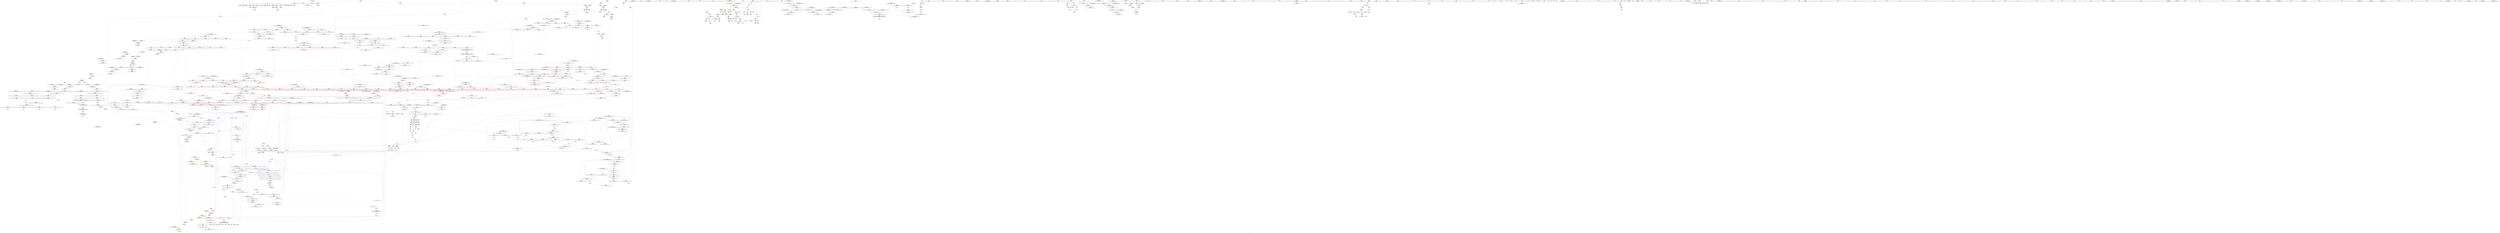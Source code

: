 digraph "SVFG" {
	label="SVFG";

	Node0x559d89118a40 [shape=record,color=grey,label="{NodeID: 0\nNullPtr}"];
	Node0x559d89118a40 -> Node0x559d89174120[style=solid];
	Node0x559d89118a40 -> Node0x559d89174220[style=solid];
	Node0x559d89118a40 -> Node0x559d891742f0[style=solid];
	Node0x559d89118a40 -> Node0x559d891743c0[style=solid];
	Node0x559d89118a40 -> Node0x559d89174490[style=solid];
	Node0x559d89118a40 -> Node0x559d89174560[style=solid];
	Node0x559d89118a40 -> Node0x559d89174630[style=solid];
	Node0x559d89118a40 -> Node0x559d89174700[style=solid];
	Node0x559d89118a40 -> Node0x559d891747d0[style=solid];
	Node0x559d89118a40 -> Node0x559d891748a0[style=solid];
	Node0x559d89118a40 -> Node0x559d89174970[style=solid];
	Node0x559d89118a40 -> Node0x559d89174a40[style=solid];
	Node0x559d89118a40 -> Node0x559d8918e7f0[style=solid];
	Node0x559d892860d0 [shape=record,color=black,label="{NodeID: 1882\n1497 = PHI(1481, )\n1st arg _ZSt22__copy_move_backward_aILb1EPiS0_ET1_T0_S2_S1_ }"];
	Node0x559d892860d0 -> Node0x559d8917eb10[style=solid];
	Node0x559d8917b230 [shape=record,color=blue,label="{NodeID: 775\n924\<--916\n__len.addr\<--__len\n_ZSt13__adjust_heapIPiliN9__gnu_cxx5__ops15_Iter_less_iterEEvT_T0_S5_T1_T2_\n}"];
	Node0x559d8917b230 -> Node0x559d89187120[style=dashed];
	Node0x559d8917b230 -> Node0x559d891871f0[style=dashed];
	Node0x559d8917b230 -> Node0x559d891872c0[style=dashed];
	Node0x559d89171d10 [shape=record,color=red,label="{NodeID: 443\n477\<--460\n\<--__first.addr\n_ZSt6__sortIPiN9__gnu_cxx5__ops15_Iter_less_iterEEvT_S4_T0_\n}"];
	Node0x559d89171d10 -> Node0x559d89175f90[style=solid];
	Node0x559d89165510 [shape=record,color=green,label="{NodeID: 111\n588\<--589\nagg.tmp\<--agg.tmp_field_insensitive\n_ZSt22__final_insertion_sortIPiN9__gnu_cxx5__ops15_Iter_less_iterEEvT_S4_T0_\n}"];
	Node0x559d89291f80 [shape=record,color=black,label="{NodeID: 1993\n1197 = PHI(689, )\n1st arg _ZSt21__unguarded_partitionIPiN9__gnu_cxx5__ops15_Iter_less_iterEET_S4_S4_S4_T0_ }"];
	Node0x559d89291f80 -> Node0x559d8917cb60[style=solid];
	Node0x559d891876d0 [shape=record,color=red,label="{NodeID: 554\n959\<--930\n\<--__secondChild\n_ZSt13__adjust_heapIPiliN9__gnu_cxx5__ops15_Iter_less_iterEEvT_T0_S5_T1_T2_\n}"];
	Node0x559d891876d0 -> Node0x559d891b6880[style=solid];
	Node0x559d891bc100 [shape=record,color=grey,label="{NodeID: 1329\n602 = cmp(601, 533, )\n}"];
	Node0x559d8916a4f0 [shape=record,color=green,label="{NodeID: 222\n1399\<--1400\n__result.addr\<--__result.addr_field_insensitive\n_ZSt13move_backwardIPiS0_ET0_T_S2_S1_\n}"];
	Node0x559d8916a4f0 -> Node0x559d8918c8e0[style=solid];
	Node0x559d8916a4f0 -> Node0x559d8917dfb0[style=solid];
	Node0x559d8918d100 [shape=record,color=red,label="{NodeID: 665\n1428\<--1427\n\<--call\n_ZSt25__unguarded_linear_insertIPiN9__gnu_cxx5__ops14_Val_less_iterEEvT_T0_\n}"];
	Node0x559d8918d100 -> Node0x559d8917e150[style=solid];
	Node0x559d8920c320 [shape=record,color=black,label="{NodeID: 1440\nMR_212V_5 = PHI(MR_212V_6, MR_212V_4, )\npts\{1204 \}\n}"];
	Node0x559d8920c320 -> Node0x559d8918a930[style=dashed];
	Node0x559d8920c320 -> Node0x559d8918aa00[style=dashed];
	Node0x559d8920c320 -> Node0x559d8918aad0[style=dashed];
	Node0x559d8920c320 -> Node0x559d8918aba0[style=dashed];
	Node0x559d8920c320 -> Node0x559d8918ac70[style=dashed];
	Node0x559d8920c320 -> Node0x559d8917cdd0[style=dashed];
	Node0x559d8920c320 -> Node0x559d8917cea0[style=dashed];
	Node0x559d89178310 [shape=record,color=purple,label="{NodeID: 333\n51\<--50\narrayidx\<--\n_Z5parsePKc\n}"];
	Node0x559d89178310 -> Node0x559d8916f060[style=solid];
	Node0x559d89161df0 [shape=record,color=green,label="{NodeID: 1\n7\<--1\n__dso_handle\<--dummyObj\nGlob }"];
	Node0x559d892861a0 [shape=record,color=black,label="{NodeID: 1883\n1498 = PHI(1483, )\n2nd arg _ZSt22__copy_move_backward_aILb1EPiS0_ET1_T0_S2_S1_ }"];
	Node0x559d892861a0 -> Node0x559d8917ebe0[style=solid];
	Node0x559d8917b300 [shape=record,color=blue,label="{NodeID: 776\n926\<--917\n__value.addr\<--__value\n_ZSt13__adjust_heapIPiliN9__gnu_cxx5__ops15_Iter_less_iterEEvT_T0_S5_T1_T2_\n}"];
	Node0x559d8917b300 -> Node0x559d89187d50[style=dashed];
	Node0x559d8917b300 -> Node0x559d89187e20[style=dashed];
	Node0x559d8917b300 -> Node0x559d89187ef0[style=dashed];
	Node0x559d89171de0 [shape=record,color=red,label="{NodeID: 444\n491\<--460\n\<--__first.addr\n_ZSt6__sortIPiN9__gnu_cxx5__ops15_Iter_less_iterEEvT_S4_T0_\n|{<s0>43}}"];
	Node0x559d89171de0:s0 -> Node0x559d892932b0[style=solid,color=red];
	Node0x559d891655e0 [shape=record,color=green,label="{NodeID: 112\n590\<--591\nagg.tmp2\<--agg.tmp2_field_insensitive\n_ZSt22__final_insertion_sortIPiN9__gnu_cxx5__ops15_Iter_less_iterEEvT_S4_T0_\n}"];
	Node0x559d89292090 [shape=record,color=black,label="{NodeID: 1994\n1198 = PHI(690, )\n2nd arg _ZSt21__unguarded_partitionIPiN9__gnu_cxx5__ops15_Iter_less_iterEET_S4_S4_S4_T0_ }"];
	Node0x559d89292090 -> Node0x559d8917cc30[style=solid];
	Node0x559d891877a0 [shape=record,color=red,label="{NodeID: 555\n964\<--930\n\<--__secondChild\n_ZSt13__adjust_heapIPiliN9__gnu_cxx5__ops15_Iter_less_iterEEvT_T0_S5_T1_T2_\n}"];
	Node0x559d891877a0 -> Node0x559d891b6a00[style=solid];
	Node0x559d891bc280 [shape=record,color=grey,label="{NodeID: 1330\n1380 = cmp(1378, 1379, )\n}"];
	Node0x559d8916a5c0 [shape=record,color=green,label="{NodeID: 223\n1406\<--1407\n_ZSt12__miter_baseIPiET_S1_\<--_ZSt12__miter_baseIPiET_S1__field_insensitive\n}"];
	Node0x559d8918d1d0 [shape=record,color=red,label="{NodeID: 666\n1443\<--1442\n\<--call2\n_ZSt25__unguarded_linear_insertIPiN9__gnu_cxx5__ops14_Val_less_iterEEvT_T0_\n}"];
	Node0x559d8918d1d0 -> Node0x559d8917e3c0[style=solid];
	Node0x559d891783e0 [shape=record,color=purple,label="{NodeID: 334\n59\<--58\narrayidx1\<--\n_Z5parsePKc\n}"];
	Node0x559d891783e0 -> Node0x559d8916f130[style=solid];
	Node0x559d89161e80 [shape=record,color=green,label="{NodeID: 2\n8\<--1\n.str\<--dummyObj\nGlob }"];
	Node0x559d89286270 [shape=record,color=black,label="{NodeID: 1884\n1357 = PHI(611, )\n0th arg _ZSt26__unguarded_insertion_sortIPiN9__gnu_cxx5__ops15_Iter_less_iterEEvT_S4_T0_ }"];
	Node0x559d89286270 -> Node0x559d8917dad0[style=solid];
	Node0x559d8917b3d0 [shape=record,color=blue,label="{NodeID: 777\n928\<--940\n__topIndex\<--\n_ZSt13__adjust_heapIPiliN9__gnu_cxx5__ops15_Iter_less_iterEEvT_T0_S5_T1_T2_\n}"];
	Node0x559d8917b3d0 -> Node0x559d89187390[style=dashed];
	Node0x559d89171eb0 [shape=record,color=red,label="{NodeID: 445\n471\<--462\n\<--__last.addr\n_ZSt6__sortIPiN9__gnu_cxx5__ops15_Iter_less_iterEEvT_S4_T0_\n}"];
	Node0x559d89171eb0 -> Node0x559d891bce80[style=solid];
	Node0x559d891656b0 [shape=record,color=green,label="{NodeID: 113\n592\<--593\nagg.tmp3\<--agg.tmp3_field_insensitive\n_ZSt22__final_insertion_sortIPiN9__gnu_cxx5__ops15_Iter_less_iterEEvT_S4_T0_\n}"];
	Node0x559d892921a0 [shape=record,color=black,label="{NodeID: 1995\n1246 = PHI(1152, 1162, 1166, 1176, 1184, 1188, 1238, )\n0th arg _ZSt9iter_swapIPiS0_EvT_T0_ }"];
	Node0x559d892921a0 -> Node0x559d8917d040[style=solid];
	Node0x559d89187870 [shape=record,color=red,label="{NodeID: 556\n969\<--930\n\<--__secondChild\n_ZSt13__adjust_heapIPiliN9__gnu_cxx5__ops15_Iter_less_iterEEvT_T0_S5_T1_T2_\n}"];
	Node0x559d891bc400 [shape=record,color=grey,label="{NodeID: 1331\n836 = cmp(835, 537, )\n}"];
	Node0x559d8916a6c0 [shape=record,color=green,label="{NodeID: 224\n1412\<--1413\n_ZSt23__copy_move_backward_a2ILb1EPiS0_ET1_T0_S2_S1_\<--_ZSt23__copy_move_backward_a2ILb1EPiS0_ET1_T0_S2_S1__field_insensitive\n}"];
	Node0x559d8918d2a0 [shape=record,color=red,label="{NodeID: 667\n1453\<--1452\n\<--call4\n_ZSt25__unguarded_linear_insertIPiN9__gnu_cxx5__ops14_Val_less_iterEEvT_T0_\n}"];
	Node0x559d8918d2a0 -> Node0x559d8917e630[style=solid];
	Node0x559d891784b0 [shape=record,color=purple,label="{NodeID: 335\n67\<--66\narrayidx5\<--\n_Z5parsePKc\n}"];
	Node0x559d891784b0 -> Node0x559d8916f200[style=solid];
	Node0x559d89162130 [shape=record,color=green,label="{NodeID: 3\n10\<--1\n.str.1\<--dummyObj\nGlob }"];
	Node0x559d89286340 [shape=record,color=black,label="{NodeID: 1885\n1358 = PHI(612, )\n1st arg _ZSt26__unguarded_insertion_sortIPiN9__gnu_cxx5__ops15_Iter_less_iterEEvT_S4_T0_ }"];
	Node0x559d89286340 -> Node0x559d8917dba0[style=solid];
	Node0x559d8917b4a0 [shape=record,color=blue,label="{NodeID: 778\n930\<--942\n__secondChild\<--\n_ZSt13__adjust_heapIPiliN9__gnu_cxx5__ops15_Iter_less_iterEEvT_T0_S5_T1_T2_\n}"];
	Node0x559d8917b4a0 -> Node0x559d89187460[style=dashed];
	Node0x559d8917b4a0 -> Node0x559d89187530[style=dashed];
	Node0x559d8917b4a0 -> Node0x559d89187a10[style=dashed];
	Node0x559d8917b4a0 -> Node0x559d89187ae0[style=dashed];
	Node0x559d8917b4a0 -> Node0x559d8917b570[style=dashed];
	Node0x559d8917b4a0 -> Node0x559d8917b8b0[style=dashed];
	Node0x559d8917b4a0 -> Node0x559d89205520[style=dashed];
	Node0x559d89171f80 [shape=record,color=red,label="{NodeID: 446\n475\<--462\n\<--__last.addr\n_ZSt6__sortIPiN9__gnu_cxx5__ops15_Iter_less_iterEEvT_S4_T0_\n|{<s0>42}}"];
	Node0x559d89171f80:s0 -> Node0x559d89287a60[style=solid,color=red];
	Node0x559d89165780 [shape=record,color=green,label="{NodeID: 114\n608\<--609\n_ZSt16__insertion_sortIPiN9__gnu_cxx5__ops15_Iter_less_iterEEvT_S4_T0_\<--_ZSt16__insertion_sortIPiN9__gnu_cxx5__ops15_Iter_less_iterEEvT_S4_T0__field_insensitive\n}"];
	Node0x559d89292430 [shape=record,color=black,label="{NodeID: 1996\n1247 = PHI(1153, 1163, 1167, 1177, 1185, 1189, 1239, )\n1st arg _ZSt9iter_swapIPiS0_EvT_T0_ }"];
	Node0x559d89292430 -> Node0x559d8917d110[style=solid];
	Node0x559d89187940 [shape=record,color=red,label="{NodeID: 557\n977\<--930\n\<--__secondChild\n_ZSt13__adjust_heapIPiliN9__gnu_cxx5__ops15_Iter_less_iterEEvT_T0_S5_T1_T2_\n}"];
	Node0x559d89187940 -> Node0x559d8917b7e0[style=solid];
	Node0x559d891bc580 [shape=record,color=grey,label="{NodeID: 1332\n142 = cmp(136, 141, )\n}"];
	Node0x559d8916a7c0 [shape=record,color=green,label="{NodeID: 225\n1417\<--1418\n__comp\<--__comp_field_insensitive\n_ZSt25__unguarded_linear_insertIPiN9__gnu_cxx5__ops14_Val_less_iterEEvT_T0_\n|{<s0>106}}"];
	Node0x559d8916a7c0:s0 -> Node0x559d89283760[style=solid,color=red];
	Node0x559d8918d370 [shape=record,color=red,label="{NodeID: 668\n1476\<--1467\n\<--__first.addr\n_ZSt23__copy_move_backward_a2ILb1EPiS0_ET1_T0_S2_S1_\n|{<s0>109}}"];
	Node0x559d8918d370:s0 -> Node0x559d89283a90[style=solid,color=red];
	Node0x559d8920d220 [shape=record,color=black,label="{NodeID: 1443\nMR_6V_3 = PHI(MR_6V_1, MR_6V_4, )\npts\{212 214 216 218 \}\n|{|<s2>61}}"];
	Node0x559d8920d220 -> Node0x559d891858c0[style=dashed];
	Node0x559d8920d220 -> Node0x559d89185990[style=dashed];
	Node0x559d8920d220:s2 -> Node0x559d891fc420[style=dashed,color=red];
	Node0x559d89178580 [shape=record,color=purple,label="{NodeID: 336\n74\<--73\narrayidx10\<--\n_Z5parsePKc\n}"];
	Node0x559d89178580 -> Node0x559d8916f2d0[style=solid];
	Node0x559d891621c0 [shape=record,color=green,label="{NodeID: 4\n12\<--1\n.str.2\<--dummyObj\nGlob }"];
	Node0x559d89286410 [shape=record,color=black,label="{NodeID: 1886\n83 = PHI(340, 346, )\n0th arg _Z4calciPiiS_ }"];
	Node0x559d89286410 -> Node0x559d8918e9c0[style=solid];
	Node0x559d8917b570 [shape=record,color=blue,label="{NodeID: 779\n930\<--953\n__secondChild\<--mul\n_ZSt13__adjust_heapIPiliN9__gnu_cxx5__ops15_Iter_less_iterEEvT_T0_S5_T1_T2_\n}"];
	Node0x559d8917b570 -> Node0x559d89187460[style=dashed];
	Node0x559d8917b570 -> Node0x559d89187530[style=dashed];
	Node0x559d8917b570 -> Node0x559d89187600[style=dashed];
	Node0x559d8917b570 -> Node0x559d891876d0[style=dashed];
	Node0x559d8917b570 -> Node0x559d891877a0[style=dashed];
	Node0x559d8917b570 -> Node0x559d89187870[style=dashed];
	Node0x559d8917b570 -> Node0x559d89187940[style=dashed];
	Node0x559d8917b570 -> Node0x559d89187a10[style=dashed];
	Node0x559d8917b570 -> Node0x559d89187ae0[style=dashed];
	Node0x559d8917b570 -> Node0x559d8917b570[style=dashed];
	Node0x559d8917b570 -> Node0x559d8917b640[style=dashed];
	Node0x559d8917b570 -> Node0x559d8917b8b0[style=dashed];
	Node0x559d8917b570 -> Node0x559d89205520[style=dashed];
	Node0x559d89193710 [shape=record,color=yellow,style=double,label="{NodeID: 1554\n240V_1 = ENCHI(MR_240V_0)\npts\{791 878 927 1052 1268 1422 \}\nFun[_ZSt16__insertion_sortIPiN9__gnu_cxx5__ops15_Iter_less_iterEEvT_S4_T0_]}"];
	Node0x559d89193710 -> Node0x559d8918c190[style=dashed];
	Node0x559d89193710 -> Node0x559d8918c260[style=dashed];
	Node0x559d89172050 [shape=record,color=red,label="{NodeID: 447\n476\<--462\n\<--__last.addr\n_ZSt6__sortIPiN9__gnu_cxx5__ops15_Iter_less_iterEEvT_S4_T0_\n}"];
	Node0x559d89172050 -> Node0x559d89175ec0[style=solid];
	Node0x559d8916abf0 [shape=record,color=green,label="{NodeID: 115\n614\<--615\n_ZSt26__unguarded_insertion_sortIPiN9__gnu_cxx5__ops15_Iter_less_iterEEvT_S4_T0_\<--_ZSt26__unguarded_insertion_sortIPiN9__gnu_cxx5__ops15_Iter_less_iterEEvT_S4_T0__field_insensitive\n}"];
	Node0x559d892926c0 [shape=record,color=black,label="{NodeID: 1997\n744 = PHI(645, )\n0th arg _ZSt11__sort_heapIPiN9__gnu_cxx5__ops15_Iter_less_iterEEvT_S4_RT0_ }"];
	Node0x559d892926c0 -> Node0x559d89191810[style=solid];
	Node0x559d89187a10 [shape=record,color=red,label="{NodeID: 558\n984\<--930\n\<--__secondChild\n_ZSt13__adjust_heapIPiliN9__gnu_cxx5__ops15_Iter_less_iterEEvT_T0_S5_T1_T2_\n}"];
	Node0x559d89187a10 -> Node0x559d891bb680[style=solid];
	Node0x559d891bc700 [shape=record,color=grey,label="{NodeID: 1333\n1320 = cmp(1318, 1319, )\n}"];
	Node0x559d8916a890 [shape=record,color=green,label="{NodeID: 226\n1419\<--1420\n__last.addr\<--__last.addr_field_insensitive\n_ZSt25__unguarded_linear_insertIPiN9__gnu_cxx5__ops14_Val_less_iterEEvT_T0_\n}"];
	Node0x559d8916a890 -> Node0x559d8918c9b0[style=solid];
	Node0x559d8916a890 -> Node0x559d8918ca80[style=solid];
	Node0x559d8916a890 -> Node0x559d8918cb50[style=solid];
	Node0x559d8916a890 -> Node0x559d8918cc20[style=solid];
	Node0x559d8916a890 -> Node0x559d8917e080[style=solid];
	Node0x559d8916a890 -> Node0x559d8917e490[style=solid];
	Node0x559d8918d440 [shape=record,color=red,label="{NodeID: 669\n1480\<--1469\n\<--__last.addr\n_ZSt23__copy_move_backward_a2ILb1EPiS0_ET1_T0_S2_S1_\n|{<s0>110}}"];
	Node0x559d8918d440:s0 -> Node0x559d89283a90[style=solid,color=red];
	Node0x559d89178650 [shape=record,color=purple,label="{NodeID: 337\n275\<--211\narrayidx\<--sa\nmain\n}"];
	Node0x559d89178650 -> Node0x559d8918f6c0[style=solid];
	Node0x559d89162250 [shape=record,color=green,label="{NodeID: 5\n14\<--1\n.str.3\<--dummyObj\nGlob }"];
	Node0x559d89286620 [shape=record,color=black,label="{NodeID: 1887\n84 = PHI(341, 347, )\n1st arg _Z4calciPiiS_ }"];
	Node0x559d89286620 -> Node0x559d8918ea90[style=solid];
	Node0x559d8917b640 [shape=record,color=blue,label="{NodeID: 780\n930\<--965\n__secondChild\<--dec\n_ZSt13__adjust_heapIPiliN9__gnu_cxx5__ops15_Iter_less_iterEEvT_T0_S5_T1_T2_\n}"];
	Node0x559d8917b640 -> Node0x559d89187460[style=dashed];
	Node0x559d8917b640 -> Node0x559d89187530[style=dashed];
	Node0x559d8917b640 -> Node0x559d89187870[style=dashed];
	Node0x559d8917b640 -> Node0x559d89187940[style=dashed];
	Node0x559d8917b640 -> Node0x559d89187a10[style=dashed];
	Node0x559d8917b640 -> Node0x559d89187ae0[style=dashed];
	Node0x559d8917b640 -> Node0x559d8917b570[style=dashed];
	Node0x559d8917b640 -> Node0x559d8917b8b0[style=dashed];
	Node0x559d8917b640 -> Node0x559d89205520[style=dashed];
	Node0x559d89172120 [shape=record,color=red,label="{NodeID: 448\n492\<--462\n\<--__last.addr\n_ZSt6__sortIPiN9__gnu_cxx5__ops15_Iter_less_iterEEvT_S4_T0_\n|{<s0>43}}"];
	Node0x559d89172120:s0 -> Node0x559d892933c0[style=solid,color=red];
	Node0x559d8916acf0 [shape=record,color=green,label="{NodeID: 116\n626\<--627\n__comp\<--__comp_field_insensitive\n_ZSt14__partial_sortIPiN9__gnu_cxx5__ops15_Iter_less_iterEEvT_S4_S4_T0_\n|{<s0>52}}"];
	Node0x559d8916acf0:s0 -> Node0x559d892928e0[style=solid,color=red];
	Node0x559d892927d0 [shape=record,color=black,label="{NodeID: 1998\n745 = PHI(646, )\n1st arg _ZSt11__sort_heapIPiN9__gnu_cxx5__ops15_Iter_less_iterEEvT_S4_RT0_ }"];
	Node0x559d892927d0 -> Node0x559d891918e0[style=solid];
	Node0x559d89187ae0 [shape=record,color=red,label="{NodeID: 559\n990\<--930\n\<--__secondChild\n_ZSt13__adjust_heapIPiliN9__gnu_cxx5__ops15_Iter_less_iterEEvT_T0_S5_T1_T2_\n}"];
	Node0x559d89187ae0 -> Node0x559d891b5380[style=solid];
	Node0x559d891bc880 [shape=record,color=grey,label="{NodeID: 1334\n532 = cmp(531, 533, )\n}"];
	Node0x559d8916a960 [shape=record,color=green,label="{NodeID: 227\n1421\<--1422\n__val\<--__val_field_insensitive\n_ZSt25__unguarded_linear_insertIPiN9__gnu_cxx5__ops14_Val_less_iterEEvT_T0_\n|{|<s1>106|<s2>108}}"];
	Node0x559d8916a960 -> Node0x559d8917e150[style=solid];
	Node0x559d8916a960:s1 -> Node0x559d89283870[style=solid,color=red];
	Node0x559d8916a960:s2 -> Node0x559d89290260[style=solid,color=red];
	Node0x559d8918d510 [shape=record,color=red,label="{NodeID: 670\n1482\<--1471\n\<--__result.addr\n_ZSt23__copy_move_backward_a2ILb1EPiS0_ET1_T0_S2_S1_\n|{<s0>111}}"];
	Node0x559d8918d510:s0 -> Node0x559d89283a90[style=solid,color=red];
	Node0x559d89178720 [shape=record,color=purple,label="{NodeID: 338\n343\<--211\narraydecay47\<--sa\nmain\n|{<s0>27}}"];
	Node0x559d89178720:s0 -> Node0x559d89286920[style=solid,color=red];
	Node0x559d891622e0 [shape=record,color=green,label="{NodeID: 6\n17\<--1\n\<--dummyObj\nCan only get source location for instruction, argument, global var or function.}"];
	Node0x559d892867a0 [shape=record,color=black,label="{NodeID: 1888\n85 = PHI(342, 348, )\n2nd arg _Z4calciPiiS_ }"];
	Node0x559d892867a0 -> Node0x559d8918eb60[style=solid];
	Node0x559d8917b710 [shape=record,color=blue,label="{NodeID: 781\n975\<--972\nadd.ptr5\<--\n_ZSt13__adjust_heapIPiliN9__gnu_cxx5__ops15_Iter_less_iterEEvT_T0_S5_T1_T2_\n}"];
	Node0x559d8917b710 -> Node0x559d891fc420[style=dashed];
	Node0x559d891721f0 [shape=record,color=red,label="{NodeID: 449\n527\<--508\n\<--__first.addr\n_ZSt16__introsort_loopIPilN9__gnu_cxx5__ops15_Iter_less_iterEEvT_S4_T0_T1_\n}"];
	Node0x559d891721f0 -> Node0x559d89176130[style=solid];
	Node0x559d8916adc0 [shape=record,color=green,label="{NodeID: 117\n628\<--629\n__first.addr\<--__first.addr_field_insensitive\n_ZSt14__partial_sortIPiN9__gnu_cxx5__ops15_Iter_less_iterEEvT_S4_S4_T0_\n}"];
	Node0x559d8916adc0 -> Node0x559d89183360[style=solid];
	Node0x559d8916adc0 -> Node0x559d89183430[style=solid];
	Node0x559d8916adc0 -> Node0x559d89190f20[style=solid];
	Node0x559d892928e0 [shape=record,color=black,label="{NodeID: 1999\n746 = PHI(626, )\n2nd arg _ZSt11__sort_heapIPiN9__gnu_cxx5__ops15_Iter_less_iterEEvT_S4_RT0_ }"];
	Node0x559d892928e0 -> Node0x559d891919b0[style=solid];
	Node0x559d89187bb0 [shape=record,color=red,label="{NodeID: 560\n995\<--930\n\<--__secondChild\n_ZSt13__adjust_heapIPiliN9__gnu_cxx5__ops15_Iter_less_iterEEvT_T0_S5_T1_T2_\n}"];
	Node0x559d89187bb0 -> Node0x559d891b5500[style=solid];
	Node0x559d891bca00 [shape=record,color=grey,label="{NodeID: 1335\n536 = cmp(535, 537, )\n}"];
	Node0x559d8916aa30 [shape=record,color=green,label="{NodeID: 228\n1423\<--1424\n__next\<--__next_field_insensitive\n_ZSt25__unguarded_linear_insertIPiN9__gnu_cxx5__ops14_Val_less_iterEEvT_T0_\n}"];
	Node0x559d8916aa30 -> Node0x559d8918ccf0[style=solid];
	Node0x559d8916aa30 -> Node0x559d8918cdc0[style=solid];
	Node0x559d8916aa30 -> Node0x559d8918ce90[style=solid];
	Node0x559d8916aa30 -> Node0x559d8918cf60[style=solid];
	Node0x559d8916aa30 -> Node0x559d8918d030[style=solid];
	Node0x559d8916aa30 -> Node0x559d8917e220[style=solid];
	Node0x559d8916aa30 -> Node0x559d8917e2f0[style=solid];
	Node0x559d8916aa30 -> Node0x559d8917e560[style=solid];
	Node0x559d8918d5e0 [shape=record,color=red,label="{NodeID: 671\n1493\<--1490\n\<--__it.addr\n_ZSt12__miter_baseIPiET_S1_\n}"];
	Node0x559d8918d5e0 -> Node0x559d891774b0[style=solid];
	Node0x559d891787f0 [shape=record,color=purple,label="{NodeID: 339\n284\<--213\narrayidx26\<--ea\nmain\n}"];
	Node0x559d891787f0 -> Node0x559d8918f790[style=solid];
	Node0x559d89162b20 [shape=record,color=green,label="{NodeID: 7\n55\<--1\n\<--dummyObj\nCan only get source location for instruction, argument, global var or function.}"];
	Node0x559d89286920 [shape=record,color=black,label="{NodeID: 1889\n86 = PHI(343, 349, )\n3rd arg _Z4calciPiiS_ }"];
	Node0x559d89286920 -> Node0x559d8918ec30[style=solid];
	Node0x559d8917b7e0 [shape=record,color=blue,label="{NodeID: 782\n922\<--977\n__holeIndex.addr\<--\n_ZSt13__adjust_heapIPiliN9__gnu_cxx5__ops15_Iter_less_iterEEvT_T0_S5_T1_T2_\n}"];
	Node0x559d8917b7e0 -> Node0x559d89186eb0[style=dashed];
	Node0x559d8917b7e0 -> Node0x559d89186f80[style=dashed];
	Node0x559d8917b7e0 -> Node0x559d8917b7e0[style=dashed];
	Node0x559d8917b7e0 -> Node0x559d8917ba50[style=dashed];
	Node0x559d8917b7e0 -> Node0x559d89205020[style=dashed];
	Node0x559d891722c0 [shape=record,color=red,label="{NodeID: 450\n539\<--508\n\<--__first.addr\n_ZSt16__introsort_loopIPilN9__gnu_cxx5__ops15_Iter_less_iterEEvT_S4_T0_T1_\n|{<s0>44}}"];
	Node0x559d891722c0:s0 -> Node0x559d89287d60[style=solid,color=red];
	Node0x559d8916ae90 [shape=record,color=green,label="{NodeID: 118\n630\<--631\n__middle.addr\<--__middle.addr_field_insensitive\n_ZSt14__partial_sortIPiN9__gnu_cxx5__ops15_Iter_less_iterEEvT_S4_S4_T0_\n}"];
	Node0x559d8916ae90 -> Node0x559d89183500[style=solid];
	Node0x559d8916ae90 -> Node0x559d891835d0[style=solid];
	Node0x559d8916ae90 -> Node0x559d89190ff0[style=solid];
	Node0x559d892929f0 [shape=record,color=black,label="{NodeID: 2000\n1416 = PHI(1342, 1382, )\n0th arg _ZSt25__unguarded_linear_insertIPiN9__gnu_cxx5__ops14_Val_less_iterEEvT_T0_ }"];
	Node0x559d892929f0 -> Node0x559d8917e080[style=solid];
	Node0x559d89187c80 [shape=record,color=red,label="{NodeID: 561\n1004\<--930\n\<--__secondChild\n_ZSt13__adjust_heapIPiliN9__gnu_cxx5__ops15_Iter_less_iterEEvT_T0_S5_T1_T2_\n}"];
	Node0x559d89187c80 -> Node0x559d891b5e00[style=solid];
	Node0x559d891bcb80 [shape=record,color=grey,label="{NodeID: 1336\n1592 = cmp(1589, 1591, )\n}"];
	Node0x559d891bcb80 -> Node0x559d89177b30[style=solid];
	Node0x559d8916ab00 [shape=record,color=green,label="{NodeID: 229\n1438\<--1439\n_ZNK9__gnu_cxx5__ops14_Val_less_iterclIiPiEEbRT_T0_\<--_ZNK9__gnu_cxx5__ops14_Val_less_iterclIiPiEEbRT_T0__field_insensitive\n}"];
	Node0x559d8918d6b0 [shape=record,color=red,label="{NodeID: 672\n1512\<--1499\n\<--__first.addr\n_ZSt22__copy_move_backward_aILb1EPiS0_ET1_T0_S2_S1_\n|{<s0>113}}"];
	Node0x559d8918d6b0:s0 -> Node0x559d89292e70[style=solid,color=red];
	Node0x559d891788c0 [shape=record,color=purple,label="{NodeID: 340\n347\<--213\narraydecay50\<--ea\nmain\n|{<s0>28}}"];
	Node0x559d891788c0:s0 -> Node0x559d89286620[style=solid,color=red];
	Node0x559d89162bb0 [shape=record,color=green,label="{NodeID: 8\n57\<--1\n\<--dummyObj\nCan only get source location for instruction, argument, global var or function.}"];
	Node0x559d89286aa0 [shape=record,color=black,label="{NodeID: 1890\n652 = PHI(550, )\n0th arg _ZSt27__unguarded_partition_pivotIPiN9__gnu_cxx5__ops15_Iter_less_iterEET_S4_S4_T0_ }"];
	Node0x559d89286aa0 -> Node0x559d89191190[style=solid];
	Node0x559d8917b8b0 [shape=record,color=blue,label="{NodeID: 783\n930\<--992\n__secondChild\<--mul12\n_ZSt13__adjust_heapIPiliN9__gnu_cxx5__ops15_Iter_less_iterEEvT_T0_S5_T1_T2_\n}"];
	Node0x559d8917b8b0 -> Node0x559d89187bb0[style=dashed];
	Node0x559d8917b8b0 -> Node0x559d89187c80[style=dashed];
	Node0x559d8917b8b0 -> Node0x559d89205520[style=dashed];
	Node0x559d89172390 [shape=record,color=red,label="{NodeID: 451\n550\<--508\n\<--__first.addr\n_ZSt16__introsort_loopIPilN9__gnu_cxx5__ops15_Iter_less_iterEEvT_S4_T0_T1_\n|{<s0>45}}"];
	Node0x559d89172390:s0 -> Node0x559d89286aa0[style=solid,color=red];
	Node0x559d8916af60 [shape=record,color=green,label="{NodeID: 119\n632\<--633\n__last.addr\<--__last.addr_field_insensitive\n_ZSt14__partial_sortIPiN9__gnu_cxx5__ops15_Iter_less_iterEEvT_S4_S4_T0_\n}"];
	Node0x559d8916af60 -> Node0x559d891836a0[style=solid];
	Node0x559d8916af60 -> Node0x559d891910c0[style=solid];
	Node0x559d89292b40 [shape=record,color=black,label="{NodeID: 2001\n1464 = PHI(1405, )\n0th arg _ZSt23__copy_move_backward_a2ILb1EPiS0_ET1_T0_S2_S1_ }"];
	Node0x559d89292b40 -> Node0x559d8917e700[style=solid];
	Node0x559d89187d50 [shape=record,color=red,label="{NodeID: 562\n972\<--971\n\<--call4\n_ZSt13__adjust_heapIPiliN9__gnu_cxx5__ops15_Iter_less_iterEEvT_T0_S5_T1_T2_\n}"];
	Node0x559d89187d50 -> Node0x559d8917b710[style=solid];
	Node0x559d891bcd00 [shape=record,color=grey,label="{NodeID: 1337\n1069 = cmp(1067, 1068, )\n}"];
	Node0x559d89172d80 [shape=record,color=green,label="{NodeID: 230\n1458\<--1459\nretval\<--retval_field_insensitive\n_ZN9__gnu_cxx5__ops15__val_comp_iterENS0_15_Iter_less_iterE\n}"];
	Node0x559d8918d780 [shape=record,color=red,label="{NodeID: 673\n1513\<--1501\n\<--__last.addr\n_ZSt22__copy_move_backward_aILb1EPiS0_ET1_T0_S2_S1_\n|{<s0>113}}"];
	Node0x559d8918d780:s0 -> Node0x559d89292f80[style=solid,color=red];
	Node0x559d8920e380 [shape=record,color=yellow,style=double,label="{NodeID: 1448\n6V_1 = ENCHI(MR_6V_0)\npts\{212 214 216 218 \}\nFun[_ZSt13__heap_selectIPiN9__gnu_cxx5__ops15_Iter_less_iterEEvT_S4_S4_T0_]|{<s0>55|<s1>55}}"];
	Node0x559d8920e380:s0 -> Node0x559d891f2300[style=dashed,color=red];
	Node0x559d8920e380:s1 -> Node0x559d8920d220[style=dashed,color=red];
	Node0x559d89178990 [shape=record,color=purple,label="{NodeID: 341\n324\<--215\narrayidx36\<--sb\nmain\n}"];
	Node0x559d89178990 -> Node0x559d8918fee0[style=solid];
	Node0x559d89162c40 [shape=record,color=green,label="{NodeID: 9\n65\<--1\n\<--dummyObj\nCan only get source location for instruction, argument, global var or function.}"];
	Node0x559d89286bb0 [shape=record,color=black,label="{NodeID: 1891\n653 = PHI(551, )\n1st arg _ZSt27__unguarded_partition_pivotIPiN9__gnu_cxx5__ops15_Iter_less_iterEET_S4_S4_T0_ }"];
	Node0x559d89286bb0 -> Node0x559d89191260[style=solid];
	Node0x559d8917b980 [shape=record,color=blue,label="{NodeID: 784\n1002\<--999\nadd.ptr16\<--\n_ZSt13__adjust_heapIPiliN9__gnu_cxx5__ops15_Iter_less_iterEEvT_T0_S5_T1_T2_\n}"];
	Node0x559d8917b980 -> Node0x559d89205a20[style=dashed];
	Node0x559d89172460 [shape=record,color=red,label="{NodeID: 452\n526\<--510\n\<--__last.addr\n_ZSt16__introsort_loopIPilN9__gnu_cxx5__ops15_Iter_less_iterEEvT_S4_T0_T1_\n}"];
	Node0x559d89172460 -> Node0x559d89176060[style=solid];
	Node0x559d8916b030 [shape=record,color=green,label="{NodeID: 120\n634\<--635\nagg.tmp\<--agg.tmp_field_insensitive\n_ZSt14__partial_sortIPiN9__gnu_cxx5__ops15_Iter_less_iterEEvT_S4_S4_T0_\n}"];
	Node0x559d89292c50 [shape=record,color=black,label="{NodeID: 2002\n1465 = PHI(1409, )\n1st arg _ZSt23__copy_move_backward_a2ILb1EPiS0_ET1_T0_S2_S1_ }"];
	Node0x559d89292c50 -> Node0x559d8917e7d0[style=solid];
	Node0x559d89187e20 [shape=record,color=red,label="{NodeID: 563\n999\<--998\n\<--call15\n_ZSt13__adjust_heapIPiliN9__gnu_cxx5__ops15_Iter_less_iterEEvT_T0_S5_T1_T2_\n}"];
	Node0x559d89187e20 -> Node0x559d8917b980[style=solid];
	Node0x559d891bce80 [shape=record,color=grey,label="{NodeID: 1338\n472 = cmp(470, 471, )\n}"];
	Node0x559d89172e50 [shape=record,color=green,label="{NodeID: 231\n1460\<--1461\n\<--field_insensitive\n_ZN9__gnu_cxx5__ops15__val_comp_iterENS0_15_Iter_less_iterE\n}"];
	Node0x559d8918d850 [shape=record,color=red,label="{NodeID: 674\n1514\<--1503\n\<--__result.addr\n_ZSt22__copy_move_backward_aILb1EPiS0_ET1_T0_S2_S1_\n|{<s0>113}}"];
	Node0x559d8918d850:s0 -> Node0x559d89293090[style=solid,color=red];
	Node0x559d89178a60 [shape=record,color=purple,label="{NodeID: 342\n349\<--215\narraydecay51\<--sb\nmain\n|{<s0>28}}"];
	Node0x559d89178a60:s0 -> Node0x559d89286920[style=solid,color=red];
	Node0x559d89162cd0 [shape=record,color=green,label="{NodeID: 10\n120\<--1\n\<--dummyObj\nCan only get source location for instruction, argument, global var or function.}"];
	Node0x559d89286cc0 [shape=record,color=black,label="{NodeID: 1892\n1126 = PHI(678, )\n0th arg _ZSt22__move_median_to_firstIPiN9__gnu_cxx5__ops15_Iter_less_iterEEvT_S4_S4_S4_T0_ }"];
	Node0x559d89286cc0 -> Node0x559d8917c750[style=solid];
	Node0x559d8917ba50 [shape=record,color=blue,label="{NodeID: 785\n922\<--1005\n__holeIndex.addr\<--sub17\n_ZSt13__adjust_heapIPiliN9__gnu_cxx5__ops15_Iter_less_iterEEvT_T0_S5_T1_T2_\n}"];
	Node0x559d8917ba50 -> Node0x559d89205020[style=dashed];
	Node0x559d89172530 [shape=record,color=red,label="{NodeID: 453\n540\<--510\n\<--__last.addr\n_ZSt16__introsort_loopIPilN9__gnu_cxx5__ops15_Iter_less_iterEEvT_S4_T0_T1_\n|{<s0>44}}"];
	Node0x559d89172530:s0 -> Node0x559d892914a0[style=solid,color=red];
	Node0x559d8916b100 [shape=record,color=green,label="{NodeID: 121\n643\<--644\n_ZSt13__heap_selectIPiN9__gnu_cxx5__ops15_Iter_less_iterEEvT_S4_S4_T0_\<--_ZSt13__heap_selectIPiN9__gnu_cxx5__ops15_Iter_less_iterEEvT_S4_S4_T0__field_insensitive\n}"];
	Node0x559d89292d60 [shape=record,color=black,label="{NodeID: 2003\n1466 = PHI(1410, )\n2nd arg _ZSt23__copy_move_backward_a2ILb1EPiS0_ET1_T0_S2_S1_ }"];
	Node0x559d89292d60 -> Node0x559d8917e8a0[style=solid];
	Node0x559d89187ef0 [shape=record,color=red,label="{NodeID: 564\n1018\<--1017\n\<--call20\n_ZSt13__adjust_heapIPiliN9__gnu_cxx5__ops15_Iter_less_iterEEvT_T0_S5_T1_T2_\n|{<s0>72}}"];
	Node0x559d89187ef0:s0 -> Node0x559d89283f80[style=solid,color=red];
	Node0x559d891bd000 [shape=record,color=grey,label="{NodeID: 1339\n1549 = cmp(1548, 537, )\n}"];
	Node0x559d89172f20 [shape=record,color=green,label="{NodeID: 232\n1467\<--1468\n__first.addr\<--__first.addr_field_insensitive\n_ZSt23__copy_move_backward_a2ILb1EPiS0_ET1_T0_S2_S1_\n}"];
	Node0x559d89172f20 -> Node0x559d8918d370[style=solid];
	Node0x559d89172f20 -> Node0x559d8917e700[style=solid];
	Node0x559d8918d920 [shape=record,color=red,label="{NodeID: 675\n1524\<--1521\n\<--__it.addr\n_ZSt12__niter_baseIPiET_S1_\n}"];
	Node0x559d8918d920 -> Node0x559d89177650[style=solid];
	Node0x559d89178b30 [shape=record,color=purple,label="{NodeID: 343\n333\<--217\narrayidx43\<--eb\nmain\n}"];
	Node0x559d89178b30 -> Node0x559d8918ffb0[style=solid];
	Node0x559d89162dd0 [shape=record,color=green,label="{NodeID: 11\n146\<--1\n\<--dummyObj\nCan only get source location for instruction, argument, global var or function.}"];
	Node0x559d89286dd0 [shape=record,color=black,label="{NodeID: 1893\n1127 = PHI(680, )\n1st arg _ZSt22__move_median_to_firstIPiN9__gnu_cxx5__ops15_Iter_less_iterEEvT_S4_S4_S4_T0_ }"];
	Node0x559d89286dd0 -> Node0x559d8917c820[style=solid];
	Node0x559d8917bb20 [shape=record,color=blue,label="{NodeID: 786\n1025\<--1024\n__t.addr\<--__t\n_ZSt4moveIRN9__gnu_cxx5__ops15_Iter_less_iterEEONSt16remove_referenceIT_E4typeEOS5_\n}"];
	Node0x559d8917bb20 -> Node0x559d89187fc0[style=dashed];
	Node0x559d89172600 [shape=record,color=red,label="{NodeID: 454\n541\<--510\n\<--__last.addr\n_ZSt16__introsort_loopIPilN9__gnu_cxx5__ops15_Iter_less_iterEEvT_S4_T0_T1_\n|{<s0>44}}"];
	Node0x559d89172600:s0 -> Node0x559d892915b0[style=solid,color=red];
	Node0x559d8916b200 [shape=record,color=green,label="{NodeID: 122\n648\<--649\n_ZSt11__sort_heapIPiN9__gnu_cxx5__ops15_Iter_less_iterEEvT_S4_RT0_\<--_ZSt11__sort_heapIPiN9__gnu_cxx5__ops15_Iter_less_iterEEvT_S4_RT0__field_insensitive\n}"];
	Node0x559d89292e70 [shape=record,color=black,label="{NodeID: 2004\n1527 = PHI(1512, )\n0th arg _ZNSt20__copy_move_backwardILb1ELb1ESt26random_access_iterator_tagE13__copy_move_bIiEEPT_PKS3_S6_S4_ }"];
	Node0x559d89292e70 -> Node0x559d8919a700[style=solid];
	Node0x559d89187fc0 [shape=record,color=red,label="{NodeID: 565\n1028\<--1025\n\<--__t.addr\n_ZSt4moveIRN9__gnu_cxx5__ops15_Iter_less_iterEEONSt16remove_referenceIT_E4typeEOS5_\n}"];
	Node0x559d89187fc0 -> Node0x559d891770a0[style=solid];
	Node0x559d891bd180 [shape=record,color=grey,label="{NodeID: 1340\n247 = cmp(245, 246, )\n}"];
	Node0x559d89172ff0 [shape=record,color=green,label="{NodeID: 233\n1469\<--1470\n__last.addr\<--__last.addr_field_insensitive\n_ZSt23__copy_move_backward_a2ILb1EPiS0_ET1_T0_S2_S1_\n}"];
	Node0x559d89172ff0 -> Node0x559d8918d440[style=solid];
	Node0x559d89172ff0 -> Node0x559d8917e7d0[style=solid];
	Node0x559d8918d9f0 [shape=record,color=red,label="{NodeID: 676\n1542\<--1530\n\<--__first.addr\n_ZNSt20__copy_move_backwardILb1ELb1ESt26random_access_iterator_tagE13__copy_move_bIiEEPT_PKS3_S6_S4_\n}"];
	Node0x559d8918d9f0 -> Node0x559d891777f0[style=solid];
	Node0x559d89178c00 [shape=record,color=purple,label="{NodeID: 344\n341\<--217\narraydecay\<--eb\nmain\n|{<s0>27}}"];
	Node0x559d89178c00:s0 -> Node0x559d89286620[style=solid,color=red];
	Node0x559d89162ed0 [shape=record,color=green,label="{NodeID: 12\n227\<--1\n\<--dummyObj\nCan only get source location for instruction, argument, global var or function.}"];
	Node0x559d89286f10 [shape=record,color=black,label="{NodeID: 1894\n1128 = PHI(681, )\n2nd arg _ZSt22__move_median_to_firstIPiN9__gnu_cxx5__ops15_Iter_less_iterEEvT_S4_S4_S4_T0_ }"];
	Node0x559d89286f10 -> Node0x559d8917c8f0[style=solid];
	Node0x559d8917bbf0 [shape=record,color=blue,label="{NodeID: 787\n1034\<--1031\nthis.addr\<--this\n_ZN9__gnu_cxx5__ops14_Iter_less_valC2ENS0_15_Iter_less_iterE\n}"];
	Node0x559d8917bbf0 -> Node0x559d89188090[style=dashed];
	Node0x559d891726d0 [shape=record,color=red,label="{NodeID: 455\n551\<--510\n\<--__last.addr\n_ZSt16__introsort_loopIPilN9__gnu_cxx5__ops15_Iter_less_iterEEvT_S4_T0_T1_\n|{<s0>45}}"];
	Node0x559d891726d0:s0 -> Node0x559d89286bb0[style=solid,color=red];
	Node0x559d8916b300 [shape=record,color=green,label="{NodeID: 123\n654\<--655\n__comp\<--__comp_field_insensitive\n_ZSt27__unguarded_partition_pivotIPiN9__gnu_cxx5__ops15_Iter_less_iterEET_S4_S4_T0_\n}"];
	Node0x559d89292f80 [shape=record,color=black,label="{NodeID: 2005\n1528 = PHI(1513, )\n1st arg _ZNSt20__copy_move_backwardILb1ELb1ESt26random_access_iterator_tagE13__copy_move_bIiEEPT_PKS3_S6_S4_ }"];
	Node0x559d89292f80 -> Node0x559d8919a7d0[style=solid];
	Node0x559d89188090 [shape=record,color=red,label="{NodeID: 566\n1037\<--1034\nthis1\<--this.addr\n_ZN9__gnu_cxx5__ops14_Iter_less_valC2ENS0_15_Iter_less_iterE\n}"];
	Node0x559d891bd300 [shape=record,color=grey,label="{NodeID: 1341\n862 = cmp(859, 861, )\n}"];
	Node0x559d891bd300 -> Node0x559d89176d60[style=solid];
	Node0x559d891730c0 [shape=record,color=green,label="{NodeID: 234\n1471\<--1472\n__result.addr\<--__result.addr_field_insensitive\n_ZSt23__copy_move_backward_a2ILb1EPiS0_ET1_T0_S2_S1_\n}"];
	Node0x559d891730c0 -> Node0x559d8918d510[style=solid];
	Node0x559d891730c0 -> Node0x559d8917e8a0[style=solid];
	Node0x559d8918dac0 [shape=record,color=red,label="{NodeID: 677\n1556\<--1530\n\<--__first.addr\n_ZNSt20__copy_move_backwardILb1ELb1ESt26random_access_iterator_tagE13__copy_move_bIiEEPT_PKS3_S6_S4_\n}"];
	Node0x559d8918dac0 -> Node0x559d89177990[style=solid];
	Node0x559d89178cd0 [shape=record,color=purple,label="{NodeID: 345\n278\<--277\nadd.ptr\<--call22\nmain\n|{<s0>20}}"];
	Node0x559d89178cd0:s0 -> Node0x559d892833b0[style=solid,color=red];
	Node0x559d89162fd0 [shape=record,color=green,label="{NodeID: 13\n231\<--1\n\<--dummyObj\nCan only get source location for instruction, argument, global var or function.|{<s0>8}}"];
	Node0x559d89162fd0:s0 -> Node0x559d89285e20[style=solid,color=red];
	Node0x559d89287050 [shape=record,color=black,label="{NodeID: 1895\n1129 = PHI(683, )\n3rd arg _ZSt22__move_median_to_firstIPiN9__gnu_cxx5__ops15_Iter_less_iterEEvT_S4_S4_S4_T0_ }"];
	Node0x559d89287050 -> Node0x559d8917c9c0[style=solid];
	Node0x559d8917bcc0 [shape=record,color=blue,label="{NodeID: 788\n1045\<--1040\n__first.addr\<--__first\n_ZSt11__push_heapIPiliN9__gnu_cxx5__ops14_Iter_less_valEEvT_T0_S5_T1_RT2_\n}"];
	Node0x559d8917bcc0 -> Node0x559d89188160[style=dashed];
	Node0x559d8917bcc0 -> Node0x559d89188230[style=dashed];
	Node0x559d8917bcc0 -> Node0x559d89188300[style=dashed];
	Node0x559d8917bcc0 -> Node0x559d891883d0[style=dashed];
	Node0x559d89194010 [shape=record,color=yellow,style=double,label="{NodeID: 1563\n6V_1 = ENCHI(MR_6V_0)\npts\{212 214 216 218 \}\nFun[_ZSt14__partial_sortIPiN9__gnu_cxx5__ops15_Iter_less_iterEEvT_S4_S4_T0_]|{<s0>51}}"];
	Node0x559d89194010:s0 -> Node0x559d8920e380[style=dashed,color=red];
	Node0x559d891727a0 [shape=record,color=red,label="{NodeID: 456\n557\<--510\n\<--__last.addr\n_ZSt16__introsort_loopIPilN9__gnu_cxx5__ops15_Iter_less_iterEEvT_S4_T0_T1_\n|{<s0>46}}"];
	Node0x559d891727a0:s0 -> Node0x559d89287a60[style=solid,color=red];
	Node0x559d8916b3d0 [shape=record,color=green,label="{NodeID: 124\n656\<--657\n__first.addr\<--__first.addr_field_insensitive\n_ZSt27__unguarded_partition_pivotIPiN9__gnu_cxx5__ops15_Iter_less_iterEET_S4_S4_T0_\n}"];
	Node0x559d8916b3d0 -> Node0x559d89183770[style=solid];
	Node0x559d8916b3d0 -> Node0x559d89183840[style=solid];
	Node0x559d8916b3d0 -> Node0x559d89183910[style=solid];
	Node0x559d8916b3d0 -> Node0x559d891839e0[style=solid];
	Node0x559d8916b3d0 -> Node0x559d89183ab0[style=solid];
	Node0x559d8916b3d0 -> Node0x559d89183b80[style=solid];
	Node0x559d8916b3d0 -> Node0x559d89191190[style=solid];
	Node0x559d89293090 [shape=record,color=black,label="{NodeID: 2006\n1529 = PHI(1514, )\n2nd arg _ZNSt20__copy_move_backwardILb1ELb1ESt26random_access_iterator_tagE13__copy_move_bIiEEPT_PKS3_S6_S4_ }"];
	Node0x559d89293090 -> Node0x559d8919a8a0[style=solid];
	Node0x559d89188160 [shape=record,color=red,label="{NodeID: 567\n1072\<--1045\n\<--__first.addr\n_ZSt11__push_heapIPiliN9__gnu_cxx5__ops14_Iter_less_valEEvT_T0_S5_T1_RT2_\n}"];
	Node0x559d89188160 -> Node0x559d8917a7a0[style=solid];
	Node0x559d891bd480 [shape=record,color=grey,label="{NodeID: 1342\n265 = cmp(263, 264, )\n}"];
	Node0x559d89173190 [shape=record,color=green,label="{NodeID: 235\n1478\<--1479\n_ZSt12__niter_baseIPiET_S1_\<--_ZSt12__niter_baseIPiET_S1__field_insensitive\n}"];
	Node0x559d8918db90 [shape=record,color=red,label="{NodeID: 678\n1541\<--1532\n\<--__last.addr\n_ZNSt20__copy_move_backwardILb1ELb1ESt26random_access_iterator_tagE13__copy_move_bIiEEPT_PKS3_S6_S4_\n}"];
	Node0x559d8918db90 -> Node0x559d89177720[style=solid];
	Node0x559d8920e840 [shape=record,color=yellow,style=double,label="{NodeID: 1453\n6V_1 = ENCHI(MR_6V_0)\npts\{212 214 216 218 \}\nFun[_ZSt13move_backwardIPiS0_ET0_T_S2_S1_]|{<s0>104}}"];
	Node0x559d8920e840:s0 -> Node0x559d891f82e0[style=dashed,color=red];
	Node0x559d89178da0 [shape=record,color=purple,label="{NodeID: 346\n327\<--326\nadd.ptr38\<--call37\nmain\n|{<s0>26}}"];
	Node0x559d89178da0:s0 -> Node0x559d892833b0[style=solid,color=red];
	Node0x559d891630d0 [shape=record,color=green,label="{NodeID: 14\n232\<--1\n\<--dummyObj\nCan only get source location for instruction, argument, global var or function.|{<s0>8}}"];
	Node0x559d891630d0:s0 -> Node0x559d89285f30[style=solid,color=red];
	Node0x559d89287190 [shape=record,color=black,label="{NodeID: 1896\n777 = PHI(712, )\n0th arg _ZSt11__make_heapIPiN9__gnu_cxx5__ops15_Iter_less_iterEEvT_S4_RT0_ }"];
	Node0x559d89287190 -> Node0x559d89191b50[style=solid];
	Node0x559d8917bd90 [shape=record,color=blue,label="{NodeID: 789\n1047\<--1041\n__holeIndex.addr\<--__holeIndex\n_ZSt11__push_heapIPiliN9__gnu_cxx5__ops14_Iter_less_valEEvT_T0_S5_T1_RT2_\n}"];
	Node0x559d8917bd90 -> Node0x559d891884a0[style=dashed];
	Node0x559d8917bd90 -> Node0x559d891ee300[style=dashed];
	Node0x559d89172870 [shape=record,color=red,label="{NodeID: 457\n535\<--512\n\<--__depth_limit.addr\n_ZSt16__introsort_loopIPilN9__gnu_cxx5__ops15_Iter_less_iterEEvT_S4_T0_T1_\n}"];
	Node0x559d89172870 -> Node0x559d891bca00[style=solid];
	Node0x559d8916b4a0 [shape=record,color=green,label="{NodeID: 125\n658\<--659\n__last.addr\<--__last.addr_field_insensitive\n_ZSt27__unguarded_partition_pivotIPiN9__gnu_cxx5__ops15_Iter_less_iterEET_S4_S4_T0_\n}"];
	Node0x559d8916b4a0 -> Node0x559d89183c50[style=solid];
	Node0x559d8916b4a0 -> Node0x559d89183d20[style=solid];
	Node0x559d8916b4a0 -> Node0x559d89183df0[style=solid];
	Node0x559d8916b4a0 -> Node0x559d89191260[style=solid];
	Node0x559d892931a0 [shape=record,color=black,label="{NodeID: 2007\n1031 = PHI(932, )\n0th arg _ZN9__gnu_cxx5__ops14_Iter_less_valC2ENS0_15_Iter_less_iterE }"];
	Node0x559d892931a0 -> Node0x559d8917bbf0[style=solid];
	Node0x559d89188230 [shape=record,color=red,label="{NodeID: 568\n1082\<--1045\n\<--__first.addr\n_ZSt11__push_heapIPiliN9__gnu_cxx5__ops14_Iter_less_valEEvT_T0_S5_T1_RT2_\n}"];
	Node0x559d89188230 -> Node0x559d8917a870[style=solid];
	Node0x559d891bd600 [shape=record,color=grey,label="{NodeID: 1343\n949 = cmp(945, 948, )\n}"];
	Node0x559d89173290 [shape=record,color=green,label="{NodeID: 236\n1485\<--1486\n_ZSt22__copy_move_backward_aILb1EPiS0_ET1_T0_S2_S1_\<--_ZSt22__copy_move_backward_aILb1EPiS0_ET1_T0_S2_S1__field_insensitive\n}"];
	Node0x559d8918dc60 [shape=record,color=red,label="{NodeID: 679\n1551\<--1534\n\<--__result.addr\n_ZNSt20__copy_move_backwardILb1ELb1ESt26random_access_iterator_tagE13__copy_move_bIiEEPT_PKS3_S6_S4_\n}"];
	Node0x559d8918dc60 -> Node0x559d8917aae0[style=solid];
	Node0x559d89178e70 [shape=record,color=purple,label="{NodeID: 347\n606\<--605\nadd.ptr\<--\n_ZSt22__final_insertion_sortIPiN9__gnu_cxx5__ops15_Iter_less_iterEEvT_S4_T0_\n|{<s0>48}}"];
	Node0x559d89178e70:s0 -> Node0x559d89287760[style=solid,color=red];
	Node0x559d891631d0 [shape=record,color=green,label="{NodeID: 15\n366\<--1\n\<--dummyObj\nCan only get source location for instruction, argument, global var or function.}"];
	Node0x559d892872d0 [shape=record,color=black,label="{NodeID: 1897\n778 = PHI(713, )\n1st arg _ZSt11__make_heapIPiN9__gnu_cxx5__ops15_Iter_less_iterEEvT_S4_RT0_ }"];
	Node0x559d892872d0 -> Node0x559d89191c20[style=solid];
	Node0x559d8917be60 [shape=record,color=blue,label="{NodeID: 790\n1049\<--1042\n__topIndex.addr\<--__topIndex\n_ZSt11__push_heapIPiliN9__gnu_cxx5__ops14_Iter_less_valEEvT_T0_S5_T1_RT2_\n}"];
	Node0x559d8917be60 -> Node0x559d891888b0[style=dashed];
	Node0x559d89194200 [shape=record,color=yellow,style=double,label="{NodeID: 1565\n184V_1 = ENCHI(MR_184V_0)\npts\{1052 \}\nFun[_ZNK9__gnu_cxx5__ops14_Iter_less_valclIPiiEEbT_RT0_]}"];
	Node0x559d89194200 -> Node0x559d891891a0[style=dashed];
	Node0x559d89172940 [shape=record,color=red,label="{NodeID: 458\n546\<--512\n\<--__depth_limit.addr\n_ZSt16__introsort_loopIPilN9__gnu_cxx5__ops15_Iter_less_iterEEvT_S4_T0_T1_\n}"];
	Node0x559d89172940 -> Node0x559d891b7900[style=solid];
	Node0x559d8916b570 [shape=record,color=green,label="{NodeID: 126\n660\<--661\n__mid\<--__mid_field_insensitive\n_ZSt27__unguarded_partition_pivotIPiN9__gnu_cxx5__ops15_Iter_less_iterEET_S4_S4_T0_\n}"];
	Node0x559d8916b570 -> Node0x559d89183ec0[style=solid];
	Node0x559d8916b570 -> Node0x559d89191330[style=solid];
	Node0x559d892932b0 [shape=record,color=black,label="{NodeID: 2008\n580 = PHI(491, )\n0th arg _ZSt22__final_insertion_sortIPiN9__gnu_cxx5__ops15_Iter_less_iterEEvT_S4_T0_ }"];
	Node0x559d892932b0 -> Node0x559d89190d80[style=solid];
	Node0x559d89188300 [shape=record,color=red,label="{NodeID: 569\n1087\<--1045\n\<--__first.addr\n_ZSt11__push_heapIPiliN9__gnu_cxx5__ops14_Iter_less_valEEvT_T0_S5_T1_RT2_\n}"];
	Node0x559d89188300 -> Node0x559d8917a940[style=solid];
	Node0x559d891bd780 [shape=record,color=grey,label="{NodeID: 1344\n722 = cmp(720, 721, )\n}"];
	Node0x559d89173390 [shape=record,color=green,label="{NodeID: 237\n1490\<--1491\n__it.addr\<--__it.addr_field_insensitive\n_ZSt12__miter_baseIPiET_S1_\n}"];
	Node0x559d89173390 -> Node0x559d8918d5e0[style=solid];
	Node0x559d89173390 -> Node0x559d8917e970[style=solid];
	Node0x559d8918dd30 [shape=record,color=red,label="{NodeID: 680\n1564\<--1534\n\<--__result.addr\n_ZNSt20__copy_move_backwardILb1ELb1ESt26random_access_iterator_tagE13__copy_move_bIiEEPT_PKS3_S6_S4_\n}"];
	Node0x559d8918dd30 -> Node0x559d8917abb0[style=solid];
	Node0x559d89178f40 [shape=record,color=purple,label="{NodeID: 348\n611\<--610\nadd.ptr1\<--\n_ZSt22__final_insertion_sortIPiN9__gnu_cxx5__ops15_Iter_less_iterEEvT_S4_T0_\n|{<s0>49}}"];
	Node0x559d89178f40:s0 -> Node0x559d89286270[style=solid,color=red];
	Node0x559d891632d0 [shape=record,color=green,label="{NodeID: 16\n482\<--1\n\<--dummyObj\nCan only get source location for instruction, argument, global var or function.}"];
	Node0x559d89287410 [shape=record,color=black,label="{NodeID: 1898\n779 = PHI(699, )\n2nd arg _ZSt11__make_heapIPiN9__gnu_cxx5__ops15_Iter_less_iterEEvT_S4_RT0_ }"];
	Node0x559d89287410 -> Node0x559d89191cf0[style=solid];
	Node0x559d8917bf30 [shape=record,color=blue,label="{NodeID: 791\n1051\<--1043\n__value.addr\<--__value\n_ZSt11__push_heapIPiliN9__gnu_cxx5__ops14_Iter_less_valEEvT_T0_S5_T1_RT2_\n|{|<s2>73}}"];
	Node0x559d8917bf30 -> Node0x559d89188cc0[style=dashed];
	Node0x559d8917bf30 -> Node0x559d89188d90[style=dashed];
	Node0x559d8917bf30:s2 -> Node0x559d89194200[style=dashed,color=red];
	Node0x559d89172a10 [shape=record,color=red,label="{NodeID: 459\n558\<--512\n\<--__depth_limit.addr\n_ZSt16__introsort_loopIPilN9__gnu_cxx5__ops15_Iter_less_iterEEvT_S4_T0_T1_\n|{<s0>46}}"];
	Node0x559d89172a10:s0 -> Node0x559d89287be0[style=solid,color=red];
	Node0x559d8916b640 [shape=record,color=green,label="{NodeID: 127\n662\<--663\nagg.tmp\<--agg.tmp_field_insensitive\n_ZSt27__unguarded_partition_pivotIPiN9__gnu_cxx5__ops15_Iter_less_iterEET_S4_S4_T0_\n}"];
	Node0x559d892933c0 [shape=record,color=black,label="{NodeID: 2009\n581 = PHI(492, )\n1st arg _ZSt22__final_insertion_sortIPiN9__gnu_cxx5__ops15_Iter_less_iterEEvT_S4_T0_ }"];
	Node0x559d892933c0 -> Node0x559d89190e50[style=solid];
	Node0x559d891883d0 [shape=record,color=red,label="{NodeID: 570\n1100\<--1045\n\<--__first.addr\n_ZSt11__push_heapIPiliN9__gnu_cxx5__ops14_Iter_less_valEEvT_T0_S5_T1_RT2_\n}"];
	Node0x559d891883d0 -> Node0x559d8917aa10[style=solid];
	Node0x559d891ecbf0 [shape=record,color=black,label="{NodeID: 1345\nMR_36V_3 = PHI(MR_36V_4, MR_36V_2, )\npts\{198 \}\n}"];
	Node0x559d891ecbf0 -> Node0x559d891708c0[style=dashed];
	Node0x559d891ecbf0 -> Node0x559d89170990[style=dashed];
	Node0x559d891ecbf0 -> Node0x559d89170a60[style=dashed];
	Node0x559d891ecbf0 -> Node0x559d891902f0[style=dashed];
	Node0x559d89173460 [shape=record,color=green,label="{NodeID: 238\n1499\<--1500\n__first.addr\<--__first.addr_field_insensitive\n_ZSt22__copy_move_backward_aILb1EPiS0_ET1_T0_S2_S1_\n}"];
	Node0x559d89173460 -> Node0x559d8918d6b0[style=solid];
	Node0x559d89173460 -> Node0x559d8917ea40[style=solid];
	Node0x559d8918de00 [shape=record,color=red,label="{NodeID: 681\n1548\<--1536\n\<--_Num\n_ZNSt20__copy_move_backwardILb1ELb1ESt26random_access_iterator_tagE13__copy_move_bIiEEPT_PKS3_S6_S4_\n}"];
	Node0x559d8918de00 -> Node0x559d891bd000[style=solid];
	Node0x559d89179010 [shape=record,color=purple,label="{NodeID: 349\n680\<--679\nadd.ptr1\<--\n_ZSt27__unguarded_partition_pivotIPiN9__gnu_cxx5__ops15_Iter_less_iterEET_S4_S4_T0_\n|{<s0>53}}"];
	Node0x559d89179010:s0 -> Node0x559d89286dd0[style=solid,color=red];
	Node0x559d891633d0 [shape=record,color=green,label="{NodeID: 17\n487\<--1\n\<--dummyObj\nCan only get source location for instruction, argument, global var or function.}"];
	Node0x559d89287550 [shape=record,color=black,label="{NodeID: 1899\n1289 = PHI(604, 617, )\n0th arg _ZSt16__insertion_sortIPiN9__gnu_cxx5__ops15_Iter_less_iterEEvT_S4_T0_ }"];
	Node0x559d89287550 -> Node0x559d8917d5f0[style=solid];
	Node0x559d8917c000 [shape=record,color=blue,label="{NodeID: 792\n1053\<--1044\n__comp.addr\<--__comp\n_ZSt11__push_heapIPiliN9__gnu_cxx5__ops14_Iter_less_valEEvT_T0_S5_T1_RT2_\n}"];
	Node0x559d8917c000 -> Node0x559d89188980[style=dashed];
	Node0x559d89172ae0 [shape=record,color=red,label="{NodeID: 460\n556\<--516\n\<--__cut\n_ZSt16__introsort_loopIPilN9__gnu_cxx5__ops15_Iter_less_iterEEvT_S4_T0_T1_\n|{<s0>46}}"];
	Node0x559d89172ae0:s0 -> Node0x559d892878e0[style=solid,color=red];
	Node0x559d8916b710 [shape=record,color=green,label="{NodeID: 128\n664\<--665\nagg.tmp4\<--agg.tmp4_field_insensitive\n_ZSt27__unguarded_partition_pivotIPiN9__gnu_cxx5__ops15_Iter_less_iterEET_S4_S4_T0_\n}"];
	Node0x559d891884a0 [shape=record,color=red,label="{NodeID: 571\n1062\<--1047\n\<--__holeIndex.addr\n_ZSt11__push_heapIPiliN9__gnu_cxx5__ops14_Iter_less_valEEvT_T0_S5_T1_RT2_\n}"];
	Node0x559d891884a0 -> Node0x559d891b8800[style=solid];
	Node0x559d891ecce0 [shape=record,color=black,label="{NodeID: 1346\nMR_44V_2 = PHI(MR_44V_7, MR_44V_1, )\npts\{208 \}\n}"];
	Node0x559d891ecce0 -> Node0x559d8918f5f0[style=dashed];
	Node0x559d89173530 [shape=record,color=green,label="{NodeID: 239\n1501\<--1502\n__last.addr\<--__last.addr_field_insensitive\n_ZSt22__copy_move_backward_aILb1EPiS0_ET1_T0_S2_S1_\n}"];
	Node0x559d89173530 -> Node0x559d8918d780[style=solid];
	Node0x559d89173530 -> Node0x559d8917eb10[style=solid];
	Node0x559d8918ded0 [shape=record,color=red,label="{NodeID: 682\n1552\<--1536\n\<--_Num\n_ZNSt20__copy_move_backwardILb1ELb1ESt26random_access_iterator_tagE13__copy_move_bIiEEPT_PKS3_S6_S4_\n}"];
	Node0x559d8918ded0 -> Node0x559d891b9100[style=solid];
	Node0x559d891790e0 [shape=record,color=purple,label="{NodeID: 350\n683\<--682\nadd.ptr2\<--\n_ZSt27__unguarded_partition_pivotIPiN9__gnu_cxx5__ops15_Iter_less_iterEET_S4_S4_T0_\n|{<s0>53}}"];
	Node0x559d891790e0:s0 -> Node0x559d89287050[style=solid,color=red];
	Node0x559d891634d0 [shape=record,color=green,label="{NodeID: 18\n533\<--1\n\<--dummyObj\nCan only get source location for instruction, argument, global var or function.}"];
	Node0x559d89287760 [shape=record,color=black,label="{NodeID: 1900\n1290 = PHI(606, 618, )\n1st arg _ZSt16__insertion_sortIPiN9__gnu_cxx5__ops15_Iter_less_iterEEvT_S4_T0_ }"];
	Node0x559d89287760 -> Node0x559d8917d6c0[style=solid];
	Node0x559d8917c0d0 [shape=record,color=blue,label="{NodeID: 793\n1055\<--1064\n__parent\<--div\n_ZSt11__push_heapIPiliN9__gnu_cxx5__ops14_Iter_less_valEEvT_T0_S5_T1_RT2_\n}"];
	Node0x559d8917c0d0 -> Node0x559d891ed900[style=dashed];
	Node0x559d89172bb0 [shape=record,color=red,label="{NodeID: 461\n560\<--516\n\<--__cut\n_ZSt16__introsort_loopIPilN9__gnu_cxx5__ops15_Iter_less_iterEEvT_S4_T0_T1_\n}"];
	Node0x559d89172bb0 -> Node0x559d89190be0[style=solid];
	Node0x559d8916b7e0 [shape=record,color=green,label="{NodeID: 129\n685\<--686\n_ZSt22__move_median_to_firstIPiN9__gnu_cxx5__ops15_Iter_less_iterEEvT_S4_S4_S4_T0_\<--_ZSt22__move_median_to_firstIPiN9__gnu_cxx5__ops15_Iter_less_iterEEvT_S4_S4_S4_T0__field_insensitive\n}"];
	Node0x559d89188570 [shape=record,color=red,label="{NodeID: 572\n1067\<--1047\n\<--__holeIndex.addr\n_ZSt11__push_heapIPiliN9__gnu_cxx5__ops14_Iter_less_valEEvT_T0_S5_T1_RT2_\n}"];
	Node0x559d89188570 -> Node0x559d891bcd00[style=solid];
	Node0x559d891ed1e0 [shape=record,color=black,label="{NodeID: 1347\nMR_46V_2 = PHI(MR_46V_5, MR_46V_1, )\npts\{212 \}\n}"];
	Node0x559d891ed1e0 -> Node0x559d89201420[style=dashed];
	Node0x559d89173600 [shape=record,color=green,label="{NodeID: 240\n1503\<--1504\n__result.addr\<--__result.addr_field_insensitive\n_ZSt22__copy_move_backward_aILb1EPiS0_ET1_T0_S2_S1_\n}"];
	Node0x559d89173600 -> Node0x559d8918d850[style=solid];
	Node0x559d89173600 -> Node0x559d8917ebe0[style=solid];
	Node0x559d8918dfa0 [shape=record,color=red,label="{NodeID: 683\n1558\<--1536\n\<--_Num\n_ZNSt20__copy_move_backwardILb1ELb1ESt26random_access_iterator_tagE13__copy_move_bIiEEPT_PKS3_S6_S4_\n}"];
	Node0x559d8918dfa0 -> Node0x559d891b9280[style=solid];
	Node0x559d8920ed30 [shape=record,color=yellow,style=double,label="{NodeID: 1458\n32V_1 = ENCHI(MR_32V_0)\npts\{194 \}\nFun[main]}"];
	Node0x559d8920ed30 -> Node0x559d8918f930[style=dashed];
	Node0x559d8920ed30 -> Node0x559d8918fad0[style=dashed];
	Node0x559d8920ed30 -> Node0x559d8918fc70[style=dashed];
	Node0x559d891791b0 [shape=record,color=purple,label="{NodeID: 351\n688\<--687\nadd.ptr3\<--\n_ZSt27__unguarded_partition_pivotIPiN9__gnu_cxx5__ops15_Iter_less_iterEET_S4_S4_T0_\n|{<s0>54}}"];
	Node0x559d891791b0:s0 -> Node0x559d89291e70[style=solid,color=red];
	Node0x559d891635d0 [shape=record,color=green,label="{NodeID: 19\n537\<--1\n\<--dummyObj\nCan only get source location for instruction, argument, global var or function.|{<s0>65}}"];
	Node0x559d891635d0:s0 -> Node0x559d89285a30[style=solid,color=red];
	Node0x559d892878e0 [shape=record,color=black,label="{NodeID: 1901\n503 = PHI(474, 556, )\n0th arg _ZSt16__introsort_loopIPilN9__gnu_cxx5__ops15_Iter_less_iterEEvT_S4_T0_T1_ }"];
	Node0x559d892878e0 -> Node0x559d891907d0[style=solid];
	Node0x559d8917c1a0 [shape=record,color=blue,label="{NodeID: 794\n1089\<--1086\nadd.ptr3\<--\n_ZSt11__push_heapIPiliN9__gnu_cxx5__ops14_Iter_less_valEEvT_T0_S5_T1_RT2_\n}"];
	Node0x559d8917c1a0 -> Node0x559d891ede00[style=dashed];
	Node0x559d891f6bd0 [shape=record,color=yellow,style=double,label="{NodeID: 1569\n6V_1 = ENCHI(MR_6V_0)\npts\{212 214 216 218 \}\nFun[_ZNK9__gnu_cxx5__ops14_Iter_less_valclIPiiEEbT_RT0_]}"];
	Node0x559d891f6bd0 -> Node0x559d891890d0[style=dashed];
	Node0x559d89172c80 [shape=record,color=red,label="{NodeID: 462\n569\<--566\n\<--__n.addr\n_ZSt4__lgl\n}"];
	Node0x559d8916b8e0 [shape=record,color=green,label="{NodeID: 130\n692\<--693\n_ZSt21__unguarded_partitionIPiN9__gnu_cxx5__ops15_Iter_less_iterEET_S4_S4_S4_T0_\<--_ZSt21__unguarded_partitionIPiN9__gnu_cxx5__ops15_Iter_less_iterEET_S4_S4_S4_T0__field_insensitive\n}"];
	Node0x559d89188640 [shape=record,color=red,label="{NodeID: 573\n1088\<--1047\n\<--__holeIndex.addr\n_ZSt11__push_heapIPiliN9__gnu_cxx5__ops14_Iter_less_valEEvT_T0_S5_T1_RT2_\n}"];
	Node0x559d891ed2d0 [shape=record,color=black,label="{NodeID: 1348\nMR_48V_2 = PHI(MR_48V_5, MR_48V_1, )\npts\{214 \}\n}"];
	Node0x559d891ed2d0 -> Node0x559d89201920[style=dashed];
	Node0x559d891736d0 [shape=record,color=green,label="{NodeID: 241\n1505\<--1506\n__simple\<--__simple_field_insensitive\n_ZSt22__copy_move_backward_aILb1EPiS0_ET1_T0_S2_S1_\n}"];
	Node0x559d891736d0 -> Node0x559d8919a560[style=solid];
	Node0x559d8918e070 [shape=record,color=red,label="{NodeID: 684\n1565\<--1536\n\<--_Num\n_ZNSt20__copy_move_backwardILb1ELb1ESt26random_access_iterator_tagE13__copy_move_bIiEEPT_PKS3_S6_S4_\n}"];
	Node0x559d8918e070 -> Node0x559d891b8b00[style=solid];
	Node0x559d8920ee10 [shape=record,color=yellow,style=double,label="{NodeID: 1459\n34V_1 = ENCHI(MR_34V_0)\npts\{196 \}\nFun[main]}"];
	Node0x559d8920ee10 -> Node0x559d8918fa00[style=dashed];
	Node0x559d8920ee10 -> Node0x559d8918fba0[style=dashed];
	Node0x559d8920ee10 -> Node0x559d8918fd40[style=dashed];
	Node0x559d89179280 [shape=record,color=purple,label="{NodeID: 352\n739\<--738\nincdec.ptr\<--\n_ZSt13__heap_selectIPiN9__gnu_cxx5__ops15_Iter_less_iterEEvT_S4_S4_T0_\n}"];
	Node0x559d89179280 -> Node0x559d89191740[style=solid];
	Node0x559d891636d0 [shape=record,color=green,label="{NodeID: 20\n548\<--1\n\<--dummyObj\nCan only get source location for instruction, argument, global var or function.}"];
	Node0x559d89287a60 [shape=record,color=black,label="{NodeID: 1902\n504 = PHI(475, 557, )\n1st arg _ZSt16__introsort_loopIPilN9__gnu_cxx5__ops15_Iter_less_iterEEvT_S4_T0_T1_ }"];
	Node0x559d89287a60 -> Node0x559d891908a0[style=solid];
	Node0x559d8917c270 [shape=record,color=blue,label="{NodeID: 795\n1047\<--1091\n__holeIndex.addr\<--\n_ZSt11__push_heapIPiliN9__gnu_cxx5__ops14_Iter_less_valEEvT_T0_S5_T1_RT2_\n}"];
	Node0x559d8917c270 -> Node0x559d89188710[style=dashed];
	Node0x559d8917c270 -> Node0x559d891ee300[style=dashed];
	Node0x559d89182ce0 [shape=record,color=red,label="{NodeID: 463\n597\<--584\n\<--__first.addr\n_ZSt22__final_insertion_sortIPiN9__gnu_cxx5__ops15_Iter_less_iterEEvT_S4_T0_\n}"];
	Node0x559d89182ce0 -> Node0x559d89176540[style=solid];
	Node0x559d8916b9e0 [shape=record,color=green,label="{NodeID: 131\n699\<--700\n__comp\<--__comp_field_insensitive\n_ZSt13__heap_selectIPiN9__gnu_cxx5__ops15_Iter_less_iterEEvT_S4_S4_T0_\n|{<s0>55|<s1>56|<s2>57}}"];
	Node0x559d8916b9e0:s0 -> Node0x559d89287410[style=solid,color=red];
	Node0x559d8916b9e0:s1 -> Node0x559d892841a0[style=solid,color=red];
	Node0x559d8916b9e0:s2 -> Node0x559d892854f0[style=solid,color=red];
	Node0x559d89188710 [shape=record,color=red,label="{NodeID: 574\n1093\<--1047\n\<--__holeIndex.addr\n_ZSt11__push_heapIPiliN9__gnu_cxx5__ops14_Iter_less_valEEvT_T0_S5_T1_RT2_\n}"];
	Node0x559d89188710 -> Node0x559d891b9d00[style=solid];
	Node0x559d891eec30 [shape=record,color=black,label="{NodeID: 1349\nMR_50V_2 = PHI(MR_50V_5, MR_50V_1, )\npts\{216 \}\n}"];
	Node0x559d891eec30 -> Node0x559d891f9720[style=dashed];
	Node0x559d891737a0 [shape=record,color=green,label="{NodeID: 242\n1516\<--1517\n_ZNSt20__copy_move_backwardILb1ELb1ESt26random_access_iterator_tagE13__copy_move_bIiEEPT_PKS3_S6_S4_\<--_ZNSt20__copy_move_backwardILb1ELb1ESt26random_access_iterator_tagE13__copy_move_bIiEEPT_PKS3_S6_S4__field_insensitive\n}"];
	Node0x559d8918e140 [shape=record,color=red,label="{NodeID: 685\n1587\<--1578\nthis1\<--this.addr\n_ZNK9__gnu_cxx5__ops14_Val_less_iterclIiPiEEbRT_T0_\n}"];
	Node0x559d89179350 [shape=record,color=purple,label="{NodeID: 353\n767\<--766\nincdec.ptr\<--\n_ZSt11__sort_heapIPiN9__gnu_cxx5__ops15_Iter_less_iterEEvT_S4_RT0_\n}"];
	Node0x559d89179350 -> Node0x559d89191a80[style=solid];
	Node0x559d891637d0 [shape=record,color=green,label="{NodeID: 21\n571\<--1\n\<--dummyObj\nCan only get source location for instruction, argument, global var or function.}"];
	Node0x559d89287be0 [shape=record,color=black,label="{NodeID: 1903\n505 = PHI(486, 558, )\n2nd arg _ZSt16__introsort_loopIPilN9__gnu_cxx5__ops15_Iter_less_iterEEvT_S4_T0_T1_ }"];
	Node0x559d89287be0 -> Node0x559d89190970[style=solid];
	Node0x559d8917c340 [shape=record,color=blue,label="{NodeID: 796\n1055\<--1095\n__parent\<--div5\n_ZSt11__push_heapIPiliN9__gnu_cxx5__ops14_Iter_less_valEEvT_T0_S5_T1_RT2_\n}"];
	Node0x559d8917c340 -> Node0x559d891ed900[style=dashed];
	Node0x559d89182db0 [shape=record,color=red,label="{NodeID: 464\n604\<--584\n\<--__first.addr\n_ZSt22__final_insertion_sortIPiN9__gnu_cxx5__ops15_Iter_less_iterEEvT_S4_T0_\n|{<s0>48}}"];
	Node0x559d89182db0:s0 -> Node0x559d89287550[style=solid,color=red];
	Node0x559d8916bab0 [shape=record,color=green,label="{NodeID: 132\n701\<--702\n__first.addr\<--__first.addr_field_insensitive\n_ZSt13__heap_selectIPiN9__gnu_cxx5__ops15_Iter_less_iterEEvT_S4_S4_T0_\n}"];
	Node0x559d8916bab0 -> Node0x559d89183f90[style=solid];
	Node0x559d8916bab0 -> Node0x559d89184060[style=solid];
	Node0x559d8916bab0 -> Node0x559d89184130[style=solid];
	Node0x559d8916bab0 -> Node0x559d89191400[style=solid];
	Node0x559d891887e0 [shape=record,color=red,label="{NodeID: 575\n1101\<--1047\n\<--__holeIndex.addr\n_ZSt11__push_heapIPiliN9__gnu_cxx5__ops14_Iter_less_valEEvT_T0_S5_T1_RT2_\n}"];
	Node0x559d891ef100 [shape=record,color=black,label="{NodeID: 1350\nMR_52V_2 = PHI(MR_52V_5, MR_52V_1, )\npts\{218 \}\n}"];
	Node0x559d891ef100 -> Node0x559d891f9c20[style=dashed];
	Node0x559d891738a0 [shape=record,color=green,label="{NodeID: 243\n1521\<--1522\n__it.addr\<--__it.addr_field_insensitive\n_ZSt12__niter_baseIPiET_S1_\n}"];
	Node0x559d891738a0 -> Node0x559d8918d920[style=solid];
	Node0x559d891738a0 -> Node0x559d8919a630[style=solid];
	Node0x559d8918e210 [shape=record,color=red,label="{NodeID: 686\n1588\<--1580\n\<--__val.addr\n_ZNK9__gnu_cxx5__ops14_Val_less_iterclIiPiEEbRT_T0_\n}"];
	Node0x559d8918e210 -> Node0x559d8918e3b0[style=solid];
	Node0x559d8920efd0 [shape=record,color=yellow,style=double,label="{NodeID: 1461\n38V_1 = ENCHI(MR_38V_0)\npts\{202 \}\nFun[main]}"];
	Node0x559d8920efd0 -> Node0x559d89170b30[style=dashed];
	Node0x559d8920efd0 -> Node0x559d89170c00[style=dashed];
	Node0x559d89179420 [shape=record,color=purple,label="{NodeID: 354\n1217\<--1216\nincdec.ptr\<--\n_ZSt21__unguarded_partitionIPiN9__gnu_cxx5__ops15_Iter_less_iterEET_S4_S4_S4_T0_\n}"];
	Node0x559d89179420 -> Node0x559d8917cd00[style=solid];
	Node0x559d891638d0 [shape=record,color=green,label="{NodeID: 22\n577\<--1\n\<--dummyObj\nCan only get source location for instruction, argument, global var or function.}"];
	Node0x559d89287d60 [shape=record,color=black,label="{NodeID: 1904\n623 = PHI(539, )\n0th arg _ZSt14__partial_sortIPiN9__gnu_cxx5__ops15_Iter_less_iterEEvT_S4_S4_T0_ }"];
	Node0x559d89287d60 -> Node0x559d89190f20[style=solid];
	Node0x559d8917c410 [shape=record,color=blue,label="{NodeID: 797\n1102\<--1099\nadd.ptr7\<--\n_ZSt11__push_heapIPiliN9__gnu_cxx5__ops14_Iter_less_valEEvT_T0_S5_T1_RT2_\n|{<s0>72}}"];
	Node0x559d8917c410:s0 -> Node0x559d89230160[style=dashed,color=blue];
	Node0x559d89182e80 [shape=record,color=red,label="{NodeID: 465\n605\<--584\n\<--__first.addr\n_ZSt22__final_insertion_sortIPiN9__gnu_cxx5__ops15_Iter_less_iterEEvT_S4_T0_\n}"];
	Node0x559d89182e80 -> Node0x559d89178e70[style=solid];
	Node0x559d8916bb80 [shape=record,color=green,label="{NodeID: 133\n703\<--704\n__middle.addr\<--__middle.addr_field_insensitive\n_ZSt13__heap_selectIPiN9__gnu_cxx5__ops15_Iter_less_iterEEvT_S4_S4_T0_\n}"];
	Node0x559d8916bb80 -> Node0x559d89184200[style=solid];
	Node0x559d8916bb80 -> Node0x559d891842d0[style=solid];
	Node0x559d8916bb80 -> Node0x559d891843a0[style=solid];
	Node0x559d8916bb80 -> Node0x559d891914d0[style=solid];
	Node0x559d891888b0 [shape=record,color=red,label="{NodeID: 576\n1068\<--1049\n\<--__topIndex.addr\n_ZSt11__push_heapIPiliN9__gnu_cxx5__ops14_Iter_less_valEEvT_T0_S5_T1_RT2_\n}"];
	Node0x559d891888b0 -> Node0x559d891bcd00[style=solid];
	Node0x559d891ef600 [shape=record,color=black,label="{NodeID: 1351\nMR_54V_2 = PHI(MR_54V_3, MR_54V_1, )\npts\{220 \}\n}"];
	Node0x559d891ef600 -> Node0x559d89190150[style=dashed];
	Node0x559d89173970 [shape=record,color=green,label="{NodeID: 244\n1530\<--1531\n__first.addr\<--__first.addr_field_insensitive\n_ZNSt20__copy_move_backwardILb1ELb1ESt26random_access_iterator_tagE13__copy_move_bIiEEPT_PKS3_S6_S4_\n}"];
	Node0x559d89173970 -> Node0x559d8918d9f0[style=solid];
	Node0x559d89173970 -> Node0x559d8918dac0[style=solid];
	Node0x559d89173970 -> Node0x559d8919a700[style=solid];
	Node0x559d8918e2e0 [shape=record,color=red,label="{NodeID: 687\n1590\<--1582\n\<--__it.addr\n_ZNK9__gnu_cxx5__ops14_Val_less_iterclIiPiEEbRT_T0_\n}"];
	Node0x559d8918e2e0 -> Node0x559d8918e480[style=solid];
	Node0x559d8920f0b0 [shape=record,color=yellow,style=double,label="{NodeID: 1462\n40V_1 = ENCHI(MR_40V_0)\npts\{204 \}\nFun[main]}"];
	Node0x559d8920f0b0 -> Node0x559d89170cd0[style=dashed];
	Node0x559d8920f0b0 -> Node0x559d89170da0[style=dashed];
	Node0x559d8920f0b0 -> Node0x559d89170e70[style=dashed];
	Node0x559d891794f0 [shape=record,color=purple,label="{NodeID: 355\n1221\<--1220\nincdec.ptr3\<--\n_ZSt21__unguarded_partitionIPiN9__gnu_cxx5__ops15_Iter_less_iterEET_S4_S4_S4_T0_\n}"];
	Node0x559d891794f0 -> Node0x559d8917cdd0[style=solid];
	Node0x559d891639d0 [shape=record,color=green,label="{NodeID: 23\n764\<--1\n\<--dummyObj\nCan only get source location for instruction, argument, global var or function.}"];
	Node0x559d8928a9f0 [shape=record,color=black,label="{NodeID: 1905\n230 = PHI(404, )\n}"];
	Node0x559d8917c4e0 [shape=record,color=blue,label="{NodeID: 798\n1109\<--1106\nthis.addr\<--this\n_ZNK9__gnu_cxx5__ops14_Iter_less_valclIPiiEEbT_RT0_\n}"];
	Node0x559d8917c4e0 -> Node0x559d89188e60[style=dashed];
	Node0x559d891f6fb0 [shape=record,color=yellow,style=double,label="{NodeID: 1573\n6V_1 = ENCHI(MR_6V_0)\npts\{212 214 216 218 \}\nFun[_ZSt6__sortIPiN9__gnu_cxx5__ops15_Iter_less_iterEEvT_S4_T0_]|{|<s1>42}}"];
	Node0x559d891f6fb0 -> Node0x559d891f0f00[style=dashed];
	Node0x559d891f6fb0:s1 -> Node0x559d89204120[style=dashed,color=red];
	Node0x559d89182f50 [shape=record,color=red,label="{NodeID: 466\n610\<--584\n\<--__first.addr\n_ZSt22__final_insertion_sortIPiN9__gnu_cxx5__ops15_Iter_less_iterEEvT_S4_T0_\n}"];
	Node0x559d89182f50 -> Node0x559d89178f40[style=solid];
	Node0x559d8916bc50 [shape=record,color=green,label="{NodeID: 134\n705\<--706\n__last.addr\<--__last.addr_field_insensitive\n_ZSt13__heap_selectIPiN9__gnu_cxx5__ops15_Iter_less_iterEEvT_S4_S4_T0_\n}"];
	Node0x559d8916bc50 -> Node0x559d89184470[style=solid];
	Node0x559d8916bc50 -> Node0x559d891915a0[style=solid];
	Node0x559d89188980 [shape=record,color=red,label="{NodeID: 577\n1071\<--1053\n\<--__comp.addr\n_ZSt11__push_heapIPiliN9__gnu_cxx5__ops14_Iter_less_valEEvT_T0_S5_T1_RT2_\n|{<s0>73}}"];
	Node0x559d89188980:s0 -> Node0x559d892917d0[style=solid,color=red];
	Node0x559d891efb00 [shape=record,color=black,label="{NodeID: 1352\nMR_56V_2 = PHI(MR_56V_3, MR_56V_1, )\npts\{222 \}\n}"];
	Node0x559d891efb00 -> Node0x559d89190220[style=dashed];
	Node0x559d89173a40 [shape=record,color=green,label="{NodeID: 245\n1532\<--1533\n__last.addr\<--__last.addr_field_insensitive\n_ZNSt20__copy_move_backwardILb1ELb1ESt26random_access_iterator_tagE13__copy_move_bIiEEPT_PKS3_S6_S4_\n}"];
	Node0x559d89173a40 -> Node0x559d8918db90[style=solid];
	Node0x559d89173a40 -> Node0x559d8919a7d0[style=solid];
	Node0x559d8918e3b0 [shape=record,color=red,label="{NodeID: 688\n1589\<--1588\n\<--\n_ZNK9__gnu_cxx5__ops14_Val_less_iterclIiPiEEbRT_T0_\n}"];
	Node0x559d8918e3b0 -> Node0x559d891bcb80[style=solid];
	Node0x559d8920f190 [shape=record,color=yellow,style=double,label="{NodeID: 1463\n42V_1 = ENCHI(MR_42V_0)\npts\{206 \}\nFun[main]}"];
	Node0x559d8920f190 -> Node0x559d89170f40[style=dashed];
	Node0x559d8920f190 -> Node0x559d89171010[style=dashed];
	Node0x559d8920f190 -> Node0x559d891710e0[style=dashed];
	Node0x559d891795c0 [shape=record,color=purple,label="{NodeID: 356\n1229\<--1228\nincdec.ptr7\<--\n_ZSt21__unguarded_partitionIPiN9__gnu_cxx5__ops15_Iter_less_iterEET_S4_S4_S4_T0_\n}"];
	Node0x559d891795c0 -> Node0x559d8917cea0[style=solid];
	Node0x559d89163ad0 [shape=record,color=green,label="{NodeID: 24\n1080\<--1\n\<--dummyObj\nCan only get source location for instruction, argument, global var or function.}"];
	Node0x559d8928ac20 [shape=record,color=black,label="{NodeID: 1906\n269 = PHI()\n|{<s0>18}}"];
	Node0x559d8928ac20:s0 -> Node0x559d892833b0[style=solid,color=red];
	Node0x559d8917c5b0 [shape=record,color=blue,label="{NodeID: 799\n1111\<--1107\n__it.addr\<--__it\n_ZNK9__gnu_cxx5__ops14_Iter_less_valclIPiiEEbT_RT0_\n}"];
	Node0x559d8917c5b0 -> Node0x559d89188f30[style=dashed];
	Node0x559d89183020 [shape=record,color=red,label="{NodeID: 467\n617\<--584\n\<--__first.addr\n_ZSt22__final_insertion_sortIPiN9__gnu_cxx5__ops15_Iter_less_iterEEvT_S4_T0_\n|{<s0>50}}"];
	Node0x559d89183020:s0 -> Node0x559d89287550[style=solid,color=red];
	Node0x559d8916bd20 [shape=record,color=green,label="{NodeID: 135\n707\<--708\n__i\<--__i_field_insensitive\n_ZSt13__heap_selectIPiN9__gnu_cxx5__ops15_Iter_less_iterEEvT_S4_S4_T0_\n}"];
	Node0x559d8916bd20 -> Node0x559d89184540[style=solid];
	Node0x559d8916bd20 -> Node0x559d89184610[style=solid];
	Node0x559d8916bd20 -> Node0x559d891846e0[style=solid];
	Node0x559d8916bd20 -> Node0x559d891847b0[style=solid];
	Node0x559d8916bd20 -> Node0x559d89191670[style=solid];
	Node0x559d8916bd20 -> Node0x559d89191740[style=solid];
	Node0x559d89188a50 [shape=record,color=red,label="{NodeID: 578\n1073\<--1055\n\<--__parent\n_ZSt11__push_heapIPiliN9__gnu_cxx5__ops14_Iter_less_valEEvT_T0_S5_T1_RT2_\n}"];
	Node0x559d891f0000 [shape=record,color=black,label="{NodeID: 1353\nMR_256V_3 = PHI(MR_256V_4, MR_256V_2, )\npts\{1420 \}\n}"];
	Node0x559d891f0000 -> Node0x559d8918cb50[style=dashed];
	Node0x559d891f0000 -> Node0x559d8918cc20[style=dashed];
	Node0x559d891f0000 -> Node0x559d8917e490[style=dashed];
	Node0x559d89173b10 [shape=record,color=green,label="{NodeID: 246\n1534\<--1535\n__result.addr\<--__result.addr_field_insensitive\n_ZNSt20__copy_move_backwardILb1ELb1ESt26random_access_iterator_tagE13__copy_move_bIiEEPT_PKS3_S6_S4_\n}"];
	Node0x559d89173b10 -> Node0x559d8918dc60[style=solid];
	Node0x559d89173b10 -> Node0x559d8918dd30[style=solid];
	Node0x559d89173b10 -> Node0x559d8919a8a0[style=solid];
	Node0x559d8918e480 [shape=record,color=red,label="{NodeID: 689\n1591\<--1590\n\<--\n_ZNK9__gnu_cxx5__ops14_Val_less_iterclIiPiEEbRT_T0_\n}"];
	Node0x559d8918e480 -> Node0x559d891bcb80[style=solid];
	Node0x559d89179690 [shape=record,color=purple,label="{NodeID: 357\n1242\<--1241\nincdec.ptr9\<--\n_ZSt21__unguarded_partitionIPiN9__gnu_cxx5__ops15_Iter_less_iterEET_S4_S4_S4_T0_\n}"];
	Node0x559d89179690 -> Node0x559d8917cf70[style=solid];
	Node0x559d89163bd0 [shape=record,color=green,label="{NodeID: 25\n1511\<--1\n\<--dummyObj\nCan only get source location for instruction, argument, global var or function.}"];
	Node0x559d8928ad20 [shape=record,color=black,label="{NodeID: 1907\n272 = PHI(45, )\n}"];
	Node0x559d8928ad20 -> Node0x559d8918f6c0[style=solid];
	Node0x559d8917c680 [shape=record,color=blue,label="{NodeID: 800\n1113\<--1108\n__val.addr\<--__val\n_ZNK9__gnu_cxx5__ops14_Iter_less_valclIPiiEEbT_RT0_\n}"];
	Node0x559d8917c680 -> Node0x559d89189000[style=dashed];
	Node0x559d891830f0 [shape=record,color=red,label="{NodeID: 468\n596\<--586\n\<--__last.addr\n_ZSt22__final_insertion_sortIPiN9__gnu_cxx5__ops15_Iter_less_iterEEvT_S4_T0_\n}"];
	Node0x559d891830f0 -> Node0x559d89176470[style=solid];
	Node0x559d8916bdf0 [shape=record,color=green,label="{NodeID: 136\n715\<--716\n_ZSt11__make_heapIPiN9__gnu_cxx5__ops15_Iter_less_iterEEvT_S4_RT0_\<--_ZSt11__make_heapIPiN9__gnu_cxx5__ops15_Iter_less_iterEEvT_S4_RT0__field_insensitive\n}"];
	Node0x559d89188b20 [shape=record,color=red,label="{NodeID: 579\n1083\<--1055\n\<--__parent\n_ZSt11__push_heapIPiliN9__gnu_cxx5__ops14_Iter_less_valEEvT_T0_S5_T1_RT2_\n}"];
	Node0x559d891f0500 [shape=record,color=black,label="{NodeID: 1354\nMR_259V_4 = PHI(MR_259V_5, MR_259V_3, )\npts\{1424 \}\n}"];
	Node0x559d891f0500 -> Node0x559d8918cdc0[style=dashed];
	Node0x559d891f0500 -> Node0x559d8918ce90[style=dashed];
	Node0x559d891f0500 -> Node0x559d8918cf60[style=dashed];
	Node0x559d891f0500 -> Node0x559d8918d030[style=dashed];
	Node0x559d891f0500 -> Node0x559d8917e560[style=dashed];
	Node0x559d89173be0 [shape=record,color=green,label="{NodeID: 247\n1536\<--1537\n_Num\<--_Num_field_insensitive\n_ZNSt20__copy_move_backwardILb1ELb1ESt26random_access_iterator_tagE13__copy_move_bIiEEPT_PKS3_S6_S4_\n}"];
	Node0x559d89173be0 -> Node0x559d8918de00[style=solid];
	Node0x559d89173be0 -> Node0x559d8918ded0[style=solid];
	Node0x559d89173be0 -> Node0x559d8918dfa0[style=solid];
	Node0x559d89173be0 -> Node0x559d8918e070[style=solid];
	Node0x559d89173be0 -> Node0x559d8919a970[style=solid];
	Node0x559d8918e550 [shape=record,color=red,label="{NodeID: 690\n1603\<--1602\ndummyVal\<--offset_0\n_ZNSt20__copy_move_backwardILb1ELb1ESt26random_access_iterator_tagE13__copy_move_bIiEEPT_PKS3_S6_S4_\n}"];
	Node0x559d8918e550 -> Node0x559d8919aa40[style=solid];
	Node0x559d89179760 [shape=record,color=purple,label="{NodeID: 358\n1315\<--1314\nadd.ptr\<--\n_ZSt16__insertion_sortIPiN9__gnu_cxx5__ops15_Iter_less_iterEEvT_S4_T0_\n}"];
	Node0x559d89179760 -> Node0x559d8917d790[style=solid];
	Node0x559d89163cd0 [shape=record,color=green,label="{NodeID: 26\n4\<--6\n_ZStL8__ioinit\<--_ZStL8__ioinit_field_insensitive\nGlob }"];
	Node0x559d89163cd0 -> Node0x559d89177c00[style=solid];
	Node0x559d8928ae60 [shape=record,color=black,label="{NodeID: 1908\n277 = PHI()\n}"];
	Node0x559d8928ae60 -> Node0x559d89178cd0[style=solid];
	Node0x559d8917c750 [shape=record,color=blue,label="{NodeID: 801\n1132\<--1126\n__result.addr\<--__result\n_ZSt22__move_median_to_firstIPiN9__gnu_cxx5__ops15_Iter_less_iterEEvT_S4_S4_S4_T0_\n}"];
	Node0x559d8917c750 -> Node0x559d89189270[style=dashed];
	Node0x559d8917c750 -> Node0x559d89189340[style=dashed];
	Node0x559d8917c750 -> Node0x559d89189410[style=dashed];
	Node0x559d8917c750 -> Node0x559d891894e0[style=dashed];
	Node0x559d8917c750 -> Node0x559d891895b0[style=dashed];
	Node0x559d8917c750 -> Node0x559d89189680[style=dashed];
	Node0x559d891831c0 [shape=record,color=red,label="{NodeID: 469\n612\<--586\n\<--__last.addr\n_ZSt22__final_insertion_sortIPiN9__gnu_cxx5__ops15_Iter_less_iterEEvT_S4_T0_\n|{<s0>49}}"];
	Node0x559d891831c0:s0 -> Node0x559d89286340[style=solid,color=red];
	Node0x559d8916bef0 [shape=record,color=green,label="{NodeID: 137\n727\<--728\n_ZNK9__gnu_cxx5__ops15_Iter_less_iterclIPiS3_EEbT_T0_\<--_ZNK9__gnu_cxx5__ops15_Iter_less_iterclIPiS3_EEbT_T0__field_insensitive\n}"];
	Node0x559d89188bf0 [shape=record,color=red,label="{NodeID: 580\n1091\<--1055\n\<--__parent\n_ZSt11__push_heapIPiliN9__gnu_cxx5__ops14_Iter_less_valEEvT_T0_S5_T1_RT2_\n}"];
	Node0x559d89188bf0 -> Node0x559d8917c270[style=solid];
	Node0x559d891f0a00 [shape=record,color=black,label="{NodeID: 1355\nMR_6V_2 = PHI(MR_6V_3, MR_6V_1, )\npts\{212 214 216 218 \}\n|{|<s4>106}}"];
	Node0x559d891f0a00 -> Node0x559d8918d1d0[style=dashed];
	Node0x559d891f0a00 -> Node0x559d8918d2a0[style=dashed];
	Node0x559d891f0a00 -> Node0x559d8917e3c0[style=dashed];
	Node0x559d891f0a00 -> Node0x559d8917e630[style=dashed];
	Node0x559d891f0a00:s4 -> Node0x559d8920fd50[style=dashed,color=red];
	Node0x559d89173cb0 [shape=record,color=green,label="{NodeID: 248\n1561\<--1562\nllvm.memmove.p0i8.p0i8.i64\<--llvm.memmove.p0i8.p0i8.i64_field_insensitive\n}"];
	Node0x559d8918e620 [shape=record,color=blue,label="{NodeID: 691\n1598\<--17\nllvm.global_ctors_0\<--\nGlob }"];
	Node0x559d89179830 [shape=record,color=purple,label="{NodeID: 359\n1333\<--1332\nadd.ptr4\<--\n_ZSt16__insertion_sortIPiN9__gnu_cxx5__ops15_Iter_less_iterEEvT_S4_T0_\n|{<s0>96}}"];
	Node0x559d89179830:s0 -> Node0x559d89291390[style=solid,color=red];
	Node0x559d89163dd0 [shape=record,color=green,label="{NodeID: 27\n16\<--20\nllvm.global_ctors\<--llvm.global_ctors_field_insensitive\nGlob }"];
	Node0x559d89163dd0 -> Node0x559d89178010[style=solid];
	Node0x559d89163dd0 -> Node0x559d89178110[style=solid];
	Node0x559d89163dd0 -> Node0x559d89178210[style=solid];
	Node0x559d8928af30 [shape=record,color=black,label="{NodeID: 1909\n279 = PHI(45, )\n}"];
	Node0x559d8928af30 -> Node0x559d891b7780[style=solid];
	Node0x559d8917c820 [shape=record,color=blue,label="{NodeID: 802\n1134\<--1127\n__a.addr\<--__a\n_ZSt22__move_median_to_firstIPiN9__gnu_cxx5__ops15_Iter_less_iterEEvT_S4_S4_S4_T0_\n}"];
	Node0x559d8917c820 -> Node0x559d89189750[style=dashed];
	Node0x559d8917c820 -> Node0x559d89189820[style=dashed];
	Node0x559d8917c820 -> Node0x559d891898f0[style=dashed];
	Node0x559d8917c820 -> Node0x559d891899c0[style=dashed];
	Node0x559d8917c820 -> Node0x559d89189a90[style=dashed];
	Node0x559d89183290 [shape=record,color=red,label="{NodeID: 470\n618\<--586\n\<--__last.addr\n_ZSt22__final_insertion_sortIPiN9__gnu_cxx5__ops15_Iter_less_iterEEvT_S4_T0_\n|{<s0>50}}"];
	Node0x559d89183290:s0 -> Node0x559d89287760[style=solid,color=red];
	Node0x559d8916bff0 [shape=record,color=green,label="{NodeID: 138\n734\<--735\n_ZSt10__pop_heapIPiN9__gnu_cxx5__ops15_Iter_less_iterEEvT_S4_S4_RT0_\<--_ZSt10__pop_heapIPiN9__gnu_cxx5__ops15_Iter_less_iterEEvT_S4_S4_RT0__field_insensitive\n}"];
	Node0x559d89188cc0 [shape=record,color=red,label="{NodeID: 581\n1086\<--1085\n\<--call2\n_ZSt11__push_heapIPiliN9__gnu_cxx5__ops14_Iter_less_valEEvT_T0_S5_T1_RT2_\n}"];
	Node0x559d89188cc0 -> Node0x559d8917c1a0[style=solid];
	Node0x559d891f0f00 [shape=record,color=black,label="{NodeID: 1356\nMR_6V_4 = PHI(MR_6V_3, MR_6V_1, )\npts\{212 214 216 218 \}\n|{<s0>6}}"];
	Node0x559d891f0f00:s0 -> Node0x559d89230420[style=dashed,color=blue];
	Node0x559d89173db0 [shape=record,color=green,label="{NodeID: 249\n1578\<--1579\nthis.addr\<--this.addr_field_insensitive\n_ZNK9__gnu_cxx5__ops14_Val_less_iterclIiPiEEbRT_T0_\n}"];
	Node0x559d89173db0 -> Node0x559d8918e140[style=solid];
	Node0x559d89173db0 -> Node0x559d8919ab10[style=solid];
	Node0x559d8918e6f0 [shape=record,color=blue,label="{NodeID: 692\n1599\<--18\nllvm.global_ctors_1\<--_GLOBAL__sub_I_fuwenjie_1_1.cpp\nGlob }"];
	Node0x559d89179900 [shape=record,color=purple,label="{NodeID: 360\n1352\<--1351\nincdec.ptr\<--\n_ZSt16__insertion_sortIPiN9__gnu_cxx5__ops15_Iter_less_iterEEvT_S4_T0_\n}"];
	Node0x559d89179900 -> Node0x559d8917da00[style=solid];
	Node0x559d89163ed0 [shape=record,color=green,label="{NodeID: 28\n21\<--22\n__cxx_global_var_init\<--__cxx_global_var_init_field_insensitive\n}"];
	Node0x559d8928b0a0 [shape=record,color=black,label="{NodeID: 1910\n28 = PHI()\n}"];
	Node0x559d8917c8f0 [shape=record,color=blue,label="{NodeID: 803\n1136\<--1128\n__b.addr\<--__b\n_ZSt22__move_median_to_firstIPiN9__gnu_cxx5__ops15_Iter_less_iterEEvT_S4_S4_S4_T0_\n}"];
	Node0x559d8917c8f0 -> Node0x559d89189b60[style=dashed];
	Node0x559d8917c8f0 -> Node0x559d89189c30[style=dashed];
	Node0x559d8917c8f0 -> Node0x559d89189d00[style=dashed];
	Node0x559d8917c8f0 -> Node0x559d89189dd0[style=dashed];
	Node0x559d8917c8f0 -> Node0x559d89189ea0[style=dashed];
	Node0x559d89183360 [shape=record,color=red,label="{NodeID: 471\n639\<--628\n\<--__first.addr\n_ZSt14__partial_sortIPiN9__gnu_cxx5__ops15_Iter_less_iterEEvT_S4_S4_T0_\n|{<s0>51}}"];
	Node0x559d89183360:s0 -> Node0x559d892791d0[style=solid,color=red];
	Node0x559d8916c0f0 [shape=record,color=green,label="{NodeID: 139\n747\<--748\n__first.addr\<--__first.addr_field_insensitive\n_ZSt11__sort_heapIPiN9__gnu_cxx5__ops15_Iter_less_iterEEvT_S4_RT0_\n}"];
	Node0x559d8916c0f0 -> Node0x559d89184880[style=solid];
	Node0x559d8916c0f0 -> Node0x559d89184950[style=solid];
	Node0x559d8916c0f0 -> Node0x559d89191810[style=solid];
	Node0x559d89188d90 [shape=record,color=red,label="{NodeID: 582\n1099\<--1098\n\<--call6\n_ZSt11__push_heapIPiliN9__gnu_cxx5__ops14_Iter_less_valEEvT_T0_S5_T1_RT2_\n}"];
	Node0x559d89188d90 -> Node0x559d8917c410[style=solid];
	Node0x559d891f1400 [shape=record,color=black,label="{NodeID: 1357\nMR_141V_2 = PHI(MR_141V_3, MR_141V_1, )\npts\{787 \}\n}"];
	Node0x559d89173e80 [shape=record,color=green,label="{NodeID: 250\n1580\<--1581\n__val.addr\<--__val.addr_field_insensitive\n_ZNK9__gnu_cxx5__ops14_Val_less_iterclIiPiEEbRT_T0_\n}"];
	Node0x559d89173e80 -> Node0x559d8918e210[style=solid];
	Node0x559d89173e80 -> Node0x559d8919abe0[style=solid];
	Node0x559d8918e7f0 [shape=record,color=blue, style = dotted,label="{NodeID: 693\n1600\<--3\nllvm.global_ctors_2\<--dummyVal\nGlob }"];
	Node0x559d891799d0 [shape=record,color=purple,label="{NodeID: 361\n1387\<--1386\nincdec.ptr\<--\n_ZSt26__unguarded_insertion_sortIPiN9__gnu_cxx5__ops15_Iter_less_iterEEvT_S4_T0_\n}"];
	Node0x559d891799d0 -> Node0x559d8917dd40[style=solid];
	Node0x559d89163fd0 [shape=record,color=green,label="{NodeID: 29\n25\<--26\n_ZNSt8ios_base4InitC1Ev\<--_ZNSt8ios_base4InitC1Ev_field_insensitive\n}"];
	Node0x559d8928b170 [shape=record,color=black,label="{NodeID: 1911\n370 = PHI()\n}"];
	Node0x559d8917c9c0 [shape=record,color=blue,label="{NodeID: 804\n1138\<--1129\n__c.addr\<--__c\n_ZSt22__move_median_to_firstIPiN9__gnu_cxx5__ops15_Iter_less_iterEEvT_S4_S4_S4_T0_\n}"];
	Node0x559d8917c9c0 -> Node0x559d89189f70[style=dashed];
	Node0x559d8917c9c0 -> Node0x559d8918a040[style=dashed];
	Node0x559d8917c9c0 -> Node0x559d8918a110[style=dashed];
	Node0x559d8917c9c0 -> Node0x559d8918a1e0[style=dashed];
	Node0x559d8917c9c0 -> Node0x559d8918a2b0[style=dashed];
	Node0x559d8917c9c0 -> Node0x559d8918a380[style=dashed];
	Node0x559d89183430 [shape=record,color=red,label="{NodeID: 472\n645\<--628\n\<--__first.addr\n_ZSt14__partial_sortIPiN9__gnu_cxx5__ops15_Iter_less_iterEEvT_S4_S4_T0_\n|{<s0>52}}"];
	Node0x559d89183430:s0 -> Node0x559d892926c0[style=solid,color=red];
	Node0x559d8916c1c0 [shape=record,color=green,label="{NodeID: 140\n749\<--750\n__last.addr\<--__last.addr_field_insensitive\n_ZSt11__sort_heapIPiN9__gnu_cxx5__ops15_Iter_less_iterEEvT_S4_RT0_\n}"];
	Node0x559d8916c1c0 -> Node0x559d89184a20[style=solid];
	Node0x559d8916c1c0 -> Node0x559d89184af0[style=solid];
	Node0x559d8916c1c0 -> Node0x559d89184bc0[style=solid];
	Node0x559d8916c1c0 -> Node0x559d89184c90[style=solid];
	Node0x559d8916c1c0 -> Node0x559d891918e0[style=solid];
	Node0x559d8916c1c0 -> Node0x559d89191a80[style=solid];
	Node0x559d89188e60 [shape=record,color=red,label="{NodeID: 583\n1118\<--1109\nthis1\<--this.addr\n_ZNK9__gnu_cxx5__ops14_Iter_less_valclIPiiEEbT_RT0_\n}"];
	Node0x559d891f1900 [shape=record,color=black,label="{NodeID: 1358\nMR_143V_2 = PHI(MR_143V_4, MR_143V_1, )\npts\{789 \}\n}"];
	Node0x559d89173f50 [shape=record,color=green,label="{NodeID: 251\n1582\<--1583\n__it.addr\<--__it.addr_field_insensitive\n_ZNK9__gnu_cxx5__ops14_Val_less_iterclIiPiEEbRT_T0_\n}"];
	Node0x559d89173f50 -> Node0x559d8918e2e0[style=solid];
	Node0x559d89173f50 -> Node0x559d8919acb0[style=solid];
	Node0x559d8918e8f0 [shape=record,color=blue,label="{NodeID: 694\n47\<--46\ns.addr\<--s\n_Z5parsePKc\n}"];
	Node0x559d8918e8f0 -> Node0x559d8916ed20[style=dashed];
	Node0x559d8918e8f0 -> Node0x559d8916edf0[style=dashed];
	Node0x559d8918e8f0 -> Node0x559d8916eec0[style=dashed];
	Node0x559d8918e8f0 -> Node0x559d8916ef90[style=dashed];
	Node0x559d89179aa0 [shape=record,color=purple,label="{NodeID: 362\n1433\<--1432\nincdec.ptr\<--\n_ZSt25__unguarded_linear_insertIPiN9__gnu_cxx5__ops14_Val_less_iterEEvT_T0_\n}"];
	Node0x559d89179aa0 -> Node0x559d8917e2f0[style=solid];
	Node0x559d891640d0 [shape=record,color=green,label="{NodeID: 30\n31\<--32\n__cxa_atexit\<--__cxa_atexit_field_insensitive\n}"];
	Node0x559d8928b240 [shape=record,color=black,label="{NodeID: 1912\n371 = PHI()\n}"];
	Node0x559d8917ca90 [shape=record,color=blue,label="{NodeID: 805\n1201\<--1196\n__first.addr\<--__first\n_ZSt21__unguarded_partitionIPiN9__gnu_cxx5__ops15_Iter_less_iterEET_S4_S4_S4_T0_\n}"];
	Node0x559d8917ca90 -> Node0x559d89201e20[style=dashed];
	Node0x559d891f7630 [shape=record,color=yellow,style=double,label="{NodeID: 1580\n6V_1 = ENCHI(MR_6V_0)\npts\{212 214 216 218 \}\nFun[_ZSt9iter_swapIPiS0_EvT_T0_]|{<s0>90|<s1>90|<s2>90}}"];
	Node0x559d891f7630:s0 -> Node0x559d8918b3c0[style=dashed,color=red];
	Node0x559d891f7630:s1 -> Node0x559d8918b490[style=dashed,color=red];
	Node0x559d891f7630:s2 -> Node0x559d8917d450[style=dashed,color=red];
	Node0x559d89183500 [shape=record,color=red,label="{NodeID: 473\n640\<--630\n\<--__middle.addr\n_ZSt14__partial_sortIPiN9__gnu_cxx5__ops15_Iter_less_iterEEvT_S4_S4_T0_\n|{<s0>51}}"];
	Node0x559d89183500:s0 -> Node0x559d8928fd90[style=solid,color=red];
	Node0x559d8916c290 [shape=record,color=green,label="{NodeID: 141\n751\<--752\n__comp.addr\<--__comp.addr_field_insensitive\n_ZSt11__sort_heapIPiN9__gnu_cxx5__ops15_Iter_less_iterEEvT_S4_RT0_\n}"];
	Node0x559d8916c290 -> Node0x559d89184d60[style=solid];
	Node0x559d8916c290 -> Node0x559d891919b0[style=solid];
	Node0x559d89188f30 [shape=record,color=red,label="{NodeID: 584\n1119\<--1111\n\<--__it.addr\n_ZNK9__gnu_cxx5__ops14_Iter_less_valclIPiiEEbT_RT0_\n}"];
	Node0x559d89188f30 -> Node0x559d891890d0[style=solid];
	Node0x559d891f1e00 [shape=record,color=black,label="{NodeID: 1359\nMR_145V_2 = PHI(MR_145V_4, MR_145V_1, )\npts\{791 \}\n}"];
	Node0x559d89174020 [shape=record,color=green,label="{NodeID: 252\n18\<--1594\n_GLOBAL__sub_I_fuwenjie_1_1.cpp\<--_GLOBAL__sub_I_fuwenjie_1_1.cpp_field_insensitive\n}"];
	Node0x559d89174020 -> Node0x559d8918e6f0[style=solid];
	Node0x559d8918e9c0 [shape=record,color=blue,label="{NodeID: 695\n87\<--83\nn1.addr\<--n1\n_Z4calciPiiS_\n}"];
	Node0x559d8918e9c0 -> Node0x559d8916f3a0[style=dashed];
	Node0x559d8918e9c0 -> Node0x559d8916f470[style=dashed];
	Node0x559d89179b70 [shape=record,color=purple,label="{NodeID: 363\n1449\<--1448\nincdec.ptr3\<--\n_ZSt25__unguarded_linear_insertIPiN9__gnu_cxx5__ops14_Val_less_iterEEvT_T0_\n}"];
	Node0x559d89179b70 -> Node0x559d8917e560[style=solid];
	Node0x559d891641d0 [shape=record,color=green,label="{NodeID: 31\n30\<--36\n_ZNSt8ios_base4InitD1Ev\<--_ZNSt8ios_base4InitD1Ev_field_insensitive\n}"];
	Node0x559d891641d0 -> Node0x559d89174b10[style=solid];
	Node0x559d8928b310 [shape=record,color=black,label="{NodeID: 1913\n240 = PHI()\n}"];
	Node0x559d8917cb60 [shape=record,color=blue,label="{NodeID: 806\n1203\<--1197\n__last.addr\<--__last\n_ZSt21__unguarded_partitionIPiN9__gnu_cxx5__ops15_Iter_less_iterEET_S4_S4_S4_T0_\n}"];
	Node0x559d8917cb60 -> Node0x559d8918a930[style=dashed];
	Node0x559d8917cb60 -> Node0x559d8917cdd0[style=dashed];
	Node0x559d891835d0 [shape=record,color=red,label="{NodeID: 474\n646\<--630\n\<--__middle.addr\n_ZSt14__partial_sortIPiN9__gnu_cxx5__ops15_Iter_less_iterEEvT_S4_S4_T0_\n|{<s0>52}}"];
	Node0x559d891835d0:s0 -> Node0x559d892927d0[style=solid,color=red];
	Node0x559d8916c360 [shape=record,color=green,label="{NodeID: 142\n780\<--781\n__first.addr\<--__first.addr_field_insensitive\n_ZSt11__make_heapIPiN9__gnu_cxx5__ops15_Iter_less_iterEEvT_S4_RT0_\n}"];
	Node0x559d8916c360 -> Node0x559d89184e30[style=solid];
	Node0x559d8916c360 -> Node0x559d89184f00[style=solid];
	Node0x559d8916c360 -> Node0x559d89184fd0[style=solid];
	Node0x559d8916c360 -> Node0x559d891850a0[style=solid];
	Node0x559d8916c360 -> Node0x559d89191b50[style=solid];
	Node0x559d89189000 [shape=record,color=red,label="{NodeID: 585\n1121\<--1113\n\<--__val.addr\n_ZNK9__gnu_cxx5__ops14_Iter_less_valclIPiiEEbT_RT0_\n}"];
	Node0x559d89189000 -> Node0x559d891891a0[style=solid];
	Node0x559d891f2300 [shape=record,color=black,label="{NodeID: 1360\nMR_6V_2 = PHI(MR_6V_4, MR_6V_1, )\npts\{212 214 216 218 \}\n|{<s0>55}}"];
	Node0x559d891f2300:s0 -> Node0x559d89207320[style=dashed,color=blue];
	Node0x559d89174120 [shape=record,color=black,label="{NodeID: 253\n2\<--3\ndummyVal\<--dummyVal\n}"];
	Node0x559d8918ea90 [shape=record,color=blue,label="{NodeID: 696\n89\<--84\nt1.addr\<--t1\n_Z4calciPiiS_\n}"];
	Node0x559d8918ea90 -> Node0x559d8916f540[style=dashed];
	Node0x559d8918ea90 -> Node0x559d8916f610[style=dashed];
	Node0x559d8918ea90 -> Node0x559d8916f6e0[style=dashed];
	Node0x559d89179c40 [shape=record,color=purple,label="{NodeID: 364\n1601\<--1555\noffset_0\<--\n}"];
	Node0x559d89179c40 -> Node0x559d8919aa40[style=solid];
	Node0x559d891642d0 [shape=record,color=green,label="{NodeID: 32\n43\<--44\n_Z5parsePKc\<--_Z5parsePKc_field_insensitive\n}"];
	Node0x559d8928b3e0 [shape=record,color=black,label="{NodeID: 1914\n253 = PHI()\n}"];
	Node0x559d8917cc30 [shape=record,color=blue,label="{NodeID: 807\n1205\<--1198\n__pivot.addr\<--__pivot\n_ZSt21__unguarded_partitionIPiN9__gnu_cxx5__ops15_Iter_less_iterEET_S4_S4_S4_T0_\n}"];
	Node0x559d8917cc30 -> Node0x559d8918ad40[style=dashed];
	Node0x559d8917cc30 -> Node0x559d8918ae10[style=dashed];
	Node0x559d891836a0 [shape=record,color=red,label="{NodeID: 475\n641\<--632\n\<--__last.addr\n_ZSt14__partial_sortIPiN9__gnu_cxx5__ops15_Iter_less_iterEEvT_S4_S4_T0_\n|{<s0>51}}"];
	Node0x559d891836a0:s0 -> Node0x559d8928fea0[style=solid,color=red];
	Node0x559d8916c430 [shape=record,color=green,label="{NodeID: 143\n782\<--783\n__last.addr\<--__last.addr_field_insensitive\n_ZSt11__make_heapIPiN9__gnu_cxx5__ops15_Iter_less_iterEEvT_S4_RT0_\n}"];
	Node0x559d8916c430 -> Node0x559d89185170[style=solid];
	Node0x559d8916c430 -> Node0x559d89185240[style=solid];
	Node0x559d8916c430 -> Node0x559d89191c20[style=solid];
	Node0x559d891890d0 [shape=record,color=red,label="{NodeID: 586\n1120\<--1119\n\<--\n_ZNK9__gnu_cxx5__ops14_Iter_less_valclIPiiEEbT_RT0_\n}"];
	Node0x559d891890d0 -> Node0x559d891bbf80[style=solid];
	Node0x559d89174220 [shape=record,color=black,label="{NodeID: 254\n291\<--3\n\<--dummyVal\nmain\n}"];
	Node0x559d8918eb60 [shape=record,color=blue,label="{NodeID: 697\n91\<--85\nn2.addr\<--n2\n_Z4calciPiiS_\n}"];
	Node0x559d8918eb60 -> Node0x559d8916f7b0[style=dashed];
	Node0x559d8918eb60 -> Node0x559d8916f880[style=dashed];
	Node0x559d8920f9a0 [shape=record,color=yellow,style=double,label="{NodeID: 1472\n67V_1 = ENCHI(MR_67V_0)\npts\{1422 \}\nFun[_ZNK9__gnu_cxx5__ops14_Val_less_iterclIiPiEEbRT_T0_]}"];
	Node0x559d8920f9a0 -> Node0x559d8918e3b0[style=dashed];
	Node0x559d89179d10 [shape=record,color=purple,label="{NodeID: 365\n1602\<--1557\noffset_0\<--\n}"];
	Node0x559d89179d10 -> Node0x559d8918e550[style=solid];
	Node0x559d891643d0 [shape=record,color=green,label="{NodeID: 33\n47\<--48\ns.addr\<--s.addr_field_insensitive\n_Z5parsePKc\n}"];
	Node0x559d891643d0 -> Node0x559d8916ed20[style=solid];
	Node0x559d891643d0 -> Node0x559d8916edf0[style=solid];
	Node0x559d891643d0 -> Node0x559d8916eec0[style=solid];
	Node0x559d891643d0 -> Node0x559d8916ef90[style=solid];
	Node0x559d891643d0 -> Node0x559d8918e8f0[style=solid];
	Node0x559d8928b4b0 [shape=record,color=black,label="{NodeID: 1915\n255 = PHI()\n}"];
	Node0x559d8917cd00 [shape=record,color=blue,label="{NodeID: 808\n1201\<--1217\n__first.addr\<--incdec.ptr\n_ZSt21__unguarded_partitionIPiN9__gnu_cxx5__ops15_Iter_less_iterEET_S4_S4_S4_T0_\n}"];
	Node0x559d8917cd00 -> Node0x559d89201e20[style=dashed];
	Node0x559d89183770 [shape=record,color=red,label="{NodeID: 476\n668\<--656\n\<--__first.addr\n_ZSt27__unguarded_partition_pivotIPiN9__gnu_cxx5__ops15_Iter_less_iterEET_S4_S4_T0_\n}"];
	Node0x559d89183770 -> Node0x559d8917a120[style=solid];
	Node0x559d8916c500 [shape=record,color=green,label="{NodeID: 144\n784\<--785\n__comp.addr\<--__comp.addr_field_insensitive\n_ZSt11__make_heapIPiN9__gnu_cxx5__ops15_Iter_less_iterEEvT_S4_RT0_\n}"];
	Node0x559d8916c500 -> Node0x559d89185310[style=solid];
	Node0x559d8916c500 -> Node0x559d89191cf0[style=solid];
	Node0x559d891891a0 [shape=record,color=red,label="{NodeID: 587\n1122\<--1121\n\<--\n_ZNK9__gnu_cxx5__ops14_Iter_less_valclIPiiEEbT_RT0_\n}"];
	Node0x559d891891a0 -> Node0x559d891bbf80[style=solid];
	Node0x559d891742f0 [shape=record,color=black,label="{NodeID: 255\n292\<--3\n\<--dummyVal\nmain\n}"];
	Node0x559d891742f0 -> Node0x559d8918f930[style=solid];
	Node0x559d8918ec30 [shape=record,color=blue,label="{NodeID: 698\n93\<--86\nt2.addr\<--t2\n_Z4calciPiiS_\n}"];
	Node0x559d8918ec30 -> Node0x559d8916f950[style=dashed];
	Node0x559d8918ec30 -> Node0x559d8916fa20[style=dashed];
	Node0x559d8918ec30 -> Node0x559d8916faf0[style=dashed];
	Node0x559d89179de0 [shape=record,color=purple,label="{NodeID: 366\n109\<--106\nadd.ptr\<--\n_Z4calciPiiS_\n|{<s0>3}}"];
	Node0x559d89179de0:s0 -> Node0x559d89285790[style=solid,color=red];
	Node0x559d891644a0 [shape=record,color=green,label="{NodeID: 34\n80\<--81\n_Z4calciPiiS_\<--_Z4calciPiiS__field_insensitive\n}"];
	Node0x559d8928b610 [shape=record,color=black,label="{NodeID: 1916\n256 = PHI()\n}"];
	Node0x559d8917cdd0 [shape=record,color=blue,label="{NodeID: 809\n1203\<--1221\n__last.addr\<--incdec.ptr3\n_ZSt21__unguarded_partitionIPiN9__gnu_cxx5__ops15_Iter_less_iterEET_S4_S4_S4_T0_\n}"];
	Node0x559d8917cdd0 -> Node0x559d8920c320[style=dashed];
	Node0x559d89183840 [shape=record,color=red,label="{NodeID: 477\n670\<--656\n\<--__first.addr\n_ZSt27__unguarded_partition_pivotIPiN9__gnu_cxx5__ops15_Iter_less_iterEET_S4_S4_T0_\n}"];
	Node0x559d89183840 -> Node0x559d891766e0[style=solid];
	Node0x559d8916c5d0 [shape=record,color=green,label="{NodeID: 145\n786\<--787\n__len\<--__len_field_insensitive\n_ZSt11__make_heapIPiN9__gnu_cxx5__ops15_Iter_less_iterEEvT_S4_RT0_\n}"];
	Node0x559d8916c5d0 -> Node0x559d891853e0[style=solid];
	Node0x559d8916c5d0 -> Node0x559d891854b0[style=solid];
	Node0x559d8916c5d0 -> Node0x559d89191dc0[style=solid];
	Node0x559d89189270 [shape=record,color=red,label="{NodeID: 588\n1152\<--1132\n\<--__result.addr\n_ZSt22__move_median_to_firstIPiN9__gnu_cxx5__ops15_Iter_less_iterEEvT_S4_S4_S4_T0_\n|{<s0>78}}"];
	Node0x559d89189270:s0 -> Node0x559d892921a0[style=solid,color=red];
	Node0x559d891743c0 [shape=record,color=black,label="{NodeID: 256\n294\<--3\n\<--dummyVal\nmain\n}"];
	Node0x559d891743c0 -> Node0x559d8918fa00[style=solid];
	Node0x559d8918ed00 [shape=record,color=blue,label="{NodeID: 699\n95\<--120\ni\<--\n_Z4calciPiiS_\n}"];
	Node0x559d8918ed00 -> Node0x559d89202320[style=dashed];
	Node0x559d89179eb0 [shape=record,color=purple,label="{NodeID: 367\n117\<--114\nadd.ptr2\<--\n_Z4calciPiiS_\n|{<s0>4}}"];
	Node0x559d89179eb0:s0 -> Node0x559d89285790[style=solid,color=red];
	Node0x559d891645a0 [shape=record,color=green,label="{NodeID: 35\n87\<--88\nn1.addr\<--n1.addr_field_insensitive\n_Z4calciPiiS_\n}"];
	Node0x559d891645a0 -> Node0x559d8916f3a0[style=solid];
	Node0x559d891645a0 -> Node0x559d8916f470[style=solid];
	Node0x559d891645a0 -> Node0x559d8918e9c0[style=solid];
	Node0x559d8928b6e0 [shape=record,color=black,label="{NodeID: 1917\n258 = PHI()\n}"];
	Node0x559d8917cea0 [shape=record,color=blue,label="{NodeID: 810\n1203\<--1229\n__last.addr\<--incdec.ptr7\n_ZSt21__unguarded_partitionIPiN9__gnu_cxx5__ops15_Iter_less_iterEET_S4_S4_S4_T0_\n}"];
	Node0x559d8917cea0 -> Node0x559d8920c320[style=dashed];
	Node0x559d89183910 [shape=record,color=red,label="{NodeID: 478\n678\<--656\n\<--__first.addr\n_ZSt27__unguarded_partition_pivotIPiN9__gnu_cxx5__ops15_Iter_less_iterEET_S4_S4_T0_\n|{<s0>53}}"];
	Node0x559d89183910:s0 -> Node0x559d89286cc0[style=solid,color=red];
	Node0x559d8916c6a0 [shape=record,color=green,label="{NodeID: 146\n788\<--789\n__parent\<--__parent_field_insensitive\n_ZSt11__make_heapIPiN9__gnu_cxx5__ops15_Iter_less_iterEEvT_S4_RT0_\n}"];
	Node0x559d8916c6a0 -> Node0x559d89185580[style=solid];
	Node0x559d8916c6a0 -> Node0x559d89185650[style=solid];
	Node0x559d8916c6a0 -> Node0x559d89185720[style=solid];
	Node0x559d8916c6a0 -> Node0x559d891857f0[style=solid];
	Node0x559d8916c6a0 -> Node0x559d89191e90[style=solid];
	Node0x559d8916c6a0 -> Node0x559d89192030[style=solid];
	Node0x559d89189340 [shape=record,color=red,label="{NodeID: 589\n1162\<--1132\n\<--__result.addr\n_ZSt22__move_median_to_firstIPiN9__gnu_cxx5__ops15_Iter_less_iterEEvT_S4_S4_S4_T0_\n|{<s0>80}}"];
	Node0x559d89189340:s0 -> Node0x559d892921a0[style=solid,color=red];
	Node0x559d89174490 [shape=record,color=black,label="{NodeID: 257\n297\<--3\n\<--dummyVal\nmain\n}"];
	Node0x559d8918edd0 [shape=record,color=blue,label="{NodeID: 700\n97\<--120\nret\<--\n_Z4calciPiiS_\n}"];
	Node0x559d8918edd0 -> Node0x559d89202820[style=dashed];
	Node0x559d89179f80 [shape=record,color=purple,label="{NodeID: 368\n135\<--132\narrayidx\<--\n_Z4calciPiiS_\n}"];
	Node0x559d89179f80 -> Node0x559d89170240[style=solid];
	Node0x559d89164670 [shape=record,color=green,label="{NodeID: 36\n89\<--90\nt1.addr\<--t1.addr_field_insensitive\n_Z4calciPiiS_\n}"];
	Node0x559d89164670 -> Node0x559d8916f540[style=solid];
	Node0x559d89164670 -> Node0x559d8916f610[style=solid];
	Node0x559d89164670 -> Node0x559d8916f6e0[style=solid];
	Node0x559d89164670 -> Node0x559d8918ea90[style=solid];
	Node0x559d8928b7b0 [shape=record,color=black,label="{NodeID: 1918\n268 = PHI()\n}"];
	Node0x559d8917cf70 [shape=record,color=blue,label="{NodeID: 811\n1201\<--1242\n__first.addr\<--incdec.ptr9\n_ZSt21__unguarded_partitionIPiN9__gnu_cxx5__ops15_Iter_less_iterEET_S4_S4_S4_T0_\n}"];
	Node0x559d8917cf70 -> Node0x559d89201e20[style=dashed];
	Node0x559d891839e0 [shape=record,color=red,label="{NodeID: 479\n679\<--656\n\<--__first.addr\n_ZSt27__unguarded_partition_pivotIPiN9__gnu_cxx5__ops15_Iter_less_iterEET_S4_S4_T0_\n}"];
	Node0x559d891839e0 -> Node0x559d89179010[style=solid];
	Node0x559d891b5070 [shape=record,color=black,label="{NodeID: 1254\n1079 = PHI(1080, 1075, )\n}"];
	Node0x559d8916c770 [shape=record,color=green,label="{NodeID: 147\n790\<--791\n__value\<--__value_field_insensitive\n_ZSt11__make_heapIPiN9__gnu_cxx5__ops15_Iter_less_iterEEvT_S4_RT0_\n|{|<s1>60}}"];
	Node0x559d8916c770 -> Node0x559d89191f60[style=solid];
	Node0x559d8916c770:s1 -> Node0x559d89290260[style=solid,color=red];
	Node0x559d89189410 [shape=record,color=red,label="{NodeID: 590\n1166\<--1132\n\<--__result.addr\n_ZSt22__move_median_to_firstIPiN9__gnu_cxx5__ops15_Iter_less_iterEEvT_S4_S4_S4_T0_\n|{<s0>81}}"];
	Node0x559d89189410:s0 -> Node0x559d892921a0[style=solid,color=red];
	Node0x559d89174560 [shape=record,color=black,label="{NodeID: 258\n298\<--3\n\<--dummyVal\nmain\n}"];
	Node0x559d89174560 -> Node0x559d8918fad0[style=solid];
	Node0x559d8918eea0 [shape=record,color=blue,label="{NodeID: 701\n99\<--120\nj\<--\n_Z4calciPiiS_\n}"];
	Node0x559d8918eea0 -> Node0x559d89202d20[style=dashed];
	Node0x559d8920fd50 [shape=record,color=yellow,style=double,label="{NodeID: 1476\n6V_1 = ENCHI(MR_6V_0)\npts\{212 214 216 218 \}\nFun[_ZNK9__gnu_cxx5__ops14_Val_less_iterclIiPiEEbRT_T0_]}"];
	Node0x559d8920fd50 -> Node0x559d8918e480[style=dashed];
	Node0x559d8917a050 [shape=record,color=purple,label="{NodeID: 369\n140\<--137\narrayidx5\<--\n_Z4calciPiiS_\n}"];
	Node0x559d8917a050 -> Node0x559d89170310[style=solid];
	Node0x559d89164740 [shape=record,color=green,label="{NodeID: 37\n91\<--92\nn2.addr\<--n2.addr_field_insensitive\n_Z4calciPiiS_\n}"];
	Node0x559d89164740 -> Node0x559d8916f7b0[style=solid];
	Node0x559d89164740 -> Node0x559d8916f880[style=solid];
	Node0x559d89164740 -> Node0x559d8918eb60[style=solid];
	Node0x559d8928b8b0 [shape=record,color=black,label="{NodeID: 1919\n319 = PHI()\n}"];
	Node0x559d8917d040 [shape=record,color=blue,label="{NodeID: 812\n1248\<--1246\n__a.addr\<--__a\n_ZSt9iter_swapIPiS0_EvT_T0_\n}"];
	Node0x559d8917d040 -> Node0x559d8918aee0[style=dashed];
	Node0x559d89183ab0 [shape=record,color=red,label="{NodeID: 480\n687\<--656\n\<--__first.addr\n_ZSt27__unguarded_partition_pivotIPiN9__gnu_cxx5__ops15_Iter_less_iterEET_S4_S4_T0_\n}"];
	Node0x559d89183ab0 -> Node0x559d891791b0[style=solid];
	Node0x559d891b5200 [shape=record,color=grey,label="{NodeID: 1255\n992 = Binary(487, 991, )\n}"];
	Node0x559d891b5200 -> Node0x559d8917b8b0[style=solid];
	Node0x559d8916c840 [shape=record,color=green,label="{NodeID: 148\n792\<--793\nagg.tmp\<--agg.tmp_field_insensitive\n_ZSt11__make_heapIPiN9__gnu_cxx5__ops15_Iter_less_iterEEvT_S4_RT0_\n}"];
	Node0x559d891894e0 [shape=record,color=red,label="{NodeID: 591\n1176\<--1132\n\<--__result.addr\n_ZSt22__move_median_to_firstIPiN9__gnu_cxx5__ops15_Iter_less_iterEEvT_S4_S4_S4_T0_\n|{<s0>83}}"];
	Node0x559d891894e0:s0 -> Node0x559d892921a0[style=solid,color=red];
	Node0x559d89174630 [shape=record,color=black,label="{NodeID: 259\n300\<--3\n\<--dummyVal\nmain\n}"];
	Node0x559d89174630 -> Node0x559d8918fba0[style=solid];
	Node0x559d8918ef70 [shape=record,color=blue,label="{NodeID: 702\n95\<--145\ni\<--inc\n_Z4calciPiiS_\n}"];
	Node0x559d8918ef70 -> Node0x559d89202320[style=dashed];
	Node0x559d8917a120 [shape=record,color=purple,label="{NodeID: 370\n676\<--668\nadd.ptr\<--\n_ZSt27__unguarded_partition_pivotIPiN9__gnu_cxx5__ops15_Iter_less_iterEET_S4_S4_T0_\n}"];
	Node0x559d8917a120 -> Node0x559d89191330[style=solid];
	Node0x559d89164810 [shape=record,color=green,label="{NodeID: 38\n93\<--94\nt2.addr\<--t2.addr_field_insensitive\n_Z4calciPiiS_\n}"];
	Node0x559d89164810 -> Node0x559d8916f950[style=solid];
	Node0x559d89164810 -> Node0x559d8916fa20[style=solid];
	Node0x559d89164810 -> Node0x559d8916faf0[style=solid];
	Node0x559d89164810 -> Node0x559d8918ec30[style=solid];
	Node0x559d8928b9b0 [shape=record,color=black,label="{NodeID: 1920\n320 = PHI()\n|{<s0>24}}"];
	Node0x559d8928b9b0:s0 -> Node0x559d892833b0[style=solid,color=red];
	Node0x559d8917d110 [shape=record,color=blue,label="{NodeID: 813\n1250\<--1247\n__b.addr\<--__b\n_ZSt9iter_swapIPiS0_EvT_T0_\n}"];
	Node0x559d8917d110 -> Node0x559d8918afb0[style=dashed];
	Node0x559d89183b80 [shape=record,color=red,label="{NodeID: 481\n690\<--656\n\<--__first.addr\n_ZSt27__unguarded_partition_pivotIPiN9__gnu_cxx5__ops15_Iter_less_iterEET_S4_S4_T0_\n|{<s0>54}}"];
	Node0x559d89183b80:s0 -> Node0x559d89292090[style=solid,color=red];
	Node0x559d891b5380 [shape=record,color=grey,label="{NodeID: 1256\n991 = Binary(990, 764, )\n}"];
	Node0x559d891b5380 -> Node0x559d891b5200[style=solid];
	Node0x559d8916c910 [shape=record,color=green,label="{NodeID: 149\n822\<--823\n_ZSt4moveIRiEONSt16remove_referenceIT_E4typeEOS2_\<--_ZSt4moveIRiEONSt16remove_referenceIT_E4typeEOS2__field_insensitive\n}"];
	Node0x559d891895b0 [shape=record,color=red,label="{NodeID: 592\n1184\<--1132\n\<--__result.addr\n_ZSt22__move_median_to_firstIPiN9__gnu_cxx5__ops15_Iter_less_iterEEvT_S4_S4_S4_T0_\n|{<s0>85}}"];
	Node0x559d891895b0:s0 -> Node0x559d892921a0[style=solid,color=red];
	Node0x559d89174700 [shape=record,color=black,label="{NodeID: 260\n303\<--3\n\<--dummyVal\nmain\n}"];
	Node0x559d8918f040 [shape=record,color=blue,label="{NodeID: 703\n97\<--150\nret\<--inc7\n_Z4calciPiiS_\n}"];
	Node0x559d8918f040 -> Node0x559d89202820[style=dashed];
	Node0x559d8917a1f0 [shape=record,color=purple,label="{NodeID: 371\n820\<--818\nadd.ptr\<--\n_ZSt11__make_heapIPiN9__gnu_cxx5__ops15_Iter_less_iterEEvT_S4_RT0_\n|{<s0>59}}"];
	Node0x559d8917a1f0:s0 -> Node0x559d89290260[style=solid,color=red];
	Node0x559d891648e0 [shape=record,color=green,label="{NodeID: 39\n95\<--96\ni\<--i_field_insensitive\n_Z4calciPiiS_\n}"];
	Node0x559d891648e0 -> Node0x559d8916fbc0[style=solid];
	Node0x559d891648e0 -> Node0x559d8916fc90[style=solid];
	Node0x559d891648e0 -> Node0x559d8916fd60[style=solid];
	Node0x559d891648e0 -> Node0x559d8918ed00[style=solid];
	Node0x559d891648e0 -> Node0x559d8918ef70[style=solid];
	Node0x559d8928bba0 [shape=record,color=black,label="{NodeID: 1921\n321 = PHI(45, )\n}"];
	Node0x559d8928bba0 -> Node0x559d8918fee0[style=solid];
	Node0x559d8917d1e0 [shape=record,color=blue,label="{NodeID: 814\n1263\<--1261\n__a.addr\<--__a\n_ZSt4swapIiENSt9enable_ifIXsr6__and_ISt6__not_ISt15__is_tuple_likeIT_EESt21is_move_constructibleIS3_ESt18is_move_assignableIS3_EEE5valueEvE4typeERS3_SC_\n}"];
	Node0x559d8917d1e0 -> Node0x559d8918b080[style=dashed];
	Node0x559d8917d1e0 -> Node0x559d8918b150[style=dashed];
	Node0x559d891f7e70 [shape=record,color=yellow,style=double,label="{NodeID: 1589\n262V_1 = ENCHI(MR_262V_0)\npts\{791 878 927 1052 1268 1300 \}\nFun[_ZSt25__unguarded_linear_insertIPiN9__gnu_cxx5__ops14_Val_less_iterEEvT_T0_]}"];
	Node0x559d891f7e70 -> Node0x559d8918d100[style=dashed];
	Node0x559d891f7e70 -> Node0x559d8918d1d0[style=dashed];
	Node0x559d891f7e70 -> Node0x559d8918d2a0[style=dashed];
	Node0x559d89183c50 [shape=record,color=red,label="{NodeID: 482\n669\<--658\n\<--__last.addr\n_ZSt27__unguarded_partition_pivotIPiN9__gnu_cxx5__ops15_Iter_less_iterEET_S4_S4_T0_\n}"];
	Node0x559d89183c50 -> Node0x559d89176610[style=solid];
	Node0x559d891b5500 [shape=record,color=grey,label="{NodeID: 1257\n996 = Binary(995, 764, )\n}"];
	Node0x559d8916ca10 [shape=record,color=green,label="{NodeID: 150\n833\<--834\n_ZSt13__adjust_heapIPiliN9__gnu_cxx5__ops15_Iter_less_iterEEvT_T0_S5_T1_T2_\<--_ZSt13__adjust_heapIPiliN9__gnu_cxx5__ops15_Iter_less_iterEEvT_T0_S5_T1_T2__field_insensitive\n}"];
	Node0x559d89189680 [shape=record,color=red,label="{NodeID: 593\n1188\<--1132\n\<--__result.addr\n_ZSt22__move_median_to_firstIPiN9__gnu_cxx5__ops15_Iter_less_iterEEvT_S4_S4_S4_T0_\n|{<s0>86}}"];
	Node0x559d89189680:s0 -> Node0x559d892921a0[style=solid,color=red];
	Node0x559d891747d0 [shape=record,color=black,label="{NodeID: 261\n304\<--3\n\<--dummyVal\nmain\n}"];
	Node0x559d891747d0 -> Node0x559d8918fc70[style=solid];
	Node0x559d8918f110 [shape=record,color=blue,label="{NodeID: 704\n99\<--155\nj\<--inc8\n_Z4calciPiiS_\n}"];
	Node0x559d8918f110 -> Node0x559d89202d20[style=dashed];
	Node0x559d8917a2c0 [shape=record,color=purple,label="{NodeID: 372\n957\<--955\nadd.ptr\<--\n_ZSt13__adjust_heapIPiliN9__gnu_cxx5__ops15_Iter_less_iterEEvT_T0_S5_T1_T2_\n|{<s0>66}}"];
	Node0x559d8917a2c0:s0 -> Node0x559d89284a00[style=solid,color=red];
	Node0x559d891649b0 [shape=record,color=green,label="{NodeID: 40\n97\<--98\nret\<--ret_field_insensitive\n_Z4calciPiiS_\n}"];
	Node0x559d891649b0 -> Node0x559d8916fe30[style=solid];
	Node0x559d891649b0 -> Node0x559d8916ff00[style=solid];
	Node0x559d891649b0 -> Node0x559d8918edd0[style=solid];
	Node0x559d891649b0 -> Node0x559d8918f040[style=solid];
	Node0x559d8928bce0 [shape=record,color=black,label="{NodeID: 1922\n326 = PHI()\n}"];
	Node0x559d8928bce0 -> Node0x559d89178da0[style=solid];
	Node0x559d8917d2b0 [shape=record,color=blue,label="{NodeID: 815\n1265\<--1262\n__b.addr\<--__b\n_ZSt4swapIiENSt9enable_ifIXsr6__and_ISt6__not_ISt15__is_tuple_likeIT_EESt21is_move_constructibleIS3_ESt18is_move_assignableIS3_EEE5valueEvE4typeERS3_SC_\n}"];
	Node0x559d8917d2b0 -> Node0x559d8918b220[style=dashed];
	Node0x559d8917d2b0 -> Node0x559d8918b2f0[style=dashed];
	Node0x559d89183d20 [shape=record,color=red,label="{NodeID: 483\n682\<--658\n\<--__last.addr\n_ZSt27__unguarded_partition_pivotIPiN9__gnu_cxx5__ops15_Iter_less_iterEET_S4_S4_T0_\n}"];
	Node0x559d89183d20 -> Node0x559d891790e0[style=solid];
	Node0x559d891b5680 [shape=record,color=grey,label="{NodeID: 1258\n379 = Binary(378, 146, )\n}"];
	Node0x559d891b5680 -> Node0x559d891902f0[style=solid];
	Node0x559d8916cb10 [shape=record,color=green,label="{NodeID: 151\n848\<--849\nthis.addr\<--this.addr_field_insensitive\n_ZNK9__gnu_cxx5__ops15_Iter_less_iterclIPiS3_EEbT_T0_\n}"];
	Node0x559d8916cb10 -> Node0x559d89185a60[style=solid];
	Node0x559d8916cb10 -> Node0x559d89192100[style=solid];
	Node0x559d89189750 [shape=record,color=red,label="{NodeID: 594\n1144\<--1134\n\<--__a.addr\n_ZSt22__move_median_to_firstIPiN9__gnu_cxx5__ops15_Iter_less_iterEEvT_S4_S4_S4_T0_\n|{<s0>76}}"];
	Node0x559d89189750:s0 -> Node0x559d89284a00[style=solid,color=red];
	Node0x559d891748a0 [shape=record,color=black,label="{NodeID: 262\n306\<--3\n\<--dummyVal\nmain\n}"];
	Node0x559d891748a0 -> Node0x559d8918fd40[style=solid];
	Node0x559d8918f1e0 [shape=record,color=blue,label="{NodeID: 705\n163\<--161\n__first.addr\<--__first\n_ZSt4sortIPiEvT_S1_\n}"];
	Node0x559d8918f1e0 -> Node0x559d891703e0[style=dashed];
	Node0x559d8917a390 [shape=record,color=purple,label="{NodeID: 373\n961\<--958\nadd.ptr2\<--\n_ZSt13__adjust_heapIPiliN9__gnu_cxx5__ops15_Iter_less_iterEEvT_T0_S5_T1_T2_\n|{<s0>66}}"];
	Node0x559d8917a390:s0 -> Node0x559d89284d80[style=solid,color=red];
	Node0x559d89164a80 [shape=record,color=green,label="{NodeID: 41\n99\<--100\nj\<--j_field_insensitive\n_Z4calciPiiS_\n}"];
	Node0x559d89164a80 -> Node0x559d8916ffd0[style=solid];
	Node0x559d89164a80 -> Node0x559d891700a0[style=solid];
	Node0x559d89164a80 -> Node0x559d89170170[style=solid];
	Node0x559d89164a80 -> Node0x559d8918eea0[style=solid];
	Node0x559d89164a80 -> Node0x559d8918f110[style=solid];
	Node0x559d8928bdb0 [shape=record,color=black,label="{NodeID: 1923\n328 = PHI(45, )\n}"];
	Node0x559d8928bdb0 -> Node0x559d891b7300[style=solid];
	Node0x559d8917d380 [shape=record,color=blue,label="{NodeID: 816\n1267\<--1273\n__tmp\<--\n_ZSt4swapIiENSt9enable_ifIXsr6__and_ISt6__not_ISt15__is_tuple_likeIT_EESt21is_move_constructibleIS3_ESt18is_move_assignableIS3_EEE5valueEvE4typeERS3_SC_\n}"];
	Node0x559d8917d380 -> Node0x559d8918b490[style=dashed];
	Node0x559d8917d380 -> Node0x559d8918b560[style=dashed];
	Node0x559d89183df0 [shape=record,color=red,label="{NodeID: 484\n689\<--658\n\<--__last.addr\n_ZSt27__unguarded_partition_pivotIPiN9__gnu_cxx5__ops15_Iter_less_iterEET_S4_S4_T0_\n|{<s0>54}}"];
	Node0x559d89183df0:s0 -> Node0x559d89291f80[style=solid,color=red];
	Node0x559d891b5800 [shape=record,color=grey,label="{NodeID: 1259\n54 = Binary(53, 55, )\n}"];
	Node0x559d891b5800 -> Node0x559d891b5b00[style=solid];
	Node0x559d8916cbe0 [shape=record,color=green,label="{NodeID: 152\n850\<--851\n__it1.addr\<--__it1.addr_field_insensitive\n_ZNK9__gnu_cxx5__ops15_Iter_less_iterclIPiS3_EEbT_T0_\n}"];
	Node0x559d8916cbe0 -> Node0x559d89185b30[style=solid];
	Node0x559d8916cbe0 -> Node0x559d891921d0[style=solid];
	Node0x559d89189820 [shape=record,color=red,label="{NodeID: 595\n1158\<--1134\n\<--__a.addr\n_ZSt22__move_median_to_firstIPiN9__gnu_cxx5__ops15_Iter_less_iterEEvT_S4_S4_S4_T0_\n|{<s0>79}}"];
	Node0x559d89189820:s0 -> Node0x559d89284a00[style=solid,color=red];
	Node0x559d89174970 [shape=record,color=black,label="{NodeID: 263\n397\<--3\nlpad.val\<--dummyVal\nmain\n}"];
	Node0x559d8918f2b0 [shape=record,color=blue,label="{NodeID: 706\n165\<--162\n__last.addr\<--__last\n_ZSt4sortIPiEvT_S1_\n}"];
	Node0x559d8918f2b0 -> Node0x559d891704b0[style=dashed];
	Node0x559d8917a460 [shape=record,color=purple,label="{NodeID: 374\n970\<--968\nadd.ptr3\<--\n_ZSt13__adjust_heapIPiliN9__gnu_cxx5__ops15_Iter_less_iterEEvT_T0_S5_T1_T2_\n|{<s0>67}}"];
	Node0x559d8917a460:s0 -> Node0x559d89290260[style=solid,color=red];
	Node0x559d89164b50 [shape=record,color=green,label="{NodeID: 42\n111\<--112\n_ZSt4sortIPiEvT_S1_\<--_ZSt4sortIPiEvT_S1__field_insensitive\n}"];
	Node0x559d8928bf20 [shape=record,color=black,label="{NodeID: 1924\n344 = PHI(82, )\n}"];
	Node0x559d8928bf20 -> Node0x559d89190150[style=solid];
	Node0x559d8917d450 [shape=record,color=blue,label="{NodeID: 817\n1278\<--1277\n\<--\n_ZSt4swapIiENSt9enable_ifIXsr6__and_ISt6__not_ISt15__is_tuple_likeIT_EESt21is_move_constructibleIS3_ESt18is_move_assignableIS3_EEE5valueEvE4typeERS3_SC_\n}"];
	Node0x559d8917d450 -> Node0x559d8918b560[style=dashed];
	Node0x559d8917d450 -> Node0x559d8917d520[style=dashed];
	Node0x559d89183ec0 [shape=record,color=red,label="{NodeID: 485\n681\<--660\n\<--__mid\n_ZSt27__unguarded_partition_pivotIPiN9__gnu_cxx5__ops15_Iter_less_iterEET_S4_S4_T0_\n|{<s0>53}}"];
	Node0x559d89183ec0:s0 -> Node0x559d89286f10[style=solid,color=red];
	Node0x559d891b5980 [shape=record,color=grey,label="{NodeID: 1260\n762 = Binary(761, 482, )\n}"];
	Node0x559d891b5980 -> Node0x559d891bb380[style=solid];
	Node0x559d8916ccb0 [shape=record,color=green,label="{NodeID: 153\n852\<--853\n__it2.addr\<--__it2.addr_field_insensitive\n_ZNK9__gnu_cxx5__ops15_Iter_less_iterclIPiS3_EEbT_T0_\n}"];
	Node0x559d8916ccb0 -> Node0x559d89185c00[style=solid];
	Node0x559d8916ccb0 -> Node0x559d891922a0[style=solid];
	Node0x559d891898f0 [shape=record,color=red,label="{NodeID: 596\n1167\<--1134\n\<--__a.addr\n_ZSt22__move_median_to_firstIPiN9__gnu_cxx5__ops15_Iter_less_iterEEvT_S4_S4_S4_T0_\n|{<s0>81}}"];
	Node0x559d891898f0:s0 -> Node0x559d89292430[style=solid,color=red];
	Node0x559d891f5a00 [shape=record,color=black,label="{NodeID: 1371\nMR_235V_2 = PHI(MR_235V_1, MR_235V_4, )\npts\{1298 \}\n}"];
	Node0x559d89174a40 [shape=record,color=black,label="{NodeID: 264\n398\<--3\nlpad.val72\<--dummyVal\nmain\n}"];
	Node0x559d8918f380 [shape=record,color=blue,label="{NodeID: 707\n185\<--120\nretval\<--\nmain\n}"];
	Node0x559d8918f380 -> Node0x559d891903c0[style=dashed];
	Node0x559d8917a530 [shape=record,color=purple,label="{NodeID: 375\n975\<--973\nadd.ptr5\<--\n_ZSt13__adjust_heapIPiliN9__gnu_cxx5__ops15_Iter_less_iterEEvT_T0_S5_T1_T2_\n}"];
	Node0x559d8917a530 -> Node0x559d8917b710[style=solid];
	Node0x559d89164c50 [shape=record,color=green,label="{NodeID: 43\n163\<--164\n__first.addr\<--__first.addr_field_insensitive\n_ZSt4sortIPiEvT_S1_\n}"];
	Node0x559d89164c50 -> Node0x559d891703e0[style=solid];
	Node0x559d89164c50 -> Node0x559d8918f1e0[style=solid];
	Node0x559d8928c060 [shape=record,color=black,label="{NodeID: 1925\n350 = PHI(82, )\n}"];
	Node0x559d8928c060 -> Node0x559d89190220[style=solid];
	Node0x559d8917d520 [shape=record,color=blue,label="{NodeID: 818\n1282\<--1281\n\<--\n_ZSt4swapIiENSt9enable_ifIXsr6__and_ISt6__not_ISt15__is_tuple_likeIT_EESt21is_move_constructibleIS3_ESt18is_move_assignableIS3_EEE5valueEvE4typeERS3_SC_\n|{<s0>90}}"];
	Node0x559d8917d520:s0 -> Node0x559d89232b00[style=dashed,color=blue];
	Node0x559d891f82e0 [shape=record,color=yellow,style=double,label="{NodeID: 1593\n6V_1 = ENCHI(MR_6V_0)\npts\{212 214 216 218 \}\nFun[_ZSt23__copy_move_backward_a2ILb1EPiS0_ET1_T0_S2_S1_]|{<s0>112}}"];
	Node0x559d891f82e0:s0 -> Node0x559d89212170[style=dashed,color=red];
	Node0x559d89183f90 [shape=record,color=red,label="{NodeID: 486\n712\<--701\n\<--__first.addr\n_ZSt13__heap_selectIPiN9__gnu_cxx5__ops15_Iter_less_iterEEvT_S4_S4_T0_\n|{<s0>55}}"];
	Node0x559d89183f90:s0 -> Node0x559d89287190[style=solid,color=red];
	Node0x559d891b5b00 [shape=record,color=grey,label="{NodeID: 1261\n56 = Binary(54, 57, )\n}"];
	Node0x559d891b5b00 -> Node0x559d891bad80[style=solid];
	Node0x559d8916cd80 [shape=record,color=green,label="{NodeID: 154\n869\<--870\n__first.addr\<--__first.addr_field_insensitive\n_ZSt10__pop_heapIPiN9__gnu_cxx5__ops15_Iter_less_iterEEvT_S4_S4_RT0_\n}"];
	Node0x559d8916cd80 -> Node0x559d89185e70[style=solid];
	Node0x559d8916cd80 -> Node0x559d89185f40[style=solid];
	Node0x559d8916cd80 -> Node0x559d89186010[style=solid];
	Node0x559d8916cd80 -> Node0x559d89192370[style=solid];
	Node0x559d891899c0 [shape=record,color=red,label="{NodeID: 597\n1172\<--1134\n\<--__a.addr\n_ZSt22__move_median_to_firstIPiN9__gnu_cxx5__ops15_Iter_less_iterEEvT_S4_S4_S4_T0_\n|{<s0>82}}"];
	Node0x559d891899c0:s0 -> Node0x559d89284a00[style=solid,color=red];
	Node0x559d891f5f00 [shape=record,color=black,label="{NodeID: 1372\nMR_237V_2 = PHI(MR_237V_1, MR_237V_3, )\npts\{1300 \}\n}"];
	Node0x559d89174b10 [shape=record,color=black,label="{NodeID: 265\n29\<--30\n\<--_ZNSt8ios_base4InitD1Ev\nCan only get source location for instruction, argument, global var or function.}"];
	Node0x559d89230000 [shape=record,color=yellow,style=double,label="{NodeID: 1815\n26V_2 = CSCHI(MR_26V_1)\npts\{214 218 \}\nCS[]|{|<s1>27|<s2>28}}"];
	Node0x559d89230000 -> Node0x559d89170240[style=dashed];
	Node0x559d89230000:s1 -> Node0x559d891ef100[style=dashed,color=blue];
	Node0x559d89230000:s2 -> Node0x559d891ed2d0[style=dashed,color=blue];
	Node0x559d8918f450 [shape=record,color=blue,label="{NodeID: 708\n187\<--120\ntcase\<--\nmain\n}"];
	Node0x559d8918f450 -> Node0x559d89170650[style=dashed];
	Node0x559d892103a0 [shape=record,color=yellow,style=double,label="{NodeID: 1483\n191V_1 = ENCHI(MR_191V_0)\npts\{791 878 927 1268 1300 1422 \}\nFun[_ZSt11__push_heapIPiliN9__gnu_cxx5__ops14_Iter_less_valEEvT_T0_S5_T1_RT2_]}"];
	Node0x559d892103a0 -> Node0x559d89188cc0[style=dashed];
	Node0x559d892103a0 -> Node0x559d89188d90[style=dashed];
	Node0x559d8917a600 [shape=record,color=purple,label="{NodeID: 376\n997\<--994\nadd.ptr14\<--\n_ZSt13__adjust_heapIPiliN9__gnu_cxx5__ops15_Iter_less_iterEEvT_T0_S5_T1_T2_\n|{<s0>68}}"];
	Node0x559d8917a600:s0 -> Node0x559d89290260[style=solid,color=red];
	Node0x559d89164d20 [shape=record,color=green,label="{NodeID: 44\n165\<--166\n__last.addr\<--__last.addr_field_insensitive\n_ZSt4sortIPiEvT_S1_\n}"];
	Node0x559d89164d20 -> Node0x559d891704b0[style=solid];
	Node0x559d89164d20 -> Node0x559d8918f2b0[style=solid];
	Node0x559d8928c1a0 [shape=record,color=black,label="{NodeID: 1926\n354 = PHI()\n}"];
	Node0x559d8917d5f0 [shape=record,color=blue,label="{NodeID: 819\n1293\<--1289\n__first.addr\<--__first\n_ZSt16__insertion_sortIPiN9__gnu_cxx5__ops15_Iter_less_iterEEvT_S4_T0_\n}"];
	Node0x559d8917d5f0 -> Node0x559d8918b630[style=dashed];
	Node0x559d8917d5f0 -> Node0x559d8918b700[style=dashed];
	Node0x559d8917d5f0 -> Node0x559d8918b7d0[style=dashed];
	Node0x559d8917d5f0 -> Node0x559d8918b8a0[style=dashed];
	Node0x559d8917d5f0 -> Node0x559d8918b970[style=dashed];
	Node0x559d89184060 [shape=record,color=red,label="{NodeID: 487\n725\<--701\n\<--__first.addr\n_ZSt13__heap_selectIPiN9__gnu_cxx5__ops15_Iter_less_iterEEvT_S4_S4_T0_\n|{<s0>56}}"];
	Node0x559d89184060:s0 -> Node0x559d89284d80[style=solid,color=red];
	Node0x559d891b5c80 [shape=record,color=grey,label="{NodeID: 1262\n481 = Binary(480, 482, )\n|{<s0>41}}"];
	Node0x559d891b5c80:s0 -> Node0x559d89278d30[style=solid,color=red];
	Node0x559d8916ce50 [shape=record,color=green,label="{NodeID: 155\n871\<--872\n__last.addr\<--__last.addr_field_insensitive\n_ZSt10__pop_heapIPiN9__gnu_cxx5__ops15_Iter_less_iterEEvT_S4_S4_RT0_\n}"];
	Node0x559d8916ce50 -> Node0x559d891860e0[style=solid];
	Node0x559d8916ce50 -> Node0x559d89192440[style=solid];
	Node0x559d89189a90 [shape=record,color=red,label="{NodeID: 598\n1177\<--1134\n\<--__a.addr\n_ZSt22__move_median_to_firstIPiN9__gnu_cxx5__ops15_Iter_less_iterEEvT_S4_S4_S4_T0_\n|{<s0>83}}"];
	Node0x559d89189a90:s0 -> Node0x559d89292430[style=solid,color=red];
	Node0x559d891f6400 [shape=record,color=black,label="{NodeID: 1373\nMR_6V_2 = PHI(MR_6V_1, MR_6V_3, )\npts\{212 214 216 218 \}\n|{<s0>48|<s1>50}}"];
	Node0x559d891f6400:s0 -> Node0x559d89231240[style=dashed,color=blue];
	Node0x559d891f6400:s1 -> Node0x559d891ed400[style=dashed,color=blue];
	Node0x559d89174c10 [shape=record,color=black,label="{NodeID: 266\n53\<--52\nconv\<--\n_Z5parsePKc\n}"];
	Node0x559d89174c10 -> Node0x559d891b5800[style=solid];
	Node0x559d89230160 [shape=record,color=yellow,style=double,label="{NodeID: 1816\n6V_6 = CSCHI(MR_6V_5)\npts\{212 214 216 218 \}\nCS[]|{<s0>61|<s1>61|<s2>65}}"];
	Node0x559d89230160:s0 -> Node0x559d891f2300[style=dashed,color=blue];
	Node0x559d89230160:s1 -> Node0x559d8920d220[style=dashed,color=blue];
	Node0x559d89230160:s2 -> Node0x559d89230a00[style=dashed,color=blue];
	Node0x559d8918f520 [shape=record,color=blue,label="{NodeID: 709\n197\<--146\ntind\<--\nmain\n}"];
	Node0x559d8918f520 -> Node0x559d891ecbf0[style=dashed];
	Node0x559d8917a6d0 [shape=record,color=purple,label="{NodeID: 377\n1002\<--1000\nadd.ptr16\<--\n_ZSt13__adjust_heapIPiliN9__gnu_cxx5__ops15_Iter_less_iterEEvT_T0_S5_T1_T2_\n}"];
	Node0x559d8917a6d0 -> Node0x559d8917b980[style=solid];
	Node0x559d89164df0 [shape=record,color=green,label="{NodeID: 45\n167\<--168\nagg.tmp\<--agg.tmp_field_insensitive\n_ZSt4sortIPiEvT_S1_\n}"];
	Node0x559d8928c270 [shape=record,color=black,label="{NodeID: 1927\n358 = PHI()\n}"];
	Node0x559d8917d6c0 [shape=record,color=blue,label="{NodeID: 820\n1295\<--1290\n__last.addr\<--__last\n_ZSt16__insertion_sortIPiN9__gnu_cxx5__ops15_Iter_less_iterEEvT_S4_T0_\n}"];
	Node0x559d8917d6c0 -> Node0x559d8918ba40[style=dashed];
	Node0x559d8917d6c0 -> Node0x559d8918bb10[style=dashed];
	Node0x559d89184130 [shape=record,color=red,label="{NodeID: 488\n730\<--701\n\<--__first.addr\n_ZSt13__heap_selectIPiN9__gnu_cxx5__ops15_Iter_less_iterEEvT_S4_S4_T0_\n|{<s0>57}}"];
	Node0x559d89184130:s0 -> Node0x559d89285100[style=solid,color=red];
	Node0x559d891b5e00 [shape=record,color=grey,label="{NodeID: 1263\n1005 = Binary(1004, 764, )\n}"];
	Node0x559d891b5e00 -> Node0x559d8917ba50[style=solid];
	Node0x559d8916cf20 [shape=record,color=green,label="{NodeID: 156\n873\<--874\n__result.addr\<--__result.addr_field_insensitive\n_ZSt10__pop_heapIPiN9__gnu_cxx5__ops15_Iter_less_iterEEvT_S4_S4_RT0_\n}"];
	Node0x559d8916cf20 -> Node0x559d891861b0[style=solid];
	Node0x559d8916cf20 -> Node0x559d89186280[style=solid];
	Node0x559d8916cf20 -> Node0x559d8917ac80[style=solid];
	Node0x559d89189b60 [shape=record,color=red,label="{NodeID: 599\n1145\<--1136\n\<--__b.addr\n_ZSt22__move_median_to_firstIPiN9__gnu_cxx5__ops15_Iter_less_iterEEvT_S4_S4_S4_T0_\n|{<s0>76}}"];
	Node0x559d89189b60:s0 -> Node0x559d89284d80[style=solid,color=red];
	Node0x559d891ed400 [shape=record,color=black,label="{NodeID: 1374\nMR_6V_4 = PHI(MR_6V_5, MR_6V_3, )\npts\{212 214 216 218 \}\n|{<s0>43}}"];
	Node0x559d891ed400:s0 -> Node0x559d891f0f00[style=dashed,color=blue];
	Node0x559d89174ce0 [shape=record,color=black,label="{NodeID: 267\n61\<--60\nconv2\<--\n_Z5parsePKc\n}"];
	Node0x559d89174ce0 -> Node0x559d891bad80[style=solid];
	Node0x559d892302c0 [shape=record,color=yellow,style=double,label="{NodeID: 1817\n24V_2 = CSCHI(MR_24V_1)\npts\{212 216 \}\nCS[]|{|<s1>27|<s2>28}}"];
	Node0x559d892302c0 -> Node0x559d89170310[style=dashed];
	Node0x559d892302c0:s1 -> Node0x559d891ed1e0[style=dashed,color=blue];
	Node0x559d892302c0:s2 -> Node0x559d891eec30[style=dashed,color=blue];
	Node0x559d8918f5f0 [shape=record,color=blue,label="{NodeID: 710\n207\<--120\ni\<--\nmain\n}"];
	Node0x559d8918f5f0 -> Node0x559d891711b0[style=dashed];
	Node0x559d8918f5f0 -> Node0x559d89171280[style=dashed];
	Node0x559d8918f5f0 -> Node0x559d89171350[style=dashed];
	Node0x559d8918f5f0 -> Node0x559d89171420[style=dashed];
	Node0x559d8918f5f0 -> Node0x559d8918f860[style=dashed];
	Node0x559d8918f5f0 -> Node0x559d8918fe10[style=dashed];
	Node0x559d8917a7a0 [shape=record,color=purple,label="{NodeID: 378\n1074\<--1072\nadd.ptr\<--\n_ZSt11__push_heapIPiliN9__gnu_cxx5__ops14_Iter_less_valEEvT_T0_S5_T1_RT2_\n|{<s0>73}}"];
	Node0x559d8917a7a0:s0 -> Node0x559d892918e0[style=solid,color=red];
	Node0x559d89164ec0 [shape=record,color=green,label="{NodeID: 46\n169\<--170\nundef.agg.tmp\<--undef.agg.tmp_field_insensitive\n_ZSt4sortIPiEvT_S1_\n}"];
	Node0x559d8928c340 [shape=record,color=black,label="{NodeID: 1928\n362 = PHI()\n}"];
	Node0x559d8917d790 [shape=record,color=blue,label="{NodeID: 821\n1297\<--1315\n__i\<--add.ptr\n_ZSt16__insertion_sortIPiN9__gnu_cxx5__ops15_Iter_less_iterEEvT_S4_T0_\n}"];
	Node0x559d8917d790 -> Node0x559d8918bbe0[style=dashed];
	Node0x559d8917d790 -> Node0x559d8918bcb0[style=dashed];
	Node0x559d8917d790 -> Node0x559d8918bd80[style=dashed];
	Node0x559d8917d790 -> Node0x559d8918be50[style=dashed];
	Node0x559d8917d790 -> Node0x559d8918bf20[style=dashed];
	Node0x559d8917d790 -> Node0x559d8918bff0[style=dashed];
	Node0x559d8917d790 -> Node0x559d8918c0c0[style=dashed];
	Node0x559d8917d790 -> Node0x559d8917da00[style=dashed];
	Node0x559d8917d790 -> Node0x559d891f5a00[style=dashed];
	Node0x559d89184200 [shape=record,color=red,label="{NodeID: 489\n713\<--703\n\<--__middle.addr\n_ZSt13__heap_selectIPiN9__gnu_cxx5__ops15_Iter_less_iterEEvT_S4_S4_T0_\n|{<s0>55}}"];
	Node0x559d89184200:s0 -> Node0x559d892872d0[style=solid,color=red];
	Node0x559d891b5f80 [shape=record,color=grey,label="{NodeID: 1264\n761 = Binary(759, 760, )\n}"];
	Node0x559d891b5f80 -> Node0x559d891b5980[style=solid];
	Node0x559d8916cff0 [shape=record,color=green,label="{NodeID: 157\n875\<--876\n__comp.addr\<--__comp.addr_field_insensitive\n_ZSt10__pop_heapIPiN9__gnu_cxx5__ops15_Iter_less_iterEEvT_S4_S4_RT0_\n}"];
	Node0x559d8916cff0 -> Node0x559d89186350[style=solid];
	Node0x559d8916cff0 -> Node0x559d8917ad50[style=solid];
	Node0x559d89189c30 [shape=record,color=red,label="{NodeID: 600\n1148\<--1136\n\<--__b.addr\n_ZSt22__move_median_to_firstIPiN9__gnu_cxx5__ops15_Iter_less_iterEEvT_S4_S4_S4_T0_\n|{<s0>77}}"];
	Node0x559d89189c30:s0 -> Node0x559d89284a00[style=solid,color=red];
	Node0x559d891ed900 [shape=record,color=black,label="{NodeID: 1375\nMR_188V_3 = PHI(MR_188V_4, MR_188V_2, )\npts\{1056 \}\n}"];
	Node0x559d891ed900 -> Node0x559d89188a50[style=dashed];
	Node0x559d891ed900 -> Node0x559d89188b20[style=dashed];
	Node0x559d891ed900 -> Node0x559d89188bf0[style=dashed];
	Node0x559d891ed900 -> Node0x559d8917c340[style=dashed];
	Node0x559d89174db0 [shape=record,color=black,label="{NodeID: 268\n69\<--68\nconv6\<--\n_Z5parsePKc\n}"];
	Node0x559d89174db0 -> Node0x559d891ba480[style=solid];
	Node0x559d89230420 [shape=record,color=yellow,style=double,label="{NodeID: 1818\n6V_2 = CSCHI(MR_6V_1)\npts\{212 214 216 218 \}\nCS[]|{<s0>3|<s1>4}}"];
	Node0x559d89230420:s0 -> Node0x559d89230000[style=dashed,color=blue];
	Node0x559d89230420:s1 -> Node0x559d892302c0[style=dashed,color=blue];
	Node0x559d8918f6c0 [shape=record,color=blue,label="{NodeID: 711\n275\<--272\narrayidx\<--call21\nmain\n}"];
	Node0x559d8918f6c0 -> Node0x559d89201420[style=dashed];
	Node0x559d8917a870 [shape=record,color=purple,label="{NodeID: 379\n1084\<--1082\nadd.ptr1\<--\n_ZSt11__push_heapIPiliN9__gnu_cxx5__ops14_Iter_less_valEEvT_T0_S5_T1_RT2_\n|{<s0>74}}"];
	Node0x559d8917a870:s0 -> Node0x559d89290260[style=solid,color=red];
	Node0x559d89164f90 [shape=record,color=green,label="{NodeID: 47\n176\<--177\n_ZN9__gnu_cxx5__ops16__iter_less_iterEv\<--_ZN9__gnu_cxx5__ops16__iter_less_iterEv_field_insensitive\n}"];
	Node0x559d8928c410 [shape=record,color=black,label="{NodeID: 1929\n364 = PHI()\n}"];
	Node0x559d8917d860 [shape=record,color=blue,label="{NodeID: 822\n1299\<--1328\n__val\<--\n_ZSt16__insertion_sortIPiN9__gnu_cxx5__ops15_Iter_less_iterEEvT_S4_T0_\n}"];
	Node0x559d8917d860 -> Node0x559d8918c260[style=dashed];
	Node0x559d8917d860 -> Node0x559d89206420[style=dashed];
	Node0x559d891842d0 [shape=record,color=red,label="{NodeID: 490\n717\<--703\n\<--__middle.addr\n_ZSt13__heap_selectIPiN9__gnu_cxx5__ops15_Iter_less_iterEEvT_S4_S4_T0_\n}"];
	Node0x559d891842d0 -> Node0x559d89191670[style=solid];
	Node0x559d891b6100 [shape=record,color=grey,label="{NodeID: 1265\n953 = Binary(487, 952, )\n}"];
	Node0x559d891b6100 -> Node0x559d8917b570[style=solid];
	Node0x559d8916d0c0 [shape=record,color=green,label="{NodeID: 158\n877\<--878\n__value\<--__value_field_insensitive\n_ZSt10__pop_heapIPiN9__gnu_cxx5__ops15_Iter_less_iterEEvT_S4_S4_RT0_\n|{|<s1>64}}"];
	Node0x559d8916d0c0 -> Node0x559d8917ae20[style=solid];
	Node0x559d8916d0c0:s1 -> Node0x559d89290260[style=solid,color=red];
	Node0x559d89189d00 [shape=record,color=red,label="{NodeID: 601\n1153\<--1136\n\<--__b.addr\n_ZSt22__move_median_to_firstIPiN9__gnu_cxx5__ops15_Iter_less_iterEEvT_S4_S4_S4_T0_\n|{<s0>78}}"];
	Node0x559d89189d00:s0 -> Node0x559d89292430[style=solid,color=red];
	Node0x559d891ede00 [shape=record,color=black,label="{NodeID: 1376\nMR_6V_2 = PHI(MR_6V_3, MR_6V_1, )\npts\{212 214 216 218 \}\n|{|<s4>73}}"];
	Node0x559d891ede00 -> Node0x559d89188cc0[style=dashed];
	Node0x559d891ede00 -> Node0x559d89188d90[style=dashed];
	Node0x559d891ede00 -> Node0x559d8917c1a0[style=dashed];
	Node0x559d891ede00 -> Node0x559d8917c410[style=dashed];
	Node0x559d891ede00:s4 -> Node0x559d891f6bd0[style=dashed,color=red];
	Node0x559d89174e80 [shape=record,color=black,label="{NodeID: 269\n76\<--75\nconv11\<--\n_Z5parsePKc\n}"];
	Node0x559d89174e80 -> Node0x559d891ba000[style=solid];
	Node0x559d8918f790 [shape=record,color=blue,label="{NodeID: 712\n284\<--281\narrayidx26\<--add\nmain\n}"];
	Node0x559d8918f790 -> Node0x559d89201920[style=dashed];
	Node0x559d8917a940 [shape=record,color=purple,label="{NodeID: 380\n1089\<--1087\nadd.ptr3\<--\n_ZSt11__push_heapIPiliN9__gnu_cxx5__ops14_Iter_less_valEEvT_T0_S5_T1_RT2_\n}"];
	Node0x559d8917a940 -> Node0x559d8917c1a0[style=solid];
	Node0x559d891660b0 [shape=record,color=green,label="{NodeID: 48\n179\<--180\n_ZSt6__sortIPiN9__gnu_cxx5__ops15_Iter_less_iterEEvT_S4_T0_\<--_ZSt6__sortIPiN9__gnu_cxx5__ops15_Iter_less_iterEEvT_S4_T0__field_insensitive\n}"];
	Node0x559d8928c510 [shape=record,color=black,label="{NodeID: 1930\n365 = PHI()\n}"];
	Node0x559d8917d930 [shape=record,color=blue,label="{NodeID: 823\n1339\<--1338\n\<--\n_ZSt16__insertion_sortIPiN9__gnu_cxx5__ops15_Iter_less_iterEEvT_S4_T0_\n}"];
	Node0x559d8917d930 -> Node0x559d89206920[style=dashed];
	Node0x559d891843a0 [shape=record,color=red,label="{NodeID: 491\n731\<--703\n\<--__middle.addr\n_ZSt13__heap_selectIPiN9__gnu_cxx5__ops15_Iter_less_iterEEvT_S4_S4_T0_\n|{<s0>57}}"];
	Node0x559d891843a0:s0 -> Node0x559d89285250[style=solid,color=red];
	Node0x559d891b6280 [shape=record,color=grey,label="{NodeID: 1266\n986 = Binary(985, 487, )\n}"];
	Node0x559d891b6280 -> Node0x559d891b6400[style=solid];
	Node0x559d8916d190 [shape=record,color=green,label="{NodeID: 159\n879\<--880\nagg.tmp\<--agg.tmp_field_insensitive\n_ZSt10__pop_heapIPiN9__gnu_cxx5__ops15_Iter_less_iterEEvT_S4_S4_RT0_\n}"];
	Node0x559d89189dd0 [shape=record,color=red,label="{NodeID: 602\n1180\<--1136\n\<--__b.addr\n_ZSt22__move_median_to_firstIPiN9__gnu_cxx5__ops15_Iter_less_iterEEvT_S4_S4_S4_T0_\n|{<s0>84}}"];
	Node0x559d89189dd0:s0 -> Node0x559d89284a00[style=solid,color=red];
	Node0x559d891ee300 [shape=record,color=black,label="{NodeID: 1377\nMR_180V_3 = PHI(MR_180V_4, MR_180V_2, )\npts\{1048 \}\n}"];
	Node0x559d891ee300 -> Node0x559d89188570[style=dashed];
	Node0x559d891ee300 -> Node0x559d89188640[style=dashed];
	Node0x559d891ee300 -> Node0x559d891887e0[style=dashed];
	Node0x559d891ee300 -> Node0x559d8917c270[style=dashed];
	Node0x559d89174f50 [shape=record,color=black,label="{NodeID: 270\n45\<--78\n_Z5parsePKc_ret\<--sub13\n_Z5parsePKc\n|{<s0>18|<s1>20|<s2>24|<s3>26}}"];
	Node0x559d89174f50:s0 -> Node0x559d8928ad20[style=solid,color=blue];
	Node0x559d89174f50:s1 -> Node0x559d8928af30[style=solid,color=blue];
	Node0x559d89174f50:s2 -> Node0x559d8928bba0[style=solid,color=blue];
	Node0x559d89174f50:s3 -> Node0x559d8928bdb0[style=solid,color=blue];
	Node0x559d8918f860 [shape=record,color=blue,label="{NodeID: 713\n207\<--288\ni\<--inc\nmain\n}"];
	Node0x559d8918f860 -> Node0x559d891711b0[style=dashed];
	Node0x559d8918f860 -> Node0x559d89171280[style=dashed];
	Node0x559d8918f860 -> Node0x559d89171350[style=dashed];
	Node0x559d8918f860 -> Node0x559d89171420[style=dashed];
	Node0x559d8918f860 -> Node0x559d8918f860[style=dashed];
	Node0x559d8918f860 -> Node0x559d8918fe10[style=dashed];
	Node0x559d892108f0 [shape=record,color=yellow,style=double,label="{NodeID: 1488\n6V_1 = ENCHI(MR_6V_0)\npts\{212 214 216 218 \}\nFun[_ZNK9__gnu_cxx5__ops15_Iter_less_iterclIPiS3_EEbT_T0_]}"];
	Node0x559d892108f0 -> Node0x559d89185cd0[style=dashed];
	Node0x559d892108f0 -> Node0x559d89185da0[style=dashed];
	Node0x559d8917aa10 [shape=record,color=purple,label="{NodeID: 381\n1102\<--1100\nadd.ptr7\<--\n_ZSt11__push_heapIPiliN9__gnu_cxx5__ops14_Iter_less_valEEvT_T0_S5_T1_RT2_\n}"];
	Node0x559d8917aa10 -> Node0x559d8917c410[style=solid];
	Node0x559d891661b0 [shape=record,color=green,label="{NodeID: 49\n182\<--183\nmain\<--main_field_insensitive\n}"];
	Node0x559d8928c610 [shape=record,color=black,label="{NodeID: 1931\n886 = PHI(906, )\n}"];
	Node0x559d8928c610 -> Node0x559d89186420[style=solid];
	Node0x559d8917da00 [shape=record,color=blue,label="{NodeID: 824\n1297\<--1352\n__i\<--incdec.ptr\n_ZSt16__insertion_sortIPiN9__gnu_cxx5__ops15_Iter_less_iterEEvT_S4_T0_\n}"];
	Node0x559d8917da00 -> Node0x559d8918bbe0[style=dashed];
	Node0x559d8917da00 -> Node0x559d8918bcb0[style=dashed];
	Node0x559d8917da00 -> Node0x559d8918bd80[style=dashed];
	Node0x559d8917da00 -> Node0x559d8918be50[style=dashed];
	Node0x559d8917da00 -> Node0x559d8918bf20[style=dashed];
	Node0x559d8917da00 -> Node0x559d8918bff0[style=dashed];
	Node0x559d8917da00 -> Node0x559d8918c0c0[style=dashed];
	Node0x559d8917da00 -> Node0x559d8917da00[style=dashed];
	Node0x559d8917da00 -> Node0x559d891f5a00[style=dashed];
	Node0x559d89184470 [shape=record,color=red,label="{NodeID: 492\n721\<--705\n\<--__last.addr\n_ZSt13__heap_selectIPiN9__gnu_cxx5__ops15_Iter_less_iterEEvT_S4_S4_T0_\n}"];
	Node0x559d89184470 -> Node0x559d891bd780[style=solid];
	Node0x559d891b6400 [shape=record,color=grey,label="{NodeID: 1267\n987 = Binary(986, 487, )\n}"];
	Node0x559d891b6400 -> Node0x559d891bb680[style=solid];
	Node0x559d8916d260 [shape=record,color=green,label="{NodeID: 160\n908\<--909\n__t.addr\<--__t.addr_field_insensitive\n_ZSt4moveIRiEONSt16remove_referenceIT_E4typeEOS2_\n}"];
	Node0x559d8916d260 -> Node0x559d89186690[style=solid];
	Node0x559d8916d260 -> Node0x559d8917afc0[style=solid];
	Node0x559d89189ea0 [shape=record,color=red,label="{NodeID: 603\n1189\<--1136\n\<--__b.addr\n_ZSt22__move_median_to_firstIPiN9__gnu_cxx5__ops15_Iter_less_iterEEvT_S4_S4_S4_T0_\n|{<s0>86}}"];
	Node0x559d89189ea0:s0 -> Node0x559d89292430[style=solid,color=red];
	Node0x559d89175020 [shape=record,color=black,label="{NodeID: 271\n108\<--107\nidx.ext\<--\n_Z4calciPiiS_\n}"];
	Node0x559d8918f930 [shape=record,color=blue,label="{NodeID: 714\n193\<--292\nexn.slot\<--\nmain\n}"];
	Node0x559d8918f930 -> Node0x559d89170720[style=dashed];
	Node0x559d8917aae0 [shape=record,color=purple,label="{NodeID: 382\n1554\<--1551\nadd.ptr\<--\n_ZNSt20__copy_move_backwardILb1ELb1ESt26random_access_iterator_tagE13__copy_move_bIiEEPT_PKS3_S6_S4_\n}"];
	Node0x559d8917aae0 -> Node0x559d891778c0[style=solid];
	Node0x559d891662b0 [shape=record,color=green,label="{NodeID: 50\n185\<--186\nretval\<--retval_field_insensitive\nmain\n}"];
	Node0x559d891662b0 -> Node0x559d89170580[style=solid];
	Node0x559d891662b0 -> Node0x559d8918f380[style=solid];
	Node0x559d891662b0 -> Node0x559d891903c0[style=solid];
	Node0x559d8928c7e0 [shape=record,color=black,label="{NodeID: 1932\n890 = PHI(906, )\n}"];
	Node0x559d8928c7e0 -> Node0x559d891864f0[style=solid];
	Node0x559d8917dad0 [shape=record,color=blue,label="{NodeID: 825\n1361\<--1357\n__first.addr\<--__first\n_ZSt26__unguarded_insertion_sortIPiN9__gnu_cxx5__ops15_Iter_less_iterEEvT_S4_T0_\n}"];
	Node0x559d8917dad0 -> Node0x559d8918c330[style=dashed];
	Node0x559d89184540 [shape=record,color=red,label="{NodeID: 493\n720\<--707\n\<--__i\n_ZSt13__heap_selectIPiN9__gnu_cxx5__ops15_Iter_less_iterEEvT_S4_S4_T0_\n}"];
	Node0x559d89184540 -> Node0x559d891bd780[style=solid];
	Node0x559d891b6580 [shape=record,color=grey,label="{NodeID: 1268\n811 = Binary(810, 482, )\n}"];
	Node0x559d891b6580 -> Node0x559d89191dc0[style=solid];
	Node0x559d8916d330 [shape=record,color=green,label="{NodeID: 161\n918\<--919\n__comp\<--__comp_field_insensitive\n_ZSt13__adjust_heapIPiliN9__gnu_cxx5__ops15_Iter_less_iterEEvT_T0_S5_T1_T2_\n|{<s0>66|<s1>69}}"];
	Node0x559d8916d330:s0 -> Node0x559d892841a0[style=solid,color=red];
	Node0x559d8916d330:s1 -> Node0x559d892916c0[style=solid,color=red];
	Node0x559d89189f70 [shape=record,color=red,label="{NodeID: 604\n1149\<--1138\n\<--__c.addr\n_ZSt22__move_median_to_firstIPiN9__gnu_cxx5__ops15_Iter_less_iterEEvT_S4_S4_S4_T0_\n|{<s0>77}}"];
	Node0x559d89189f70:s0 -> Node0x559d89284d80[style=solid,color=red];
	Node0x559d891750f0 [shape=record,color=black,label="{NodeID: 272\n116\<--115\nidx.ext1\<--\n_Z4calciPiiS_\n}"];
	Node0x559d8918fa00 [shape=record,color=blue,label="{NodeID: 715\n195\<--294\nehselector.slot\<--\nmain\n}"];
	Node0x559d8918fa00 -> Node0x559d891707f0[style=dashed];
	Node0x559d8917abb0 [shape=record,color=purple,label="{NodeID: 383\n1567\<--1564\nadd.ptr2\<--\n_ZNSt20__copy_move_backwardILb1ELb1ESt26random_access_iterator_tagE13__copy_move_bIiEEPT_PKS3_S6_S4_\n}"];
	Node0x559d8917abb0 -> Node0x559d89177a60[style=solid];
	Node0x559d89166380 [shape=record,color=green,label="{NodeID: 51\n187\<--188\ntcase\<--tcase_field_insensitive\nmain\n}"];
	Node0x559d89166380 -> Node0x559d89170650[style=solid];
	Node0x559d89166380 -> Node0x559d8918f450[style=solid];
	Node0x559d8928c920 [shape=record,color=black,label="{NodeID: 1933\n901 = PHI(906, )\n}"];
	Node0x559d8928c920 -> Node0x559d891865c0[style=solid];
	Node0x559d8917dba0 [shape=record,color=blue,label="{NodeID: 826\n1363\<--1358\n__last.addr\<--__last\n_ZSt26__unguarded_insertion_sortIPiN9__gnu_cxx5__ops15_Iter_less_iterEEvT_S4_T0_\n}"];
	Node0x559d8917dba0 -> Node0x559d8918c400[style=dashed];
	Node0x559d89184610 [shape=record,color=red,label="{NodeID: 494\n724\<--707\n\<--__i\n_ZSt13__heap_selectIPiN9__gnu_cxx5__ops15_Iter_less_iterEEvT_S4_S4_T0_\n|{<s0>56}}"];
	Node0x559d89184610:s0 -> Node0x559d89284a00[style=solid,color=red];
	Node0x559d891b6700 [shape=record,color=grey,label="{NodeID: 1269\n810 = Binary(808, 809, )\n}"];
	Node0x559d891b6700 -> Node0x559d891b6580[style=solid];
	Node0x559d8916d400 [shape=record,color=green,label="{NodeID: 162\n920\<--921\n__first.addr\<--__first.addr_field_insensitive\n_ZSt13__adjust_heapIPiliN9__gnu_cxx5__ops15_Iter_less_iterEEvT_T0_S5_T1_T2_\n}"];
	Node0x559d8916d400 -> Node0x559d89186760[style=solid];
	Node0x559d8916d400 -> Node0x559d89186830[style=solid];
	Node0x559d8916d400 -> Node0x559d89186900[style=solid];
	Node0x559d8916d400 -> Node0x559d891869d0[style=solid];
	Node0x559d8916d400 -> Node0x559d89186aa0[style=solid];
	Node0x559d8916d400 -> Node0x559d89186b70[style=solid];
	Node0x559d8916d400 -> Node0x559d89186c40[style=solid];
	Node0x559d8916d400 -> Node0x559d8917b090[style=solid];
	Node0x559d8918a040 [shape=record,color=red,label="{NodeID: 605\n1159\<--1138\n\<--__c.addr\n_ZSt22__move_median_to_firstIPiN9__gnu_cxx5__ops15_Iter_less_iterEEvT_S4_S4_S4_T0_\n|{<s0>79}}"];
	Node0x559d8918a040:s0 -> Node0x559d89284d80[style=solid,color=red];
	Node0x559d891f9720 [shape=record,color=black,label="{NodeID: 1380\nMR_50V_3 = PHI(MR_50V_4, MR_50V_2, )\npts\{216 \}\n|{|<s1>28}}"];
	Node0x559d891f9720 -> Node0x559d8918fee0[style=dashed];
	Node0x559d891f9720:s1 -> Node0x559d89212c50[style=dashed,color=red];
	Node0x559d891751c0 [shape=record,color=black,label="{NodeID: 273\n134\<--133\nidxprom\<--\n_Z4calciPiiS_\n}"];
	Node0x559d89230a00 [shape=record,color=yellow,style=double,label="{NodeID: 1823\n6V_3 = CSCHI(MR_6V_2)\npts\{212 214 216 218 \}\nCS[]|{<s0>57|<s1>58}}"];
	Node0x559d89230a00:s0 -> Node0x559d89207320[style=dashed,color=blue];
	Node0x559d89230a00:s1 -> Node0x559d891fa620[style=dashed,color=blue];
	Node0x559d8918fad0 [shape=record,color=blue,label="{NodeID: 716\n193\<--298\nexn.slot\<--\nmain\n}"];
	Node0x559d8918fad0 -> Node0x559d89170720[style=dashed];
	Node0x559d8916ed20 [shape=record,color=red,label="{NodeID: 384\n50\<--47\n\<--s.addr\n_Z5parsePKc\n}"];
	Node0x559d8916ed20 -> Node0x559d89178310[style=solid];
	Node0x559d89166450 [shape=record,color=green,label="{NodeID: 52\n189\<--190\nfin\<--fin_field_insensitive\nmain\n}"];
	Node0x559d89166450 -> Node0x559d89175430[style=solid];
	Node0x559d89166450 -> Node0x559d89175500[style=solid];
	Node0x559d89166450 -> Node0x559d891755d0[style=solid];
	Node0x559d89166450 -> Node0x559d891756a0[style=solid];
	Node0x559d89166450 -> Node0x559d89175770[style=solid];
	Node0x559d89166450 -> Node0x559d89175840[style=solid];
	Node0x559d8928ca60 [shape=record,color=black,label="{NodeID: 1934\n483 = PHI(564, )\n}"];
	Node0x559d8928ca60 -> Node0x559d891b7000[style=solid];
	Node0x559d8917dc70 [shape=record,color=blue,label="{NodeID: 827\n1365\<--1375\n__i\<--\n_ZSt26__unguarded_insertion_sortIPiN9__gnu_cxx5__ops15_Iter_less_iterEEvT_S4_T0_\n}"];
	Node0x559d8917dc70 -> Node0x559d8920be20[style=dashed];
	Node0x559d89198540 [shape=record,color=yellow,style=double,label="{NodeID: 1602\n6V_1 = ENCHI(MR_6V_0)\npts\{212 214 216 218 \}\nFun[_ZSt22__final_insertion_sortIPiN9__gnu_cxx5__ops15_Iter_less_iterEEvT_S4_T0_]|{<s0>48|<s1>48|<s2>50|<s3>50}}"];
	Node0x559d89198540:s0 -> Node0x559d891f6400[style=dashed,color=red];
	Node0x559d89198540:s1 -> Node0x559d89206920[style=dashed,color=red];
	Node0x559d89198540:s2 -> Node0x559d891f6400[style=dashed,color=red];
	Node0x559d89198540:s3 -> Node0x559d89206920[style=dashed,color=red];
	Node0x559d891846e0 [shape=record,color=red,label="{NodeID: 495\n732\<--707\n\<--__i\n_ZSt13__heap_selectIPiN9__gnu_cxx5__ops15_Iter_less_iterEEvT_S4_S4_T0_\n|{<s0>57}}"];
	Node0x559d891846e0:s0 -> Node0x559d892853a0[style=solid,color=red];
	Node0x559d891b6880 [shape=record,color=grey,label="{NodeID: 1270\n960 = Binary(959, 764, )\n}"];
	Node0x559d8916d4d0 [shape=record,color=green,label="{NodeID: 163\n922\<--923\n__holeIndex.addr\<--__holeIndex.addr_field_insensitive\n_ZSt13__adjust_heapIPiliN9__gnu_cxx5__ops15_Iter_less_iterEEvT_T0_S5_T1_T2_\n}"];
	Node0x559d8916d4d0 -> Node0x559d89186d10[style=solid];
	Node0x559d8916d4d0 -> Node0x559d89186de0[style=solid];
	Node0x559d8916d4d0 -> Node0x559d89186eb0[style=solid];
	Node0x559d8916d4d0 -> Node0x559d89186f80[style=solid];
	Node0x559d8916d4d0 -> Node0x559d89187050[style=solid];
	Node0x559d8916d4d0 -> Node0x559d8917b160[style=solid];
	Node0x559d8916d4d0 -> Node0x559d8917b7e0[style=solid];
	Node0x559d8916d4d0 -> Node0x559d8917ba50[style=solid];
	Node0x559d8918a110 [shape=record,color=red,label="{NodeID: 606\n1163\<--1138\n\<--__c.addr\n_ZSt22__move_median_to_firstIPiN9__gnu_cxx5__ops15_Iter_less_iterEEvT_S4_S4_S4_T0_\n|{<s0>80}}"];
	Node0x559d8918a110:s0 -> Node0x559d89292430[style=solid,color=red];
	Node0x559d891f9c20 [shape=record,color=black,label="{NodeID: 1381\nMR_52V_3 = PHI(MR_52V_4, MR_52V_2, )\npts\{218 \}\n|{|<s1>27}}"];
	Node0x559d891f9c20 -> Node0x559d8918ffb0[style=dashed];
	Node0x559d891f9c20:s1 -> Node0x559d89212d30[style=dashed,color=red];
	Node0x559d89175290 [shape=record,color=black,label="{NodeID: 274\n139\<--138\nidxprom4\<--\n_Z4calciPiiS_\n}"];
	Node0x559d89230b60 [shape=record,color=yellow,style=double,label="{NodeID: 1824\n6V_2 = CSCHI(MR_6V_1)\npts\{212 214 216 218 \}\nCS[]|{<s0>43}}"];
	Node0x559d89230b60:s0 -> Node0x559d89198540[style=dashed,color=red];
	Node0x559d8918fba0 [shape=record,color=blue,label="{NodeID: 717\n195\<--300\nehselector.slot\<--\nmain\n}"];
	Node0x559d8918fba0 -> Node0x559d891707f0[style=dashed];
	Node0x559d8916edf0 [shape=record,color=red,label="{NodeID: 385\n58\<--47\n\<--s.addr\n_Z5parsePKc\n}"];
	Node0x559d8916edf0 -> Node0x559d891783e0[style=solid];
	Node0x559d89166520 [shape=record,color=green,label="{NodeID: 53\n191\<--192\nfout\<--fout_field_insensitive\nmain\n}"];
	Node0x559d89166520 -> Node0x559d89175910[style=solid];
	Node0x559d8928cba0 [shape=record,color=black,label="{NodeID: 1935\n552 = PHI(651, )\n}"];
	Node0x559d8928cba0 -> Node0x559d89190b10[style=solid];
	Node0x559d8917dd40 [shape=record,color=blue,label="{NodeID: 828\n1365\<--1387\n__i\<--incdec.ptr\n_ZSt26__unguarded_insertion_sortIPiN9__gnu_cxx5__ops15_Iter_less_iterEEvT_S4_T0_\n}"];
	Node0x559d8917dd40 -> Node0x559d8920be20[style=dashed];
	Node0x559d891847b0 [shape=record,color=red,label="{NodeID: 496\n738\<--707\n\<--__i\n_ZSt13__heap_selectIPiN9__gnu_cxx5__ops15_Iter_less_iterEEvT_S4_S4_T0_\n}"];
	Node0x559d891847b0 -> Node0x559d89179280[style=solid];
	Node0x559d891b6a00 [shape=record,color=grey,label="{NodeID: 1271\n965 = Binary(964, 548, )\n}"];
	Node0x559d891b6a00 -> Node0x559d8917b640[style=solid];
	Node0x559d8916d5a0 [shape=record,color=green,label="{NodeID: 164\n924\<--925\n__len.addr\<--__len.addr_field_insensitive\n_ZSt13__adjust_heapIPiliN9__gnu_cxx5__ops15_Iter_less_iterEEvT_T0_S5_T1_T2_\n}"];
	Node0x559d8916d5a0 -> Node0x559d89187120[style=solid];
	Node0x559d8916d5a0 -> Node0x559d891871f0[style=solid];
	Node0x559d8916d5a0 -> Node0x559d891872c0[style=solid];
	Node0x559d8916d5a0 -> Node0x559d8917b230[style=solid];
	Node0x559d8918a1e0 [shape=record,color=red,label="{NodeID: 607\n1173\<--1138\n\<--__c.addr\n_ZSt22__move_median_to_firstIPiN9__gnu_cxx5__ops15_Iter_less_iterEEvT_S4_S4_S4_T0_\n|{<s0>82}}"];
	Node0x559d8918a1e0:s0 -> Node0x559d89284d80[style=solid,color=red];
	Node0x559d891fa120 [shape=record,color=black,label="{NodeID: 1382\nMR_130V_3 = PHI(MR_130V_4, MR_130V_2, )\npts\{750 \}\n}"];
	Node0x559d891fa120 -> Node0x559d89184a20[style=dashed];
	Node0x559d891fa120 -> Node0x559d89184af0[style=dashed];
	Node0x559d891fa120 -> Node0x559d89191a80[style=dashed];
	Node0x559d89175360 [shape=record,color=black,label="{NodeID: 275\n82\<--158\n_Z4calciPiiS__ret\<--\n_Z4calciPiiS_\n|{<s0>27|<s1>28}}"];
	Node0x559d89175360:s0 -> Node0x559d8928bf20[style=solid,color=blue];
	Node0x559d89175360:s1 -> Node0x559d8928c060[style=solid,color=blue];
	Node0x559d8918fc70 [shape=record,color=blue,label="{NodeID: 718\n193\<--304\nexn.slot\<--\nmain\n}"];
	Node0x559d8918fc70 -> Node0x559d89170720[style=dashed];
	Node0x559d8916eec0 [shape=record,color=red,label="{NodeID: 386\n66\<--47\n\<--s.addr\n_Z5parsePKc\n}"];
	Node0x559d8916eec0 -> Node0x559d891784b0[style=solid];
	Node0x559d891665f0 [shape=record,color=green,label="{NodeID: 54\n193\<--194\nexn.slot\<--exn.slot_field_insensitive\nmain\n}"];
	Node0x559d891665f0 -> Node0x559d89170720[style=solid];
	Node0x559d891665f0 -> Node0x559d8918f930[style=solid];
	Node0x559d891665f0 -> Node0x559d8918fad0[style=solid];
	Node0x559d891665f0 -> Node0x559d8918fc70[style=solid];
	Node0x559d8928cce0 [shape=record,color=black,label="{NodeID: 1936\n570 = PHI()\n}"];
	Node0x559d8928cce0 -> Node0x559d89176200[style=solid];
	Node0x559d8928cce0 -> Node0x559d891762d0[style=solid];
	Node0x559d8917de10 [shape=record,color=blue,label="{NodeID: 829\n1395\<--1392\n__first.addr\<--__first\n_ZSt13move_backwardIPiS0_ET0_T_S2_S1_\n}"];
	Node0x559d8917de10 -> Node0x559d8918c740[style=dashed];
	Node0x559d89184880 [shape=record,color=red,label="{NodeID: 497\n758\<--747\n\<--__first.addr\n_ZSt11__sort_heapIPiN9__gnu_cxx5__ops15_Iter_less_iterEEvT_S4_RT0_\n}"];
	Node0x559d89184880 -> Node0x559d89176950[style=solid];
	Node0x559d891b6b80 [shape=record,color=grey,label="{NodeID: 1272\n801 = Binary(799, 800, )\n}"];
	Node0x559d891b6b80 -> Node0x559d891b6d00[style=solid];
	Node0x559d8916d670 [shape=record,color=green,label="{NodeID: 165\n926\<--927\n__value.addr\<--__value.addr_field_insensitive\n_ZSt13__adjust_heapIPiliN9__gnu_cxx5__ops15_Iter_less_iterEEvT_T0_S5_T1_T2_\n|{|<s1>71}}"];
	Node0x559d8916d670 -> Node0x559d8917b300[style=solid];
	Node0x559d8916d670:s1 -> Node0x559d89290260[style=solid,color=red];
	Node0x559d8918a2b0 [shape=record,color=red,label="{NodeID: 608\n1181\<--1138\n\<--__c.addr\n_ZSt22__move_median_to_firstIPiN9__gnu_cxx5__ops15_Iter_less_iterEEvT_S4_S4_S4_T0_\n|{<s0>84}}"];
	Node0x559d8918a2b0:s0 -> Node0x559d89284d80[style=solid,color=red];
	Node0x559d891fa620 [shape=record,color=black,label="{NodeID: 1383\nMR_6V_2 = PHI(MR_6V_3, MR_6V_1, )\npts\{212 214 216 218 \}\n|{<s0>52|<s1>58|<s2>58|<s3>58}}"];
	Node0x559d891fa620:s0 -> Node0x559d892317c0[style=dashed,color=blue];
	Node0x559d891fa620:s1 -> Node0x559d89186420[style=dashed,color=red];
	Node0x559d891fa620:s2 -> Node0x559d891864f0[style=dashed,color=red];
	Node0x559d891fa620:s3 -> Node0x559d8917aef0[style=dashed,color=red];
	Node0x559d89175430 [shape=record,color=black,label="{NodeID: 276\n239\<--189\n\<--fin\nmain\n}"];
	Node0x559d8918fd40 [shape=record,color=blue,label="{NodeID: 719\n195\<--306\nehselector.slot\<--\nmain\n}"];
	Node0x559d8918fd40 -> Node0x559d891707f0[style=dashed];
	Node0x559d8916ef90 [shape=record,color=red,label="{NodeID: 387\n73\<--47\n\<--s.addr\n_Z5parsePKc\n}"];
	Node0x559d8916ef90 -> Node0x559d89178580[style=solid];
	Node0x559d891666c0 [shape=record,color=green,label="{NodeID: 55\n195\<--196\nehselector.slot\<--ehselector.slot_field_insensitive\nmain\n}"];
	Node0x559d891666c0 -> Node0x559d891707f0[style=solid];
	Node0x559d891666c0 -> Node0x559d8918fa00[style=solid];
	Node0x559d891666c0 -> Node0x559d8918fba0[style=solid];
	Node0x559d891666c0 -> Node0x559d8918fd40[style=solid];
	Node0x559d8928cde0 [shape=record,color=black,label="{NodeID: 1937\n691 = PHI(1195, )\n}"];
	Node0x559d8928cde0 -> Node0x559d891767b0[style=solid];
	Node0x559d8917dee0 [shape=record,color=blue,label="{NodeID: 830\n1397\<--1393\n__last.addr\<--__last\n_ZSt13move_backwardIPiS0_ET0_T_S2_S1_\n}"];
	Node0x559d8917dee0 -> Node0x559d8918c810[style=dashed];
	Node0x559d89184950 [shape=record,color=red,label="{NodeID: 498\n769\<--747\n\<--__first.addr\n_ZSt11__sort_heapIPiN9__gnu_cxx5__ops15_Iter_less_iterEEvT_S4_RT0_\n|{<s0>58}}"];
	Node0x559d89184950:s0 -> Node0x559d89285100[style=solid,color=red];
	Node0x559d891b6d00 [shape=record,color=grey,label="{NodeID: 1273\n802 = Binary(801, 482, )\n}"];
	Node0x559d891b6d00 -> Node0x559d891bbb00[style=solid];
	Node0x559d8916d740 [shape=record,color=green,label="{NodeID: 166\n928\<--929\n__topIndex\<--__topIndex_field_insensitive\n_ZSt13__adjust_heapIPiliN9__gnu_cxx5__ops15_Iter_less_iterEEvT_T0_S5_T1_T2_\n}"];
	Node0x559d8916d740 -> Node0x559d89187390[style=solid];
	Node0x559d8916d740 -> Node0x559d8917b3d0[style=solid];
	Node0x559d8918a380 [shape=record,color=red,label="{NodeID: 609\n1185\<--1138\n\<--__c.addr\n_ZSt22__move_median_to_firstIPiN9__gnu_cxx5__ops15_Iter_less_iterEEvT_S4_S4_S4_T0_\n|{<s0>85}}"];
	Node0x559d8918a380:s0 -> Node0x559d89292430[style=solid,color=red];
	Node0x559d89175500 [shape=record,color=black,label="{NodeID: 277\n252\<--189\n\<--fin\nmain\n}"];
	Node0x559d89230f80 [shape=record,color=yellow,style=double,label="{NodeID: 1827\n6V_4 = CSCHI(MR_6V_2)\npts\{212 214 216 218 \}\nCS[]|{<s0>46}}"];
	Node0x559d89230f80:s0 -> Node0x559d89204120[style=dashed,color=red];
	Node0x559d8918fe10 [shape=record,color=blue,label="{NodeID: 720\n207\<--120\ni\<--\nmain\n}"];
	Node0x559d8918fe10 -> Node0x559d891714f0[style=dashed];
	Node0x559d8918fe10 -> Node0x559d891715c0[style=dashed];
	Node0x559d8918fe10 -> Node0x559d89171690[style=dashed];
	Node0x559d8918fe10 -> Node0x559d89171760[style=dashed];
	Node0x559d8918fe10 -> Node0x559d89190080[style=dashed];
	Node0x559d8918fe10 -> Node0x559d891ecce0[style=dashed];
	Node0x559d89210f40 [shape=record,color=yellow,style=double,label="{NodeID: 1495\n96V_1 = ENCHI(MR_96V_0)\npts\{791 927 1052 1268 1300 1422 \}\nFun[_ZSt10__pop_heapIPiN9__gnu_cxx5__ops15_Iter_less_iterEEvT_S4_S4_RT0_]}"];
	Node0x559d89210f40 -> Node0x559d89186420[style=dashed];
	Node0x559d89210f40 -> Node0x559d891864f0[style=dashed];
	Node0x559d89210f40 -> Node0x559d891865c0[style=dashed];
	Node0x559d8916f060 [shape=record,color=red,label="{NodeID: 388\n52\<--51\n\<--arrayidx\n_Z5parsePKc\n}"];
	Node0x559d8916f060 -> Node0x559d89174c10[style=solid];
	Node0x559d89166790 [shape=record,color=green,label="{NodeID: 56\n197\<--198\ntind\<--tind_field_insensitive\nmain\n}"];
	Node0x559d89166790 -> Node0x559d891708c0[style=solid];
	Node0x559d89166790 -> Node0x559d89170990[style=solid];
	Node0x559d89166790 -> Node0x559d89170a60[style=solid];
	Node0x559d89166790 -> Node0x559d8918f520[style=solid];
	Node0x559d89166790 -> Node0x559d891902f0[style=solid];
	Node0x559d8928cf20 [shape=record,color=black,label="{NodeID: 1938\n726 = PHI(844, )\n}"];
	Node0x559d8917dfb0 [shape=record,color=blue,label="{NodeID: 831\n1399\<--1394\n__result.addr\<--__result\n_ZSt13move_backwardIPiS0_ET0_T_S2_S1_\n}"];
	Node0x559d8917dfb0 -> Node0x559d8918c8e0[style=dashed];
	Node0x559d89184a20 [shape=record,color=red,label="{NodeID: 499\n757\<--749\n\<--__last.addr\n_ZSt11__sort_heapIPiN9__gnu_cxx5__ops15_Iter_less_iterEEvT_S4_RT0_\n}"];
	Node0x559d89184a20 -> Node0x559d89176880[style=solid];
	Node0x559d891b6e80 [shape=record,color=grey,label="{NodeID: 1274\n337 = Binary(336, 146, )\n}"];
	Node0x559d891b6e80 -> Node0x559d89190080[style=solid];
	Node0x559d8916d810 [shape=record,color=green,label="{NodeID: 167\n930\<--931\n__secondChild\<--__secondChild_field_insensitive\n_ZSt13__adjust_heapIPiliN9__gnu_cxx5__ops15_Iter_less_iterEEvT_T0_S5_T1_T2_\n}"];
	Node0x559d8916d810 -> Node0x559d89187460[style=solid];
	Node0x559d8916d810 -> Node0x559d89187530[style=solid];
	Node0x559d8916d810 -> Node0x559d89187600[style=solid];
	Node0x559d8916d810 -> Node0x559d891876d0[style=solid];
	Node0x559d8916d810 -> Node0x559d891877a0[style=solid];
	Node0x559d8916d810 -> Node0x559d89187870[style=solid];
	Node0x559d8916d810 -> Node0x559d89187940[style=solid];
	Node0x559d8916d810 -> Node0x559d89187a10[style=solid];
	Node0x559d8916d810 -> Node0x559d89187ae0[style=solid];
	Node0x559d8916d810 -> Node0x559d89187bb0[style=solid];
	Node0x559d8916d810 -> Node0x559d89187c80[style=solid];
	Node0x559d8916d810 -> Node0x559d8917b4a0[style=solid];
	Node0x559d8916d810 -> Node0x559d8917b570[style=solid];
	Node0x559d8916d810 -> Node0x559d8917b640[style=solid];
	Node0x559d8916d810 -> Node0x559d8917b8b0[style=solid];
	Node0x559d8918a450 [shape=record,color=red,label="{NodeID: 610\n1212\<--1201\n\<--__first.addr\n_ZSt21__unguarded_partitionIPiN9__gnu_cxx5__ops15_Iter_less_iterEET_S4_S4_S4_T0_\n|{<s0>87}}"];
	Node0x559d8918a450:s0 -> Node0x559d89284a00[style=solid,color=red];
	Node0x559d891755d0 [shape=record,color=black,label="{NodeID: 278\n254\<--189\n\<--fin\nmain\n}"];
	Node0x559d8918fee0 [shape=record,color=blue,label="{NodeID: 721\n324\<--321\narrayidx36\<--call34\nmain\n}"];
	Node0x559d8918fee0 -> Node0x559d891f9720[style=dashed];
	Node0x559d8916f130 [shape=record,color=red,label="{NodeID: 389\n60\<--59\n\<--arrayidx1\n_Z5parsePKc\n}"];
	Node0x559d8916f130 -> Node0x559d89174ce0[style=solid];
	Node0x559d89166860 [shape=record,color=green,label="{NodeID: 57\n199\<--200\nline\<--line_field_insensitive\nmain\n}"];
	Node0x559d8928d030 [shape=record,color=black,label="{NodeID: 1939\n821 = PHI(906, )\n}"];
	Node0x559d8928d030 -> Node0x559d891858c0[style=solid];
	Node0x559d8917e080 [shape=record,color=blue,label="{NodeID: 832\n1419\<--1416\n__last.addr\<--__last\n_ZSt25__unguarded_linear_insertIPiN9__gnu_cxx5__ops14_Val_less_iterEEvT_T0_\n}"];
	Node0x559d8917e080 -> Node0x559d8918c9b0[style=dashed];
	Node0x559d8917e080 -> Node0x559d8918ca80[style=dashed];
	Node0x559d8917e080 -> Node0x559d891f0000[style=dashed];
	Node0x559d89184af0 [shape=record,color=red,label="{NodeID: 500\n766\<--749\n\<--__last.addr\n_ZSt11__sort_heapIPiN9__gnu_cxx5__ops15_Iter_less_iterEEvT_S4_RT0_\n}"];
	Node0x559d89184af0 -> Node0x559d89179350[style=solid];
	Node0x559d891b7000 [shape=record,color=grey,label="{NodeID: 1275\n486 = Binary(483, 487, )\n|{<s0>42}}"];
	Node0x559d891b7000:s0 -> Node0x559d89287be0[style=solid,color=red];
	Node0x559d8916d8e0 [shape=record,color=green,label="{NodeID: 168\n932\<--933\n__cmp\<--__cmp_field_insensitive\n_ZSt13__adjust_heapIPiliN9__gnu_cxx5__ops15_Iter_less_iterEEvT_T0_S5_T1_T2_\n|{<s0>70|<s1>72}}"];
	Node0x559d8916d8e0:s0 -> Node0x559d892931a0[style=solid,color=red];
	Node0x559d8916d8e0:s1 -> Node0x559d89284090[style=solid,color=red];
	Node0x559d8918a520 [shape=record,color=red,label="{NodeID: 611\n1216\<--1201\n\<--__first.addr\n_ZSt21__unguarded_partitionIPiN9__gnu_cxx5__ops15_Iter_less_iterEET_S4_S4_S4_T0_\n}"];
	Node0x559d8918a520 -> Node0x559d89179420[style=solid];
	Node0x559d891756a0 [shape=record,color=black,label="{NodeID: 279\n257\<--189\n\<--fin\nmain\n}"];
	Node0x559d89231240 [shape=record,color=yellow,style=double,label="{NodeID: 1829\n6V_2 = CSCHI(MR_6V_1)\npts\{212 214 216 218 \}\nCS[]|{<s0>49}}"];
	Node0x559d89231240:s0 -> Node0x559d8920b920[style=dashed,color=red];
	Node0x559d8918ffb0 [shape=record,color=blue,label="{NodeID: 722\n333\<--330\narrayidx43\<--add41\nmain\n}"];
	Node0x559d8918ffb0 -> Node0x559d891f9c20[style=dashed];
	Node0x559d8916f200 [shape=record,color=red,label="{NodeID: 390\n68\<--67\n\<--arrayidx5\n_Z5parsePKc\n}"];
	Node0x559d8916f200 -> Node0x559d89174db0[style=solid];
	Node0x559d89166930 [shape=record,color=green,label="{NodeID: 58\n201\<--202\nt\<--t_field_insensitive\nmain\n}"];
	Node0x559d89166930 -> Node0x559d89170b30[style=solid];
	Node0x559d89166930 -> Node0x559d89170c00[style=solid];
	Node0x559d8928d1a0 [shape=record,color=black,label="{NodeID: 1940\n829 = PHI(906, )\n}"];
	Node0x559d8928d1a0 -> Node0x559d89185990[style=solid];
	Node0x559d8917e150 [shape=record,color=blue,label="{NodeID: 833\n1421\<--1428\n__val\<--\n_ZSt25__unguarded_linear_insertIPiN9__gnu_cxx5__ops14_Val_less_iterEEvT_T0_\n|{|<s2>106}}"];
	Node0x559d8917e150 -> Node0x559d8918d1d0[style=dashed];
	Node0x559d8917e150 -> Node0x559d8918d2a0[style=dashed];
	Node0x559d8917e150:s2 -> Node0x559d8920f9a0[style=dashed,color=red];
	Node0x559d89184bc0 [shape=record,color=red,label="{NodeID: 501\n770\<--749\n\<--__last.addr\n_ZSt11__sort_heapIPiN9__gnu_cxx5__ops15_Iter_less_iterEEvT_S4_RT0_\n|{<s0>58}}"];
	Node0x559d89184bc0:s0 -> Node0x559d89285250[style=solid,color=red];
	Node0x559d891b7180 [shape=record,color=grey,label="{NodeID: 1276\n981 = Binary(980, 764, )\n}"];
	Node0x559d891b7180 -> Node0x559d891bbe00[style=solid];
	Node0x559d8916d9b0 [shape=record,color=green,label="{NodeID: 169\n934\<--935\nagg.tmp\<--agg.tmp_field_insensitive\n_ZSt13__adjust_heapIPiliN9__gnu_cxx5__ops15_Iter_less_iterEEvT_T0_S5_T1_T2_\n}"];
	Node0x559d8918a5f0 [shape=record,color=red,label="{NodeID: 612\n1232\<--1201\n\<--__first.addr\n_ZSt21__unguarded_partitionIPiN9__gnu_cxx5__ops15_Iter_less_iterEET_S4_S4_S4_T0_\n}"];
	Node0x559d8918a5f0 -> Node0x559d891bb200[style=solid];
	Node0x559d89175770 [shape=record,color=black,label="{NodeID: 280\n267\<--189\n\<--fin\nmain\n}"];
	Node0x559d89190080 [shape=record,color=blue,label="{NodeID: 723\n207\<--337\ni\<--inc45\nmain\n}"];
	Node0x559d89190080 -> Node0x559d891714f0[style=dashed];
	Node0x559d89190080 -> Node0x559d891715c0[style=dashed];
	Node0x559d89190080 -> Node0x559d89171690[style=dashed];
	Node0x559d89190080 -> Node0x559d89171760[style=dashed];
	Node0x559d89190080 -> Node0x559d89190080[style=dashed];
	Node0x559d89190080 -> Node0x559d891ecce0[style=dashed];
	Node0x559d89211300 [shape=record,color=yellow,style=double,label="{NodeID: 1498\n6V_1 = ENCHI(MR_6V_0)\npts\{212 214 216 218 \}\nFun[_ZSt4sortIPiEvT_S1_]|{<s0>6}}"];
	Node0x559d89211300:s0 -> Node0x559d891f6fb0[style=dashed,color=red];
	Node0x559d8916f2d0 [shape=record,color=red,label="{NodeID: 391\n75\<--74\n\<--arrayidx10\n_Z5parsePKc\n}"];
	Node0x559d8916f2d0 -> Node0x559d89174e80[style=solid];
	Node0x559d89166a00 [shape=record,color=green,label="{NodeID: 59\n203\<--204\nna\<--na_field_insensitive\nmain\n}"];
	Node0x559d89166a00 -> Node0x559d89170cd0[style=solid];
	Node0x559d89166a00 -> Node0x559d89170da0[style=solid];
	Node0x559d89166a00 -> Node0x559d89170e70[style=solid];
	Node0x559d8928d2e0 [shape=record,color=black,label="{NodeID: 1941\n962 = PHI(844, )\n}"];
	Node0x559d8917e220 [shape=record,color=blue,label="{NodeID: 834\n1423\<--1430\n__next\<--\n_ZSt25__unguarded_linear_insertIPiN9__gnu_cxx5__ops14_Val_less_iterEEvT_T0_\n}"];
	Node0x559d8917e220 -> Node0x559d8918ccf0[style=dashed];
	Node0x559d8917e220 -> Node0x559d8917e2f0[style=dashed];
	Node0x559d89184c90 [shape=record,color=red,label="{NodeID: 502\n771\<--749\n\<--__last.addr\n_ZSt11__sort_heapIPiN9__gnu_cxx5__ops15_Iter_less_iterEEvT_S4_RT0_\n|{<s0>58}}"];
	Node0x559d89184c90:s0 -> Node0x559d892853a0[style=solid,color=red];
	Node0x559d891b7300 [shape=record,color=grey,label="{NodeID: 1277\n330 = Binary(328, 329, )\n}"];
	Node0x559d891b7300 -> Node0x559d8918ffb0[style=solid];
	Node0x559d8916da80 [shape=record,color=green,label="{NodeID: 170\n1009\<--1010\n_ZSt4moveIRN9__gnu_cxx5__ops15_Iter_less_iterEEONSt16remove_referenceIT_E4typeEOS5_\<--_ZSt4moveIRN9__gnu_cxx5__ops15_Iter_less_iterEEONSt16remove_referenceIT_E4typeEOS5__field_insensitive\n}"];
	Node0x559d8918a6c0 [shape=record,color=red,label="{NodeID: 613\n1236\<--1201\n\<--__first.addr\n_ZSt21__unguarded_partitionIPiN9__gnu_cxx5__ops15_Iter_less_iterEET_S4_S4_S4_T0_\n}"];
	Node0x559d8918a6c0 -> Node0x559d89177240[style=solid];
	Node0x559d89175840 [shape=record,color=black,label="{NodeID: 281\n318\<--189\n\<--fin\nmain\n}"];
	Node0x559d89190150 [shape=record,color=blue,label="{NodeID: 724\n219\<--344\nans1\<--call49\nmain\n}"];
	Node0x559d89190150 -> Node0x559d89171830[style=dashed];
	Node0x559d89190150 -> Node0x559d891ef600[style=dashed];
	Node0x559d8916f3a0 [shape=record,color=red,label="{NodeID: 392\n107\<--87\n\<--n1.addr\n_Z4calciPiiS_\n}"];
	Node0x559d8916f3a0 -> Node0x559d89175020[style=solid];
	Node0x559d89166ad0 [shape=record,color=green,label="{NodeID: 60\n205\<--206\nnb\<--nb_field_insensitive\nmain\n}"];
	Node0x559d89166ad0 -> Node0x559d89170f40[style=solid];
	Node0x559d89166ad0 -> Node0x559d89171010[style=solid];
	Node0x559d89166ad0 -> Node0x559d891710e0[style=solid];
	Node0x559d8928d3f0 [shape=record,color=black,label="{NodeID: 1942\n971 = PHI(906, )\n}"];
	Node0x559d8928d3f0 -> Node0x559d89187d50[style=solid];
	Node0x559d8917e2f0 [shape=record,color=blue,label="{NodeID: 835\n1423\<--1433\n__next\<--incdec.ptr\n_ZSt25__unguarded_linear_insertIPiN9__gnu_cxx5__ops14_Val_less_iterEEvT_T0_\n}"];
	Node0x559d8917e2f0 -> Node0x559d891f0500[style=dashed];
	Node0x559d89184d60 [shape=record,color=red,label="{NodeID: 503\n772\<--751\n\<--__comp.addr\n_ZSt11__sort_heapIPiN9__gnu_cxx5__ops15_Iter_less_iterEEvT_S4_RT0_\n|{<s0>58}}"];
	Node0x559d89184d60:s0 -> Node0x559d892854f0[style=solid,color=red];
	Node0x559d891b7480 [shape=record,color=grey,label="{NodeID: 1278\n600 = Binary(598, 599, )\n}"];
	Node0x559d891b7480 -> Node0x559d891b7600[style=solid];
	Node0x559d8916db80 [shape=record,color=green,label="{NodeID: 171\n1012\<--1013\n_ZN9__gnu_cxx5__ops14_Iter_less_valC2ENS0_15_Iter_less_iterE\<--_ZN9__gnu_cxx5__ops14_Iter_less_valC2ENS0_15_Iter_less_iterE_field_insensitive\n}"];
	Node0x559d8918a790 [shape=record,color=red,label="{NodeID: 614\n1238\<--1201\n\<--__first.addr\n_ZSt21__unguarded_partitionIPiN9__gnu_cxx5__ops15_Iter_less_iterEET_S4_S4_S4_T0_\n|{<s0>89}}"];
	Node0x559d8918a790:s0 -> Node0x559d892921a0[style=solid,color=red];
	Node0x559d891fc420 [shape=record,color=black,label="{NodeID: 1389\nMR_6V_2 = PHI(MR_6V_3, MR_6V_1, )\npts\{212 214 216 218 \}\n|{|<s5>66}}"];
	Node0x559d891fc420 -> Node0x559d89187d50[style=dashed];
	Node0x559d891fc420 -> Node0x559d89187e20[style=dashed];
	Node0x559d891fc420 -> Node0x559d8917b710[style=dashed];
	Node0x559d891fc420 -> Node0x559d8917b980[style=dashed];
	Node0x559d891fc420 -> Node0x559d89205a20[style=dashed];
	Node0x559d891fc420:s5 -> Node0x559d892108f0[style=dashed,color=red];
	Node0x559d89175910 [shape=record,color=black,label="{NodeID: 282\n352\<--191\n\<--fout\nmain\n}"];
	Node0x559d89231660 [shape=record,color=yellow,style=double,label="{NodeID: 1832\n6V_2 = CSCHI(MR_6V_1)\npts\{212 214 216 218 \}\nCS[]|{<s0>52}}"];
	Node0x559d89231660:s0 -> Node0x559d891fa620[style=dashed,color=red];
	Node0x559d89190220 [shape=record,color=blue,label="{NodeID: 725\n221\<--350\nans2\<--call53\nmain\n}"];
	Node0x559d89190220 -> Node0x559d89171900[style=dashed];
	Node0x559d89190220 -> Node0x559d891efb00[style=dashed];
	Node0x559d8916f470 [shape=record,color=red,label="{NodeID: 393\n129\<--87\n\<--n1.addr\n_Z4calciPiiS_\n}"];
	Node0x559d8916f470 -> Node0x559d891bb500[style=solid];
	Node0x559d89166ba0 [shape=record,color=green,label="{NodeID: 61\n207\<--208\ni\<--i_field_insensitive\nmain\n}"];
	Node0x559d89166ba0 -> Node0x559d891711b0[style=solid];
	Node0x559d89166ba0 -> Node0x559d89171280[style=solid];
	Node0x559d89166ba0 -> Node0x559d89171350[style=solid];
	Node0x559d89166ba0 -> Node0x559d89171420[style=solid];
	Node0x559d89166ba0 -> Node0x559d891714f0[style=solid];
	Node0x559d89166ba0 -> Node0x559d891715c0[style=solid];
	Node0x559d89166ba0 -> Node0x559d89171690[style=solid];
	Node0x559d89166ba0 -> Node0x559d89171760[style=solid];
	Node0x559d89166ba0 -> Node0x559d8918f5f0[style=solid];
	Node0x559d89166ba0 -> Node0x559d8918f860[style=solid];
	Node0x559d89166ba0 -> Node0x559d8918fe10[style=solid];
	Node0x559d89166ba0 -> Node0x559d89190080[style=solid];
	Node0x559d8928d560 [shape=record,color=black,label="{NodeID: 1943\n998 = PHI(906, )\n}"];
	Node0x559d8928d560 -> Node0x559d89187e20[style=solid];
	Node0x559d8917e3c0 [shape=record,color=blue,label="{NodeID: 836\n1444\<--1443\n\<--\n_ZSt25__unguarded_linear_insertIPiN9__gnu_cxx5__ops14_Val_less_iterEEvT_T0_\n}"];
	Node0x559d8917e3c0 -> Node0x559d891f0a00[style=dashed];
	Node0x559d89184e30 [shape=record,color=red,label="{NodeID: 504\n798\<--780\n\<--__first.addr\n_ZSt11__make_heapIPiN9__gnu_cxx5__ops15_Iter_less_iterEEvT_S4_RT0_\n}"];
	Node0x559d89184e30 -> Node0x559d89176af0[style=solid];
	Node0x559d891b7600 [shape=record,color=grey,label="{NodeID: 1279\n601 = Binary(600, 482, )\n}"];
	Node0x559d891b7600 -> Node0x559d891bc100[style=solid];
	Node0x559d8916dc80 [shape=record,color=green,label="{NodeID: 172\n1020\<--1021\n_ZSt11__push_heapIPiliN9__gnu_cxx5__ops14_Iter_less_valEEvT_T0_S5_T1_RT2_\<--_ZSt11__push_heapIPiliN9__gnu_cxx5__ops14_Iter_less_valEEvT_T0_S5_T1_RT2__field_insensitive\n}"];
	Node0x559d8918a860 [shape=record,color=red,label="{NodeID: 615\n1241\<--1201\n\<--__first.addr\n_ZSt21__unguarded_partitionIPiN9__gnu_cxx5__ops15_Iter_less_iterEET_S4_S4_S4_T0_\n}"];
	Node0x559d8918a860 -> Node0x559d89179690[style=solid];
	Node0x559d891fc920 [shape=record,color=black,label="{NodeID: 1390\nMR_6V_7 = PHI(MR_6V_9, MR_6V_3, )\npts\{212 214 216 218 \}\n|{<s0>53}}"];
	Node0x559d891fc920:s0 -> Node0x559d89231920[style=dashed,color=blue];
	Node0x559d891759e0 [shape=record,color=black,label="{NodeID: 283\n274\<--273\nidxprom\<--\nmain\n}"];
	Node0x559d892317c0 [shape=record,color=yellow,style=double,label="{NodeID: 1833\n6V_3 = CSCHI(MR_6V_2)\npts\{212 214 216 218 \}\nCS[]|{<s0>44}}"];
	Node0x559d892317c0:s0 -> Node0x559d89207d20[style=dashed,color=blue];
	Node0x559d891902f0 [shape=record,color=blue,label="{NodeID: 726\n197\<--379\ntind\<--inc69\nmain\n}"];
	Node0x559d891902f0 -> Node0x559d891ecbf0[style=dashed];
	Node0x559d8916f540 [shape=record,color=red,label="{NodeID: 394\n105\<--89\n\<--t1.addr\n_Z4calciPiiS_\n|{<s0>3}}"];
	Node0x559d8916f540:s0 -> Node0x559d89285640[style=solid,color=red];
	Node0x559d89166c70 [shape=record,color=green,label="{NodeID: 62\n209\<--210\nj\<--j_field_insensitive\nmain\n}"];
	Node0x559d8928d6a0 [shape=record,color=black,label="{NodeID: 1944\n1008 = PHI(1023, )\n}"];
	Node0x559d8917e490 [shape=record,color=blue,label="{NodeID: 837\n1419\<--1446\n__last.addr\<--\n_ZSt25__unguarded_linear_insertIPiN9__gnu_cxx5__ops14_Val_less_iterEEvT_T0_\n}"];
	Node0x559d8917e490 -> Node0x559d891f0000[style=dashed];
	Node0x559d89184f00 [shape=record,color=red,label="{NodeID: 505\n807\<--780\n\<--__first.addr\n_ZSt11__make_heapIPiN9__gnu_cxx5__ops15_Iter_less_iterEEvT_S4_RT0_\n}"];
	Node0x559d89184f00 -> Node0x559d89176c90[style=solid];
	Node0x559d891b7780 [shape=record,color=grey,label="{NodeID: 1280\n281 = Binary(279, 280, )\n}"];
	Node0x559d891b7780 -> Node0x559d8918f790[style=solid];
	Node0x559d8916dd80 [shape=record,color=green,label="{NodeID: 173\n1025\<--1026\n__t.addr\<--__t.addr_field_insensitive\n_ZSt4moveIRN9__gnu_cxx5__ops15_Iter_less_iterEEONSt16remove_referenceIT_E4typeEOS5_\n}"];
	Node0x559d8916dd80 -> Node0x559d89187fc0[style=solid];
	Node0x559d8916dd80 -> Node0x559d8917bb20[style=solid];
	Node0x559d8918a930 [shape=record,color=red,label="{NodeID: 616\n1220\<--1203\n\<--__last.addr\n_ZSt21__unguarded_partitionIPiN9__gnu_cxx5__ops15_Iter_less_iterEET_S4_S4_S4_T0_\n}"];
	Node0x559d8918a930 -> Node0x559d891794f0[style=solid];
	Node0x559d89175ab0 [shape=record,color=black,label="{NodeID: 284\n283\<--282\nidxprom25\<--\nmain\n}"];
	Node0x559d89231920 [shape=record,color=yellow,style=double,label="{NodeID: 1834\n6V_2 = CSCHI(MR_6V_1)\npts\{212 214 216 218 \}\nCS[]|{<s0>54}}"];
	Node0x559d89231920:s0 -> Node0x559d891fd820[style=dashed,color=red];
	Node0x559d891903c0 [shape=record,color=blue,label="{NodeID: 727\n185\<--120\nretval\<--\nmain\n}"];
	Node0x559d891903c0 -> Node0x559d89170580[style=dashed];
	Node0x559d8916f610 [shape=record,color=red,label="{NodeID: 395\n106\<--89\n\<--t1.addr\n_Z4calciPiiS_\n}"];
	Node0x559d8916f610 -> Node0x559d89179de0[style=solid];
	Node0x559d89166d40 [shape=record,color=green,label="{NodeID: 63\n211\<--212\nsa\<--sa_field_insensitive\nmain\n}"];
	Node0x559d89166d40 -> Node0x559d89178650[style=solid];
	Node0x559d89166d40 -> Node0x559d89178720[style=solid];
	Node0x559d8928d7b0 [shape=record,color=black,label="{NodeID: 1945\n1017 = PHI(906, )\n}"];
	Node0x559d8928d7b0 -> Node0x559d89187ef0[style=solid];
	Node0x559d8917e560 [shape=record,color=blue,label="{NodeID: 838\n1423\<--1449\n__next\<--incdec.ptr3\n_ZSt25__unguarded_linear_insertIPiN9__gnu_cxx5__ops14_Val_less_iterEEvT_T0_\n}"];
	Node0x559d8917e560 -> Node0x559d891f0500[style=dashed];
	Node0x559d89184fd0 [shape=record,color=red,label="{NodeID: 506\n818\<--780\n\<--__first.addr\n_ZSt11__make_heapIPiN9__gnu_cxx5__ops15_Iter_less_iterEEvT_S4_RT0_\n}"];
	Node0x559d89184fd0 -> Node0x559d8917a1f0[style=solid];
	Node0x559d891b7900 [shape=record,color=grey,label="{NodeID: 1281\n547 = Binary(546, 548, )\n}"];
	Node0x559d891b7900 -> Node0x559d89190a40[style=solid];
	Node0x559d8916de50 [shape=record,color=green,label="{NodeID: 174\n1032\<--1033\n\<--field_insensitive\n_ZN9__gnu_cxx5__ops14_Iter_less_valC2ENS0_15_Iter_less_iterE\n}"];
	Node0x559d8918aa00 [shape=record,color=red,label="{NodeID: 617\n1225\<--1203\n\<--__last.addr\n_ZSt21__unguarded_partitionIPiN9__gnu_cxx5__ops15_Iter_less_iterEET_S4_S4_S4_T0_\n|{<s0>88}}"];
	Node0x559d8918aa00:s0 -> Node0x559d89284d80[style=solid,color=red];
	Node0x559d89175b80 [shape=record,color=black,label="{NodeID: 285\n323\<--322\nidxprom35\<--\nmain\n}"];
	Node0x559d89231a80 [shape=record,color=yellow,style=double,label="{NodeID: 1835\n6V_3 = CSCHI(MR_6V_2)\npts\{212 214 216 218 \}\nCS[]|{<s0>45}}"];
	Node0x559d89231a80:s0 -> Node0x559d89230f80[style=dashed,color=blue];
	Node0x559d89190490 [shape=record,color=blue,label="{NodeID: 728\n407\<--405\n__a.addr\<--__a\n_ZStorSt13_Ios_OpenmodeS_\n}"];
	Node0x559d89190490 -> Node0x559d891719d0[style=dashed];
	Node0x559d8916f6e0 [shape=record,color=red,label="{NodeID: 396\n132\<--89\n\<--t1.addr\n_Z4calciPiiS_\n}"];
	Node0x559d8916f6e0 -> Node0x559d89179f80[style=solid];
	Node0x559d89166e10 [shape=record,color=green,label="{NodeID: 64\n213\<--214\nea\<--ea_field_insensitive\nmain\n}"];
	Node0x559d89166e10 -> Node0x559d891787f0[style=solid];
	Node0x559d89166e10 -> Node0x559d891788c0[style=solid];
	Node0x559d8928d920 [shape=record,color=black,label="{NodeID: 1946\n1075 = PHI(1105, )\n}"];
	Node0x559d8928d920 -> Node0x559d891b5070[style=solid];
	Node0x559d8917e630 [shape=record,color=blue,label="{NodeID: 839\n1454\<--1453\n\<--\n_ZSt25__unguarded_linear_insertIPiN9__gnu_cxx5__ops14_Val_less_iterEEvT_T0_\n|{<s0>99|<s1>101}}"];
	Node0x559d8917e630:s0 -> Node0x559d89206920[style=dashed,color=blue];
	Node0x559d8917e630:s1 -> Node0x559d8920b920[style=dashed,color=blue];
	Node0x559d891850a0 [shape=record,color=red,label="{NodeID: 507\n826\<--780\n\<--__first.addr\n_ZSt11__make_heapIPiN9__gnu_cxx5__ops15_Iter_less_iterEEvT_S4_RT0_\n|{<s0>61}}"];
	Node0x559d891850a0:s0 -> Node0x559d892858e0[style=solid,color=red];
	Node0x559d891b7a80 [shape=record,color=grey,label="{NodeID: 1282\n840 = Binary(839, 548, )\n}"];
	Node0x559d891b7a80 -> Node0x559d89192030[style=solid];
	Node0x559d8916df20 [shape=record,color=green,label="{NodeID: 175\n1034\<--1035\nthis.addr\<--this.addr_field_insensitive\n_ZN9__gnu_cxx5__ops14_Iter_less_valC2ENS0_15_Iter_less_iterE\n}"];
	Node0x559d8916df20 -> Node0x559d89188090[style=solid];
	Node0x559d8916df20 -> Node0x559d8917bbf0[style=solid];
	Node0x559d8918aad0 [shape=record,color=red,label="{NodeID: 618\n1228\<--1203\n\<--__last.addr\n_ZSt21__unguarded_partitionIPiN9__gnu_cxx5__ops15_Iter_less_iterEET_S4_S4_S4_T0_\n}"];
	Node0x559d8918aad0 -> Node0x559d891795c0[style=solid];
	Node0x559d891fd820 [shape=record,color=black,label="{NodeID: 1393\nMR_6V_2 = PHI(MR_6V_1, MR_6V_3, )\npts\{212 214 216 218 \}\n|{<s0>54|<s1>87|<s2>88|<s3>89}}"];
	Node0x559d891fd820:s0 -> Node0x559d89231a80[style=dashed,color=blue];
	Node0x559d891fd820:s1 -> Node0x559d892108f0[style=dashed,color=red];
	Node0x559d891fd820:s2 -> Node0x559d892108f0[style=dashed,color=red];
	Node0x559d891fd820:s3 -> Node0x559d891f7630[style=dashed,color=red];
	Node0x559d89175c50 [shape=record,color=black,label="{NodeID: 286\n332\<--331\nidxprom42\<--\nmain\n}"];
	Node0x559d89190560 [shape=record,color=blue,label="{NodeID: 729\n409\<--406\n__b.addr\<--__b\n_ZStorSt13_Ios_OpenmodeS_\n}"];
	Node0x559d89190560 -> Node0x559d89171aa0[style=dashed];
	Node0x559d8916f7b0 [shape=record,color=red,label="{NodeID: 397\n115\<--91\n\<--n2.addr\n_Z4calciPiiS_\n}"];
	Node0x559d8916f7b0 -> Node0x559d891750f0[style=solid];
	Node0x559d89166ee0 [shape=record,color=green,label="{NodeID: 65\n215\<--216\nsb\<--sb_field_insensitive\nmain\n}"];
	Node0x559d89166ee0 -> Node0x559d89178990[style=solid];
	Node0x559d89166ee0 -> Node0x559d89178a60[style=solid];
	Node0x559d8928da60 [shape=record,color=black,label="{NodeID: 1947\n1085 = PHI(906, )\n}"];
	Node0x559d8928da60 -> Node0x559d89188cc0[style=solid];
	Node0x559d8917e700 [shape=record,color=blue,label="{NodeID: 840\n1467\<--1464\n__first.addr\<--__first\n_ZSt23__copy_move_backward_a2ILb1EPiS0_ET1_T0_S2_S1_\n}"];
	Node0x559d8917e700 -> Node0x559d8918d370[style=dashed];
	Node0x559d89185170 [shape=record,color=red,label="{NodeID: 508\n797\<--782\n\<--__last.addr\n_ZSt11__make_heapIPiN9__gnu_cxx5__ops15_Iter_less_iterEEvT_S4_RT0_\n}"];
	Node0x559d89185170 -> Node0x559d89176a20[style=solid];
	Node0x559d891b7c00 [shape=record,color=grey,label="{NodeID: 1283\n145 = Binary(144, 146, )\n}"];
	Node0x559d891b7c00 -> Node0x559d8918ef70[style=solid];
	Node0x559d8916dff0 [shape=record,color=green,label="{NodeID: 176\n1045\<--1046\n__first.addr\<--__first.addr_field_insensitive\n_ZSt11__push_heapIPiliN9__gnu_cxx5__ops14_Iter_less_valEEvT_T0_S5_T1_RT2_\n}"];
	Node0x559d8916dff0 -> Node0x559d89188160[style=solid];
	Node0x559d8916dff0 -> Node0x559d89188230[style=solid];
	Node0x559d8916dff0 -> Node0x559d89188300[style=solid];
	Node0x559d8916dff0 -> Node0x559d891883d0[style=solid];
	Node0x559d8916dff0 -> Node0x559d8917bcc0[style=solid];
	Node0x559d8918aba0 [shape=record,color=red,label="{NodeID: 619\n1233\<--1203\n\<--__last.addr\n_ZSt21__unguarded_partitionIPiN9__gnu_cxx5__ops15_Iter_less_iterEET_S4_S4_S4_T0_\n}"];
	Node0x559d8918aba0 -> Node0x559d891bb200[style=solid];
	Node0x559d89175d20 [shape=record,color=black,label="{NodeID: 287\n184\<--389\nmain_ret\<--\nmain\n}"];
	Node0x559d89190630 [shape=record,color=blue,label="{NodeID: 730\n460\<--456\n__first.addr\<--__first\n_ZSt6__sortIPiN9__gnu_cxx5__ops15_Iter_less_iterEEvT_S4_T0_\n}"];
	Node0x559d89190630 -> Node0x559d89171b70[style=dashed];
	Node0x559d89190630 -> Node0x559d89171c40[style=dashed];
	Node0x559d89190630 -> Node0x559d89171d10[style=dashed];
	Node0x559d89190630 -> Node0x559d89171de0[style=dashed];
	Node0x559d8916f880 [shape=record,color=red,label="{NodeID: 398\n125\<--91\n\<--n2.addr\n_Z4calciPiiS_\n}"];
	Node0x559d8916f880 -> Node0x559d891bbc80[style=solid];
	Node0x559d89166fb0 [shape=record,color=green,label="{NodeID: 66\n217\<--218\neb\<--eb_field_insensitive\nmain\n}"];
	Node0x559d89166fb0 -> Node0x559d89178b30[style=solid];
	Node0x559d89166fb0 -> Node0x559d89178c00[style=solid];
	Node0x559d8928dba0 [shape=record,color=black,label="{NodeID: 1948\n1098 = PHI(906, )\n}"];
	Node0x559d8928dba0 -> Node0x559d89188d90[style=solid];
	Node0x559d8917e7d0 [shape=record,color=blue,label="{NodeID: 841\n1469\<--1465\n__last.addr\<--__last\n_ZSt23__copy_move_backward_a2ILb1EPiS0_ET1_T0_S2_S1_\n}"];
	Node0x559d8917e7d0 -> Node0x559d8918d440[style=dashed];
	Node0x559d89185240 [shape=record,color=red,label="{NodeID: 509\n806\<--782\n\<--__last.addr\n_ZSt11__make_heapIPiN9__gnu_cxx5__ops15_Iter_less_iterEEvT_S4_RT0_\n}"];
	Node0x559d89185240 -> Node0x559d89176bc0[style=solid];
	Node0x559d891b7d80 [shape=record,color=grey,label="{NodeID: 1284\n150 = Binary(149, 146, )\n}"];
	Node0x559d891b7d80 -> Node0x559d8918f040[style=solid];
	Node0x559d8916e0c0 [shape=record,color=green,label="{NodeID: 177\n1047\<--1048\n__holeIndex.addr\<--__holeIndex.addr_field_insensitive\n_ZSt11__push_heapIPiliN9__gnu_cxx5__ops14_Iter_less_valEEvT_T0_S5_T1_RT2_\n}"];
	Node0x559d8916e0c0 -> Node0x559d891884a0[style=solid];
	Node0x559d8916e0c0 -> Node0x559d89188570[style=solid];
	Node0x559d8916e0c0 -> Node0x559d89188640[style=solid];
	Node0x559d8916e0c0 -> Node0x559d89188710[style=solid];
	Node0x559d8916e0c0 -> Node0x559d891887e0[style=solid];
	Node0x559d8916e0c0 -> Node0x559d8917bd90[style=solid];
	Node0x559d8916e0c0 -> Node0x559d8917c270[style=solid];
	Node0x559d8918ac70 [shape=record,color=red,label="{NodeID: 620\n1239\<--1203\n\<--__last.addr\n_ZSt21__unguarded_partitionIPiN9__gnu_cxx5__ops15_Iter_less_iterEET_S4_S4_S4_T0_\n|{<s0>89}}"];
	Node0x559d8918ac70:s0 -> Node0x559d89292430[style=solid,color=red];
	Node0x559d89175df0 [shape=record,color=black,label="{NodeID: 288\n404\<--415\n_ZStorSt13_Ios_OpenmodeS__ret\<--or\n_ZStorSt13_Ios_OpenmodeS_\n|{<s0>8}}"];
	Node0x559d89175df0:s0 -> Node0x559d8928a9f0[style=solid,color=blue];
	Node0x559d89190700 [shape=record,color=blue,label="{NodeID: 731\n462\<--457\n__last.addr\<--__last\n_ZSt6__sortIPiN9__gnu_cxx5__ops15_Iter_less_iterEEvT_S4_T0_\n}"];
	Node0x559d89190700 -> Node0x559d89171eb0[style=dashed];
	Node0x559d89190700 -> Node0x559d89171f80[style=dashed];
	Node0x559d89190700 -> Node0x559d89172050[style=dashed];
	Node0x559d89190700 -> Node0x559d89172120[style=dashed];
	Node0x559d89211a30 [shape=record,color=yellow,style=double,label="{NodeID: 1506\n172V_1 = ENCHI(MR_172V_0)\npts\{791 878 1052 1268 1300 1422 \}\nFun[_ZSt13__adjust_heapIPiliN9__gnu_cxx5__ops15_Iter_less_iterEEvT_T0_S5_T1_T2_]}"];
	Node0x559d89211a30 -> Node0x559d89187d50[style=dashed];
	Node0x559d89211a30 -> Node0x559d89187e20[style=dashed];
	Node0x559d89211a30 -> Node0x559d89187ef0[style=dashed];
	Node0x559d8916f950 [shape=record,color=red,label="{NodeID: 399\n113\<--93\n\<--t2.addr\n_Z4calciPiiS_\n|{<s0>4}}"];
	Node0x559d8916f950:s0 -> Node0x559d89285640[style=solid,color=red];
	Node0x559d89167080 [shape=record,color=green,label="{NodeID: 67\n219\<--220\nans1\<--ans1_field_insensitive\nmain\n}"];
	Node0x559d89167080 -> Node0x559d89171830[style=solid];
	Node0x559d89167080 -> Node0x559d89190150[style=solid];
	Node0x559d8928dce0 [shape=record,color=black,label="{NodeID: 1949\n1146 = PHI(844, )\n}"];
	Node0x559d8917e8a0 [shape=record,color=blue,label="{NodeID: 842\n1471\<--1466\n__result.addr\<--__result\n_ZSt23__copy_move_backward_a2ILb1EPiS0_ET1_T0_S2_S1_\n}"];
	Node0x559d8917e8a0 -> Node0x559d8918d510[style=dashed];
	Node0x559d89185310 [shape=record,color=red,label="{NodeID: 510\n831\<--784\n\<--__comp.addr\n_ZSt11__make_heapIPiN9__gnu_cxx5__ops15_Iter_less_iterEEvT_S4_RT0_\n}"];
	Node0x559d891b7f00 [shape=record,color=grey,label="{NodeID: 1285\n155 = Binary(154, 146, )\n}"];
	Node0x559d891b7f00 -> Node0x559d8918f110[style=solid];
	Node0x559d8916e190 [shape=record,color=green,label="{NodeID: 178\n1049\<--1050\n__topIndex.addr\<--__topIndex.addr_field_insensitive\n_ZSt11__push_heapIPiliN9__gnu_cxx5__ops14_Iter_less_valEEvT_T0_S5_T1_RT2_\n}"];
	Node0x559d8916e190 -> Node0x559d891888b0[style=solid];
	Node0x559d8916e190 -> Node0x559d8917be60[style=solid];
	Node0x559d8918ad40 [shape=record,color=red,label="{NodeID: 621\n1213\<--1205\n\<--__pivot.addr\n_ZSt21__unguarded_partitionIPiN9__gnu_cxx5__ops15_Iter_less_iterEET_S4_S4_S4_T0_\n|{<s0>87}}"];
	Node0x559d8918ad40:s0 -> Node0x559d89284d80[style=solid,color=red];
	Node0x559d89175ec0 [shape=record,color=black,label="{NodeID: 289\n478\<--476\nsub.ptr.lhs.cast\<--\n_ZSt6__sortIPiN9__gnu_cxx5__ops15_Iter_less_iterEEvT_S4_T0_\n}"];
	Node0x559d89175ec0 -> Node0x559d891b8f80[style=solid];
	Node0x559d891907d0 [shape=record,color=blue,label="{NodeID: 732\n508\<--503\n__first.addr\<--__first\n_ZSt16__introsort_loopIPilN9__gnu_cxx5__ops15_Iter_less_iterEEvT_S4_T0_T1_\n}"];
	Node0x559d891907d0 -> Node0x559d891721f0[style=dashed];
	Node0x559d891907d0 -> Node0x559d891722c0[style=dashed];
	Node0x559d891907d0 -> Node0x559d89172390[style=dashed];
	Node0x559d8916fa20 [shape=record,color=red,label="{NodeID: 400\n114\<--93\n\<--t2.addr\n_Z4calciPiiS_\n}"];
	Node0x559d8916fa20 -> Node0x559d89179eb0[style=solid];
	Node0x559d89167150 [shape=record,color=green,label="{NodeID: 68\n221\<--222\nans2\<--ans2_field_insensitive\nmain\n}"];
	Node0x559d89167150 -> Node0x559d89171900[style=solid];
	Node0x559d89167150 -> Node0x559d89190220[style=solid];
	Node0x559d8928ddf0 [shape=record,color=black,label="{NodeID: 1950\n1150 = PHI(844, )\n}"];
	Node0x559d8917e970 [shape=record,color=blue,label="{NodeID: 843\n1490\<--1489\n__it.addr\<--__it\n_ZSt12__miter_baseIPiET_S1_\n}"];
	Node0x559d8917e970 -> Node0x559d8918d5e0[style=dashed];
	Node0x559d891853e0 [shape=record,color=red,label="{NodeID: 511\n813\<--786\n\<--__len\n_ZSt11__make_heapIPiN9__gnu_cxx5__ops15_Iter_less_iterEEvT_S4_RT0_\n}"];
	Node0x559d891853e0 -> Node0x559d891b8380[style=solid];
	Node0x559d891b8080 [shape=record,color=grey,label="{NodeID: 1286\n531 = Binary(530, 482, )\n}"];
	Node0x559d891b8080 -> Node0x559d891bc880[style=solid];
	Node0x559d8916e260 [shape=record,color=green,label="{NodeID: 179\n1051\<--1052\n__value.addr\<--__value.addr_field_insensitive\n_ZSt11__push_heapIPiliN9__gnu_cxx5__ops14_Iter_less_valEEvT_T0_S5_T1_RT2_\n|{|<s1>73|<s2>75}}"];
	Node0x559d8916e260 -> Node0x559d8917bf30[style=solid];
	Node0x559d8916e260:s1 -> Node0x559d892919f0[style=solid,color=red];
	Node0x559d8916e260:s2 -> Node0x559d89290260[style=solid,color=red];
	Node0x559d8918ae10 [shape=record,color=red,label="{NodeID: 622\n1224\<--1205\n\<--__pivot.addr\n_ZSt21__unguarded_partitionIPiN9__gnu_cxx5__ops15_Iter_less_iterEET_S4_S4_S4_T0_\n|{<s0>88}}"];
	Node0x559d8918ae10:s0 -> Node0x559d89284a00[style=solid,color=red];
	Node0x559d89175f90 [shape=record,color=black,label="{NodeID: 290\n479\<--477\nsub.ptr.rhs.cast\<--\n_ZSt6__sortIPiN9__gnu_cxx5__ops15_Iter_less_iterEEvT_S4_T0_\n}"];
	Node0x559d89175f90 -> Node0x559d891b8f80[style=solid];
	Node0x559d891908a0 [shape=record,color=blue,label="{NodeID: 733\n510\<--504\n__last.addr\<--__last\n_ZSt16__introsort_loopIPilN9__gnu_cxx5__ops15_Iter_less_iterEEvT_S4_T0_T1_\n}"];
	Node0x559d891908a0 -> Node0x559d89203220[style=dashed];
	Node0x559d8916faf0 [shape=record,color=red,label="{NodeID: 401\n137\<--93\n\<--t2.addr\n_Z4calciPiiS_\n}"];
	Node0x559d8916faf0 -> Node0x559d8917a050[style=solid];
	Node0x559d89167220 [shape=record,color=green,label="{NodeID: 69\n228\<--229\n_ZNSt14basic_ifstreamIcSt11char_traitsIcEEC1EPKcSt13_Ios_Openmode\<--_ZNSt14basic_ifstreamIcSt11char_traitsIcEEC1EPKcSt13_Ios_Openmode_field_insensitive\n}"];
	Node0x559d8928df00 [shape=record,color=black,label="{NodeID: 1951\n1160 = PHI(844, )\n}"];
	Node0x559d8917ea40 [shape=record,color=blue,label="{NodeID: 844\n1499\<--1496\n__first.addr\<--__first\n_ZSt22__copy_move_backward_aILb1EPiS0_ET1_T0_S2_S1_\n}"];
	Node0x559d8917ea40 -> Node0x559d8918d6b0[style=dashed];
	Node0x559d891854b0 [shape=record,color=red,label="{NodeID: 512\n828\<--786\n\<--__len\n_ZSt11__make_heapIPiN9__gnu_cxx5__ops15_Iter_less_iterEEvT_S4_RT0_\n|{<s0>61}}"];
	Node0x559d891854b0:s0 -> Node0x559d89285b80[style=solid,color=red];
	Node0x559d891b8200 [shape=record,color=grey,label="{NodeID: 1287\n530 = Binary(528, 529, )\n}"];
	Node0x559d891b8200 -> Node0x559d891b8080[style=solid];
	Node0x559d8916e330 [shape=record,color=green,label="{NodeID: 180\n1053\<--1054\n__comp.addr\<--__comp.addr_field_insensitive\n_ZSt11__push_heapIPiliN9__gnu_cxx5__ops14_Iter_less_valEEvT_T0_S5_T1_RT2_\n}"];
	Node0x559d8916e330 -> Node0x559d89188980[style=solid];
	Node0x559d8916e330 -> Node0x559d8917c000[style=solid];
	Node0x559d8918aee0 [shape=record,color=red,label="{NodeID: 623\n1254\<--1248\n\<--__a.addr\n_ZSt9iter_swapIPiS0_EvT_T0_\n|{<s0>90}}"];
	Node0x559d8918aee0:s0 -> Node0x559d8928ffe0[style=solid,color=red];
	Node0x559d89176060 [shape=record,color=black,label="{NodeID: 291\n528\<--526\nsub.ptr.lhs.cast\<--\n_ZSt16__introsort_loopIPilN9__gnu_cxx5__ops15_Iter_less_iterEEvT_S4_T0_T1_\n}"];
	Node0x559d89176060 -> Node0x559d891b8200[style=solid];
	Node0x559d89190970 [shape=record,color=blue,label="{NodeID: 734\n512\<--505\n__depth_limit.addr\<--__depth_limit\n_ZSt16__introsort_loopIPilN9__gnu_cxx5__ops15_Iter_less_iterEEvT_S4_T0_T1_\n}"];
	Node0x559d89190970 -> Node0x559d89203720[style=dashed];
	Node0x559d8916fbc0 [shape=record,color=red,label="{NodeID: 402\n128\<--95\n\<--i\n_Z4calciPiiS_\n}"];
	Node0x559d8916fbc0 -> Node0x559d891bb500[style=solid];
	Node0x559d89167320 [shape=record,color=green,label="{NodeID: 70\n233\<--234\n_ZStorSt13_Ios_OpenmodeS_\<--_ZStorSt13_Ios_OpenmodeS__field_insensitive\n}"];
	Node0x559d8928e010 [shape=record,color=black,label="{NodeID: 1952\n1174 = PHI(844, )\n}"];
	Node0x559d8917eb10 [shape=record,color=blue,label="{NodeID: 845\n1501\<--1497\n__last.addr\<--__last\n_ZSt22__copy_move_backward_aILb1EPiS0_ET1_T0_S2_S1_\n}"];
	Node0x559d8917eb10 -> Node0x559d8918d780[style=dashed];
	Node0x559d89185580 [shape=record,color=red,label="{NodeID: 513\n819\<--788\n\<--__parent\n_ZSt11__make_heapIPiN9__gnu_cxx5__ops15_Iter_less_iterEEvT_S4_RT0_\n}"];
	Node0x559d891b8380 [shape=record,color=grey,label="{NodeID: 1288\n814 = Binary(813, 487, )\n}"];
	Node0x559d891b8380 -> Node0x559d891b8500[style=solid];
	Node0x559d8916e400 [shape=record,color=green,label="{NodeID: 181\n1055\<--1056\n__parent\<--__parent_field_insensitive\n_ZSt11__push_heapIPiliN9__gnu_cxx5__ops14_Iter_less_valEEvT_T0_S5_T1_RT2_\n}"];
	Node0x559d8916e400 -> Node0x559d89188a50[style=solid];
	Node0x559d8916e400 -> Node0x559d89188b20[style=solid];
	Node0x559d8916e400 -> Node0x559d89188bf0[style=solid];
	Node0x559d8916e400 -> Node0x559d8917c0d0[style=solid];
	Node0x559d8916e400 -> Node0x559d8917c340[style=solid];
	Node0x559d8918afb0 [shape=record,color=red,label="{NodeID: 624\n1255\<--1250\n\<--__b.addr\n_ZSt9iter_swapIPiS0_EvT_T0_\n|{<s0>90}}"];
	Node0x559d8918afb0:s0 -> Node0x559d89290120[style=solid,color=red];
	Node0x559d89176130 [shape=record,color=black,label="{NodeID: 292\n529\<--527\nsub.ptr.rhs.cast\<--\n_ZSt16__introsort_loopIPilN9__gnu_cxx5__ops15_Iter_less_iterEEvT_S4_T0_T1_\n}"];
	Node0x559d89176130 -> Node0x559d891b8200[style=solid];
	Node0x559d89190a40 [shape=record,color=blue,label="{NodeID: 735\n512\<--547\n__depth_limit.addr\<--dec\n_ZSt16__introsort_loopIPilN9__gnu_cxx5__ops15_Iter_less_iterEEvT_S4_T0_T1_\n}"];
	Node0x559d89190a40 -> Node0x559d89172a10[style=dashed];
	Node0x559d89190a40 -> Node0x559d89203720[style=dashed];
	Node0x559d8916fc90 [shape=record,color=red,label="{NodeID: 403\n133\<--95\n\<--i\n_Z4calciPiiS_\n}"];
	Node0x559d8916fc90 -> Node0x559d891751c0[style=solid];
	Node0x559d89167420 [shape=record,color=green,label="{NodeID: 71\n237\<--238\n_ZNSt14basic_ofstreamIcSt11char_traitsIcEEC1EPKcSt13_Ios_Openmode\<--_ZNSt14basic_ofstreamIcSt11char_traitsIcEEC1EPKcSt13_Ios_Openmode_field_insensitive\n}"];
	Node0x559d8928e150 [shape=record,color=black,label="{NodeID: 1953\n1182 = PHI(844, )\n}"];
	Node0x559d8917ebe0 [shape=record,color=blue,label="{NodeID: 846\n1503\<--1498\n__result.addr\<--__result\n_ZSt22__copy_move_backward_aILb1EPiS0_ET1_T0_S2_S1_\n}"];
	Node0x559d8917ebe0 -> Node0x559d8918d850[style=dashed];
	Node0x559d89185650 [shape=record,color=red,label="{NodeID: 514\n827\<--788\n\<--__parent\n_ZSt11__make_heapIPiN9__gnu_cxx5__ops15_Iter_less_iterEEvT_S4_RT0_\n|{<s0>61}}"];
	Node0x559d89185650:s0 -> Node0x559d89285a30[style=solid,color=red];
	Node0x559d891b8500 [shape=record,color=grey,label="{NodeID: 1289\n815 = Binary(814, 487, )\n}"];
	Node0x559d891b8500 -> Node0x559d89191e90[style=solid];
	Node0x559d8916e4d0 [shape=record,color=green,label="{NodeID: 182\n1076\<--1077\n_ZNK9__gnu_cxx5__ops14_Iter_less_valclIPiiEEbT_RT0_\<--_ZNK9__gnu_cxx5__ops14_Iter_less_valclIPiiEEbT_RT0__field_insensitive\n}"];
	Node0x559d8918b080 [shape=record,color=red,label="{NodeID: 625\n1271\<--1263\n\<--__a.addr\n_ZSt4swapIiENSt9enable_ifIXsr6__and_ISt6__not_ISt15__is_tuple_likeIT_EESt21is_move_constructibleIS3_ESt18is_move_assignableIS3_EEE5valueEvE4typeERS3_SC_\n|{<s0>91}}"];
	Node0x559d8918b080:s0 -> Node0x559d89290260[style=solid,color=red];
	Node0x559d89176200 [shape=record,color=black,label="{NodeID: 293\n574\<--570\ncast\<--\n_ZSt4__lgl\n}"];
	Node0x559d89190b10 [shape=record,color=blue,label="{NodeID: 736\n516\<--552\n__cut\<--call\n_ZSt16__introsort_loopIPilN9__gnu_cxx5__ops15_Iter_less_iterEEvT_S4_T0_T1_\n}"];
	Node0x559d89190b10 -> Node0x559d89172ae0[style=dashed];
	Node0x559d89190b10 -> Node0x559d89172bb0[style=dashed];
	Node0x559d89190b10 -> Node0x559d89203c20[style=dashed];
	Node0x559d8916fd60 [shape=record,color=red,label="{NodeID: 404\n144\<--95\n\<--i\n_Z4calciPiiS_\n}"];
	Node0x559d8916fd60 -> Node0x559d891b7c00[style=solid];
	Node0x559d89167520 [shape=record,color=green,label="{NodeID: 72\n241\<--242\n_ZNSirsERi\<--_ZNSirsERi_field_insensitive\n}"];
	Node0x559d8928e290 [shape=record,color=black,label="{NodeID: 1954\n1214 = PHI(844, )\n}"];
	Node0x559d8919a560 [shape=record,color=blue,label="{NodeID: 847\n1505\<--1511\n__simple\<--\n_ZSt22__copy_move_backward_aILb1EPiS0_ET1_T0_S2_S1_\n}"];
	Node0x559d89185720 [shape=record,color=red,label="{NodeID: 515\n835\<--788\n\<--__parent\n_ZSt11__make_heapIPiN9__gnu_cxx5__ops15_Iter_less_iterEEvT_S4_RT0_\n}"];
	Node0x559d89185720 -> Node0x559d891bc400[style=solid];
	Node0x559d891b8680 [shape=record,color=grey,label="{NodeID: 1290\n1064 = Binary(1063, 487, )\n}"];
	Node0x559d891b8680 -> Node0x559d8917c0d0[style=solid];
	Node0x559d8916e5d0 [shape=record,color=green,label="{NodeID: 183\n1109\<--1110\nthis.addr\<--this.addr_field_insensitive\n_ZNK9__gnu_cxx5__ops14_Iter_less_valclIPiiEEbT_RT0_\n}"];
	Node0x559d8916e5d0 -> Node0x559d89188e60[style=solid];
	Node0x559d8916e5d0 -> Node0x559d8917c4e0[style=solid];
	Node0x559d8918b150 [shape=record,color=red,label="{NodeID: 626\n1278\<--1263\n\<--__a.addr\n_ZSt4swapIiENSt9enable_ifIXsr6__and_ISt6__not_ISt15__is_tuple_likeIT_EESt21is_move_constructibleIS3_ESt18is_move_assignableIS3_EEE5valueEvE4typeERS3_SC_\n}"];
	Node0x559d8918b150 -> Node0x559d8917d450[style=solid];
	Node0x559d891762d0 [shape=record,color=black,label="{NodeID: 294\n575\<--570\nconv\<--\n_ZSt4__lgl\n}"];
	Node0x559d891762d0 -> Node0x559d891b8980[style=solid];
	Node0x559d89190be0 [shape=record,color=blue,label="{NodeID: 737\n510\<--560\n__last.addr\<--\n_ZSt16__introsort_loopIPilN9__gnu_cxx5__ops15_Iter_less_iterEEvT_S4_T0_T1_\n}"];
	Node0x559d89190be0 -> Node0x559d89203220[style=dashed];
	Node0x559d8916fe30 [shape=record,color=red,label="{NodeID: 405\n149\<--97\n\<--ret\n_Z4calciPiiS_\n}"];
	Node0x559d8916fe30 -> Node0x559d891b7d80[style=solid];
	Node0x559d89167620 [shape=record,color=green,label="{NodeID: 73\n250\<--251\n_ZNSt7__cxx1112basic_stringIcSt11char_traitsIcESaIcEEC1Ev\<--_ZNSt7__cxx1112basic_stringIcSt11char_traitsIcESaIcEEC1Ev_field_insensitive\n}"];
	Node0x559d8928e3d0 [shape=record,color=black,label="{NodeID: 1955\n1226 = PHI(844, )\n}"];
	Node0x559d8919a630 [shape=record,color=blue,label="{NodeID: 848\n1521\<--1520\n__it.addr\<--__it\n_ZSt12__niter_baseIPiET_S1_\n}"];
	Node0x559d8919a630 -> Node0x559d8918d920[style=dashed];
	Node0x559d891857f0 [shape=record,color=red,label="{NodeID: 516\n839\<--788\n\<--__parent\n_ZSt11__make_heapIPiN9__gnu_cxx5__ops15_Iter_less_iterEEvT_S4_RT0_\n}"];
	Node0x559d891857f0 -> Node0x559d891b7a80[style=solid];
	Node0x559d891b8800 [shape=record,color=grey,label="{NodeID: 1291\n1063 = Binary(1062, 764, )\n}"];
	Node0x559d891b8800 -> Node0x559d891b8680[style=solid];
	Node0x559d8916e6a0 [shape=record,color=green,label="{NodeID: 184\n1111\<--1112\n__it.addr\<--__it.addr_field_insensitive\n_ZNK9__gnu_cxx5__ops14_Iter_less_valclIPiiEEbT_RT0_\n}"];
	Node0x559d8916e6a0 -> Node0x559d89188f30[style=solid];
	Node0x559d8916e6a0 -> Node0x559d8917c5b0[style=solid];
	Node0x559d8918b220 [shape=record,color=red,label="{NodeID: 627\n1275\<--1265\n\<--__b.addr\n_ZSt4swapIiENSt9enable_ifIXsr6__and_ISt6__not_ISt15__is_tuple_likeIT_EESt21is_move_constructibleIS3_ESt18is_move_assignableIS3_EEE5valueEvE4typeERS3_SC_\n|{<s0>92}}"];
	Node0x559d8918b220:s0 -> Node0x559d89290260[style=solid,color=red];
	Node0x559d891763a0 [shape=record,color=black,label="{NodeID: 295\n564\<--576\n_ZSt4__lgl_ret\<--sub\n_ZSt4__lgl\n|{<s0>41}}"];
	Node0x559d891763a0:s0 -> Node0x559d8928ca60[style=solid,color=blue];
	Node0x559d89190cb0 [shape=record,color=blue,label="{NodeID: 738\n566\<--565\n__n.addr\<--__n\n_ZSt4__lgl\n}"];
	Node0x559d89190cb0 -> Node0x559d89172c80[style=dashed];
	Node0x559d89212170 [shape=record,color=yellow,style=double,label="{NodeID: 1513\n6V_1 = ENCHI(MR_6V_0)\npts\{212 214 216 218 \}\nFun[_ZSt22__copy_move_backward_aILb1EPiS0_ET1_T0_S2_S1_]|{<s0>113|<s1>113|<s2>113}}"];
	Node0x559d89212170:s0 -> Node0x559d8918e550[style=dashed,color=red];
	Node0x559d89212170:s1 -> Node0x559d8919aa40[style=dashed,color=red];
	Node0x559d89212170:s2 -> Node0x559d89204b20[style=dashed,color=red];
	Node0x559d8916ff00 [shape=record,color=red,label="{NodeID: 406\n158\<--97\n\<--ret\n_Z4calciPiiS_\n}"];
	Node0x559d8916ff00 -> Node0x559d89175360[style=solid];
	Node0x559d89167720 [shape=record,color=green,label="{NodeID: 74\n259\<--260\n_ZSt7getlineIcSt11char_traitsIcESaIcEERSt13basic_istreamIT_T0_ES7_RNSt7__cxx1112basic_stringIS4_S5_T1_EE\<--_ZSt7getlineIcSt11char_traitsIcESaIcEERSt13basic_istreamIT_T0_ES7_RNSt7__cxx1112basic_stringIS4_S5_T1_EE_field_insensitive\n}"];
	Node0x559d8928e510 [shape=record,color=black,label="{NodeID: 1956\n1272 = PHI(906, )\n}"];
	Node0x559d8928e510 -> Node0x559d8918b3c0[style=solid];
	Node0x559d8919a700 [shape=record,color=blue,label="{NodeID: 849\n1530\<--1527\n__first.addr\<--__first\n_ZNSt20__copy_move_backwardILb1ELb1ESt26random_access_iterator_tagE13__copy_move_bIiEEPT_PKS3_S6_S4_\n}"];
	Node0x559d8919a700 -> Node0x559d8918d9f0[style=dashed];
	Node0x559d8919a700 -> Node0x559d8918dac0[style=dashed];
	Node0x559d891858c0 [shape=record,color=red,label="{NodeID: 517\n824\<--821\n\<--call\n_ZSt11__make_heapIPiN9__gnu_cxx5__ops15_Iter_less_iterEEvT_S4_RT0_\n}"];
	Node0x559d891858c0 -> Node0x559d89191f60[style=solid];
	Node0x559d891b8980 [shape=record,color=grey,label="{NodeID: 1292\n576 = Binary(577, 575, )\n}"];
	Node0x559d891b8980 -> Node0x559d891763a0[style=solid];
	Node0x559d8916e770 [shape=record,color=green,label="{NodeID: 185\n1113\<--1114\n__val.addr\<--__val.addr_field_insensitive\n_ZNK9__gnu_cxx5__ops14_Iter_less_valclIPiiEEbT_RT0_\n}"];
	Node0x559d8916e770 -> Node0x559d89189000[style=solid];
	Node0x559d8916e770 -> Node0x559d8917c680[style=solid];
	Node0x559d8918b2f0 [shape=record,color=red,label="{NodeID: 628\n1282\<--1265\n\<--__b.addr\n_ZSt4swapIiENSt9enable_ifIXsr6__and_ISt6__not_ISt15__is_tuple_likeIT_EESt21is_move_constructibleIS3_ESt18is_move_assignableIS3_EEE5valueEvE4typeERS3_SC_\n}"];
	Node0x559d8918b2f0 -> Node0x559d8917d520[style=solid];
	Node0x559d89176470 [shape=record,color=black,label="{NodeID: 296\n598\<--596\nsub.ptr.lhs.cast\<--\n_ZSt22__final_insertion_sortIPiN9__gnu_cxx5__ops15_Iter_less_iterEEvT_S4_T0_\n}"];
	Node0x559d89176470 -> Node0x559d891b7480[style=solid];
	Node0x559d89190d80 [shape=record,color=blue,label="{NodeID: 739\n584\<--580\n__first.addr\<--__first\n_ZSt22__final_insertion_sortIPiN9__gnu_cxx5__ops15_Iter_less_iterEEvT_S4_T0_\n}"];
	Node0x559d89190d80 -> Node0x559d89182ce0[style=dashed];
	Node0x559d89190d80 -> Node0x559d89182db0[style=dashed];
	Node0x559d89190d80 -> Node0x559d89182e80[style=dashed];
	Node0x559d89190d80 -> Node0x559d89182f50[style=dashed];
	Node0x559d89190d80 -> Node0x559d89183020[style=dashed];
	Node0x559d8916ffd0 [shape=record,color=red,label="{NodeID: 407\n124\<--99\n\<--j\n_Z4calciPiiS_\n}"];
	Node0x559d8916ffd0 -> Node0x559d891bbc80[style=solid];
	Node0x559d89167820 [shape=record,color=green,label="{NodeID: 75\n270\<--271\n_ZNKSt7__cxx1112basic_stringIcSt11char_traitsIcESaIcEE5c_strEv\<--_ZNKSt7__cxx1112basic_stringIcSt11char_traitsIcESaIcEE5c_strEv_field_insensitive\n}"];
	Node0x559d8928e6e0 [shape=record,color=black,label="{NodeID: 1957\n1276 = PHI(906, )\n}"];
	Node0x559d8928e6e0 -> Node0x559d8918b490[style=solid];
	Node0x559d8919a7d0 [shape=record,color=blue,label="{NodeID: 850\n1532\<--1528\n__last.addr\<--__last\n_ZNSt20__copy_move_backwardILb1ELb1ESt26random_access_iterator_tagE13__copy_move_bIiEEPT_PKS3_S6_S4_\n}"];
	Node0x559d8919a7d0 -> Node0x559d8918db90[style=dashed];
	Node0x559d89185990 [shape=record,color=red,label="{NodeID: 518\n830\<--829\n\<--call5\n_ZSt11__make_heapIPiN9__gnu_cxx5__ops15_Iter_less_iterEEvT_S4_RT0_\n|{<s0>61}}"];
	Node0x559d89185990:s0 -> Node0x559d89285cd0[style=solid,color=red];
	Node0x559d891b8b00 [shape=record,color=grey,label="{NodeID: 1293\n1566 = Binary(537, 1565, )\n}"];
	Node0x559d8916e840 [shape=record,color=green,label="{NodeID: 186\n1130\<--1131\n__comp\<--__comp_field_insensitive\n_ZSt22__move_median_to_firstIPiN9__gnu_cxx5__ops15_Iter_less_iterEEvT_S4_S4_S4_T0_\n|{<s0>76|<s1>77|<s2>79|<s3>82|<s4>84}}"];
	Node0x559d8916e840:s0 -> Node0x559d892841a0[style=solid,color=red];
	Node0x559d8916e840:s1 -> Node0x559d892841a0[style=solid,color=red];
	Node0x559d8916e840:s2 -> Node0x559d892841a0[style=solid,color=red];
	Node0x559d8916e840:s3 -> Node0x559d892841a0[style=solid,color=red];
	Node0x559d8916e840:s4 -> Node0x559d892841a0[style=solid,color=red];
	Node0x559d8918b3c0 [shape=record,color=red,label="{NodeID: 629\n1273\<--1272\n\<--call\n_ZSt4swapIiENSt9enable_ifIXsr6__and_ISt6__not_ISt15__is_tuple_likeIT_EESt21is_move_constructibleIS3_ESt18is_move_assignableIS3_EEE5valueEvE4typeERS3_SC_\n}"];
	Node0x559d8918b3c0 -> Node0x559d8917d380[style=solid];
	Node0x559d89176540 [shape=record,color=black,label="{NodeID: 297\n599\<--597\nsub.ptr.rhs.cast\<--\n_ZSt22__final_insertion_sortIPiN9__gnu_cxx5__ops15_Iter_less_iterEEvT_S4_T0_\n}"];
	Node0x559d89176540 -> Node0x559d891b7480[style=solid];
	Node0x559d89232b00 [shape=record,color=yellow,style=double,label="{NodeID: 1847\n6V_2 = CSCHI(MR_6V_1)\npts\{212 214 216 218 \}\nCS[]|{<s0>78|<s1>80|<s2>81|<s3>83|<s4>85|<s5>86|<s6>89}}"];
	Node0x559d89232b00:s0 -> Node0x559d891fc920[style=dashed,color=blue];
	Node0x559d89232b00:s1 -> Node0x559d891fc920[style=dashed,color=blue];
	Node0x559d89232b00:s2 -> Node0x559d891fc920[style=dashed,color=blue];
	Node0x559d89232b00:s3 -> Node0x559d891fc920[style=dashed,color=blue];
	Node0x559d89232b00:s4 -> Node0x559d891fc920[style=dashed,color=blue];
	Node0x559d89232b00:s5 -> Node0x559d891fc920[style=dashed,color=blue];
	Node0x559d89232b00:s6 -> Node0x559d891fd820[style=dashed,color=blue];
	Node0x559d89190e50 [shape=record,color=blue,label="{NodeID: 740\n586\<--581\n__last.addr\<--__last\n_ZSt22__final_insertion_sortIPiN9__gnu_cxx5__ops15_Iter_less_iterEEvT_S4_T0_\n}"];
	Node0x559d89190e50 -> Node0x559d891830f0[style=dashed];
	Node0x559d89190e50 -> Node0x559d891831c0[style=dashed];
	Node0x559d89190e50 -> Node0x559d89183290[style=dashed];
	Node0x559d891700a0 [shape=record,color=red,label="{NodeID: 408\n138\<--99\n\<--j\n_Z4calciPiiS_\n}"];
	Node0x559d891700a0 -> Node0x559d89175290[style=solid];
	Node0x559d89167920 [shape=record,color=green,label="{NodeID: 76\n309\<--310\n_ZNSt7__cxx1112basic_stringIcSt11char_traitsIcESaIcEED1Ev\<--_ZNSt7__cxx1112basic_stringIcSt11char_traitsIcESaIcEED1Ev_field_insensitive\n}"];
	Node0x559d8928e820 [shape=record,color=black,label="{NodeID: 1958\n1280 = PHI(906, )\n}"];
	Node0x559d8928e820 -> Node0x559d8918b560[style=solid];
	Node0x559d8919a8a0 [shape=record,color=blue,label="{NodeID: 851\n1534\<--1529\n__result.addr\<--__result\n_ZNSt20__copy_move_backwardILb1ELb1ESt26random_access_iterator_tagE13__copy_move_bIiEEPT_PKS3_S6_S4_\n}"];
	Node0x559d8919a8a0 -> Node0x559d8918dc60[style=dashed];
	Node0x559d8919a8a0 -> Node0x559d8918dd30[style=dashed];
	Node0x559d89185a60 [shape=record,color=red,label="{NodeID: 519\n857\<--848\nthis1\<--this.addr\n_ZNK9__gnu_cxx5__ops15_Iter_less_iterclIPiS3_EEbT_T0_\n}"];
	Node0x559d891b8c80 [shape=record,color=grey,label="{NodeID: 1294\n1546 = Binary(1545, 482, )\n}"];
	Node0x559d891b8c80 -> Node0x559d8919a970[style=solid];
	Node0x559d8916e910 [shape=record,color=green,label="{NodeID: 187\n1132\<--1133\n__result.addr\<--__result.addr_field_insensitive\n_ZSt22__move_median_to_firstIPiN9__gnu_cxx5__ops15_Iter_less_iterEEvT_S4_S4_S4_T0_\n}"];
	Node0x559d8916e910 -> Node0x559d89189270[style=solid];
	Node0x559d8916e910 -> Node0x559d89189340[style=solid];
	Node0x559d8916e910 -> Node0x559d89189410[style=solid];
	Node0x559d8916e910 -> Node0x559d891894e0[style=solid];
	Node0x559d8916e910 -> Node0x559d891895b0[style=solid];
	Node0x559d8916e910 -> Node0x559d89189680[style=solid];
	Node0x559d8916e910 -> Node0x559d8917c750[style=solid];
	Node0x559d8918b490 [shape=record,color=red,label="{NodeID: 630\n1277\<--1276\n\<--call1\n_ZSt4swapIiENSt9enable_ifIXsr6__and_ISt6__not_ISt15__is_tuple_likeIT_EESt21is_move_constructibleIS3_ESt18is_move_assignableIS3_EEE5valueEvE4typeERS3_SC_\n}"];
	Node0x559d8918b490 -> Node0x559d8917d450[style=solid];
	Node0x559d89201420 [shape=record,color=black,label="{NodeID: 1405\nMR_46V_3 = PHI(MR_46V_4, MR_46V_2, )\npts\{212 \}\n|{|<s1>27}}"];
	Node0x559d89201420 -> Node0x559d8918f6c0[style=dashed];
	Node0x559d89201420:s1 -> Node0x559d89212c50[style=dashed,color=red];
	Node0x559d89176610 [shape=record,color=black,label="{NodeID: 298\n671\<--669\nsub.ptr.lhs.cast\<--\n_ZSt27__unguarded_partition_pivotIPiN9__gnu_cxx5__ops15_Iter_less_iterEET_S4_S4_T0_\n}"];
	Node0x559d89176610 -> Node0x559d891b9700[style=solid];
	Node0x559d89190f20 [shape=record,color=blue,label="{NodeID: 741\n628\<--623\n__first.addr\<--__first\n_ZSt14__partial_sortIPiN9__gnu_cxx5__ops15_Iter_less_iterEEvT_S4_S4_T0_\n}"];
	Node0x559d89190f20 -> Node0x559d89183360[style=dashed];
	Node0x559d89190f20 -> Node0x559d89183430[style=dashed];
	Node0x559d89170170 [shape=record,color=red,label="{NodeID: 409\n154\<--99\n\<--j\n_Z4calciPiiS_\n}"];
	Node0x559d89170170 -> Node0x559d891b7f00[style=solid];
	Node0x559d89167a20 [shape=record,color=green,label="{NodeID: 77\n355\<--356\n_ZStlsISt11char_traitsIcEERSt13basic_ostreamIcT_ES5_PKc\<--_ZStlsISt11char_traitsIcEERSt13basic_ostreamIcT_ES5_PKc_field_insensitive\n}"];
	Node0x559d8928e960 [shape=record,color=black,label="{NodeID: 1959\n1324 = PHI(844, )\n}"];
	Node0x559d8919a970 [shape=record,color=blue,label="{NodeID: 852\n1536\<--1546\n_Num\<--sub.ptr.div\n_ZNSt20__copy_move_backwardILb1ELb1ESt26random_access_iterator_tagE13__copy_move_bIiEEPT_PKS3_S6_S4_\n}"];
	Node0x559d8919a970 -> Node0x559d8918de00[style=dashed];
	Node0x559d8919a970 -> Node0x559d8918ded0[style=dashed];
	Node0x559d8919a970 -> Node0x559d8918dfa0[style=dashed];
	Node0x559d8919a970 -> Node0x559d8918e070[style=dashed];
	Node0x559d89185b30 [shape=record,color=red,label="{NodeID: 520\n858\<--850\n\<--__it1.addr\n_ZNK9__gnu_cxx5__ops15_Iter_less_iterclIPiS3_EEbT_T0_\n}"];
	Node0x559d89185b30 -> Node0x559d89185cd0[style=solid];
	Node0x559d891b8e00 [shape=record,color=grey,label="{NodeID: 1295\n1545 = Binary(1543, 1544, )\n}"];
	Node0x559d891b8e00 -> Node0x559d891b8c80[style=solid];
	Node0x559d8916e9e0 [shape=record,color=green,label="{NodeID: 188\n1134\<--1135\n__a.addr\<--__a.addr_field_insensitive\n_ZSt22__move_median_to_firstIPiN9__gnu_cxx5__ops15_Iter_less_iterEEvT_S4_S4_S4_T0_\n}"];
	Node0x559d8916e9e0 -> Node0x559d89189750[style=solid];
	Node0x559d8916e9e0 -> Node0x559d89189820[style=solid];
	Node0x559d8916e9e0 -> Node0x559d891898f0[style=solid];
	Node0x559d8916e9e0 -> Node0x559d891899c0[style=solid];
	Node0x559d8916e9e0 -> Node0x559d89189a90[style=solid];
	Node0x559d8916e9e0 -> Node0x559d8917c820[style=solid];
	Node0x559d8918b560 [shape=record,color=red,label="{NodeID: 631\n1281\<--1280\n\<--call2\n_ZSt4swapIiENSt9enable_ifIXsr6__and_ISt6__not_ISt15__is_tuple_likeIT_EESt21is_move_constructibleIS3_ESt18is_move_assignableIS3_EEE5valueEvE4typeERS3_SC_\n}"];
	Node0x559d8918b560 -> Node0x559d8917d520[style=solid];
	Node0x559d89201920 [shape=record,color=black,label="{NodeID: 1406\nMR_48V_3 = PHI(MR_48V_4, MR_48V_2, )\npts\{214 \}\n|{|<s1>28}}"];
	Node0x559d89201920 -> Node0x559d8918f790[style=dashed];
	Node0x559d89201920:s1 -> Node0x559d89212d30[style=dashed,color=red];
	Node0x559d891766e0 [shape=record,color=black,label="{NodeID: 299\n672\<--670\nsub.ptr.rhs.cast\<--\n_ZSt27__unguarded_partition_pivotIPiN9__gnu_cxx5__ops15_Iter_less_iterEET_S4_S4_T0_\n}"];
	Node0x559d891766e0 -> Node0x559d891b9700[style=solid];
	Node0x559d89190ff0 [shape=record,color=blue,label="{NodeID: 742\n630\<--624\n__middle.addr\<--__middle\n_ZSt14__partial_sortIPiN9__gnu_cxx5__ops15_Iter_less_iterEEvT_S4_S4_T0_\n}"];
	Node0x559d89190ff0 -> Node0x559d89183500[style=dashed];
	Node0x559d89190ff0 -> Node0x559d891835d0[style=dashed];
	Node0x559d89170240 [shape=record,color=red,label="{NodeID: 410\n136\<--135\n\<--arrayidx\n_Z4calciPiiS_\n}"];
	Node0x559d89170240 -> Node0x559d891bc580[style=solid];
	Node0x559d89167b20 [shape=record,color=green,label="{NodeID: 78\n359\<--360\n_ZNSolsEi\<--_ZNSolsEi_field_insensitive\n}"];
	Node0x559d8928ea70 [shape=record,color=black,label="{NodeID: 1960\n1327 = PHI(906, )\n}"];
	Node0x559d8928ea70 -> Node0x559d8918c190[style=solid];
	Node0x559d8919aa40 [shape=record,color=blue, style = dotted,label="{NodeID: 853\n1601\<--1603\noffset_0\<--dummyVal\n_ZNSt20__copy_move_backwardILb1ELb1ESt26random_access_iterator_tagE13__copy_move_bIiEEPT_PKS3_S6_S4_\n}"];
	Node0x559d8919aa40 -> Node0x559d89204b20[style=dashed];
	Node0x559d89185c00 [shape=record,color=red,label="{NodeID: 521\n860\<--852\n\<--__it2.addr\n_ZNK9__gnu_cxx5__ops15_Iter_less_iterclIPiS3_EEbT_T0_\n}"];
	Node0x559d89185c00 -> Node0x559d89185da0[style=solid];
	Node0x559d891b8f80 [shape=record,color=grey,label="{NodeID: 1296\n480 = Binary(478, 479, )\n}"];
	Node0x559d891b8f80 -> Node0x559d891b5c80[style=solid];
	Node0x559d8916eab0 [shape=record,color=green,label="{NodeID: 189\n1136\<--1137\n__b.addr\<--__b.addr_field_insensitive\n_ZSt22__move_median_to_firstIPiN9__gnu_cxx5__ops15_Iter_less_iterEEvT_S4_S4_S4_T0_\n}"];
	Node0x559d8916eab0 -> Node0x559d89189b60[style=solid];
	Node0x559d8916eab0 -> Node0x559d89189c30[style=solid];
	Node0x559d8916eab0 -> Node0x559d89189d00[style=solid];
	Node0x559d8916eab0 -> Node0x559d89189dd0[style=solid];
	Node0x559d8916eab0 -> Node0x559d89189ea0[style=solid];
	Node0x559d8916eab0 -> Node0x559d8917c8f0[style=solid];
	Node0x559d8918b630 [shape=record,color=red,label="{NodeID: 632\n1309\<--1293\n\<--__first.addr\n_ZSt16__insertion_sortIPiN9__gnu_cxx5__ops15_Iter_less_iterEEvT_S4_T0_\n}"];
	Node0x559d8918b630 -> Node0x559d891bb800[style=solid];
	Node0x559d89201e20 [shape=record,color=black,label="{NodeID: 1407\nMR_210V_4 = PHI(MR_210V_5, MR_210V_3, )\npts\{1202 \}\n}"];
	Node0x559d89201e20 -> Node0x559d8918a450[style=dashed];
	Node0x559d89201e20 -> Node0x559d8918a520[style=dashed];
	Node0x559d89201e20 -> Node0x559d8918a5f0[style=dashed];
	Node0x559d89201e20 -> Node0x559d8918a6c0[style=dashed];
	Node0x559d89201e20 -> Node0x559d8918a790[style=dashed];
	Node0x559d89201e20 -> Node0x559d8918a860[style=dashed];
	Node0x559d89201e20 -> Node0x559d8917cd00[style=dashed];
	Node0x559d89201e20 -> Node0x559d8917cf70[style=dashed];
	Node0x559d891767b0 [shape=record,color=black,label="{NodeID: 300\n651\<--691\n_ZSt27__unguarded_partition_pivotIPiN9__gnu_cxx5__ops15_Iter_less_iterEET_S4_S4_T0__ret\<--call\n_ZSt27__unguarded_partition_pivotIPiN9__gnu_cxx5__ops15_Iter_less_iterEET_S4_S4_T0_\n|{<s0>45}}"];
	Node0x559d891767b0:s0 -> Node0x559d8928cba0[style=solid,color=blue];
	Node0x559d891910c0 [shape=record,color=blue,label="{NodeID: 743\n632\<--625\n__last.addr\<--__last\n_ZSt14__partial_sortIPiN9__gnu_cxx5__ops15_Iter_less_iterEEvT_S4_S4_T0_\n}"];
	Node0x559d891910c0 -> Node0x559d891836a0[style=dashed];
	Node0x559d89170310 [shape=record,color=red,label="{NodeID: 411\n141\<--140\n\<--arrayidx5\n_Z4calciPiiS_\n}"];
	Node0x559d89170310 -> Node0x559d891bc580[style=solid];
	Node0x559d89167c20 [shape=record,color=green,label="{NodeID: 79\n367\<--368\n_ZStlsISt11char_traitsIcEERSt13basic_ostreamIcT_ES5_c\<--_ZStlsISt11char_traitsIcEERSt13basic_ostreamIcT_ES5_c_field_insensitive\n}"];
	Node0x559d8928ebe0 [shape=record,color=black,label="{NodeID: 1961\n1334 = PHI(1391, )\n}"];
	Node0x559d8919ab10 [shape=record,color=blue,label="{NodeID: 854\n1578\<--1575\nthis.addr\<--this\n_ZNK9__gnu_cxx5__ops14_Val_less_iterclIiPiEEbRT_T0_\n}"];
	Node0x559d8919ab10 -> Node0x559d8918e140[style=dashed];
	Node0x559d89185cd0 [shape=record,color=red,label="{NodeID: 522\n859\<--858\n\<--\n_ZNK9__gnu_cxx5__ops15_Iter_less_iterclIPiS3_EEbT_T0_\n}"];
	Node0x559d89185cd0 -> Node0x559d891bd300[style=solid];
	Node0x559d891b9100 [shape=record,color=grey,label="{NodeID: 1297\n1553 = Binary(537, 1552, )\n}"];
	Node0x559d8916eb80 [shape=record,color=green,label="{NodeID: 190\n1138\<--1139\n__c.addr\<--__c.addr_field_insensitive\n_ZSt22__move_median_to_firstIPiN9__gnu_cxx5__ops15_Iter_less_iterEEvT_S4_S4_S4_T0_\n}"];
	Node0x559d8916eb80 -> Node0x559d89189f70[style=solid];
	Node0x559d8916eb80 -> Node0x559d8918a040[style=solid];
	Node0x559d8916eb80 -> Node0x559d8918a110[style=solid];
	Node0x559d8916eb80 -> Node0x559d8918a1e0[style=solid];
	Node0x559d8916eb80 -> Node0x559d8918a2b0[style=solid];
	Node0x559d8916eb80 -> Node0x559d8918a380[style=solid];
	Node0x559d8916eb80 -> Node0x559d8917c9c0[style=solid];
	Node0x559d8918b700 [shape=record,color=red,label="{NodeID: 633\n1314\<--1293\n\<--__first.addr\n_ZSt16__insertion_sortIPiN9__gnu_cxx5__ops15_Iter_less_iterEEvT_S4_T0_\n}"];
	Node0x559d8918b700 -> Node0x559d89179760[style=solid];
	Node0x559d89202320 [shape=record,color=black,label="{NodeID: 1408\nMR_18V_3 = PHI(MR_18V_5, MR_18V_2, )\npts\{96 \}\n}"];
	Node0x559d89202320 -> Node0x559d8916fbc0[style=dashed];
	Node0x559d89202320 -> Node0x559d8916fc90[style=dashed];
	Node0x559d89202320 -> Node0x559d8916fd60[style=dashed];
	Node0x559d89202320 -> Node0x559d8918ef70[style=dashed];
	Node0x559d89202320 -> Node0x559d89202320[style=dashed];
	Node0x559d89176880 [shape=record,color=black,label="{NodeID: 301\n759\<--757\nsub.ptr.lhs.cast\<--\n_ZSt11__sort_heapIPiN9__gnu_cxx5__ops15_Iter_less_iterEEvT_S4_RT0_\n}"];
	Node0x559d89176880 -> Node0x559d891b5f80[style=solid];
	Node0x559d89233080 [shape=record,color=yellow,style=double,label="{NodeID: 1851\n6V_2 = CSCHI(MR_6V_1)\npts\{212 214 216 218 \}\nCS[]|{<s0>96|<s1>96}}"];
	Node0x559d89233080:s0 -> Node0x559d8918c260[style=dashed,color=blue];
	Node0x559d89233080:s1 -> Node0x559d8917d930[style=dashed,color=blue];
	Node0x559d89191190 [shape=record,color=blue,label="{NodeID: 744\n656\<--652\n__first.addr\<--__first\n_ZSt27__unguarded_partition_pivotIPiN9__gnu_cxx5__ops15_Iter_less_iterEET_S4_S4_T0_\n}"];
	Node0x559d89191190 -> Node0x559d89183770[style=dashed];
	Node0x559d89191190 -> Node0x559d89183840[style=dashed];
	Node0x559d89191190 -> Node0x559d89183910[style=dashed];
	Node0x559d89191190 -> Node0x559d891839e0[style=dashed];
	Node0x559d89191190 -> Node0x559d89183ab0[style=dashed];
	Node0x559d89191190 -> Node0x559d89183b80[style=dashed];
	Node0x559d891703e0 [shape=record,color=red,label="{NodeID: 412\n173\<--163\n\<--__first.addr\n_ZSt4sortIPiEvT_S1_\n|{<s0>6}}"];
	Node0x559d891703e0:s0 -> Node0x559d89291c50[style=solid,color=red];
	Node0x559d89167d20 [shape=record,color=green,label="{NodeID: 80\n372\<--373\n_ZSt4endlIcSt11char_traitsIcEERSt13basic_ostreamIT_T0_ES6_\<--_ZSt4endlIcSt11char_traitsIcEERSt13basic_ostreamIT_T0_ES6__field_insensitive\n}"];
	Node0x559d8928ecf0 [shape=record,color=black,label="{NodeID: 1962\n1337 = PHI(906, )\n}"];
	Node0x559d8928ecf0 -> Node0x559d8918c260[style=solid];
	Node0x559d8919abe0 [shape=record,color=blue,label="{NodeID: 855\n1580\<--1576\n__val.addr\<--__val\n_ZNK9__gnu_cxx5__ops14_Val_less_iterclIiPiEEbRT_T0_\n}"];
	Node0x559d8919abe0 -> Node0x559d8918e210[style=dashed];
	Node0x559d89185da0 [shape=record,color=red,label="{NodeID: 523\n861\<--860\n\<--\n_ZNK9__gnu_cxx5__ops15_Iter_less_iterclIPiS3_EEbT_T0_\n}"];
	Node0x559d89185da0 -> Node0x559d891bd300[style=solid];
	Node0x559d891b9280 [shape=record,color=grey,label="{NodeID: 1298\n1559 = Binary(482, 1558, )\n}"];
	Node0x559d8916ec50 [shape=record,color=green,label="{NodeID: 191\n1155\<--1156\n_ZSt9iter_swapIPiS0_EvT_T0_\<--_ZSt9iter_swapIPiS0_EvT_T0__field_insensitive\n}"];
	Node0x559d8918b7d0 [shape=record,color=red,label="{NodeID: 634\n1323\<--1293\n\<--__first.addr\n_ZSt16__insertion_sortIPiN9__gnu_cxx5__ops15_Iter_less_iterEEvT_S4_T0_\n|{<s0>94}}"];
	Node0x559d8918b7d0:s0 -> Node0x559d89284d80[style=solid,color=red];
	Node0x559d89202820 [shape=record,color=black,label="{NodeID: 1409\nMR_20V_3 = PHI(MR_20V_4, MR_20V_2, )\npts\{98 \}\n}"];
	Node0x559d89202820 -> Node0x559d8916fe30[style=dashed];
	Node0x559d89202820 -> Node0x559d8916ff00[style=dashed];
	Node0x559d89202820 -> Node0x559d8918f040[style=dashed];
	Node0x559d89202820 -> Node0x559d89202820[style=dashed];
	Node0x559d89176950 [shape=record,color=black,label="{NodeID: 302\n760\<--758\nsub.ptr.rhs.cast\<--\n_ZSt11__sort_heapIPiN9__gnu_cxx5__ops15_Iter_less_iterEEvT_S4_RT0_\n}"];
	Node0x559d89176950 -> Node0x559d891b5f80[style=solid];
	Node0x559d892331e0 [shape=record,color=yellow,style=double,label="{NodeID: 1852\n6V_2 = CSCHI(MR_6V_1)\npts\{212 214 216 218 \}\nCS[]|{<s0>104}}"];
	Node0x559d892331e0:s0 -> Node0x559d89233080[style=dashed,color=blue];
	Node0x559d89191260 [shape=record,color=blue,label="{NodeID: 745\n658\<--653\n__last.addr\<--__last\n_ZSt27__unguarded_partition_pivotIPiN9__gnu_cxx5__ops15_Iter_less_iterEET_S4_S4_T0_\n}"];
	Node0x559d89191260 -> Node0x559d89183c50[style=dashed];
	Node0x559d89191260 -> Node0x559d89183d20[style=dashed];
	Node0x559d89191260 -> Node0x559d89183df0[style=dashed];
	Node0x559d891704b0 [shape=record,color=red,label="{NodeID: 413\n174\<--165\n\<--__last.addr\n_ZSt4sortIPiEvT_S1_\n|{<s0>6}}"];
	Node0x559d891704b0:s0 -> Node0x559d89291d60[style=solid,color=red];
	Node0x559d89167e20 [shape=record,color=green,label="{NodeID: 81\n374\<--375\n_ZNSolsEPFRSoS_E\<--_ZNSolsEPFRSoS_E_field_insensitive\n}"];
	Node0x559d8928ee60 [shape=record,color=black,label="{NodeID: 1963\n1405 = PHI(1488, )\n|{<s0>104}}"];
	Node0x559d8928ee60:s0 -> Node0x559d89292b40[style=solid,color=red];
	Node0x559d8919acb0 [shape=record,color=blue,label="{NodeID: 856\n1582\<--1577\n__it.addr\<--__it\n_ZNK9__gnu_cxx5__ops14_Val_less_iterclIiPiEEbRT_T0_\n}"];
	Node0x559d8919acb0 -> Node0x559d8918e2e0[style=dashed];
	Node0x559d89185e70 [shape=record,color=red,label="{NodeID: 524\n889\<--869\n\<--__first.addr\n_ZSt10__pop_heapIPiN9__gnu_cxx5__ops15_Iter_less_iterEEvT_S4_S4_RT0_\n|{<s0>63}}"];
	Node0x559d89185e70:s0 -> Node0x559d89290260[style=solid,color=red];
	Node0x559d891b9400 [shape=record,color=grey,label="{NodeID: 1299\n288 = Binary(287, 146, )\n}"];
	Node0x559d891b9400 -> Node0x559d8918f860[style=solid];
	Node0x559d89168bd0 [shape=record,color=green,label="{NodeID: 192\n1199\<--1200\n__comp\<--__comp_field_insensitive\n_ZSt21__unguarded_partitionIPiN9__gnu_cxx5__ops15_Iter_less_iterEET_S4_S4_S4_T0_\n|{<s0>87|<s1>88}}"];
	Node0x559d89168bd0:s0 -> Node0x559d892841a0[style=solid,color=red];
	Node0x559d89168bd0:s1 -> Node0x559d892841a0[style=solid,color=red];
	Node0x559d8918b8a0 [shape=record,color=red,label="{NodeID: 635\n1330\<--1293\n\<--__first.addr\n_ZSt16__insertion_sortIPiN9__gnu_cxx5__ops15_Iter_less_iterEEvT_S4_T0_\n|{<s0>96}}"];
	Node0x559d8918b8a0:s0 -> Node0x559d89291170[style=solid,color=red];
	Node0x559d89202d20 [shape=record,color=black,label="{NodeID: 1410\nMR_22V_3 = PHI(MR_22V_4, MR_22V_2, )\npts\{100 \}\n}"];
	Node0x559d89202d20 -> Node0x559d8916ffd0[style=dashed];
	Node0x559d89202d20 -> Node0x559d891700a0[style=dashed];
	Node0x559d89202d20 -> Node0x559d89170170[style=dashed];
	Node0x559d89202d20 -> Node0x559d8918f110[style=dashed];
	Node0x559d89176a20 [shape=record,color=black,label="{NodeID: 303\n799\<--797\nsub.ptr.lhs.cast\<--\n_ZSt11__make_heapIPiN9__gnu_cxx5__ops15_Iter_less_iterEEvT_S4_RT0_\n}"];
	Node0x559d89176a20 -> Node0x559d891b6b80[style=solid];
	Node0x559d89233340 [shape=record,color=yellow,style=double,label="{NodeID: 1853\n6V_2 = CSCHI(MR_6V_1)\npts\{212 214 216 218 \}\nCS[]|{<s0>112}}"];
	Node0x559d89233340:s0 -> Node0x559d892331e0[style=dashed,color=blue];
	Node0x559d89191330 [shape=record,color=blue,label="{NodeID: 746\n660\<--676\n__mid\<--add.ptr\n_ZSt27__unguarded_partition_pivotIPiN9__gnu_cxx5__ops15_Iter_less_iterEET_S4_S4_T0_\n}"];
	Node0x559d89191330 -> Node0x559d89183ec0[style=dashed];
	Node0x559d89170580 [shape=record,color=red,label="{NodeID: 414\n389\<--185\n\<--retval\nmain\n}"];
	Node0x559d89170580 -> Node0x559d89175d20[style=solid];
	Node0x559d89167f20 [shape=record,color=green,label="{NodeID: 82\n384\<--385\n_ZNSt14basic_ofstreamIcSt11char_traitsIcEED1Ev\<--_ZNSt14basic_ofstreamIcSt11char_traitsIcEED1Ev_field_insensitive\n}"];
	Node0x559d8928efa0 [shape=record,color=black,label="{NodeID: 1964\n1409 = PHI(1488, )\n|{<s0>104}}"];
	Node0x559d8928efa0:s0 -> Node0x559d89292c50[style=solid,color=red];
	Node0x559d89185f40 [shape=record,color=red,label="{NodeID: 525\n894\<--869\n\<--__first.addr\n_ZSt10__pop_heapIPiN9__gnu_cxx5__ops15_Iter_less_iterEEvT_S4_S4_RT0_\n|{<s0>65}}"];
	Node0x559d89185f40:s0 -> Node0x559d892858e0[style=solid,color=red];
	Node0x559d891b9580 [shape=record,color=grey,label="{NodeID: 1300\n674 = Binary(673, 482, )\n}"];
	Node0x559d891b9580 -> Node0x559d891b9880[style=solid];
	Node0x559d89168ca0 [shape=record,color=green,label="{NodeID: 193\n1201\<--1202\n__first.addr\<--__first.addr_field_insensitive\n_ZSt21__unguarded_partitionIPiN9__gnu_cxx5__ops15_Iter_less_iterEET_S4_S4_S4_T0_\n}"];
	Node0x559d89168ca0 -> Node0x559d8918a450[style=solid];
	Node0x559d89168ca0 -> Node0x559d8918a520[style=solid];
	Node0x559d89168ca0 -> Node0x559d8918a5f0[style=solid];
	Node0x559d89168ca0 -> Node0x559d8918a6c0[style=solid];
	Node0x559d89168ca0 -> Node0x559d8918a790[style=solid];
	Node0x559d89168ca0 -> Node0x559d8918a860[style=solid];
	Node0x559d89168ca0 -> Node0x559d8917ca90[style=solid];
	Node0x559d89168ca0 -> Node0x559d8917cd00[style=solid];
	Node0x559d89168ca0 -> Node0x559d8917cf70[style=solid];
	Node0x559d8918b970 [shape=record,color=red,label="{NodeID: 636\n1339\<--1293\n\<--__first.addr\n_ZSt16__insertion_sortIPiN9__gnu_cxx5__ops15_Iter_less_iterEEvT_S4_T0_\n}"];
	Node0x559d8918b970 -> Node0x559d8917d930[style=solid];
	Node0x559d89203220 [shape=record,color=black,label="{NodeID: 1411\nMR_78V_3 = PHI(MR_78V_4, MR_78V_2, )\npts\{511 \}\n}"];
	Node0x559d89203220 -> Node0x559d89172460[style=dashed];
	Node0x559d89203220 -> Node0x559d89172530[style=dashed];
	Node0x559d89203220 -> Node0x559d89172600[style=dashed];
	Node0x559d89203220 -> Node0x559d891726d0[style=dashed];
	Node0x559d89203220 -> Node0x559d891727a0[style=dashed];
	Node0x559d89203220 -> Node0x559d89190be0[style=dashed];
	Node0x559d89176af0 [shape=record,color=black,label="{NodeID: 304\n800\<--798\nsub.ptr.rhs.cast\<--\n_ZSt11__make_heapIPiN9__gnu_cxx5__ops15_Iter_less_iterEEvT_S4_RT0_\n}"];
	Node0x559d89176af0 -> Node0x559d891b6b80[style=solid];
	Node0x559d892791d0 [shape=record,color=black,label="{NodeID: 1854\n696 = PHI(639, )\n0th arg _ZSt13__heap_selectIPiN9__gnu_cxx5__ops15_Iter_less_iterEEvT_S4_S4_T0_ }"];
	Node0x559d892791d0 -> Node0x559d89191400[style=solid];
	Node0x559d89191400 [shape=record,color=blue,label="{NodeID: 747\n701\<--696\n__first.addr\<--__first\n_ZSt13__heap_selectIPiN9__gnu_cxx5__ops15_Iter_less_iterEEvT_S4_S4_T0_\n}"];
	Node0x559d89191400 -> Node0x559d89183f90[style=dashed];
	Node0x559d89191400 -> Node0x559d89184060[style=dashed];
	Node0x559d89191400 -> Node0x559d89184130[style=dashed];
	Node0x559d89170650 [shape=record,color=red,label="{NodeID: 415\n246\<--187\n\<--tcase\nmain\n}"];
	Node0x559d89170650 -> Node0x559d891bd180[style=solid];
	Node0x559d89168020 [shape=record,color=green,label="{NodeID: 83\n387\<--388\n_ZNSt14basic_ifstreamIcSt11char_traitsIcEED1Ev\<--_ZNSt14basic_ifstreamIcSt11char_traitsIcEED1Ev_field_insensitive\n}"];
	Node0x559d8928f0e0 [shape=record,color=black,label="{NodeID: 1965\n1411 = PHI(1463, )\n}"];
	Node0x559d8928f0e0 -> Node0x559d89177310[style=solid];
	Node0x559d89186010 [shape=record,color=red,label="{NodeID: 526\n896\<--869\n\<--__first.addr\n_ZSt10__pop_heapIPiN9__gnu_cxx5__ops15_Iter_less_iterEEvT_S4_S4_RT0_\n}"];
	Node0x559d89186010 -> Node0x559d89176f00[style=solid];
	Node0x559d891b9700 [shape=record,color=grey,label="{NodeID: 1301\n673 = Binary(671, 672, )\n}"];
	Node0x559d891b9700 -> Node0x559d891b9580[style=solid];
	Node0x559d89168d70 [shape=record,color=green,label="{NodeID: 194\n1203\<--1204\n__last.addr\<--__last.addr_field_insensitive\n_ZSt21__unguarded_partitionIPiN9__gnu_cxx5__ops15_Iter_less_iterEET_S4_S4_S4_T0_\n}"];
	Node0x559d89168d70 -> Node0x559d8918a930[style=solid];
	Node0x559d89168d70 -> Node0x559d8918aa00[style=solid];
	Node0x559d89168d70 -> Node0x559d8918aad0[style=solid];
	Node0x559d89168d70 -> Node0x559d8918aba0[style=solid];
	Node0x559d89168d70 -> Node0x559d8918ac70[style=solid];
	Node0x559d89168d70 -> Node0x559d8917cb60[style=solid];
	Node0x559d89168d70 -> Node0x559d8917cdd0[style=solid];
	Node0x559d89168d70 -> Node0x559d8917cea0[style=solid];
	Node0x559d8918ba40 [shape=record,color=red,label="{NodeID: 637\n1310\<--1295\n\<--__last.addr\n_ZSt16__insertion_sortIPiN9__gnu_cxx5__ops15_Iter_less_iterEEvT_S4_T0_\n}"];
	Node0x559d8918ba40 -> Node0x559d891bb800[style=solid];
	Node0x559d89203720 [shape=record,color=black,label="{NodeID: 1412\nMR_80V_3 = PHI(MR_80V_4, MR_80V_2, )\npts\{513 \}\n}"];
	Node0x559d89203720 -> Node0x559d89172870[style=dashed];
	Node0x559d89203720 -> Node0x559d89172940[style=dashed];
	Node0x559d89203720 -> Node0x559d89190a40[style=dashed];
	Node0x559d89176bc0 [shape=record,color=black,label="{NodeID: 305\n808\<--806\nsub.ptr.lhs.cast1\<--\n_ZSt11__make_heapIPiN9__gnu_cxx5__ops15_Iter_less_iterEEvT_S4_RT0_\n}"];
	Node0x559d89176bc0 -> Node0x559d891b6700[style=solid];
	Node0x559d89278d30 [shape=record,color=black,label="{NodeID: 1855\n565 = PHI(481, )\n0th arg _ZSt4__lgl }"];
	Node0x559d89278d30 -> Node0x559d89190cb0[style=solid];
	Node0x559d891914d0 [shape=record,color=blue,label="{NodeID: 748\n703\<--697\n__middle.addr\<--__middle\n_ZSt13__heap_selectIPiN9__gnu_cxx5__ops15_Iter_less_iterEEvT_S4_S4_T0_\n}"];
	Node0x559d891914d0 -> Node0x559d89184200[style=dashed];
	Node0x559d891914d0 -> Node0x559d891842d0[style=dashed];
	Node0x559d891914d0 -> Node0x559d891843a0[style=dashed];
	Node0x559d89170720 [shape=record,color=red,label="{NodeID: 416\n395\<--193\nexn\<--exn.slot\nmain\n}"];
	Node0x559d89168120 [shape=record,color=green,label="{NodeID: 84\n407\<--408\n__a.addr\<--__a.addr_field_insensitive\n_ZStorSt13_Ios_OpenmodeS_\n}"];
	Node0x559d89168120 -> Node0x559d891719d0[style=solid];
	Node0x559d89168120 -> Node0x559d89190490[style=solid];
	Node0x559d8928f220 [shape=record,color=black,label="{NodeID: 1966\n1427 = PHI(906, )\n}"];
	Node0x559d8928f220 -> Node0x559d8918d100[style=solid];
	Node0x559d891860e0 [shape=record,color=red,label="{NodeID: 527\n895\<--871\n\<--__last.addr\n_ZSt10__pop_heapIPiN9__gnu_cxx5__ops15_Iter_less_iterEEvT_S4_S4_RT0_\n}"];
	Node0x559d891860e0 -> Node0x559d89176e30[style=solid];
	Node0x559d891b9880 [shape=record,color=grey,label="{NodeID: 1302\n675 = Binary(674, 487, )\n}"];
	Node0x559d89168e40 [shape=record,color=green,label="{NodeID: 195\n1205\<--1206\n__pivot.addr\<--__pivot.addr_field_insensitive\n_ZSt21__unguarded_partitionIPiN9__gnu_cxx5__ops15_Iter_less_iterEET_S4_S4_S4_T0_\n}"];
	Node0x559d89168e40 -> Node0x559d8918ad40[style=solid];
	Node0x559d89168e40 -> Node0x559d8918ae10[style=solid];
	Node0x559d89168e40 -> Node0x559d8917cc30[style=solid];
	Node0x559d8918bb10 [shape=record,color=red,label="{NodeID: 638\n1319\<--1295\n\<--__last.addr\n_ZSt16__insertion_sortIPiN9__gnu_cxx5__ops15_Iter_less_iterEEvT_S4_T0_\n}"];
	Node0x559d8918bb10 -> Node0x559d891bc700[style=solid];
	Node0x559d89203c20 [shape=record,color=black,label="{NodeID: 1413\nMR_82V_2 = PHI(MR_82V_3, MR_82V_1, )\npts\{517 \}\n}"];
	Node0x559d89203c20 -> Node0x559d89190b10[style=dashed];
	Node0x559d89176c90 [shape=record,color=black,label="{NodeID: 306\n809\<--807\nsub.ptr.rhs.cast2\<--\n_ZSt11__make_heapIPiN9__gnu_cxx5__ops15_Iter_less_iterEEvT_S4_RT0_\n}"];
	Node0x559d89176c90 -> Node0x559d891b6700[style=solid];
	Node0x559d892833b0 [shape=record,color=black,label="{NodeID: 1856\n46 = PHI(269, 278, 320, 327, )\n0th arg _Z5parsePKc }"];
	Node0x559d892833b0 -> Node0x559d8918e8f0[style=solid];
	Node0x559d891915a0 [shape=record,color=blue,label="{NodeID: 749\n705\<--698\n__last.addr\<--__last\n_ZSt13__heap_selectIPiN9__gnu_cxx5__ops15_Iter_less_iterEEvT_S4_S4_T0_\n}"];
	Node0x559d891915a0 -> Node0x559d89184470[style=dashed];
	Node0x559d891707f0 [shape=record,color=red,label="{NodeID: 417\n396\<--195\nsel\<--ehselector.slot\nmain\n}"];
	Node0x559d891681f0 [shape=record,color=green,label="{NodeID: 85\n409\<--410\n__b.addr\<--__b.addr_field_insensitive\n_ZStorSt13_Ios_OpenmodeS_\n}"];
	Node0x559d891681f0 -> Node0x559d89171aa0[style=solid];
	Node0x559d891681f0 -> Node0x559d89190560[style=solid];
	Node0x559d8928f360 [shape=record,color=black,label="{NodeID: 1967\n1437 = PHI(1574, )\n}"];
	Node0x559d891861b0 [shape=record,color=red,label="{NodeID: 528\n885\<--873\n\<--__result.addr\n_ZSt10__pop_heapIPiN9__gnu_cxx5__ops15_Iter_less_iterEEvT_S4_S4_RT0_\n|{<s0>62}}"];
	Node0x559d891861b0:s0 -> Node0x559d89290260[style=solid,color=red];
	Node0x559d891b9a00 [shape=record,color=grey,label="{NodeID: 1303\n415 = Binary(413, 414, )\n}"];
	Node0x559d891b9a00 -> Node0x559d89175df0[style=solid];
	Node0x559d89168f10 [shape=record,color=green,label="{NodeID: 196\n1248\<--1249\n__a.addr\<--__a.addr_field_insensitive\n_ZSt9iter_swapIPiS0_EvT_T0_\n}"];
	Node0x559d89168f10 -> Node0x559d8918aee0[style=solid];
	Node0x559d89168f10 -> Node0x559d8917d040[style=solid];
	Node0x559d8918bbe0 [shape=record,color=red,label="{NodeID: 639\n1318\<--1297\n\<--__i\n_ZSt16__insertion_sortIPiN9__gnu_cxx5__ops15_Iter_less_iterEEvT_S4_T0_\n}"];
	Node0x559d8918bbe0 -> Node0x559d891bc700[style=solid];
	Node0x559d89204120 [shape=record,color=black,label="{NodeID: 1414\nMR_6V_2 = PHI(MR_6V_5, MR_6V_1, )\npts\{212 214 216 218 \}\n|{|<s1>44|<s2>45}}"];
	Node0x559d89204120 -> Node0x559d89207d20[style=dashed];
	Node0x559d89204120:s1 -> Node0x559d89194010[style=dashed,color=red];
	Node0x559d89204120:s2 -> Node0x559d892130e0[style=dashed,color=red];
	Node0x559d89176d60 [shape=record,color=black,label="{NodeID: 307\n844\<--862\n_ZNK9__gnu_cxx5__ops15_Iter_less_iterclIPiS3_EEbT_T0__ret\<--cmp\n_ZNK9__gnu_cxx5__ops15_Iter_less_iterclIPiS3_EEbT_T0_\n|{<s0>56|<s1>66|<s2>76|<s3>77|<s4>79|<s5>82|<s6>84|<s7>87|<s8>88|<s9>94}}"];
	Node0x559d89176d60:s0 -> Node0x559d8928cf20[style=solid,color=blue];
	Node0x559d89176d60:s1 -> Node0x559d8928d2e0[style=solid,color=blue];
	Node0x559d89176d60:s2 -> Node0x559d8928dce0[style=solid,color=blue];
	Node0x559d89176d60:s3 -> Node0x559d8928ddf0[style=solid,color=blue];
	Node0x559d89176d60:s4 -> Node0x559d8928df00[style=solid,color=blue];
	Node0x559d89176d60:s5 -> Node0x559d8928e010[style=solid,color=blue];
	Node0x559d89176d60:s6 -> Node0x559d8928e150[style=solid,color=blue];
	Node0x559d89176d60:s7 -> Node0x559d8928e290[style=solid,color=blue];
	Node0x559d89176d60:s8 -> Node0x559d8928e3d0[style=solid,color=blue];
	Node0x559d89176d60:s9 -> Node0x559d8928e960[style=solid,color=blue];
	Node0x559d89283760 [shape=record,color=black,label="{NodeID: 1857\n1575 = PHI(1417, )\n0th arg _ZNK9__gnu_cxx5__ops14_Val_less_iterclIiPiEEbRT_T0_ }"];
	Node0x559d89283760 -> Node0x559d8919ab10[style=solid];
	Node0x559d89191670 [shape=record,color=blue,label="{NodeID: 750\n707\<--717\n__i\<--\n_ZSt13__heap_selectIPiN9__gnu_cxx5__ops15_Iter_less_iterEEvT_S4_S4_T0_\n}"];
	Node0x559d89191670 -> Node0x559d89206e20[style=dashed];
	Node0x559d89212c50 [shape=record,color=yellow,style=double,label="{NodeID: 1525\n24V_1 = ENCHI(MR_24V_0)\npts\{212 216 \}\nFun[_Z4calciPiiS_]|{<s0>4}}"];
	Node0x559d89212c50:s0 -> Node0x559d89211300[style=dashed,color=red];
	Node0x559d891708c0 [shape=record,color=red,label="{NodeID: 418\n245\<--197\n\<--tind\nmain\n}"];
	Node0x559d891708c0 -> Node0x559d891bd180[style=solid];
	Node0x559d891682c0 [shape=record,color=green,label="{NodeID: 86\n417\<--418\n__gxx_personality_v0\<--__gxx_personality_v0_field_insensitive\n}"];
	Node0x559d8928f470 [shape=record,color=black,label="{NodeID: 1968\n1442 = PHI(906, )\n}"];
	Node0x559d8928f470 -> Node0x559d8918d1d0[style=solid];
	Node0x559d89186280 [shape=record,color=red,label="{NodeID: 529\n892\<--873\n\<--__result.addr\n_ZSt10__pop_heapIPiN9__gnu_cxx5__ops15_Iter_less_iterEEvT_S4_S4_RT0_\n}"];
	Node0x559d89186280 -> Node0x559d8917aef0[style=solid];
	Node0x559d891b9b80 [shape=record,color=grey,label="{NodeID: 1304\n1095 = Binary(1094, 487, )\n}"];
	Node0x559d891b9b80 -> Node0x559d8917c340[style=solid];
	Node0x559d89168fe0 [shape=record,color=green,label="{NodeID: 197\n1250\<--1251\n__b.addr\<--__b.addr_field_insensitive\n_ZSt9iter_swapIPiS0_EvT_T0_\n}"];
	Node0x559d89168fe0 -> Node0x559d8918afb0[style=solid];
	Node0x559d89168fe0 -> Node0x559d8917d110[style=solid];
	Node0x559d8918bcb0 [shape=record,color=red,label="{NodeID: 640\n1322\<--1297\n\<--__i\n_ZSt16__insertion_sortIPiN9__gnu_cxx5__ops15_Iter_less_iterEEvT_S4_T0_\n|{<s0>94}}"];
	Node0x559d8918bcb0:s0 -> Node0x559d89284a00[style=solid,color=red];
	Node0x559d89176e30 [shape=record,color=black,label="{NodeID: 308\n897\<--895\nsub.ptr.lhs.cast\<--\n_ZSt10__pop_heapIPiN9__gnu_cxx5__ops15_Iter_less_iterEEvT_S4_S4_RT0_\n}"];
	Node0x559d89176e30 -> Node0x559d891bb080[style=solid];
	Node0x559d89283870 [shape=record,color=black,label="{NodeID: 1858\n1576 = PHI(1421, )\n1st arg _ZNK9__gnu_cxx5__ops14_Val_less_iterclIiPiEEbRT_T0_ }"];
	Node0x559d89283870 -> Node0x559d8919abe0[style=solid];
	Node0x559d89191740 [shape=record,color=blue,label="{NodeID: 751\n707\<--739\n__i\<--incdec.ptr\n_ZSt13__heap_selectIPiN9__gnu_cxx5__ops15_Iter_less_iterEEvT_S4_S4_T0_\n}"];
	Node0x559d89191740 -> Node0x559d89206e20[style=dashed];
	Node0x559d89212d30 [shape=record,color=yellow,style=double,label="{NodeID: 1526\n26V_1 = ENCHI(MR_26V_0)\npts\{214 218 \}\nFun[_Z4calciPiiS_]|{<s0>3}}"];
	Node0x559d89212d30:s0 -> Node0x559d89211300[style=dashed,color=red];
	Node0x559d89170990 [shape=record,color=red,label="{NodeID: 419\n357\<--197\n\<--tind\nmain\n}"];
	Node0x559d891683c0 [shape=record,color=green,label="{NodeID: 87\n458\<--459\n__comp\<--__comp_field_insensitive\n_ZSt6__sortIPiN9__gnu_cxx5__ops15_Iter_less_iterEEvT_S4_T0_\n}"];
	Node0x559d8928f5e0 [shape=record,color=black,label="{NodeID: 1969\n1452 = PHI(906, )\n}"];
	Node0x559d8928f5e0 -> Node0x559d8918d2a0[style=solid];
	Node0x559d89186350 [shape=record,color=red,label="{NodeID: 530\n903\<--875\n\<--__comp.addr\n_ZSt10__pop_heapIPiN9__gnu_cxx5__ops15_Iter_less_iterEEvT_S4_S4_RT0_\n}"];
	Node0x559d891b9d00 [shape=record,color=grey,label="{NodeID: 1305\n1094 = Binary(1093, 764, )\n}"];
	Node0x559d891b9d00 -> Node0x559d891b9b80[style=solid];
	Node0x559d891690b0 [shape=record,color=green,label="{NodeID: 198\n1257\<--1258\n_ZSt4swapIiENSt9enable_ifIXsr6__and_ISt6__not_ISt15__is_tuple_likeIT_EESt21is_move_constructibleIS3_ESt18is_move_assignableIS3_EEE5valueEvE4typeERS3_SC_\<--_ZSt4swapIiENSt9enable_ifIXsr6__and_ISt6__not_ISt15__is_tuple_likeIT_EESt21is_move_constructibleIS3_ESt18is_move_assignableIS3_EEE5valueEvE4typeERS3_SC__field_insensitive\n}"];
	Node0x559d8918bd80 [shape=record,color=red,label="{NodeID: 641\n1326\<--1297\n\<--__i\n_ZSt16__insertion_sortIPiN9__gnu_cxx5__ops15_Iter_less_iterEEvT_S4_T0_\n|{<s0>95}}"];
	Node0x559d8918bd80:s0 -> Node0x559d89290260[style=solid,color=red];
	Node0x559d89204b20 [shape=record,color=black,label="{NodeID: 1416\nMR_6V_3 = PHI(MR_6V_2, MR_6V_1, )\npts\{212 214 216 218 \}\n|{<s0>113}}"];
	Node0x559d89204b20:s0 -> Node0x559d89233340[style=dashed,color=blue];
	Node0x559d89176f00 [shape=record,color=black,label="{NodeID: 309\n898\<--896\nsub.ptr.rhs.cast\<--\n_ZSt10__pop_heapIPiN9__gnu_cxx5__ops15_Iter_less_iterEEvT_S4_S4_RT0_\n}"];
	Node0x559d89176f00 -> Node0x559d891bb080[style=solid];
	Node0x559d89283980 [shape=record,color=black,label="{NodeID: 1859\n1577 = PHI(1436, )\n2nd arg _ZNK9__gnu_cxx5__ops14_Val_less_iterclIiPiEEbRT_T0_ }"];
	Node0x559d89283980 -> Node0x559d8919acb0[style=solid];
	Node0x559d89191810 [shape=record,color=blue,label="{NodeID: 752\n747\<--744\n__first.addr\<--__first\n_ZSt11__sort_heapIPiN9__gnu_cxx5__ops15_Iter_less_iterEEvT_S4_RT0_\n}"];
	Node0x559d89191810 -> Node0x559d89184880[style=dashed];
	Node0x559d89191810 -> Node0x559d89184950[style=dashed];
	Node0x559d89170a60 [shape=record,color=red,label="{NodeID: 420\n378\<--197\n\<--tind\nmain\n}"];
	Node0x559d89170a60 -> Node0x559d891b5680[style=solid];
	Node0x559d89168490 [shape=record,color=green,label="{NodeID: 88\n460\<--461\n__first.addr\<--__first.addr_field_insensitive\n_ZSt6__sortIPiN9__gnu_cxx5__ops15_Iter_less_iterEEvT_S4_T0_\n}"];
	Node0x559d89168490 -> Node0x559d89171b70[style=solid];
	Node0x559d89168490 -> Node0x559d89171c40[style=solid];
	Node0x559d89168490 -> Node0x559d89171d10[style=solid];
	Node0x559d89168490 -> Node0x559d89171de0[style=solid];
	Node0x559d89168490 -> Node0x559d89190630[style=solid];
	Node0x559d8928f720 [shape=record,color=black,label="{NodeID: 1970\n1477 = PHI(1519, )\n|{<s0>112}}"];
	Node0x559d8928f720:s0 -> Node0x559d89286000[style=solid,color=red];
	Node0x559d89186420 [shape=record,color=red,label="{NodeID: 531\n887\<--886\n\<--call\n_ZSt10__pop_heapIPiN9__gnu_cxx5__ops15_Iter_less_iterEEvT_S4_S4_RT0_\n}"];
	Node0x559d89186420 -> Node0x559d8917ae20[style=solid];
	Node0x559d891b9e80 [shape=record,color=grey,label="{NodeID: 1306\n78 = Binary(77, 55, )\n}"];
	Node0x559d891b9e80 -> Node0x559d89174f50[style=solid];
	Node0x559d891691b0 [shape=record,color=green,label="{NodeID: 199\n1263\<--1264\n__a.addr\<--__a.addr_field_insensitive\n_ZSt4swapIiENSt9enable_ifIXsr6__and_ISt6__not_ISt15__is_tuple_likeIT_EESt21is_move_constructibleIS3_ESt18is_move_assignableIS3_EEE5valueEvE4typeERS3_SC_\n}"];
	Node0x559d891691b0 -> Node0x559d8918b080[style=solid];
	Node0x559d891691b0 -> Node0x559d8918b150[style=solid];
	Node0x559d891691b0 -> Node0x559d8917d1e0[style=solid];
	Node0x559d8918be50 [shape=record,color=red,label="{NodeID: 642\n1331\<--1297\n\<--__i\n_ZSt16__insertion_sortIPiN9__gnu_cxx5__ops15_Iter_less_iterEEvT_S4_T0_\n|{<s0>96}}"];
	Node0x559d8918be50:s0 -> Node0x559d89291280[style=solid,color=red];
	Node0x559d89205020 [shape=record,color=black,label="{NodeID: 1417\nMR_161V_6 = PHI(MR_161V_5, MR_161V_3, MR_161V_3, )\npts\{923 \}\n}"];
	Node0x559d89205020 -> Node0x559d89187050[style=dashed];
	Node0x559d89176fd0 [shape=record,color=black,label="{NodeID: 310\n906\<--911\n_ZSt4moveIRiEONSt16remove_referenceIT_E4typeEOS2__ret\<--\n_ZSt4moveIRiEONSt16remove_referenceIT_E4typeEOS2_\n|{<s0>59|<s1>60|<s2>62|<s3>63|<s4>64|<s5>67|<s6>68|<s7>71|<s8>74|<s9>75|<s10>91|<s11>92|<s12>93|<s13>95|<s14>97|<s15>105|<s16>107|<s17>108}}"];
	Node0x559d89176fd0:s0 -> Node0x559d8928d030[style=solid,color=blue];
	Node0x559d89176fd0:s1 -> Node0x559d8928d1a0[style=solid,color=blue];
	Node0x559d89176fd0:s2 -> Node0x559d8928c610[style=solid,color=blue];
	Node0x559d89176fd0:s3 -> Node0x559d8928c7e0[style=solid,color=blue];
	Node0x559d89176fd0:s4 -> Node0x559d8928c920[style=solid,color=blue];
	Node0x559d89176fd0:s5 -> Node0x559d8928d3f0[style=solid,color=blue];
	Node0x559d89176fd0:s6 -> Node0x559d8928d560[style=solid,color=blue];
	Node0x559d89176fd0:s7 -> Node0x559d8928d7b0[style=solid,color=blue];
	Node0x559d89176fd0:s8 -> Node0x559d8928da60[style=solid,color=blue];
	Node0x559d89176fd0:s9 -> Node0x559d8928dba0[style=solid,color=blue];
	Node0x559d89176fd0:s10 -> Node0x559d8928e510[style=solid,color=blue];
	Node0x559d89176fd0:s11 -> Node0x559d8928e6e0[style=solid,color=blue];
	Node0x559d89176fd0:s12 -> Node0x559d8928e820[style=solid,color=blue];
	Node0x559d89176fd0:s13 -> Node0x559d8928ea70[style=solid,color=blue];
	Node0x559d89176fd0:s14 -> Node0x559d8928ecf0[style=solid,color=blue];
	Node0x559d89176fd0:s15 -> Node0x559d8928f220[style=solid,color=blue];
	Node0x559d89176fd0:s16 -> Node0x559d8928f470[style=solid,color=blue];
	Node0x559d89176fd0:s17 -> Node0x559d8928f5e0[style=solid,color=blue];
	Node0x559d89283a90 [shape=record,color=black,label="{NodeID: 1860\n1520 = PHI(1476, 1480, 1482, )\n0th arg _ZSt12__niter_baseIPiET_S1_ }"];
	Node0x559d89283a90 -> Node0x559d8919a630[style=solid];
	Node0x559d891918e0 [shape=record,color=blue,label="{NodeID: 753\n749\<--745\n__last.addr\<--__last\n_ZSt11__sort_heapIPiN9__gnu_cxx5__ops15_Iter_less_iterEEvT_S4_RT0_\n}"];
	Node0x559d891918e0 -> Node0x559d891fa120[style=dashed];
	Node0x559d89170b30 [shape=record,color=red,label="{NodeID: 421\n280\<--201\n\<--t\nmain\n}"];
	Node0x559d89170b30 -> Node0x559d891b7780[style=solid];
	Node0x559d89168560 [shape=record,color=green,label="{NodeID: 89\n462\<--463\n__last.addr\<--__last.addr_field_insensitive\n_ZSt6__sortIPiN9__gnu_cxx5__ops15_Iter_less_iterEEvT_S4_T0_\n}"];
	Node0x559d89168560 -> Node0x559d89171eb0[style=solid];
	Node0x559d89168560 -> Node0x559d89171f80[style=solid];
	Node0x559d89168560 -> Node0x559d89172050[style=solid];
	Node0x559d89168560 -> Node0x559d89172120[style=solid];
	Node0x559d89168560 -> Node0x559d89190700[style=solid];
	Node0x559d8928f8f0 [shape=record,color=black,label="{NodeID: 1971\n1481 = PHI(1519, )\n|{<s0>112}}"];
	Node0x559d8928f8f0:s0 -> Node0x559d892860d0[style=solid,color=red];
	Node0x559d891864f0 [shape=record,color=red,label="{NodeID: 532\n891\<--890\n\<--call1\n_ZSt10__pop_heapIPiN9__gnu_cxx5__ops15_Iter_less_iterEEvT_S4_S4_RT0_\n}"];
	Node0x559d891864f0 -> Node0x559d8917aef0[style=solid];
	Node0x559d891ba000 [shape=record,color=grey,label="{NodeID: 1307\n77 = Binary(72, 76, )\n}"];
	Node0x559d891ba000 -> Node0x559d891b9e80[style=solid];
	Node0x559d89169280 [shape=record,color=green,label="{NodeID: 200\n1265\<--1266\n__b.addr\<--__b.addr_field_insensitive\n_ZSt4swapIiENSt9enable_ifIXsr6__and_ISt6__not_ISt15__is_tuple_likeIT_EESt21is_move_constructibleIS3_ESt18is_move_assignableIS3_EEE5valueEvE4typeERS3_SC_\n}"];
	Node0x559d89169280 -> Node0x559d8918b220[style=solid];
	Node0x559d89169280 -> Node0x559d8918b2f0[style=solid];
	Node0x559d89169280 -> Node0x559d8917d2b0[style=solid];
	Node0x559d8918bf20 [shape=record,color=red,label="{NodeID: 643\n1332\<--1297\n\<--__i\n_ZSt16__insertion_sortIPiN9__gnu_cxx5__ops15_Iter_less_iterEEvT_S4_T0_\n}"];
	Node0x559d8918bf20 -> Node0x559d89179830[style=solid];
	Node0x559d89205520 [shape=record,color=black,label="{NodeID: 1418\nMR_169V_8 = PHI(MR_169V_7, MR_169V_3, MR_169V_3, )\npts\{931 \}\n}"];
	Node0x559d891770a0 [shape=record,color=black,label="{NodeID: 311\n1023\<--1028\n_ZSt4moveIRN9__gnu_cxx5__ops15_Iter_less_iterEEONSt16remove_referenceIT_E4typeEOS5__ret\<--\n_ZSt4moveIRN9__gnu_cxx5__ops15_Iter_less_iterEEONSt16remove_referenceIT_E4typeEOS5_\n|{<s0>69}}"];
	Node0x559d891770a0:s0 -> Node0x559d8928d6a0[style=solid,color=blue];
	Node0x559d89283c50 [shape=record,color=black,label="{NodeID: 1861\n1040 = PHI(1014, )\n0th arg _ZSt11__push_heapIPiliN9__gnu_cxx5__ops14_Iter_less_valEEvT_T0_S5_T1_RT2_ }"];
	Node0x559d89283c50 -> Node0x559d8917bcc0[style=solid];
	Node0x559d891919b0 [shape=record,color=blue,label="{NodeID: 754\n751\<--746\n__comp.addr\<--__comp\n_ZSt11__sort_heapIPiN9__gnu_cxx5__ops15_Iter_less_iterEEvT_S4_RT0_\n}"];
	Node0x559d891919b0 -> Node0x559d89184d60[style=dashed];
	Node0x559d89170c00 [shape=record,color=red,label="{NodeID: 422\n329\<--201\n\<--t\nmain\n}"];
	Node0x559d89170c00 -> Node0x559d891b7300[style=solid];
	Node0x559d89168630 [shape=record,color=green,label="{NodeID: 90\n464\<--465\nagg.tmp\<--agg.tmp_field_insensitive\n_ZSt6__sortIPiN9__gnu_cxx5__ops15_Iter_less_iterEEvT_S4_T0_\n}"];
	Node0x559d8928fa30 [shape=record,color=black,label="{NodeID: 1972\n1483 = PHI(1519, )\n|{<s0>112}}"];
	Node0x559d8928fa30:s0 -> Node0x559d892861a0[style=solid,color=red];
	Node0x559d891865c0 [shape=record,color=red,label="{NodeID: 533\n902\<--901\n\<--call2\n_ZSt10__pop_heapIPiN9__gnu_cxx5__ops15_Iter_less_iterEEvT_S4_S4_RT0_\n|{<s0>65}}"];
	Node0x559d891865c0:s0 -> Node0x559d89285cd0[style=solid,color=red];
	Node0x559d891ba180 [shape=record,color=grey,label="{NodeID: 1308\n64 = Binary(63, 65, )\n}"];
	Node0x559d891ba180 -> Node0x559d891ba600[style=solid];
	Node0x559d89169350 [shape=record,color=green,label="{NodeID: 201\n1267\<--1268\n__tmp\<--__tmp_field_insensitive\n_ZSt4swapIiENSt9enable_ifIXsr6__and_ISt6__not_ISt15__is_tuple_likeIT_EESt21is_move_constructibleIS3_ESt18is_move_assignableIS3_EEE5valueEvE4typeERS3_SC_\n|{|<s1>93}}"];
	Node0x559d89169350 -> Node0x559d8917d380[style=solid];
	Node0x559d89169350:s1 -> Node0x559d89290260[style=solid,color=red];
	Node0x559d8918bff0 [shape=record,color=red,label="{NodeID: 644\n1342\<--1297\n\<--__i\n_ZSt16__insertion_sortIPiN9__gnu_cxx5__ops15_Iter_less_iterEEvT_S4_T0_\n|{<s0>99}}"];
	Node0x559d8918bff0:s0 -> Node0x559d892929f0[style=solid,color=red];
	Node0x559d89205a20 [shape=record,color=black,label="{NodeID: 1419\nMR_6V_5 = PHI(MR_6V_4, MR_6V_2, MR_6V_2, )\npts\{212 214 216 218 \}\n|{|<s1>72}}"];
	Node0x559d89205a20 -> Node0x559d89187ef0[style=dashed];
	Node0x559d89205a20:s1 -> Node0x559d891ede00[style=dashed,color=red];
	Node0x559d89177170 [shape=record,color=black,label="{NodeID: 312\n1105\<--1123\n_ZNK9__gnu_cxx5__ops14_Iter_less_valclIPiiEEbT_RT0__ret\<--cmp\n_ZNK9__gnu_cxx5__ops14_Iter_less_valclIPiiEEbT_RT0_\n|{<s0>73}}"];
	Node0x559d89177170:s0 -> Node0x559d8928d920[style=solid,color=blue];
	Node0x559d89283d60 [shape=record,color=black,label="{NodeID: 1862\n1041 = PHI(1015, )\n1st arg _ZSt11__push_heapIPiliN9__gnu_cxx5__ops14_Iter_less_valEEvT_T0_S5_T1_RT2_ }"];
	Node0x559d89283d60 -> Node0x559d8917bd90[style=solid];
	Node0x559d89191a80 [shape=record,color=blue,label="{NodeID: 755\n749\<--767\n__last.addr\<--incdec.ptr\n_ZSt11__sort_heapIPiN9__gnu_cxx5__ops15_Iter_less_iterEEvT_S4_RT0_\n}"];
	Node0x559d89191a80 -> Node0x559d89184bc0[style=dashed];
	Node0x559d89191a80 -> Node0x559d89184c90[style=dashed];
	Node0x559d89191a80 -> Node0x559d891fa120[style=dashed];
	Node0x559d892130e0 [shape=record,color=yellow,style=double,label="{NodeID: 1530\n6V_1 = ENCHI(MR_6V_0)\npts\{212 214 216 218 \}\nFun[_ZSt27__unguarded_partition_pivotIPiN9__gnu_cxx5__ops15_Iter_less_iterEET_S4_S4_T0_]|{<s0>53}}"];
	Node0x559d892130e0:s0 -> Node0x559d89213570[style=dashed,color=red];
	Node0x559d89170cd0 [shape=record,color=red,label="{NodeID: 423\n264\<--203\n\<--na\nmain\n}"];
	Node0x559d89170cd0 -> Node0x559d891bd480[style=solid];
	Node0x559d89168700 [shape=record,color=green,label="{NodeID: 91\n466\<--467\nagg.tmp1\<--agg.tmp1_field_insensitive\n_ZSt6__sortIPiN9__gnu_cxx5__ops15_Iter_less_iterEEvT_S4_T0_\n}"];
	Node0x559d8928fb70 [shape=record,color=black,label="{NodeID: 1973\n1484 = PHI(1495, )\n}"];
	Node0x559d8928fb70 -> Node0x559d891773e0[style=solid];
	Node0x559d89186690 [shape=record,color=red,label="{NodeID: 534\n911\<--908\n\<--__t.addr\n_ZSt4moveIRiEONSt16remove_referenceIT_E4typeEOS2_\n}"];
	Node0x559d89186690 -> Node0x559d89176fd0[style=solid];
	Node0x559d891ba300 [shape=record,color=grey,label="{NodeID: 1309\n71 = Binary(70, 57, )\n}"];
	Node0x559d891ba300 -> Node0x559d891ba600[style=solid];
	Node0x559d89169420 [shape=record,color=green,label="{NodeID: 202\n1291\<--1292\n__comp\<--__comp_field_insensitive\n_ZSt16__insertion_sortIPiN9__gnu_cxx5__ops15_Iter_less_iterEEvT_S4_T0_\n|{<s0>94}}"];
	Node0x559d89169420:s0 -> Node0x559d892841a0[style=solid,color=red];
	Node0x559d8918c0c0 [shape=record,color=red,label="{NodeID: 645\n1351\<--1297\n\<--__i\n_ZSt16__insertion_sortIPiN9__gnu_cxx5__ops15_Iter_less_iterEEvT_S4_T0_\n}"];
	Node0x559d8918c0c0 -> Node0x559d89179900[style=solid];
	Node0x559d89177240 [shape=record,color=black,label="{NodeID: 313\n1195\<--1236\n_ZSt21__unguarded_partitionIPiN9__gnu_cxx5__ops15_Iter_less_iterEET_S4_S4_S4_T0__ret\<--\n_ZSt21__unguarded_partitionIPiN9__gnu_cxx5__ops15_Iter_less_iterEET_S4_S4_S4_T0_\n|{<s0>54}}"];
	Node0x559d89177240:s0 -> Node0x559d8928cde0[style=solid,color=blue];
	Node0x559d89283e70 [shape=record,color=black,label="{NodeID: 1863\n1042 = PHI(1016, )\n2nd arg _ZSt11__push_heapIPiliN9__gnu_cxx5__ops14_Iter_less_valEEvT_T0_S5_T1_RT2_ }"];
	Node0x559d89283e70 -> Node0x559d8917be60[style=solid];
	Node0x559d89191b50 [shape=record,color=blue,label="{NodeID: 756\n780\<--777\n__first.addr\<--__first\n_ZSt11__make_heapIPiN9__gnu_cxx5__ops15_Iter_less_iterEEvT_S4_RT0_\n}"];
	Node0x559d89191b50 -> Node0x559d89184e30[style=dashed];
	Node0x559d89191b50 -> Node0x559d89184f00[style=dashed];
	Node0x559d89191b50 -> Node0x559d89184fd0[style=dashed];
	Node0x559d89191b50 -> Node0x559d891850a0[style=dashed];
	Node0x559d89170da0 [shape=record,color=red,label="{NodeID: 424\n342\<--203\n\<--na\nmain\n|{<s0>27}}"];
	Node0x559d89170da0:s0 -> Node0x559d892867a0[style=solid,color=red];
	Node0x559d891687d0 [shape=record,color=green,label="{NodeID: 92\n484\<--485\n_ZSt4__lgl\<--_ZSt4__lgl_field_insensitive\n}"];
	Node0x559d8928fc80 [shape=record,color=black,label="{NodeID: 1974\n1515 = PHI(1526, )\n}"];
	Node0x559d8928fc80 -> Node0x559d89177580[style=solid];
	Node0x559d89186760 [shape=record,color=red,label="{NodeID: 535\n955\<--920\n\<--__first.addr\n_ZSt13__adjust_heapIPiliN9__gnu_cxx5__ops15_Iter_less_iterEEvT_T0_S5_T1_T2_\n}"];
	Node0x559d89186760 -> Node0x559d8917a2c0[style=solid];
	Node0x559d891ba480 [shape=record,color=grey,label="{NodeID: 1310\n70 = Binary(69, 55, )\n}"];
	Node0x559d891ba480 -> Node0x559d891ba300[style=solid];
	Node0x559d891694f0 [shape=record,color=green,label="{NodeID: 203\n1293\<--1294\n__first.addr\<--__first.addr_field_insensitive\n_ZSt16__insertion_sortIPiN9__gnu_cxx5__ops15_Iter_less_iterEEvT_S4_T0_\n}"];
	Node0x559d891694f0 -> Node0x559d8918b630[style=solid];
	Node0x559d891694f0 -> Node0x559d8918b700[style=solid];
	Node0x559d891694f0 -> Node0x559d8918b7d0[style=solid];
	Node0x559d891694f0 -> Node0x559d8918b8a0[style=solid];
	Node0x559d891694f0 -> Node0x559d8918b970[style=solid];
	Node0x559d891694f0 -> Node0x559d8917d5f0[style=solid];
	Node0x559d8918c190 [shape=record,color=red,label="{NodeID: 646\n1328\<--1327\n\<--call3\n_ZSt16__insertion_sortIPiN9__gnu_cxx5__ops15_Iter_less_iterEEvT_S4_T0_\n}"];
	Node0x559d8918c190 -> Node0x559d8917d860[style=solid];
	Node0x559d89206420 [shape=record,color=black,label="{NodeID: 1421\nMR_237V_3 = PHI(MR_237V_5, MR_237V_1, )\npts\{1300 \}\n}"];
	Node0x559d89206420 -> Node0x559d8918c190[style=dashed];
	Node0x559d89206420 -> Node0x559d8917d860[style=dashed];
	Node0x559d89206420 -> Node0x559d891f5f00[style=dashed];
	Node0x559d89206420 -> Node0x559d89206420[style=dashed];
	Node0x559d89177310 [shape=record,color=black,label="{NodeID: 314\n1391\<--1411\n_ZSt13move_backwardIPiS0_ET0_T_S2_S1__ret\<--call2\n_ZSt13move_backwardIPiS0_ET0_T_S2_S1_\n|{<s0>96}}"];
	Node0x559d89177310:s0 -> Node0x559d8928ebe0[style=solid,color=blue];
	Node0x559d89283f80 [shape=record,color=black,label="{NodeID: 1864\n1043 = PHI(1018, )\n3rd arg _ZSt11__push_heapIPiliN9__gnu_cxx5__ops14_Iter_less_valEEvT_T0_S5_T1_RT2_ }"];
	Node0x559d89283f80 -> Node0x559d8917bf30[style=solid];
	Node0x559d89191c20 [shape=record,color=blue,label="{NodeID: 757\n782\<--778\n__last.addr\<--__last\n_ZSt11__make_heapIPiN9__gnu_cxx5__ops15_Iter_less_iterEEvT_S4_RT0_\n}"];
	Node0x559d89191c20 -> Node0x559d89185170[style=dashed];
	Node0x559d89191c20 -> Node0x559d89185240[style=dashed];
	Node0x559d89170e70 [shape=record,color=red,label="{NodeID: 425\n346\<--203\n\<--na\nmain\n|{<s0>28}}"];
	Node0x559d89170e70:s0 -> Node0x559d89286410[style=solid,color=red];
	Node0x559d891688d0 [shape=record,color=green,label="{NodeID: 93\n489\<--490\n_ZSt16__introsort_loopIPilN9__gnu_cxx5__ops15_Iter_less_iterEEvT_S4_T0_T1_\<--_ZSt16__introsort_loopIPilN9__gnu_cxx5__ops15_Iter_less_iterEEvT_S4_T0_T1__field_insensitive\n}"];
	Node0x559d8928fd90 [shape=record,color=black,label="{NodeID: 1975\n697 = PHI(640, )\n1st arg _ZSt13__heap_selectIPiN9__gnu_cxx5__ops15_Iter_less_iterEEvT_S4_S4_T0_ }"];
	Node0x559d8928fd90 -> Node0x559d891914d0[style=solid];
	Node0x559d89186830 [shape=record,color=red,label="{NodeID: 536\n958\<--920\n\<--__first.addr\n_ZSt13__adjust_heapIPiliN9__gnu_cxx5__ops15_Iter_less_iterEEvT_T0_S5_T1_T2_\n}"];
	Node0x559d89186830 -> Node0x559d8917a390[style=solid];
	Node0x559d891ba600 [shape=record,color=grey,label="{NodeID: 1311\n72 = Binary(64, 71, )\n}"];
	Node0x559d891ba600 -> Node0x559d891ba000[style=solid];
	Node0x559d891695c0 [shape=record,color=green,label="{NodeID: 204\n1295\<--1296\n__last.addr\<--__last.addr_field_insensitive\n_ZSt16__insertion_sortIPiN9__gnu_cxx5__ops15_Iter_less_iterEEvT_S4_T0_\n}"];
	Node0x559d891695c0 -> Node0x559d8918ba40[style=solid];
	Node0x559d891695c0 -> Node0x559d8918bb10[style=solid];
	Node0x559d891695c0 -> Node0x559d8917d6c0[style=solid];
	Node0x559d8918c260 [shape=record,color=red,label="{NodeID: 647\n1338\<--1337\n\<--call6\n_ZSt16__insertion_sortIPiN9__gnu_cxx5__ops15_Iter_less_iterEEvT_S4_T0_\n}"];
	Node0x559d8918c260 -> Node0x559d8917d930[style=solid];
	Node0x559d89206920 [shape=record,color=black,label="{NodeID: 1422\nMR_6V_3 = PHI(MR_6V_6, MR_6V_1, )\npts\{212 214 216 218 \}\n|{|<s2>94|<s3>96|<s4>99|<s5>99}}"];
	Node0x559d89206920 -> Node0x559d8918c190[style=dashed];
	Node0x559d89206920 -> Node0x559d891f6400[style=dashed];
	Node0x559d89206920:s2 -> Node0x559d892108f0[style=dashed,color=red];
	Node0x559d89206920:s3 -> Node0x559d8920e840[style=dashed,color=red];
	Node0x559d89206920:s4 -> Node0x559d8918d100[style=dashed,color=red];
	Node0x559d89206920:s5 -> Node0x559d891f0a00[style=dashed,color=red];
	Node0x559d891773e0 [shape=record,color=black,label="{NodeID: 315\n1463\<--1484\n_ZSt23__copy_move_backward_a2ILb1EPiS0_ET1_T0_S2_S1__ret\<--call3\n_ZSt23__copy_move_backward_a2ILb1EPiS0_ET1_T0_S2_S1_\n|{<s0>104}}"];
	Node0x559d891773e0:s0 -> Node0x559d8928f0e0[style=solid,color=blue];
	Node0x559d89284090 [shape=record,color=black,label="{NodeID: 1865\n1044 = PHI(932, )\n4th arg _ZSt11__push_heapIPiliN9__gnu_cxx5__ops14_Iter_less_valEEvT_T0_S5_T1_RT2_ }"];
	Node0x559d89284090 -> Node0x559d8917c000[style=solid];
	Node0x559d89191cf0 [shape=record,color=blue,label="{NodeID: 758\n784\<--779\n__comp.addr\<--__comp\n_ZSt11__make_heapIPiN9__gnu_cxx5__ops15_Iter_less_iterEEvT_S4_RT0_\n}"];
	Node0x559d89191cf0 -> Node0x559d89185310[style=dashed];
	Node0x559d89170f40 [shape=record,color=red,label="{NodeID: 426\n315\<--205\n\<--nb\nmain\n}"];
	Node0x559d89170f40 -> Node0x559d891bb980[style=solid];
	Node0x559d891689d0 [shape=record,color=green,label="{NodeID: 94\n494\<--495\n_ZSt22__final_insertion_sortIPiN9__gnu_cxx5__ops15_Iter_less_iterEEvT_S4_T0_\<--_ZSt22__final_insertion_sortIPiN9__gnu_cxx5__ops15_Iter_less_iterEEvT_S4_T0__field_insensitive\n}"];
	Node0x559d8928fea0 [shape=record,color=black,label="{NodeID: 1976\n698 = PHI(641, )\n2nd arg _ZSt13__heap_selectIPiN9__gnu_cxx5__ops15_Iter_less_iterEEvT_S4_S4_T0_ }"];
	Node0x559d8928fea0 -> Node0x559d891915a0[style=solid];
	Node0x559d89186900 [shape=record,color=red,label="{NodeID: 537\n968\<--920\n\<--__first.addr\n_ZSt13__adjust_heapIPiliN9__gnu_cxx5__ops15_Iter_less_iterEEvT_T0_S5_T1_T2_\n}"];
	Node0x559d89186900 -> Node0x559d8917a460[style=solid];
	Node0x559d891ba780 [shape=record,color=grey,label="{NodeID: 1312\n952 = Binary(951, 764, )\n}"];
	Node0x559d891ba780 -> Node0x559d891b6100[style=solid];
	Node0x559d89169690 [shape=record,color=green,label="{NodeID: 205\n1297\<--1298\n__i\<--__i_field_insensitive\n_ZSt16__insertion_sortIPiN9__gnu_cxx5__ops15_Iter_less_iterEEvT_S4_T0_\n}"];
	Node0x559d89169690 -> Node0x559d8918bbe0[style=solid];
	Node0x559d89169690 -> Node0x559d8918bcb0[style=solid];
	Node0x559d89169690 -> Node0x559d8918bd80[style=solid];
	Node0x559d89169690 -> Node0x559d8918be50[style=solid];
	Node0x559d89169690 -> Node0x559d8918bf20[style=solid];
	Node0x559d89169690 -> Node0x559d8918bff0[style=solid];
	Node0x559d89169690 -> Node0x559d8918c0c0[style=solid];
	Node0x559d89169690 -> Node0x559d8917d790[style=solid];
	Node0x559d89169690 -> Node0x559d8917da00[style=solid];
	Node0x559d8918c330 [shape=record,color=red,label="{NodeID: 648\n1375\<--1361\n\<--__first.addr\n_ZSt26__unguarded_insertion_sortIPiN9__gnu_cxx5__ops15_Iter_less_iterEEvT_S4_T0_\n}"];
	Node0x559d8918c330 -> Node0x559d8917dc70[style=solid];
	Node0x559d89206e20 [shape=record,color=black,label="{NodeID: 1423\nMR_125V_3 = PHI(MR_125V_4, MR_125V_2, )\npts\{708 \}\n}"];
	Node0x559d89206e20 -> Node0x559d89184540[style=dashed];
	Node0x559d89206e20 -> Node0x559d89184610[style=dashed];
	Node0x559d89206e20 -> Node0x559d891846e0[style=dashed];
	Node0x559d89206e20 -> Node0x559d891847b0[style=dashed];
	Node0x559d89206e20 -> Node0x559d89191740[style=dashed];
	Node0x559d891774b0 [shape=record,color=black,label="{NodeID: 316\n1488\<--1493\n_ZSt12__miter_baseIPiET_S1__ret\<--\n_ZSt12__miter_baseIPiET_S1_\n|{<s0>102|<s1>103}}"];
	Node0x559d891774b0:s0 -> Node0x559d8928ee60[style=solid,color=blue];
	Node0x559d891774b0:s1 -> Node0x559d8928efa0[style=solid,color=blue];
	Node0x559d892841a0 [shape=record,color=black,label="{NodeID: 1866\n845 = PHI(699, 918, 1130, 1130, 1130, 1130, 1130, 1199, 1199, 1291, )\n0th arg _ZNK9__gnu_cxx5__ops15_Iter_less_iterclIPiS3_EEbT_T0_ }"];
	Node0x559d892841a0 -> Node0x559d89192100[style=solid];
	Node0x559d89191dc0 [shape=record,color=blue,label="{NodeID: 759\n786\<--811\n__len\<--sub.ptr.div4\n_ZSt11__make_heapIPiN9__gnu_cxx5__ops15_Iter_less_iterEEvT_S4_RT0_\n}"];
	Node0x559d89191dc0 -> Node0x559d891853e0[style=dashed];
	Node0x559d89191dc0 -> Node0x559d891854b0[style=dashed];
	Node0x559d89191dc0 -> Node0x559d891f1400[style=dashed];
	Node0x559d89171010 [shape=record,color=red,label="{NodeID: 427\n340\<--205\n\<--nb\nmain\n|{<s0>27}}"];
	Node0x559d89171010:s0 -> Node0x559d89286410[style=solid,color=red];
	Node0x559d89168ad0 [shape=record,color=green,label="{NodeID: 95\n499\<--500\nretval\<--retval_field_insensitive\n_ZN9__gnu_cxx5__ops16__iter_less_iterEv\n}"];
	Node0x559d8928ffe0 [shape=record,color=black,label="{NodeID: 1977\n1261 = PHI(1254, )\n0th arg _ZSt4swapIiENSt9enable_ifIXsr6__and_ISt6__not_ISt15__is_tuple_likeIT_EESt21is_move_constructibleIS3_ESt18is_move_assignableIS3_EEE5valueEvE4typeERS3_SC_ }"];
	Node0x559d8928ffe0 -> Node0x559d8917d1e0[style=solid];
	Node0x559d891869d0 [shape=record,color=red,label="{NodeID: 538\n973\<--920\n\<--__first.addr\n_ZSt13__adjust_heapIPiliN9__gnu_cxx5__ops15_Iter_less_iterEEvT_T0_S5_T1_T2_\n}"];
	Node0x559d891869d0 -> Node0x559d8917a530[style=solid];
	Node0x559d891ba900 [shape=record,color=grey,label="{NodeID: 1313\n948 = Binary(947, 487, )\n}"];
	Node0x559d891ba900 -> Node0x559d891bd600[style=solid];
	Node0x559d89169760 [shape=record,color=green,label="{NodeID: 206\n1299\<--1300\n__val\<--__val_field_insensitive\n_ZSt16__insertion_sortIPiN9__gnu_cxx5__ops15_Iter_less_iterEEvT_S4_T0_\n|{|<s1>97}}"];
	Node0x559d89169760 -> Node0x559d8917d860[style=solid];
	Node0x559d89169760:s1 -> Node0x559d89290260[style=solid,color=red];
	Node0x559d8918c400 [shape=record,color=red,label="{NodeID: 649\n1379\<--1363\n\<--__last.addr\n_ZSt26__unguarded_insertion_sortIPiN9__gnu_cxx5__ops15_Iter_less_iterEEvT_S4_T0_\n}"];
	Node0x559d8918c400 -> Node0x559d891bc280[style=solid];
	Node0x559d89207320 [shape=record,color=black,label="{NodeID: 1424\nMR_6V_3 = PHI(MR_6V_5, MR_6V_2, )\npts\{212 214 216 218 \}\n|{|<s1>51|<s2>56|<s3>57|<s4>57|<s5>57}}"];
	Node0x559d89207320 -> Node0x559d89207320[style=dashed];
	Node0x559d89207320:s1 -> Node0x559d89231660[style=dashed,color=blue];
	Node0x559d89207320:s2 -> Node0x559d892108f0[style=dashed,color=red];
	Node0x559d89207320:s3 -> Node0x559d89186420[style=dashed,color=red];
	Node0x559d89207320:s4 -> Node0x559d891864f0[style=dashed,color=red];
	Node0x559d89207320:s5 -> Node0x559d8917aef0[style=dashed,color=red];
	Node0x559d89177580 [shape=record,color=black,label="{NodeID: 317\n1495\<--1515\n_ZSt22__copy_move_backward_aILb1EPiS0_ET1_T0_S2_S1__ret\<--call\n_ZSt22__copy_move_backward_aILb1EPiS0_ET1_T0_S2_S1_\n|{<s0>112}}"];
	Node0x559d89177580:s0 -> Node0x559d8928fb70[style=solid,color=blue];
	Node0x559d89284a00 [shape=record,color=black,label="{NodeID: 1867\n846 = PHI(724, 957, 1144, 1148, 1158, 1172, 1180, 1212, 1224, 1322, )\n1st arg _ZNK9__gnu_cxx5__ops15_Iter_less_iterclIPiS3_EEbT_T0_ }"];
	Node0x559d89284a00 -> Node0x559d891921d0[style=solid];
	Node0x559d89191e90 [shape=record,color=blue,label="{NodeID: 760\n788\<--815\n__parent\<--div\n_ZSt11__make_heapIPiN9__gnu_cxx5__ops15_Iter_less_iterEEvT_S4_RT0_\n}"];
	Node0x559d89191e90 -> Node0x559d89185580[style=dashed];
	Node0x559d89191e90 -> Node0x559d89185650[style=dashed];
	Node0x559d89191e90 -> Node0x559d89185720[style=dashed];
	Node0x559d89191e90 -> Node0x559d891857f0[style=dashed];
	Node0x559d89191e90 -> Node0x559d89192030[style=dashed];
	Node0x559d89191e90 -> Node0x559d891f1900[style=dashed];
	Node0x559d89213570 [shape=record,color=yellow,style=double,label="{NodeID: 1535\n6V_1 = ENCHI(MR_6V_0)\npts\{212 214 216 218 \}\nFun[_ZSt22__move_median_to_firstIPiN9__gnu_cxx5__ops15_Iter_less_iterEEvT_S4_S4_S4_T0_]|{<s0>76|<s1>77|<s2>78|<s3>79|<s4>80|<s5>81|<s6>82|<s7>83|<s8>84|<s9>85|<s10>86}}"];
	Node0x559d89213570:s0 -> Node0x559d892108f0[style=dashed,color=red];
	Node0x559d89213570:s1 -> Node0x559d892108f0[style=dashed,color=red];
	Node0x559d89213570:s2 -> Node0x559d891f7630[style=dashed,color=red];
	Node0x559d89213570:s3 -> Node0x559d892108f0[style=dashed,color=red];
	Node0x559d89213570:s4 -> Node0x559d891f7630[style=dashed,color=red];
	Node0x559d89213570:s5 -> Node0x559d891f7630[style=dashed,color=red];
	Node0x559d89213570:s6 -> Node0x559d892108f0[style=dashed,color=red];
	Node0x559d89213570:s7 -> Node0x559d891f7630[style=dashed,color=red];
	Node0x559d89213570:s8 -> Node0x559d892108f0[style=dashed,color=red];
	Node0x559d89213570:s9 -> Node0x559d891f7630[style=dashed,color=red];
	Node0x559d89213570:s10 -> Node0x559d891f7630[style=dashed,color=red];
	Node0x559d891710e0 [shape=record,color=red,label="{NodeID: 428\n348\<--205\n\<--nb\nmain\n|{<s0>28}}"];
	Node0x559d891710e0:s0 -> Node0x559d892867a0[style=solid,color=red];
	Node0x559d891658a0 [shape=record,color=green,label="{NodeID: 96\n506\<--507\n__comp\<--__comp_field_insensitive\n_ZSt16__introsort_loopIPilN9__gnu_cxx5__ops15_Iter_less_iterEEvT_S4_T0_T1_\n}"];
	Node0x559d89290120 [shape=record,color=black,label="{NodeID: 1978\n1262 = PHI(1255, )\n1st arg _ZSt4swapIiENSt9enable_ifIXsr6__and_ISt6__not_ISt15__is_tuple_likeIT_EESt21is_move_constructibleIS3_ESt18is_move_assignableIS3_EEE5valueEvE4typeERS3_SC_ }"];
	Node0x559d89290120 -> Node0x559d8917d2b0[style=solid];
	Node0x559d89186aa0 [shape=record,color=red,label="{NodeID: 539\n994\<--920\n\<--__first.addr\n_ZSt13__adjust_heapIPiliN9__gnu_cxx5__ops15_Iter_less_iterEEvT_T0_S5_T1_T2_\n}"];
	Node0x559d89186aa0 -> Node0x559d8917a600[style=solid];
	Node0x559d891baa80 [shape=record,color=grey,label="{NodeID: 1314\n947 = Binary(946, 764, )\n}"];
	Node0x559d891baa80 -> Node0x559d891ba900[style=solid];
	Node0x559d89169830 [shape=record,color=green,label="{NodeID: 207\n1301\<--1302\nagg.tmp\<--agg.tmp_field_insensitive\n_ZSt16__insertion_sortIPiN9__gnu_cxx5__ops15_Iter_less_iterEEvT_S4_T0_\n}"];
	Node0x559d8918c4d0 [shape=record,color=red,label="{NodeID: 650\n1378\<--1365\n\<--__i\n_ZSt26__unguarded_insertion_sortIPiN9__gnu_cxx5__ops15_Iter_less_iterEEvT_S4_T0_\n}"];
	Node0x559d8918c4d0 -> Node0x559d891bc280[style=solid];
	Node0x559d89177650 [shape=record,color=black,label="{NodeID: 318\n1519\<--1524\n_ZSt12__niter_baseIPiET_S1__ret\<--\n_ZSt12__niter_baseIPiET_S1_\n|{<s0>109|<s1>110|<s2>111}}"];
	Node0x559d89177650:s0 -> Node0x559d8928f720[style=solid,color=blue];
	Node0x559d89177650:s1 -> Node0x559d8928f8f0[style=solid,color=blue];
	Node0x559d89177650:s2 -> Node0x559d8928fa30[style=solid,color=blue];
	Node0x559d89284d80 [shape=record,color=black,label="{NodeID: 1868\n847 = PHI(725, 961, 1145, 1149, 1159, 1173, 1181, 1213, 1225, 1323, )\n2nd arg _ZNK9__gnu_cxx5__ops15_Iter_less_iterclIPiS3_EEbT_T0_ }"];
	Node0x559d89284d80 -> Node0x559d891922a0[style=solid];
	Node0x559d89191f60 [shape=record,color=blue,label="{NodeID: 761\n790\<--824\n__value\<--\n_ZSt11__make_heapIPiN9__gnu_cxx5__ops15_Iter_less_iterEEvT_S4_RT0_\n}"];
	Node0x559d89191f60 -> Node0x559d891858c0[style=dashed];
	Node0x559d89191f60 -> Node0x559d89185990[style=dashed];
	Node0x559d89191f60 -> Node0x559d89191f60[style=dashed];
	Node0x559d89191f60 -> Node0x559d891f1e00[style=dashed];
	Node0x559d891711b0 [shape=record,color=red,label="{NodeID: 429\n263\<--207\n\<--i\nmain\n}"];
	Node0x559d891711b0 -> Node0x559d891bd480[style=solid];
	Node0x559d89165970 [shape=record,color=green,label="{NodeID: 97\n508\<--509\n__first.addr\<--__first.addr_field_insensitive\n_ZSt16__introsort_loopIPilN9__gnu_cxx5__ops15_Iter_less_iterEEvT_S4_T0_T1_\n}"];
	Node0x559d89165970 -> Node0x559d891721f0[style=solid];
	Node0x559d89165970 -> Node0x559d891722c0[style=solid];
	Node0x559d89165970 -> Node0x559d89172390[style=solid];
	Node0x559d89165970 -> Node0x559d891907d0[style=solid];
	Node0x559d89290260 [shape=record,color=black,label="{NodeID: 1979\n907 = PHI(820, 790, 885, 889, 877, 970, 997, 926, 1084, 1051, 1271, 1275, 1267, 1326, 1299, 1426, 1441, 1421, )\n0th arg _ZSt4moveIRiEONSt16remove_referenceIT_E4typeEOS2_ }"];
	Node0x559d89290260 -> Node0x559d8917afc0[style=solid];
	Node0x559d89186b70 [shape=record,color=red,label="{NodeID: 540\n1000\<--920\n\<--__first.addr\n_ZSt13__adjust_heapIPiliN9__gnu_cxx5__ops15_Iter_less_iterEEvT_T0_S5_T1_T2_\n}"];
	Node0x559d89186b70 -> Node0x559d8917a6d0[style=solid];
	Node0x559d891bac00 [shape=record,color=grey,label="{NodeID: 1315\n63 = Binary(62, 55, )\n}"];
	Node0x559d891bac00 -> Node0x559d891ba180[style=solid];
	Node0x559d89169900 [shape=record,color=green,label="{NodeID: 208\n1303\<--1304\nagg.tmp7\<--agg.tmp7_field_insensitive\n_ZSt16__insertion_sortIPiN9__gnu_cxx5__ops15_Iter_less_iterEEvT_S4_T0_\n}"];
	Node0x559d8918c5a0 [shape=record,color=red,label="{NodeID: 651\n1382\<--1365\n\<--__i\n_ZSt26__unguarded_insertion_sortIPiN9__gnu_cxx5__ops15_Iter_less_iterEEvT_S4_T0_\n|{<s0>101}}"];
	Node0x559d8918c5a0:s0 -> Node0x559d892929f0[style=solid,color=red];
	Node0x559d89207d20 [shape=record,color=black,label="{NodeID: 1426\nMR_6V_6 = PHI(MR_6V_3, MR_6V_2, )\npts\{212 214 216 218 \}\n|{<s0>42|<s1>46}}"];
	Node0x559d89207d20:s0 -> Node0x559d89230b60[style=dashed,color=blue];
	Node0x559d89207d20:s1 -> Node0x559d89204120[style=dashed,color=blue];
	Node0x559d89177720 [shape=record,color=black,label="{NodeID: 319\n1543\<--1541\nsub.ptr.lhs.cast\<--\n_ZNSt20__copy_move_backwardILb1ELb1ESt26random_access_iterator_tagE13__copy_move_bIiEEPT_PKS3_S6_S4_\n}"];
	Node0x559d89177720 -> Node0x559d891b8e00[style=solid];
	Node0x559d89285100 [shape=record,color=black,label="{NodeID: 1869\n865 = PHI(730, 769, )\n0th arg _ZSt10__pop_heapIPiN9__gnu_cxx5__ops15_Iter_less_iterEEvT_S4_S4_RT0_ }"];
	Node0x559d89285100 -> Node0x559d89192370[style=solid];
	Node0x559d89192030 [shape=record,color=blue,label="{NodeID: 762\n788\<--840\n__parent\<--dec\n_ZSt11__make_heapIPiN9__gnu_cxx5__ops15_Iter_less_iterEEvT_S4_RT0_\n}"];
	Node0x559d89192030 -> Node0x559d89185580[style=dashed];
	Node0x559d89192030 -> Node0x559d89185650[style=dashed];
	Node0x559d89192030 -> Node0x559d89185720[style=dashed];
	Node0x559d89192030 -> Node0x559d891857f0[style=dashed];
	Node0x559d89192030 -> Node0x559d89192030[style=dashed];
	Node0x559d89192030 -> Node0x559d891f1900[style=dashed];
	Node0x559d89171280 [shape=record,color=red,label="{NodeID: 430\n273\<--207\n\<--i\nmain\n}"];
	Node0x559d89171280 -> Node0x559d891759e0[style=solid];
	Node0x559d89165a40 [shape=record,color=green,label="{NodeID: 98\n510\<--511\n__last.addr\<--__last.addr_field_insensitive\n_ZSt16__introsort_loopIPilN9__gnu_cxx5__ops15_Iter_less_iterEEvT_S4_T0_T1_\n}"];
	Node0x559d89165a40 -> Node0x559d89172460[style=solid];
	Node0x559d89165a40 -> Node0x559d89172530[style=solid];
	Node0x559d89165a40 -> Node0x559d89172600[style=solid];
	Node0x559d89165a40 -> Node0x559d891726d0[style=solid];
	Node0x559d89165a40 -> Node0x559d891727a0[style=solid];
	Node0x559d89165a40 -> Node0x559d891908a0[style=solid];
	Node0x559d89165a40 -> Node0x559d89190be0[style=solid];
	Node0x559d89291170 [shape=record,color=black,label="{NodeID: 1980\n1392 = PHI(1330, )\n0th arg _ZSt13move_backwardIPiS0_ET0_T_S2_S1_ }"];
	Node0x559d89291170 -> Node0x559d8917de10[style=solid];
	Node0x559d89186c40 [shape=record,color=red,label="{NodeID: 541\n1014\<--920\n\<--__first.addr\n_ZSt13__adjust_heapIPiliN9__gnu_cxx5__ops15_Iter_less_iterEEvT_T0_S5_T1_T2_\n|{<s0>72}}"];
	Node0x559d89186c40:s0 -> Node0x559d89283c50[style=solid,color=red];
	Node0x559d891bad80 [shape=record,color=grey,label="{NodeID: 1316\n62 = Binary(56, 61, )\n}"];
	Node0x559d891bad80 -> Node0x559d891bac00[style=solid];
	Node0x559d891699d0 [shape=record,color=green,label="{NodeID: 209\n1305\<--1306\nundef.agg.tmp\<--undef.agg.tmp_field_insensitive\n_ZSt16__insertion_sortIPiN9__gnu_cxx5__ops15_Iter_less_iterEEvT_S4_T0_\n}"];
	Node0x559d8918c670 [shape=record,color=red,label="{NodeID: 652\n1386\<--1365\n\<--__i\n_ZSt26__unguarded_insertion_sortIPiN9__gnu_cxx5__ops15_Iter_less_iterEEvT_S4_T0_\n}"];
	Node0x559d8918c670 -> Node0x559d891799d0[style=solid];
	Node0x559d891777f0 [shape=record,color=black,label="{NodeID: 320\n1544\<--1542\nsub.ptr.rhs.cast\<--\n_ZNSt20__copy_move_backwardILb1ELb1ESt26random_access_iterator_tagE13__copy_move_bIiEEPT_PKS3_S6_S4_\n}"];
	Node0x559d891777f0 -> Node0x559d891b8e00[style=solid];
	Node0x559d89285250 [shape=record,color=black,label="{NodeID: 1870\n866 = PHI(731, 770, )\n1st arg _ZSt10__pop_heapIPiN9__gnu_cxx5__ops15_Iter_less_iterEEvT_S4_S4_RT0_ }"];
	Node0x559d89285250 -> Node0x559d89192440[style=solid];
	Node0x559d89192100 [shape=record,color=blue,label="{NodeID: 763\n848\<--845\nthis.addr\<--this\n_ZNK9__gnu_cxx5__ops15_Iter_less_iterclIPiS3_EEbT_T0_\n}"];
	Node0x559d89192100 -> Node0x559d89185a60[style=dashed];
	Node0x559d89171350 [shape=record,color=red,label="{NodeID: 431\n282\<--207\n\<--i\nmain\n}"];
	Node0x559d89171350 -> Node0x559d89175ab0[style=solid];
	Node0x559d89165b10 [shape=record,color=green,label="{NodeID: 99\n512\<--513\n__depth_limit.addr\<--__depth_limit.addr_field_insensitive\n_ZSt16__introsort_loopIPilN9__gnu_cxx5__ops15_Iter_less_iterEEvT_S4_T0_T1_\n}"];
	Node0x559d89165b10 -> Node0x559d89172870[style=solid];
	Node0x559d89165b10 -> Node0x559d89172940[style=solid];
	Node0x559d89165b10 -> Node0x559d89172a10[style=solid];
	Node0x559d89165b10 -> Node0x559d89190970[style=solid];
	Node0x559d89165b10 -> Node0x559d89190a40[style=solid];
	Node0x559d89291280 [shape=record,color=black,label="{NodeID: 1981\n1393 = PHI(1331, )\n1st arg _ZSt13move_backwardIPiS0_ET0_T_S2_S1_ }"];
	Node0x559d89291280 -> Node0x559d8917dee0[style=solid];
	Node0x559d89186d10 [shape=record,color=red,label="{NodeID: 542\n940\<--922\n\<--__holeIndex.addr\n_ZSt13__adjust_heapIPiliN9__gnu_cxx5__ops15_Iter_less_iterEEvT_T0_S5_T1_T2_\n}"];
	Node0x559d89186d10 -> Node0x559d8917b3d0[style=solid];
	Node0x559d891baf00 [shape=record,color=grey,label="{NodeID: 1317\n900 = Binary(899, 482, )\n|{<s0>65}}"];
	Node0x559d891baf00:s0 -> Node0x559d89285b80[style=solid,color=red];
	Node0x559d89169aa0 [shape=record,color=green,label="{NodeID: 210\n1335\<--1336\n_ZSt13move_backwardIPiS0_ET0_T_S2_S1_\<--_ZSt13move_backwardIPiS0_ET0_T_S2_S1__field_insensitive\n}"];
	Node0x559d8918c740 [shape=record,color=red,label="{NodeID: 653\n1404\<--1395\n\<--__first.addr\n_ZSt13move_backwardIPiS0_ET0_T_S2_S1_\n|{<s0>102}}"];
	Node0x559d8918c740:s0 -> Node0x559d89291b00[style=solid,color=red];
	Node0x559d891778c0 [shape=record,color=black,label="{NodeID: 321\n1555\<--1554\n\<--add.ptr\n_ZNSt20__copy_move_backwardILb1ELb1ESt26random_access_iterator_tagE13__copy_move_bIiEEPT_PKS3_S6_S4_\n}"];
	Node0x559d891778c0 -> Node0x559d89179c40[style=solid];
	Node0x559d892853a0 [shape=record,color=black,label="{NodeID: 1871\n867 = PHI(732, 771, )\n2nd arg _ZSt10__pop_heapIPiN9__gnu_cxx5__ops15_Iter_less_iterEEvT_S4_S4_RT0_ }"];
	Node0x559d892853a0 -> Node0x559d8917ac80[style=solid];
	Node0x559d891921d0 [shape=record,color=blue,label="{NodeID: 764\n850\<--846\n__it1.addr\<--__it1\n_ZNK9__gnu_cxx5__ops15_Iter_less_iterclIPiS3_EEbT_T0_\n}"];
	Node0x559d891921d0 -> Node0x559d89185b30[style=dashed];
	Node0x559d89171420 [shape=record,color=red,label="{NodeID: 432\n287\<--207\n\<--i\nmain\n}"];
	Node0x559d89171420 -> Node0x559d891b9400[style=solid];
	Node0x559d89165be0 [shape=record,color=green,label="{NodeID: 100\n514\<--515\nagg.tmp\<--agg.tmp_field_insensitive\n_ZSt16__introsort_loopIPilN9__gnu_cxx5__ops15_Iter_less_iterEEvT_S4_T0_T1_\n}"];
	Node0x559d89291390 [shape=record,color=black,label="{NodeID: 1982\n1394 = PHI(1333, )\n2nd arg _ZSt13move_backwardIPiS0_ET0_T_S2_S1_ }"];
	Node0x559d89291390 -> Node0x559d8917dfb0[style=solid];
	Node0x559d89186de0 [shape=record,color=red,label="{NodeID: 543\n942\<--922\n\<--__holeIndex.addr\n_ZSt13__adjust_heapIPiliN9__gnu_cxx5__ops15_Iter_less_iterEEvT_T0_S5_T1_T2_\n}"];
	Node0x559d89186de0 -> Node0x559d8917b4a0[style=solid];
	Node0x559d891bb080 [shape=record,color=grey,label="{NodeID: 1318\n899 = Binary(897, 898, )\n}"];
	Node0x559d891bb080 -> Node0x559d891baf00[style=solid];
	Node0x559d89169ba0 [shape=record,color=green,label="{NodeID: 211\n1344\<--1345\n_ZN9__gnu_cxx5__ops15__val_comp_iterENS0_15_Iter_less_iterE\<--_ZN9__gnu_cxx5__ops15__val_comp_iterENS0_15_Iter_less_iterE_field_insensitive\n}"];
	Node0x559d8918c810 [shape=record,color=red,label="{NodeID: 654\n1408\<--1397\n\<--__last.addr\n_ZSt13move_backwardIPiS0_ET0_T_S2_S1_\n|{<s0>103}}"];
	Node0x559d8918c810:s0 -> Node0x559d89291b00[style=solid,color=red];
	Node0x559d89177990 [shape=record,color=black,label="{NodeID: 322\n1557\<--1556\n\<--\n_ZNSt20__copy_move_backwardILb1ELb1ESt26random_access_iterator_tagE13__copy_move_bIiEEPT_PKS3_S6_S4_\n}"];
	Node0x559d89177990 -> Node0x559d89179d10[style=solid];
	Node0x559d892854f0 [shape=record,color=black,label="{NodeID: 1872\n868 = PHI(699, 772, )\n3rd arg _ZSt10__pop_heapIPiN9__gnu_cxx5__ops15_Iter_less_iterEEvT_S4_S4_RT0_ }"];
	Node0x559d892854f0 -> Node0x559d8917ad50[style=solid];
	Node0x559d891922a0 [shape=record,color=blue,label="{NodeID: 765\n852\<--847\n__it2.addr\<--__it2\n_ZNK9__gnu_cxx5__ops15_Iter_less_iterclIPiS3_EEbT_T0_\n}"];
	Node0x559d891922a0 -> Node0x559d89185c00[style=dashed];
	Node0x559d891928c0 [shape=record,color=yellow,style=double,label="{NodeID: 1540\n229V_1 = ENCHI(MR_229V_0)\npts\{791 878 927 1052 1300 1422 \}\nFun[_ZSt4swapIiENSt9enable_ifIXsr6__and_ISt6__not_ISt15__is_tuple_likeIT_EESt21is_move_constructibleIS3_ESt18is_move_assignableIS3_EEE5valueEvE4typeERS3_SC_]}"];
	Node0x559d891928c0 -> Node0x559d8918b3c0[style=dashed];
	Node0x559d891928c0 -> Node0x559d8918b490[style=dashed];
	Node0x559d891928c0 -> Node0x559d8918b560[style=dashed];
	Node0x559d891714f0 [shape=record,color=red,label="{NodeID: 433\n314\<--207\n\<--i\nmain\n}"];
	Node0x559d891714f0 -> Node0x559d891bb980[style=solid];
	Node0x559d89165cb0 [shape=record,color=green,label="{NodeID: 101\n516\<--517\n__cut\<--__cut_field_insensitive\n_ZSt16__introsort_loopIPilN9__gnu_cxx5__ops15_Iter_less_iterEEvT_S4_T0_T1_\n}"];
	Node0x559d89165cb0 -> Node0x559d89172ae0[style=solid];
	Node0x559d89165cb0 -> Node0x559d89172bb0[style=solid];
	Node0x559d89165cb0 -> Node0x559d89190b10[style=solid];
	Node0x559d892914a0 [shape=record,color=black,label="{NodeID: 1983\n624 = PHI(540, )\n1st arg _ZSt14__partial_sortIPiN9__gnu_cxx5__ops15_Iter_less_iterEEvT_S4_S4_T0_ }"];
	Node0x559d892914a0 -> Node0x559d89190ff0[style=solid];
	Node0x559d89186eb0 [shape=record,color=red,label="{NodeID: 544\n974\<--922\n\<--__holeIndex.addr\n_ZSt13__adjust_heapIPiliN9__gnu_cxx5__ops15_Iter_less_iterEEvT_T0_S5_T1_T2_\n}"];
	Node0x559d891bb200 [shape=record,color=grey,label="{NodeID: 1319\n1234 = cmp(1232, 1233, )\n}"];
	Node0x559d89169ca0 [shape=record,color=green,label="{NodeID: 212\n1347\<--1348\n_ZSt25__unguarded_linear_insertIPiN9__gnu_cxx5__ops14_Val_less_iterEEvT_T0_\<--_ZSt25__unguarded_linear_insertIPiN9__gnu_cxx5__ops14_Val_less_iterEEvT_T0__field_insensitive\n}"];
	Node0x559d8918c8e0 [shape=record,color=red,label="{NodeID: 655\n1410\<--1399\n\<--__result.addr\n_ZSt13move_backwardIPiS0_ET0_T_S2_S1_\n|{<s0>104}}"];
	Node0x559d8918c8e0:s0 -> Node0x559d89292d60[style=solid,color=red];
	Node0x559d89177a60 [shape=record,color=black,label="{NodeID: 323\n1526\<--1567\n_ZNSt20__copy_move_backwardILb1ELb1ESt26random_access_iterator_tagE13__copy_move_bIiEEPT_PKS3_S6_S4__ret\<--add.ptr2\n_ZNSt20__copy_move_backwardILb1ELb1ESt26random_access_iterator_tagE13__copy_move_bIiEEPT_PKS3_S6_S4_\n|{<s0>113}}"];
	Node0x559d89177a60:s0 -> Node0x559d8928fc80[style=solid,color=blue];
	Node0x559d89285640 [shape=record,color=black,label="{NodeID: 1873\n161 = PHI(105, 113, )\n0th arg _ZSt4sortIPiEvT_S1_ }"];
	Node0x559d89285640 -> Node0x559d8918f1e0[style=solid];
	Node0x559d89192370 [shape=record,color=blue,label="{NodeID: 766\n869\<--865\n__first.addr\<--__first\n_ZSt10__pop_heapIPiN9__gnu_cxx5__ops15_Iter_less_iterEEvT_S4_S4_RT0_\n}"];
	Node0x559d89192370 -> Node0x559d89185e70[style=dashed];
	Node0x559d89192370 -> Node0x559d89185f40[style=dashed];
	Node0x559d89192370 -> Node0x559d89186010[style=dashed];
	Node0x559d891715c0 [shape=record,color=red,label="{NodeID: 434\n322\<--207\n\<--i\nmain\n}"];
	Node0x559d891715c0 -> Node0x559d89175b80[style=solid];
	Node0x559d89165d80 [shape=record,color=green,label="{NodeID: 102\n518\<--519\nagg.tmp2\<--agg.tmp2_field_insensitive\n_ZSt16__introsort_loopIPilN9__gnu_cxx5__ops15_Iter_less_iterEEvT_S4_T0_T1_\n}"];
	Node0x559d892915b0 [shape=record,color=black,label="{NodeID: 1984\n625 = PHI(541, )\n2nd arg _ZSt14__partial_sortIPiN9__gnu_cxx5__ops15_Iter_less_iterEEvT_S4_S4_T0_ }"];
	Node0x559d892915b0 -> Node0x559d891910c0[style=solid];
	Node0x559d89186f80 [shape=record,color=red,label="{NodeID: 545\n1001\<--922\n\<--__holeIndex.addr\n_ZSt13__adjust_heapIPiliN9__gnu_cxx5__ops15_Iter_less_iterEEvT_T0_S5_T1_T2_\n}"];
	Node0x559d891bb380 [shape=record,color=grey,label="{NodeID: 1320\n763 = cmp(762, 764, )\n}"];
	Node0x559d89169da0 [shape=record,color=green,label="{NodeID: 213\n1359\<--1360\n__comp\<--__comp_field_insensitive\n_ZSt26__unguarded_insertion_sortIPiN9__gnu_cxx5__ops15_Iter_less_iterEEvT_S4_T0_\n}"];
	Node0x559d8918c9b0 [shape=record,color=red,label="{NodeID: 656\n1426\<--1419\n\<--__last.addr\n_ZSt25__unguarded_linear_insertIPiN9__gnu_cxx5__ops14_Val_less_iterEEvT_T0_\n|{<s0>105}}"];
	Node0x559d8918c9b0:s0 -> Node0x559d89290260[style=solid,color=red];
	Node0x559d89177b30 [shape=record,color=black,label="{NodeID: 324\n1574\<--1592\n_ZNK9__gnu_cxx5__ops14_Val_less_iterclIiPiEEbRT_T0__ret\<--cmp\n_ZNK9__gnu_cxx5__ops14_Val_less_iterclIiPiEEbRT_T0_\n|{<s0>106}}"];
	Node0x559d89177b30:s0 -> Node0x559d8928f360[style=solid,color=blue];
	Node0x559d89285790 [shape=record,color=black,label="{NodeID: 1874\n162 = PHI(109, 117, )\n1st arg _ZSt4sortIPiEvT_S1_ }"];
	Node0x559d89285790 -> Node0x559d8918f2b0[style=solid];
	Node0x559d89192440 [shape=record,color=blue,label="{NodeID: 767\n871\<--866\n__last.addr\<--__last\n_ZSt10__pop_heapIPiN9__gnu_cxx5__ops15_Iter_less_iterEEvT_S4_S4_RT0_\n}"];
	Node0x559d89192440 -> Node0x559d891860e0[style=dashed];
	Node0x559d89171690 [shape=record,color=red,label="{NodeID: 435\n331\<--207\n\<--i\nmain\n}"];
	Node0x559d89171690 -> Node0x559d89175c50[style=solid];
	Node0x559d89165e50 [shape=record,color=green,label="{NodeID: 103\n520\<--521\nagg.tmp3\<--agg.tmp3_field_insensitive\n_ZSt16__introsort_loopIPilN9__gnu_cxx5__ops15_Iter_less_iterEEvT_S4_T0_T1_\n}"];
	Node0x559d892916c0 [shape=record,color=black,label="{NodeID: 1985\n1024 = PHI(918, )\n0th arg _ZSt4moveIRN9__gnu_cxx5__ops15_Iter_less_iterEEONSt16remove_referenceIT_E4typeEOS5_ }"];
	Node0x559d892916c0 -> Node0x559d8917bb20[style=solid];
	Node0x559d89187050 [shape=record,color=red,label="{NodeID: 546\n1015\<--922\n\<--__holeIndex.addr\n_ZSt13__adjust_heapIPiliN9__gnu_cxx5__ops15_Iter_less_iterEEvT_T0_S5_T1_T2_\n|{<s0>72}}"];
	Node0x559d89187050:s0 -> Node0x559d89283d60[style=solid,color=red];
	Node0x559d891bb500 [shape=record,color=grey,label="{NodeID: 1321\n130 = cmp(128, 129, )\n}"];
	Node0x559d89169e70 [shape=record,color=green,label="{NodeID: 214\n1361\<--1362\n__first.addr\<--__first.addr_field_insensitive\n_ZSt26__unguarded_insertion_sortIPiN9__gnu_cxx5__ops15_Iter_less_iterEEvT_S4_T0_\n}"];
	Node0x559d89169e70 -> Node0x559d8918c330[style=solid];
	Node0x559d89169e70 -> Node0x559d8917dad0[style=solid];
	Node0x559d8918ca80 [shape=record,color=red,label="{NodeID: 657\n1430\<--1419\n\<--__last.addr\n_ZSt25__unguarded_linear_insertIPiN9__gnu_cxx5__ops14_Val_less_iterEEvT_T0_\n}"];
	Node0x559d8918ca80 -> Node0x559d8917e220[style=solid];
	Node0x559d89177c00 [shape=record,color=purple,label="{NodeID: 325\n27\<--4\n\<--_ZStL8__ioinit\n__cxx_global_var_init\n}"];
	Node0x559d892858e0 [shape=record,color=black,label="{NodeID: 1875\n914 = PHI(826, 894, )\n0th arg _ZSt13__adjust_heapIPiliN9__gnu_cxx5__ops15_Iter_less_iterEEvT_T0_S5_T1_T2_ }"];
	Node0x559d892858e0 -> Node0x559d8917b090[style=solid];
	Node0x559d8917ac80 [shape=record,color=blue,label="{NodeID: 768\n873\<--867\n__result.addr\<--__result\n_ZSt10__pop_heapIPiN9__gnu_cxx5__ops15_Iter_less_iterEEvT_S4_S4_RT0_\n}"];
	Node0x559d8917ac80 -> Node0x559d891861b0[style=dashed];
	Node0x559d8917ac80 -> Node0x559d89186280[style=dashed];
	Node0x559d89171760 [shape=record,color=red,label="{NodeID: 436\n336\<--207\n\<--i\nmain\n}"];
	Node0x559d89171760 -> Node0x559d891b6e80[style=solid];
	Node0x559d89165f20 [shape=record,color=green,label="{NodeID: 104\n543\<--544\n_ZSt14__partial_sortIPiN9__gnu_cxx5__ops15_Iter_less_iterEEvT_S4_S4_T0_\<--_ZSt14__partial_sortIPiN9__gnu_cxx5__ops15_Iter_less_iterEEvT_S4_S4_T0__field_insensitive\n}"];
	Node0x559d892917d0 [shape=record,color=black,label="{NodeID: 1986\n1106 = PHI(1071, )\n0th arg _ZNK9__gnu_cxx5__ops14_Iter_less_valclIPiiEEbT_RT0_ }"];
	Node0x559d892917d0 -> Node0x559d8917c4e0[style=solid];
	Node0x559d89187120 [shape=record,color=red,label="{NodeID: 547\n946\<--924\n\<--__len.addr\n_ZSt13__adjust_heapIPiliN9__gnu_cxx5__ops15_Iter_less_iterEEvT_T0_S5_T1_T2_\n}"];
	Node0x559d89187120 -> Node0x559d891baa80[style=solid];
	Node0x559d891bb680 [shape=record,color=grey,label="{NodeID: 1322\n988 = cmp(984, 987, )\n}"];
	Node0x559d89169f40 [shape=record,color=green,label="{NodeID: 215\n1363\<--1364\n__last.addr\<--__last.addr_field_insensitive\n_ZSt26__unguarded_insertion_sortIPiN9__gnu_cxx5__ops15_Iter_less_iterEEvT_S4_T0_\n}"];
	Node0x559d89169f40 -> Node0x559d8918c400[style=solid];
	Node0x559d89169f40 -> Node0x559d8917dba0[style=solid];
	Node0x559d8918cb50 [shape=record,color=red,label="{NodeID: 658\n1444\<--1419\n\<--__last.addr\n_ZSt25__unguarded_linear_insertIPiN9__gnu_cxx5__ops14_Val_less_iterEEvT_T0_\n}"];
	Node0x559d8918cb50 -> Node0x559d8917e3c0[style=solid];
	Node0x559d89177cd0 [shape=record,color=purple,label="{NodeID: 326\n225\<--8\n\<--.str\nmain\n}"];
	Node0x559d89285a30 [shape=record,color=black,label="{NodeID: 1876\n915 = PHI(827, 537, )\n1st arg _ZSt13__adjust_heapIPiliN9__gnu_cxx5__ops15_Iter_less_iterEEvT_T0_S5_T1_T2_ }"];
	Node0x559d89285a30 -> Node0x559d8917b160[style=solid];
	Node0x559d8917ad50 [shape=record,color=blue,label="{NodeID: 769\n875\<--868\n__comp.addr\<--__comp\n_ZSt10__pop_heapIPiN9__gnu_cxx5__ops15_Iter_less_iterEEvT_S4_S4_RT0_\n}"];
	Node0x559d8917ad50 -> Node0x559d89186350[style=dashed];
	Node0x559d89171830 [shape=record,color=red,label="{NodeID: 437\n363\<--219\n\<--ans1\nmain\n}"];
	Node0x559d89166020 [shape=record,color=green,label="{NodeID: 105\n553\<--554\n_ZSt27__unguarded_partition_pivotIPiN9__gnu_cxx5__ops15_Iter_less_iterEET_S4_S4_T0_\<--_ZSt27__unguarded_partition_pivotIPiN9__gnu_cxx5__ops15_Iter_less_iterEET_S4_S4_T0__field_insensitive\n}"];
	Node0x559d892918e0 [shape=record,color=black,label="{NodeID: 1987\n1107 = PHI(1074, )\n1st arg _ZNK9__gnu_cxx5__ops14_Iter_less_valclIPiiEEbT_RT0_ }"];
	Node0x559d892918e0 -> Node0x559d8917c5b0[style=solid];
	Node0x559d891871f0 [shape=record,color=red,label="{NodeID: 548\n980\<--924\n\<--__len.addr\n_ZSt13__adjust_heapIPiliN9__gnu_cxx5__ops15_Iter_less_iterEEvT_T0_S5_T1_T2_\n}"];
	Node0x559d891871f0 -> Node0x559d891b7180[style=solid];
	Node0x559d891bb800 [shape=record,color=grey,label="{NodeID: 1323\n1311 = cmp(1309, 1310, )\n}"];
	Node0x559d8916a010 [shape=record,color=green,label="{NodeID: 216\n1365\<--1366\n__i\<--__i_field_insensitive\n_ZSt26__unguarded_insertion_sortIPiN9__gnu_cxx5__ops15_Iter_less_iterEEvT_S4_T0_\n}"];
	Node0x559d8916a010 -> Node0x559d8918c4d0[style=solid];
	Node0x559d8916a010 -> Node0x559d8918c5a0[style=solid];
	Node0x559d8916a010 -> Node0x559d8918c670[style=solid];
	Node0x559d8916a010 -> Node0x559d8917dc70[style=solid];
	Node0x559d8916a010 -> Node0x559d8917dd40[style=solid];
	Node0x559d8918cc20 [shape=record,color=red,label="{NodeID: 659\n1454\<--1419\n\<--__last.addr\n_ZSt25__unguarded_linear_insertIPiN9__gnu_cxx5__ops14_Val_less_iterEEvT_T0_\n}"];
	Node0x559d8918cc20 -> Node0x559d8917e630[style=solid];
	Node0x559d89177da0 [shape=record,color=purple,label="{NodeID: 327\n235\<--10\n\<--.str.1\nmain\n}"];
	Node0x559d89285b80 [shape=record,color=black,label="{NodeID: 1877\n916 = PHI(828, 900, )\n2nd arg _ZSt13__adjust_heapIPiliN9__gnu_cxx5__ops15_Iter_less_iterEEvT_T0_S5_T1_T2_ }"];
	Node0x559d89285b80 -> Node0x559d8917b230[style=solid];
	Node0x559d8917ae20 [shape=record,color=blue,label="{NodeID: 770\n877\<--887\n__value\<--\n_ZSt10__pop_heapIPiN9__gnu_cxx5__ops15_Iter_less_iterEEvT_S4_S4_RT0_\n}"];
	Node0x559d8917ae20 -> Node0x559d891864f0[style=dashed];
	Node0x559d8917ae20 -> Node0x559d891865c0[style=dashed];
	Node0x559d89171900 [shape=record,color=red,label="{NodeID: 438\n369\<--221\n\<--ans2\nmain\n}"];
	Node0x559d891650d0 [shape=record,color=green,label="{NodeID: 106\n566\<--567\n__n.addr\<--__n.addr_field_insensitive\n_ZSt4__lgl\n}"];
	Node0x559d891650d0 -> Node0x559d89172c80[style=solid];
	Node0x559d891650d0 -> Node0x559d89190cb0[style=solid];
	Node0x559d892919f0 [shape=record,color=black,label="{NodeID: 1988\n1108 = PHI(1051, )\n2nd arg _ZNK9__gnu_cxx5__ops14_Iter_less_valclIPiiEEbT_RT0_ }"];
	Node0x559d892919f0 -> Node0x559d8917c680[style=solid];
	Node0x559d891872c0 [shape=record,color=red,label="{NodeID: 549\n985\<--924\n\<--__len.addr\n_ZSt13__adjust_heapIPiliN9__gnu_cxx5__ops15_Iter_less_iterEEvT_T0_S5_T1_T2_\n}"];
	Node0x559d891872c0 -> Node0x559d891b6280[style=solid];
	Node0x559d891bb980 [shape=record,color=grey,label="{NodeID: 1324\n316 = cmp(314, 315, )\n}"];
	Node0x559d8916a0e0 [shape=record,color=green,label="{NodeID: 217\n1367\<--1368\nagg.tmp\<--agg.tmp_field_insensitive\n_ZSt26__unguarded_insertion_sortIPiN9__gnu_cxx5__ops15_Iter_less_iterEEvT_S4_T0_\n}"];
	Node0x559d8918ccf0 [shape=record,color=red,label="{NodeID: 660\n1432\<--1423\n\<--__next\n_ZSt25__unguarded_linear_insertIPiN9__gnu_cxx5__ops14_Val_less_iterEEvT_T0_\n}"];
	Node0x559d8918ccf0 -> Node0x559d89179aa0[style=solid];
	Node0x559d89177e70 [shape=record,color=purple,label="{NodeID: 328\n353\<--12\n\<--.str.2\nmain\n}"];
	Node0x559d89285cd0 [shape=record,color=black,label="{NodeID: 1878\n917 = PHI(830, 902, )\n3rd arg _ZSt13__adjust_heapIPiliN9__gnu_cxx5__ops15_Iter_less_iterEEvT_T0_S5_T1_T2_ }"];
	Node0x559d89285cd0 -> Node0x559d8917b300[style=solid];
	Node0x559d8917aef0 [shape=record,color=blue,label="{NodeID: 771\n892\<--891\n\<--\n_ZSt10__pop_heapIPiN9__gnu_cxx5__ops15_Iter_less_iterEEvT_S4_S4_RT0_\n|{|<s1>65}}"];
	Node0x559d8917aef0 -> Node0x559d891865c0[style=dashed];
	Node0x559d8917aef0:s1 -> Node0x559d891fc420[style=dashed,color=red];
	Node0x559d891719d0 [shape=record,color=red,label="{NodeID: 439\n413\<--407\n\<--__a.addr\n_ZStorSt13_Ios_OpenmodeS_\n}"];
	Node0x559d891719d0 -> Node0x559d891b9a00[style=solid];
	Node0x559d891651a0 [shape=record,color=green,label="{NodeID: 107\n572\<--573\nllvm.ctlz.i64\<--llvm.ctlz.i64_field_insensitive\n}"];
	Node0x559d89291b00 [shape=record,color=black,label="{NodeID: 1989\n1489 = PHI(1404, 1408, )\n0th arg _ZSt12__miter_baseIPiET_S1_ }"];
	Node0x559d89291b00 -> Node0x559d8917e970[style=solid];
	Node0x559d89187390 [shape=record,color=red,label="{NodeID: 550\n1016\<--928\n\<--__topIndex\n_ZSt13__adjust_heapIPiliN9__gnu_cxx5__ops15_Iter_less_iterEEvT_T0_S5_T1_T2_\n|{<s0>72}}"];
	Node0x559d89187390:s0 -> Node0x559d89283e70[style=solid,color=red];
	Node0x559d891bbb00 [shape=record,color=grey,label="{NodeID: 1325\n803 = cmp(802, 487, )\n}"];
	Node0x559d8916a1b0 [shape=record,color=green,label="{NodeID: 218\n1369\<--1370\nagg.tmp1\<--agg.tmp1_field_insensitive\n_ZSt26__unguarded_insertion_sortIPiN9__gnu_cxx5__ops15_Iter_less_iterEEvT_S4_T0_\n}"];
	Node0x559d8918cdc0 [shape=record,color=red,label="{NodeID: 661\n1436\<--1423\n\<--__next\n_ZSt25__unguarded_linear_insertIPiN9__gnu_cxx5__ops14_Val_less_iterEEvT_T0_\n|{<s0>106}}"];
	Node0x559d8918cdc0:s0 -> Node0x559d89283980[style=solid,color=red];
	Node0x559d89177f40 [shape=record,color=purple,label="{NodeID: 329\n361\<--14\n\<--.str.3\nmain\n}"];
	Node0x559d89285e20 [shape=record,color=black,label="{NodeID: 1879\n405 = PHI(231, )\n0th arg _ZStorSt13_Ios_OpenmodeS_ }"];
	Node0x559d89285e20 -> Node0x559d89190490[style=solid];
	Node0x559d8917afc0 [shape=record,color=blue,label="{NodeID: 772\n908\<--907\n__t.addr\<--__t\n_ZSt4moveIRiEONSt16remove_referenceIT_E4typeEOS2_\n}"];
	Node0x559d8917afc0 -> Node0x559d89186690[style=dashed];
	Node0x559d89171aa0 [shape=record,color=red,label="{NodeID: 440\n414\<--409\n\<--__b.addr\n_ZStorSt13_Ios_OpenmodeS_\n}"];
	Node0x559d89171aa0 -> Node0x559d891b9a00[style=solid];
	Node0x559d891652a0 [shape=record,color=green,label="{NodeID: 108\n582\<--583\n__comp\<--__comp_field_insensitive\n_ZSt22__final_insertion_sortIPiN9__gnu_cxx5__ops15_Iter_less_iterEEvT_S4_T0_\n}"];
	Node0x559d89291c50 [shape=record,color=black,label="{NodeID: 1990\n456 = PHI(173, )\n0th arg _ZSt6__sortIPiN9__gnu_cxx5__ops15_Iter_less_iterEEvT_S4_T0_ }"];
	Node0x559d89291c50 -> Node0x559d89190630[style=solid];
	Node0x559d89187460 [shape=record,color=red,label="{NodeID: 551\n945\<--930\n\<--__secondChild\n_ZSt13__adjust_heapIPiliN9__gnu_cxx5__ops15_Iter_less_iterEEvT_T0_S5_T1_T2_\n}"];
	Node0x559d89187460 -> Node0x559d891bd600[style=solid];
	Node0x559d891bbc80 [shape=record,color=grey,label="{NodeID: 1326\n126 = cmp(124, 125, )\n}"];
	Node0x559d8916a280 [shape=record,color=green,label="{NodeID: 219\n1371\<--1372\nundef.agg.tmp\<--undef.agg.tmp_field_insensitive\n_ZSt26__unguarded_insertion_sortIPiN9__gnu_cxx5__ops15_Iter_less_iterEEvT_S4_T0_\n}"];
	Node0x559d8918ce90 [shape=record,color=red,label="{NodeID: 662\n1441\<--1423\n\<--__next\n_ZSt25__unguarded_linear_insertIPiN9__gnu_cxx5__ops14_Val_less_iterEEvT_T0_\n|{<s0>107}}"];
	Node0x559d8918ce90:s0 -> Node0x559d89290260[style=solid,color=red];
	Node0x559d89178010 [shape=record,color=purple,label="{NodeID: 330\n1598\<--16\nllvm.global_ctors_0\<--llvm.global_ctors\nGlob }"];
	Node0x559d89178010 -> Node0x559d8918e620[style=solid];
	Node0x559d89285f30 [shape=record,color=black,label="{NodeID: 1880\n406 = PHI(232, )\n1st arg _ZStorSt13_Ios_OpenmodeS_ }"];
	Node0x559d89285f30 -> Node0x559d89190560[style=solid];
	Node0x559d8917b090 [shape=record,color=blue,label="{NodeID: 773\n920\<--914\n__first.addr\<--__first\n_ZSt13__adjust_heapIPiliN9__gnu_cxx5__ops15_Iter_less_iterEEvT_T0_S5_T1_T2_\n}"];
	Node0x559d8917b090 -> Node0x559d89186760[style=dashed];
	Node0x559d8917b090 -> Node0x559d89186830[style=dashed];
	Node0x559d8917b090 -> Node0x559d89186900[style=dashed];
	Node0x559d8917b090 -> Node0x559d891869d0[style=dashed];
	Node0x559d8917b090 -> Node0x559d89186aa0[style=dashed];
	Node0x559d8917b090 -> Node0x559d89186b70[style=dashed];
	Node0x559d8917b090 -> Node0x559d89186c40[style=dashed];
	Node0x559d891930b0 [shape=record,color=yellow,style=double,label="{NodeID: 1548\n148V_1 = ENCHI(MR_148V_0)\npts\{878 927 1052 1268 1300 1422 \}\nFun[_ZSt11__make_heapIPiN9__gnu_cxx5__ops15_Iter_less_iterEEvT_S4_RT0_]}"];
	Node0x559d891930b0 -> Node0x559d891858c0[style=dashed];
	Node0x559d891930b0 -> Node0x559d89185990[style=dashed];
	Node0x559d89171b70 [shape=record,color=red,label="{NodeID: 441\n470\<--460\n\<--__first.addr\n_ZSt6__sortIPiN9__gnu_cxx5__ops15_Iter_less_iterEEvT_S4_T0_\n}"];
	Node0x559d89171b70 -> Node0x559d891bce80[style=solid];
	Node0x559d89165370 [shape=record,color=green,label="{NodeID: 109\n584\<--585\n__first.addr\<--__first.addr_field_insensitive\n_ZSt22__final_insertion_sortIPiN9__gnu_cxx5__ops15_Iter_less_iterEEvT_S4_T0_\n}"];
	Node0x559d89165370 -> Node0x559d89182ce0[style=solid];
	Node0x559d89165370 -> Node0x559d89182db0[style=solid];
	Node0x559d89165370 -> Node0x559d89182e80[style=solid];
	Node0x559d89165370 -> Node0x559d89182f50[style=solid];
	Node0x559d89165370 -> Node0x559d89183020[style=solid];
	Node0x559d89165370 -> Node0x559d89190d80[style=solid];
	Node0x559d89291d60 [shape=record,color=black,label="{NodeID: 1991\n457 = PHI(174, )\n1st arg _ZSt6__sortIPiN9__gnu_cxx5__ops15_Iter_less_iterEEvT_S4_T0_ }"];
	Node0x559d89291d60 -> Node0x559d89190700[style=solid];
	Node0x559d89187530 [shape=record,color=red,label="{NodeID: 552\n951\<--930\n\<--__secondChild\n_ZSt13__adjust_heapIPiliN9__gnu_cxx5__ops15_Iter_less_iterEEvT_T0_S5_T1_T2_\n}"];
	Node0x559d89187530 -> Node0x559d891ba780[style=solid];
	Node0x559d891bbe00 [shape=record,color=grey,label="{NodeID: 1327\n982 = cmp(981, 537, )\n}"];
	Node0x559d8916a350 [shape=record,color=green,label="{NodeID: 220\n1395\<--1396\n__first.addr\<--__first.addr_field_insensitive\n_ZSt13move_backwardIPiS0_ET0_T_S2_S1_\n}"];
	Node0x559d8916a350 -> Node0x559d8918c740[style=solid];
	Node0x559d8916a350 -> Node0x559d8917de10[style=solid];
	Node0x559d8918cf60 [shape=record,color=red,label="{NodeID: 663\n1446\<--1423\n\<--__next\n_ZSt25__unguarded_linear_insertIPiN9__gnu_cxx5__ops14_Val_less_iterEEvT_T0_\n}"];
	Node0x559d8918cf60 -> Node0x559d8917e490[style=solid];
	Node0x559d8920b920 [shape=record,color=black,label="{NodeID: 1438\nMR_6V_2 = PHI(MR_6V_3, MR_6V_1, )\npts\{212 214 216 218 \}\n|{<s0>49|<s1>101|<s2>101}}"];
	Node0x559d8920b920:s0 -> Node0x559d891ed400[style=dashed,color=blue];
	Node0x559d8920b920:s1 -> Node0x559d8918d100[style=dashed,color=red];
	Node0x559d8920b920:s2 -> Node0x559d891f0a00[style=dashed,color=red];
	Node0x559d89178110 [shape=record,color=purple,label="{NodeID: 331\n1599\<--16\nllvm.global_ctors_1\<--llvm.global_ctors\nGlob }"];
	Node0x559d89178110 -> Node0x559d8918e6f0[style=solid];
	Node0x559d89286000 [shape=record,color=black,label="{NodeID: 1881\n1496 = PHI(1477, )\n0th arg _ZSt22__copy_move_backward_aILb1EPiS0_ET1_T0_S2_S1_ }"];
	Node0x559d89286000 -> Node0x559d8917ea40[style=solid];
	Node0x559d8917b160 [shape=record,color=blue,label="{NodeID: 774\n922\<--915\n__holeIndex.addr\<--__holeIndex\n_ZSt13__adjust_heapIPiliN9__gnu_cxx5__ops15_Iter_less_iterEEvT_T0_S5_T1_T2_\n}"];
	Node0x559d8917b160 -> Node0x559d89186d10[style=dashed];
	Node0x559d8917b160 -> Node0x559d89186de0[style=dashed];
	Node0x559d8917b160 -> Node0x559d89186eb0[style=dashed];
	Node0x559d8917b160 -> Node0x559d89186f80[style=dashed];
	Node0x559d8917b160 -> Node0x559d8917b7e0[style=dashed];
	Node0x559d8917b160 -> Node0x559d8917ba50[style=dashed];
	Node0x559d8917b160 -> Node0x559d89205020[style=dashed];
	Node0x559d89171c40 [shape=record,color=red,label="{NodeID: 442\n474\<--460\n\<--__first.addr\n_ZSt6__sortIPiN9__gnu_cxx5__ops15_Iter_less_iterEEvT_S4_T0_\n|{<s0>42}}"];
	Node0x559d89171c40:s0 -> Node0x559d892878e0[style=solid,color=red];
	Node0x559d89165440 [shape=record,color=green,label="{NodeID: 110\n586\<--587\n__last.addr\<--__last.addr_field_insensitive\n_ZSt22__final_insertion_sortIPiN9__gnu_cxx5__ops15_Iter_less_iterEEvT_S4_T0_\n}"];
	Node0x559d89165440 -> Node0x559d891830f0[style=solid];
	Node0x559d89165440 -> Node0x559d891831c0[style=solid];
	Node0x559d89165440 -> Node0x559d89183290[style=solid];
	Node0x559d89165440 -> Node0x559d89190e50[style=solid];
	Node0x559d89291e70 [shape=record,color=black,label="{NodeID: 1992\n1196 = PHI(688, )\n0th arg _ZSt21__unguarded_partitionIPiN9__gnu_cxx5__ops15_Iter_less_iterEET_S4_S4_S4_T0_ }"];
	Node0x559d89291e70 -> Node0x559d8917ca90[style=solid];
	Node0x559d89187600 [shape=record,color=red,label="{NodeID: 553\n956\<--930\n\<--__secondChild\n_ZSt13__adjust_heapIPiliN9__gnu_cxx5__ops15_Iter_less_iterEEvT_T0_S5_T1_T2_\n}"];
	Node0x559d891bbf80 [shape=record,color=grey,label="{NodeID: 1328\n1123 = cmp(1120, 1122, )\n}"];
	Node0x559d891bbf80 -> Node0x559d89177170[style=solid];
	Node0x559d8916a420 [shape=record,color=green,label="{NodeID: 221\n1397\<--1398\n__last.addr\<--__last.addr_field_insensitive\n_ZSt13move_backwardIPiS0_ET0_T_S2_S1_\n}"];
	Node0x559d8916a420 -> Node0x559d8918c810[style=solid];
	Node0x559d8916a420 -> Node0x559d8917dee0[style=solid];
	Node0x559d8918d030 [shape=record,color=red,label="{NodeID: 664\n1448\<--1423\n\<--__next\n_ZSt25__unguarded_linear_insertIPiN9__gnu_cxx5__ops14_Val_less_iterEEvT_T0_\n}"];
	Node0x559d8918d030 -> Node0x559d89179b70[style=solid];
	Node0x559d8920be20 [shape=record,color=black,label="{NodeID: 1439\nMR_246V_3 = PHI(MR_246V_4, MR_246V_2, )\npts\{1366 \}\n}"];
	Node0x559d8920be20 -> Node0x559d8918c4d0[style=dashed];
	Node0x559d8920be20 -> Node0x559d8918c5a0[style=dashed];
	Node0x559d8920be20 -> Node0x559d8918c670[style=dashed];
	Node0x559d8920be20 -> Node0x559d8917dd40[style=dashed];
	Node0x559d89178210 [shape=record,color=purple,label="{NodeID: 332\n1600\<--16\nllvm.global_ctors_2\<--llvm.global_ctors\nGlob }"];
	Node0x559d89178210 -> Node0x559d8918e7f0[style=solid];
}
